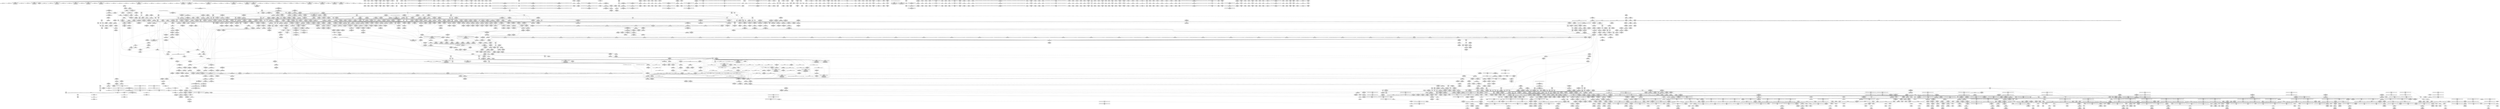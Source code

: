 digraph {
	CE0x487fc90 [shape=record,shape=Mrecord,label="{CE0x487fc90|tomoyo_audit_net_log:call|security/tomoyo/network.c,366|*SummSource*}"]
	CE0x7f3a040 [shape=record,shape=Mrecord,label="{CE0x7f3a040|tomoyo_print_ipv6:buffer|Function::tomoyo_print_ipv6&Arg::buffer::}"]
	CE0x7ff8010 [shape=record,shape=Mrecord,label="{CE0x7ff8010|tomoyo_audit_inet_log:tmp11|security/tomoyo/network.c,385|*SummSink*}"]
	CE0x4ace2a0 [shape=record,shape=Mrecord,label="{CE0x4ace2a0|_call_void_mcount()_#3|*SummSource*}"]
	CE0x64675f0 [shape=record,shape=Mrecord,label="{CE0x64675f0|_call_void_mcount()_#3}"]
	CE0x6426ab0 [shape=record,shape=Mrecord,label="{CE0x6426ab0|i8_1|*Constant*}"]
	CE0x6403500 [shape=record,shape=Mrecord,label="{CE0x6403500|i64_0|*Constant*|*SummSource*}"]
	CE0x804d3f0 [shape=record,shape=Mrecord,label="{CE0x804d3f0|VOIDTB_TE:_CE_6384,6388_|*MultipleSource*|security/tomoyo/util.c,1010|Function::tomoyo_get_mode&Arg::ns::}"]
	CE0x67d1e00 [shape=record,shape=Mrecord,label="{CE0x67d1e00|tomoyo_get_mode:tmp21|security/tomoyo/util.c,985|*SummSource*}"]
	CE0x668fe20 [shape=record,shape=Mrecord,label="{CE0x668fe20|tomoyo_check_inet_address:retval.0}"]
	CE0x65dce70 [shape=record,shape=Mrecord,label="{CE0x65dce70|rcu_lock_acquire18:entry|*SummSource*}"]
	CE0x6677e50 [shape=record,shape=Mrecord,label="{CE0x6677e50|_ret_i32_%error.0,_!dbg_!38961|security/tomoyo/network.c,488}"]
	CE0x63da6e0 [shape=record,shape=Mrecord,label="{CE0x63da6e0|i64_9|*Constant*|*SummSource*}"]
	CE0x48ce410 [shape=record,shape=Mrecord,label="{CE0x48ce410|GLOBAL:lockdep_rcu_suspicious|*Constant*|*SummSource*}"]
	CE0x6921680 [shape=record,shape=Mrecord,label="{CE0x6921680|tomoyo_check_inet_address:address|Function::tomoyo_check_inet_address&Arg::address::|*SummSink*}"]
	CE0x558be20 [shape=record,shape=Mrecord,label="{CE0x558be20|tomoyo_check_inet_address:tmp8|security/tomoyo/network.c,510|*SummSink*}"]
	CE0x67a2d90 [shape=record,shape=Mrecord,label="{CE0x67a2d90|24:_i32*,_32:_i16,_34:_i8,_35:_i8,_36:_i8,_72:_i8,_:_SCMRE_0,8_|*MultipleSource*|security/tomoyo/network.c, 469|security/tomoyo/network.c,469|Function::tomoyo_init_request_info&Arg::r::|security/tomoyo/network.c,475}"]
	CE0x7f39b90 [shape=record,shape=Mrecord,label="{CE0x7f39b90|_call_void_mcount()_#3}"]
	CE0x49fdc40 [shape=record,shape=Mrecord,label="{CE0x49fdc40|GLOBAL:tomoyo_profile|*Constant*}"]
	CE0x484b090 [shape=record,shape=Mrecord,label="{CE0x484b090|tomoyo_print_ipv6:tmp|*SummSink*}"]
	CE0x4965bf0 [shape=record,shape=Mrecord,label="{CE0x4965bf0|tomoyo_get_mode:tmp7|security/tomoyo/util.c,979|*SummSource*}"]
	CE0x48b3ef0 [shape=record,shape=Mrecord,label="{CE0x48b3ef0|tomoyo_print_ipv6:tmp5|security/tomoyo/network.c,111|*SummSink*}"]
	CE0x5951ca0 [shape=record,shape=Mrecord,label="{CE0x5951ca0|get_current:tmp}"]
	CE0x7eab250 [shape=record,shape=Mrecord,label="{CE0x7eab250|tomoyo_inet_entry:tmp31|security/tomoyo/network.c,488|*SummSource*}"]
	CE0x5951f80 [shape=record,shape=Mrecord,label="{CE0x5951f80|rcu_lock_release21:tmp6|*SummSink*}"]
	CE0x694c6b0 [shape=record,shape=Mrecord,label="{CE0x694c6b0|i64*_getelementptr_inbounds_(_2_x_i64_,_2_x_i64_*___llvm_gcov_ctr4038,_i64_0,_i64_0)|*Constant*|*SummSource*}"]
	CE0x5768f80 [shape=record,shape=Mrecord,label="{CE0x5768f80|tomoyo_check_inet_address:conv13|security/tomoyo/network.c,527}"]
	CE0x4b5d550 [shape=record,shape=Mrecord,label="{CE0x4b5d550|tomoyo_check_inet_address:sa_family|security/tomoyo/network.c,507|*SummSink*}"]
	CE0x6582760 [shape=record,shape=Mrecord,label="{CE0x6582760|tomoyo_audit_inet_log:tmp2|security/tomoyo/network.c,380}"]
	CE0x6924340 [shape=record,shape=Mrecord,label="{CE0x6924340|tomoyo_domain:do.end}"]
	CE0x56a5ed0 [shape=record,shape=Mrecord,label="{CE0x56a5ed0|tomoyo_read_unlock19:tmp3|*SummSink*}"]
	CE0x7de2660 [shape=record,shape=Mrecord,label="{CE0x7de2660|i32_4|*Constant*}"]
	CE0x49e1f80 [shape=record,shape=Mrecord,label="{CE0x49e1f80|i32_45|*Constant*|*SummSource*}"]
	CE0x7df0890 [shape=record,shape=Mrecord,label="{CE0x7df0890|GLOBAL:tomoyo_audit_inet_log|*Constant*|*SummSource*}"]
	CE0x689f2a0 [shape=record,shape=Mrecord,label="{CE0x689f2a0|tomoyo_inet_entry:tmp15|security/tomoyo/network.c,475|*SummSink*}"]
	CE0x49d42c0 [shape=record,shape=Mrecord,label="{CE0x49d42c0|tomoyo_check_inet_address:tmp28|security/tomoyo/network.c,525|*SummSource*}"]
	CE0x73a5ef0 [shape=record,shape=Mrecord,label="{CE0x73a5ef0|tomoyo_audit_inet_log:tmp|*SummSink*}"]
	CE0x55e6e70 [shape=record,shape=Mrecord,label="{CE0x55e6e70|i64*_getelementptr_inbounds_(_11_x_i64_,_11_x_i64_*___llvm_gcov_ctr5229,_i64_0,_i64_5)|*Constant*|*SummSink*}"]
	CE0x7ef0bf0 [shape=record,shape=Mrecord,label="{CE0x7ef0bf0|tomoyo_check_inet_address:entry}"]
	CE0x49b47d0 [shape=record,shape=Mrecord,label="{CE0x49b47d0|tomoyo_get_mode:tmp1|*SummSink*}"]
	CE0x5927720 [shape=record,shape=Mrecord,label="{CE0x5927720|tomoyo_audit_net_log:address|Function::tomoyo_audit_net_log&Arg::address::|*SummSource*}"]
	CE0x5694d50 [shape=record,shape=Mrecord,label="{CE0x5694d50|tomoyo_get_mode:profile|Function::tomoyo_get_mode&Arg::profile::|*SummSource*}"]
	CE0x64f9f10 [shape=record,shape=Mrecord,label="{CE0x64f9f10|tomoyo_get_mode:tmp16|security/tomoyo/util.c,983}"]
	CE0x64047d0 [shape=record,shape=Mrecord,label="{CE0x64047d0|__fswab16:bb|*SummSource*}"]
	CE0x73a60a0 [shape=record,shape=Mrecord,label="{CE0x73a60a0|i64*_getelementptr_inbounds_(_11_x_i64_,_11_x_i64_*___llvm_gcov_ctr5229,_i64_0,_i64_5)|*Constant*}"]
	CE0x7e9c130 [shape=record,shape=Mrecord,label="{CE0x7e9c130|0:_i8*,_array:_GCRE_tomoyo_socket_keyword_external_constant_4_x_i8*_:_elem_0::|security/tomoyo/network.c,368}"]
	CE0x665f6f0 [shape=record,shape=Mrecord,label="{CE0x665f6f0|tomoyo_get_mode:conv10|security/tomoyo/util.c,985|*SummSource*}"]
	CE0x6678440 [shape=record,shape=Mrecord,label="{CE0x6678440|_ret_i32_%error.0,_!dbg_!38961|security/tomoyo/network.c,488|*SummSink*}"]
	CE0x49f4df0 [shape=record,shape=Mrecord,label="{CE0x49f4df0|tomoyo_get_mode:if.end14}"]
	CE0x583c490 [shape=record,shape=Mrecord,label="{CE0x583c490|__fswab16:bb}"]
	CE0x64483d0 [shape=record,shape=Mrecord,label="{CE0x64483d0|tomoyo_audit_inet_log:tmp6|security/tomoyo/network.c,384}"]
	CE0x7dab710 [shape=record,shape=Mrecord,label="{CE0x7dab710|tomoyo_print_ipv4:call|security/tomoyo/network.c,92|*SummSink*}"]
	CE0x6923ca0 [shape=record,shape=Mrecord,label="{CE0x6923ca0|i64*_getelementptr_inbounds_(_11_x_i64_,_11_x_i64_*___llvm_gcov_ctr54147,_i64_0,_i64_8)|*Constant*|*SummSink*}"]
	CE0x5709810 [shape=record,shape=Mrecord,label="{CE0x5709810|rcu_lock_acquire18:bb}"]
	CE0x49f4480 [shape=record,shape=Mrecord,label="{CE0x49f4480|tomoyo_get_mode:tmp11|security/tomoyo/util.c,982|*SummSource*}"]
	CE0x7dab250 [shape=record,shape=Mrecord,label="{CE0x7dab250|tomoyo_print_ipv4:cond|security/tomoyo/network.c,93|*SummSource*}"]
	CE0x5693060 [shape=record,shape=Mrecord,label="{CE0x5693060|tomoyo_get_mode:cmp|security/tomoyo/util.c,982}"]
	CE0x80a75e0 [shape=record,shape=Mrecord,label="{CE0x80a75e0|tomoyo_audit_inet_log:call|security/tomoyo/network.c,389|*SummSink*}"]
	CE0x63054b0 [shape=record,shape=Mrecord,label="{CE0x63054b0|_call_void_lock_acquire(%struct.lockdep_map*_%map,_i32_0,_i32_0,_i32_2,_i32_0,_%struct.lockdep_map*_null,_i64_ptrtoint_(i8*_blockaddress(_rcu_lock_acquire18,_%__here)_to_i64))_#9,_!dbg_!38907|include/linux/rcupdate.h,418|*SummSink*}"]
	CE0x565ecc0 [shape=record,shape=Mrecord,label="{CE0x565ecc0|128:_i8*,_1208:_%struct.file*,_:_CMRE_1,2_}"]
	CE0x54d4300 [shape=record,shape=Mrecord,label="{CE0x54d4300|tomoyo_inet_entry:idxprom|security/tomoyo/network.c,471}"]
	CE0x56b3d10 [shape=record,shape=Mrecord,label="{CE0x56b3d10|tomoyo_init_request_info:mode|security/tomoyo/util.c,1010|*SummSink*}"]
	CE0x55e4460 [shape=record,shape=Mrecord,label="{CE0x55e4460|i64*_getelementptr_inbounds_(_2_x_i64_,_2_x_i64_*___llvm_gcov_ctr4632,_i64_0,_i64_1)|*Constant*|*SummSink*}"]
	CE0x4a84ee0 [shape=record,shape=Mrecord,label="{CE0x4a84ee0|tomoyo_domain:tmp10|security/tomoyo/common.h,1205|*SummSink*}"]
	CE0x63da570 [shape=record,shape=Mrecord,label="{CE0x63da570|tomoyo_check_inet_address:tmp16|security/tomoyo/network.c,517}"]
	CE0x566fbd0 [shape=record,shape=Mrecord,label="{CE0x566fbd0|rcu_lock_acquire18:tmp3}"]
	CE0x555e050 [shape=record,shape=Mrecord,label="{CE0x555e050|tomoyo_inet_entry:tmp4|*LoadInst*|security/tomoyo/network.c,471|*SummSink*}"]
	CE0x48f68f0 [shape=record,shape=Mrecord,label="{CE0x48f68f0|tomoyo_get_mode:if.end|*SummSink*}"]
	CE0x4b5df80 [shape=record,shape=Mrecord,label="{CE0x4b5df80|tomoyo_check_inet_address:sw.bb4|*SummSource*}"]
	CE0x66bf0a0 [shape=record,shape=Mrecord,label="{CE0x66bf0a0|i64*_getelementptr_inbounds_(_2_x_i64_,_2_x_i64_*___llvm_gcov_ctr5130,_i64_0,_i64_1)|*Constant*}"]
	CE0x4a64cb0 [shape=record,shape=Mrecord,label="{CE0x4a64cb0|tomoyo_domain:tmp|*SummSource*}"]
	CE0x4a04de0 [shape=record,shape=Mrecord,label="{CE0x4a04de0|tomoyo_print_ipv6:tmp2|*SummSink*}"]
	CE0x7e9bc50 [shape=record,shape=Mrecord,label="{CE0x7e9bc50|tomoyo_audit_net_log:arrayidx2|security/tomoyo/network.c,368}"]
	CE0x680ff80 [shape=record,shape=Mrecord,label="{CE0x680ff80|tomoyo_get_mode:mode.1|*SummSource*}"]
	CE0x64d53d0 [shape=record,shape=Mrecord,label="{CE0x64d53d0|__llvm_gcov_indirect_counter_increment10:predecessor|Function::__llvm_gcov_indirect_counter_increment10&Arg::predecessor::|*SummSink*}"]
	CE0x6577790 [shape=record,shape=Mrecord,label="{CE0x6577790|i64*_getelementptr_inbounds_(_12_x_i64_,_12_x_i64_*___llvm_gcov_ctr31133,_i64_0,_i64_3)|*Constant*|*SummSource*}"]
	CE0x641a0c0 [shape=record,shape=Mrecord,label="{CE0x641a0c0|i32_3|*Constant*|*SummSource*}"]
	CE0x671a840 [shape=record,shape=Mrecord,label="{CE0x671a840|i32_39|*Constant*|*SummSource*}"]
	CE0x64a7b80 [shape=record,shape=Mrecord,label="{CE0x64a7b80|tomoyo_check_inet_address:tmp26|security/tomoyo/network.c,522|*SummSink*}"]
	CE0x6923d10 [shape=record,shape=Mrecord,label="{CE0x6923d10|tomoyo_domain:tmp15|security/tomoyo/common.h,1205|*SummSink*}"]
	CE0x5543bf0 [shape=record,shape=Mrecord,label="{CE0x5543bf0|tomoyo_inet_entry:tmp3|*LoadInst*|security/tomoyo/network.c,471|*SummSink*}"]
	CE0x4a66b50 [shape=record,shape=Mrecord,label="{CE0x4a66b50|tomoyo_audit_net_log:tmp2|*SummSink*}"]
	CE0x4ace7a0 [shape=record,shape=Mrecord,label="{CE0x4ace7a0|GLOBAL:tomoyo_index2category|Global_var:tomoyo_index2category|*SummSource*}"]
	CE0x6709240 [shape=record,shape=Mrecord,label="{CE0x6709240|tomoyo_check_inet_address:skip|*SummSink*}"]
	CE0x665f910 [shape=record,shape=Mrecord,label="{CE0x665f910|tomoyo_get_mode:conv5|security/tomoyo/util.c,983|*SummSource*}"]
	CE0x67d8390 [shape=record,shape=Mrecord,label="{CE0x67d8390|tomoyo_get_mode:tmp23|security/tomoyo/util.c,986|*SummSource*}"]
	CE0x66660f0 [shape=record,shape=Mrecord,label="{CE0x66660f0|tomoyo_check_inet_address:tmp39|security/tomoyo/network.c,531|*SummSource*}"]
	CE0x80027b0 [shape=record,shape=Mrecord,label="{CE0x80027b0|tomoyo_check_inet_address:if.then8|*SummSource*}"]
	CE0x696fc10 [shape=record,shape=Mrecord,label="{CE0x696fc10|i64_ptrtoint_(i8*_blockaddress(_rcu_lock_acquire18,_%__here)_to_i64)|*Constant*}"]
	CE0x55f49c0 [shape=record,shape=Mrecord,label="{CE0x55f49c0|i64*_getelementptr_inbounds_(_11_x_i64_,_11_x_i64_*___llvm_gcov_ctr54147,_i64_0,_i64_10)|*Constant*|*SummSource*}"]
	CE0x64fb990 [shape=record,shape=Mrecord,label="{CE0x64fb990|tomoyo_check_inet_address:tmp30|security/tomoyo/network.c,527|*SummSink*}"]
	CE0x7f32e40 [shape=record,shape=Mrecord,label="{CE0x7f32e40|srcu_read_lock17:call|include/linux/srcu.h,220|*SummSource*}"]
	CE0x68180e0 [shape=record,shape=Mrecord,label="{CE0x68180e0|tomoyo_audit_inet_log:if.end}"]
	CE0x55142f0 [shape=record,shape=Mrecord,label="{CE0x55142f0|__fswab16:shl|include/uapi/linux/swab.h,53}"]
	CE0x7df5a20 [shape=record,shape=Mrecord,label="{CE0x7df5a20|tomoyo_check_inet_address:if.then16|*SummSource*}"]
	CE0x7e83d50 [shape=record,shape=Mrecord,label="{CE0x7e83d50|GLOBAL:tomoyo_read_unlock19|*Constant*}"]
	CE0x558bc40 [shape=record,shape=Mrecord,label="{CE0x558bc40|tomoyo_inet_entry:arrayidx|security/tomoyo/network.c,471|*SummSink*}"]
	CE0x568c2c0 [shape=record,shape=Mrecord,label="{CE0x568c2c0|tomoyo_get_mode:entry|*SummSink*}"]
	CE0x674d7e0 [shape=record,shape=Mrecord,label="{CE0x674d7e0|128:_i8*,_1208:_%struct.file*,_:_CMRE_26,27_}"]
	CE0x482c8d0 [shape=record,shape=Mrecord,label="{CE0x482c8d0|tomoyo_read_lock16:call|security/tomoyo/common.h,1097}"]
	CE0x6572480 [shape=record,shape=Mrecord,label="{CE0x6572480|_ret_i16_%conv3,_!dbg_!38911|include/uapi/linux/swab.h,53|*SummSink*}"]
	CE0x6885870 [shape=record,shape=Mrecord,label="{CE0x6885870|tomoyo_init_request_info:tmp3|security/tomoyo/util.c,1004|*SummSource*}"]
	CE0x671ad20 [shape=record,shape=Mrecord,label="{CE0x671ad20|tomoyo_get_mode:cmp11|security/tomoyo/util.c,985}"]
	CE0x4907f30 [shape=record,shape=Mrecord,label="{CE0x4907f30|tomoyo_audit_inet_log:tmp14|security/tomoyo/network.c,388|*SummSource*}"]
	CE0x73ad0a0 [shape=record,shape=Mrecord,label="{CE0x73ad0a0|COLLAPSED:_GCMRE___llvm_gcov_ctr4731_internal_global_4_x_i64_zeroinitializer:_elem_0:default:}"]
	CE0x4887a40 [shape=record,shape=Mrecord,label="{CE0x4887a40|tomoyo_get_mode:arrayidx4|security/tomoyo/util.c,983}"]
	CE0x63a0970 [shape=record,shape=Mrecord,label="{CE0x63a0970|tomoyo_inet_entry:tmp2|security/tomoyo/network.c,469}"]
	CE0x675eaf0 [shape=record,shape=Mrecord,label="{CE0x675eaf0|tomoyo_init_request_info:tmp7|security/tomoyo/util.c,1005|*SummSink*}"]
	CE0x7daaae0 [shape=record,shape=Mrecord,label="{CE0x7daaae0|tomoyo_print_ipv4:cmp|security/tomoyo/network.c,93|*SummSink*}"]
	CE0x739a540 [shape=record,shape=Mrecord,label="{CE0x739a540|COLLAPSED:_GCMRE___llvm_gcov_ctr54147_internal_global_11_x_i64_zeroinitializer:_elem_0:default:}"]
	CE0x670a660 [shape=record,shape=Mrecord,label="{CE0x670a660|tomoyo_init_request_info:tmp8|security/tomoyo/util.c,1005|*SummSource*}"]
	CE0x64f9700 [shape=record,shape=Mrecord,label="{CE0x64f9700|0:_i8,_array:_GCRE_tomoyo_index2category_constant_39_x_i8_c_00_00_00_00_00_00_00_00_00_00_00_00_00_00_00_00_00_00_00_00_00_00_00_01_01_01_01_01_01_01_01_01_01_01_01_01_01_01_02_,_align_16:_elem_36::|security/tomoyo/util.c,983}"]
	CE0x69a7cd0 [shape=record,shape=Mrecord,label="{CE0x69a7cd0|tomoyo_inet_entry:inet_network9|security/tomoyo/network.c,477|*SummSource*}"]
	CE0x681fa60 [shape=record,shape=Mrecord,label="{CE0x681fa60|24:_i32*,_32:_i16,_34:_i8,_35:_i8,_36:_i8,_72:_i8,_:_SCMRE_49,50_}"]
	"CONST[source:0(mediator),value:2(dynamic)][purpose:{subject}]"
	CE0x7dcbe20 [shape=record,shape=Mrecord,label="{CE0x7dcbe20|i64*_getelementptr_inbounds_(_11_x_i64_,_11_x_i64_*___llvm_gcov_ctr5229,_i64_0,_i64_6)|*Constant*}"]
	CE0x49ac230 [shape=record,shape=Mrecord,label="{CE0x49ac230|srcu_read_lock17:tmp3|*SummSink*}"]
	CE0x7e44d30 [shape=record,shape=Mrecord,label="{CE0x7e44d30|i64*_getelementptr_inbounds_(_11_x_i64_,_11_x_i64_*___llvm_gcov_ctr5229,_i64_0,_i64_9)|*Constant*}"]
	CE0x6983580 [shape=record,shape=Mrecord,label="{CE0x6983580|tomoyo_inet_entry:protocol5|security/tomoyo/network.c,476|*SummSource*}"]
	CE0x7f052e0 [shape=record,shape=Mrecord,label="{CE0x7f052e0|tomoyo_check_inet_address:addr|Function::tomoyo_check_inet_address&Arg::addr::|*SummSink*}"]
	CE0x6903510 [shape=record,shape=Mrecord,label="{CE0x6903510|i64*_getelementptr_inbounds_(_6_x_i64_,_6_x_i64_*___llvm_gcov_ctr5427,_i64_0,_i64_3)|*Constant*}"]
	CE0x649c000 [shape=record,shape=Mrecord,label="{CE0x649c000|tomoyo_check_inet_address:sin_port|security/tomoyo/network.c,522}"]
	CE0x4a66e40 [shape=record,shape=Mrecord,label="{CE0x4a66e40|tomoyo_domain:do.body|*SummSource*}"]
	CE0x66bf000 [shape=record,shape=Mrecord,label="{CE0x66bf000|__fswab16:tmp1|*SummSink*}"]
	CE0x64278b0 [shape=record,shape=Mrecord,label="{CE0x64278b0|tomoyo_domain:entry|*SummSource*}"]
	CE0x7eb32b0 [shape=record,shape=Mrecord,label="{CE0x7eb32b0|tomoyo_audit_inet_log:if.else|*SummSink*}"]
	CE0x476c2c0 [shape=record,shape=Mrecord,label="{CE0x476c2c0|tomoyo_print_ipv6:lnot|security/tomoyo/network.c,111|*SummSource*}"]
	CE0x4a8afb0 [shape=record,shape=Mrecord,label="{CE0x4a8afb0|tomoyo_get_mode:tobool|security/tomoyo/util.c,978}"]
	CE0x64264e0 [shape=record,shape=Mrecord,label="{CE0x64264e0|__llvm_gcov_indirect_counter_increment10:tmp6}"]
	CE0x80445c0 [shape=record,shape=Mrecord,label="{CE0x80445c0|i64*_getelementptr_inbounds_(_4_x_i64_,_4_x_i64_*___llvm_gcov_ctr4731,_i64_0,_i64_1)|*Constant*|*SummSink*}"]
	CE0x6414410 [shape=record,shape=Mrecord,label="{CE0x6414410|128:_i8*,_1208:_%struct.file*,_:_CMRE_52,56_|*MultipleSource*|security/tomoyo/common.h,1205|security/tomoyo/common.h,1205}"]
	CE0x49e2810 [shape=record,shape=Mrecord,label="{CE0x49e2810|tomoyo_print_ipv6:cond|security/tomoyo/network.c,111|*SummSource*}"]
	CE0x56a5d30 [shape=record,shape=Mrecord,label="{CE0x56a5d30|tomoyo_print_ipv6:entry}"]
	CE0x5769850 [shape=record,shape=Mrecord,label="{CE0x5769850|i64*_getelementptr_inbounds_(_2_x_i64_,_2_x_i64_*___llvm_gcov_ctr5130,_i64_0,_i64_0)|*Constant*}"]
	CE0x7f35cf0 [shape=record,shape=Mrecord,label="{CE0x7f35cf0|_call_void___llvm_gcov_indirect_counter_increment10(i32*___llvm_gcov_global_state_pred50,_i64**_getelementptr_inbounds_(_3_x_i64*_,_3_x_i64*_*___llvm_gcda_edge_table49,_i64_0,_i64_1)),_!dbg_!38911|security/tomoyo/network.c,509|*SummSink*}"]
	CE0x63a1550 [shape=record,shape=Mrecord,label="{CE0x63a1550|tomoyo_check_inet_address:tmp23|security/tomoyo/network.c,521}"]
	CE0x6448830 [shape=record,shape=Mrecord,label="{CE0x6448830|tomoyo_get_mode:tmp11|security/tomoyo/util.c,982|*SummSink*}"]
	CE0x7e14b50 [shape=record,shape=Mrecord,label="{CE0x7e14b50|tomoyo_inet_entry:tmp23|security/tomoyo/network.c,484|*SummSource*}"]
	CE0x4b43370 [shape=record,shape=Mrecord,label="{CE0x4b43370|tomoyo_domain:land.lhs.true|*SummSource*}"]
	CE0x6637ba0 [shape=record,shape=Mrecord,label="{CE0x6637ba0|tomoyo_check_inet_address:tmp37|security/tomoyo/network.c,529|*SummSink*}"]
	CE0x6811630 [shape=record,shape=Mrecord,label="{CE0x6811630|tomoyo_init_request_info:tobool|security/tomoyo/util.c,1004}"]
	CE0x5918450 [shape=record,shape=Mrecord,label="{CE0x5918450|_ret_void,_!dbg_!38912|security/tomoyo/network.c,112|*SummSource*}"]
	CE0x580e4c0 [shape=record,shape=Mrecord,label="{CE0x580e4c0|0:_i32,_8:_%struct.srcu_struct_array*,_16:_i32,_20:_i32,_24:_i32,_32:_i8*,_40:_%struct.lock_class_key*,_48:_2_x_%struct.lock_class*_,_64:_i8*,_72:_i32,_80:_i64,_88:_i8,_96:_%struct.callback_head*,_104:_%struct.callback_head**,_112:_%struct.callback_head*,_120:_%struct.callback_head**,_128:_%struct.callback_head*,_136:_%struct.callback_head**,_144:_%struct.callback_head*,_152:_%struct.callback_head**,_160:_i64,_168:_%struct.list_head*,_176:_%struct.list_head*,_184:_void_(%struct.work_struct*)*,_192:_%struct.lock_class_key*,_200:_2_x_%struct.lock_class*_,_216:_i8*,_224:_i32,_232:_i64,_240:_%struct.list_head*,_248:_%struct.list_head*,_256:_i64,_264:_%struct.tvec_base*,_272:_void_(i64)*,_280:_i64,_288:_i32,_292:_i32,_296:_i8*,_304:_16_x_i8_,_320:_%struct.lock_class_key*,_328:_2_x_%struct.lock_class*_,_344:_i8*,_352:_i32,_360:_i64,_368:_%struct.workqueue_struct*,_376:_i32,_384:_%struct.lock_class_key*,_392:_2_x_%struct.lock_class*_,_408:_i8*,_416:_i32,_424:_i64,_:_GCE_tomoyo_ss_global_%struct.srcu_struct_i32_-300,_%struct.srcu_struct_array*_tomoyo_ss_srcu_array,_%struct.spinlock_%union.anon.14_%struct.raw_spinlock_%struct.arch_spinlock_zeroinitializer,_i32_-559067475,_i32_-1,_i8*_inttoptr_(i64_-1_to_i8*),_%struct.lockdep_map_%struct.lock_class_key*_null,_2_x_%struct.lock_class*_zeroinitializer,_i8*_getelementptr_inbounds_(_21_x_i8_,_21_x_i8_*_.str171,_i32_0,_i32_0),_i32_0,_i64_0_,_i8_0,_%struct.rcu_batch_%struct.callback_head*_null,_%struct.callback_head**_bitcast_(i8*_getelementptr_(i8,_i8*_bitcast_(%struct.srcu_struct*_tomoyo_ss_to_i8*),_i64_96)_to_%struct.callback_head**)_,_%struct.rcu_batch_%struct.callback_head*_null,_%struct.callback_head**_bitcast_(i8*_getelementptr_(i8,_i8*_bitcast_(%struct.srcu_struct*_tomoyo_ss_to_i8*),_i64_112)_to_%struct.callback_head**)_,_%struct.rcu_batch_%struct.callback_head*_null,_%struct.callback_head**_bitcast_(i8*_getelementptr_(i8,_i8*_bitcast_(%struct.srcu_struct*_tomoyo_ss_to_i8*),_i64_128)_to_%struct.callback_head**)_,_%struct.rcu_batch_%struct.callback_head*_null,_%struct.callback_head**_bitcast_(i8*_getelementptr_(i8,_i8*_bitcast_(%struct.srcu_struct*_tomoyo_ss_to_i8*),_i64_144)_to_%struct.callback_head**)_,_%struct.delayed_work_%struct.work_struct_%struct.atomic64_t_i64_137438953424_,_%struct.list_head_%struct.list_head*_bitcast_(i8*_getelementptr_(i8,_i8*_bitcast_(%struct.srcu_struct*_tomoyo_ss_to_i8*),_i64_168)_to_%struct.list_head*),_%struct.list_head*_bitcast_(i8*_getelementptr_(i8,_i8*_bitcast_(%struct.srcu_struct*_tomoyo_ss_to_i8*),_i64_168)_to_%struct.list_head*)_,_void_(%struct.work_struct*)*_process_srcu,_%struct.lockdep_map_%struct.lock_class_key*_bitcast_(i8*_getelementptr_(i8,_i8*_bitcast_(%struct.srcu_struct*_tomoyo_ss_to_i8*),_i64_160)_to_%struct.lock_class_key*),_2_x_%struct.lock_class*_zeroinitializer,_i8*_getelementptr_inbounds_(_22_x_i8_,_22_x_i8_*_.str1172,_i32_0,_i32_0),_i32_0,_i64_0_,_%struct.timer_list_%struct.list_head_%struct.list_head*_null,_%struct.list_head*_inttoptr_(i64_1953723489_to_%struct.list_head*)_,_i64_0,_%struct.tvec_base*_bitcast_(i8*_getelementptr_(i8,_i8*_bitcast_(%struct.tvec_base*_boot_tvec_bases_to_i8*),_i64_2)_to_%struct.tvec_base*),_void_(i64)*_delayed_work_timer_fn,_i64_ptrtoint_(i8*_getelementptr_(i8,_i8*_bitcast_(%struct.srcu_struct*_tomoyo_ss_to_i8*),_i64_160)_to_i64),_i32_-1,_i32_0,_i8*_null,_16_x_i8_zeroinitializer,_%struct.lockdep_map_%struct.lock_class_key*_bitcast_(_29_x_i8_*_.str2173_to_%struct.lock_class_key*),_2_x_%struct.lock_class*_zeroinitializer,_i8*_getelementptr_inbounds_(_29_x_i8_,_29_x_i8_*_.str2173,_i32_0,_i32_0),_i32_0,_i64_0_,_%struct.workqueue_struct*_null,_i32_0_,_%struct.lockdep_map_%struct.lock_class_key*_null,_2_x_%struct.lock_class*_zeroinitializer,_i8*_getelementptr_inbounds_(_10_x_i8_,_10_x_i8_*_.str3174,_i32_0,_i32_0),_i32_0,_i64_0_,_align_8:_elem_0:default:}"]
	CE0x55874c0 [shape=record,shape=Mrecord,label="{CE0x55874c0|tomoyo_inet_entry:conv|security/tomoyo/network.c,473}"]
	CE0x7de2b80 [shape=record,shape=Mrecord,label="{CE0x7de2b80|tomoyo_inet_entry:frombool|security/tomoyo/network.c,478|*SummSink*}"]
	CE0x7d4ea00 [shape=record,shape=Mrecord,label="{CE0x7d4ea00|i64*_getelementptr_inbounds_(_2_x_i64_,_2_x_i64_*___llvm_gcov_ctr53148,_i64_0,_i64_1)|*Constant*}"]
	CE0x7f274b0 [shape=record,shape=Mrecord,label="{CE0x7f274b0|tomoyo_check_inet_address:if.end20}"]
	CE0x4a66ae0 [shape=record,shape=Mrecord,label="{CE0x4a66ae0|tomoyo_audit_net_log:tmp2|*SummSource*}"]
	CE0x67a2ee0 [shape=record,shape=Mrecord,label="{CE0x67a2ee0|tomoyo_inet_entry:param_type|security/tomoyo/network.c,475}"]
	CE0x665be10 [shape=record,shape=Mrecord,label="{CE0x665be10|rcu_lock_acquire18:tmp}"]
	CE0x56371d0 [shape=record,shape=Mrecord,label="{CE0x56371d0|tomoyo_init_request_info:conv|security/tomoyo/util.c,1010|*SummSink*}"]
	CE0x63e2130 [shape=record,shape=Mrecord,label="{CE0x63e2130|tomoyo_print_ipv4:conv|security/tomoyo/network.c,92}"]
	CE0x67e8210 [shape=record,shape=Mrecord,label="{CE0x67e8210|i64*_getelementptr_inbounds_(_4_x_i64_,_4_x_i64_*___llvm_gcov_ctr4137,_i64_0,_i64_0)|*Constant*|*SummSource*}"]
	CE0x583dc50 [shape=record,shape=Mrecord,label="{CE0x583dc50|__llvm_gcov_indirect_counter_increment10:tmp1|*SummSink*}"]
	CE0x4b3de90 [shape=record,shape=Mrecord,label="{CE0x4b3de90|tomoyo_check_inet_address:tmp14|security/tomoyo/network.c,514|*SummSink*}"]
	CE0x4a847a0 [shape=record,shape=Mrecord,label="{CE0x4a847a0|COLLAPSED:_CRE:_elem_0:default:}"]
	CE0x6462a20 [shape=record,shape=Mrecord,label="{CE0x6462a20|__fswab16:tmp3}"]
	CE0x4ace390 [shape=record,shape=Mrecord,label="{CE0x4ace390|_call_void_mcount()_#3|*SummSink*}"]
	CE0x58062d0 [shape=record,shape=Mrecord,label="{CE0x58062d0|i64*_getelementptr_inbounds_(_2_x_i64_,_2_x_i64_*___llvm_gcov_ctr53148,_i64_0,_i64_0)|*Constant*}"]
	CE0x6588ec0 [shape=record,shape=Mrecord,label="{CE0x6588ec0|_call_void_srcu_read_unlock20(%struct.srcu_struct*_tomoyo_ss,_i32_%idx)_#9,_!dbg_!38903|security/tomoyo/common.h,1109}"]
	CE0x56a6320 [shape=record,shape=Mrecord,label="{CE0x56a6320|tomoyo_audit_inet_log:tmp1|*SummSink*}"]
	CE0x5951c30 [shape=record,shape=Mrecord,label="{CE0x5951c30|i64*_getelementptr_inbounds_(_2_x_i64_,_2_x_i64_*___llvm_gcov_ctr53148,_i64_0,_i64_0)|*Constant*|*SummSink*}"]
	CE0x7d67f90 [shape=record,shape=Mrecord,label="{CE0x7d67f90|tomoyo_inet_entry:tmp19|security/tomoyo/network.c,479}"]
	CE0x7da3a00 [shape=record,shape=Mrecord,label="{CE0x7da3a00|tomoyo_inet_entry:tmp21|security/tomoyo/network.c,482|*SummSource*}"]
	CE0x4a66a70 [shape=record,shape=Mrecord,label="{CE0x4a66a70|tomoyo_audit_net_log:tmp2}"]
	CE0x64b9060 [shape=record,shape=Mrecord,label="{CE0x64b9060|_call_void_lock_acquire(%struct.lockdep_map*_%map,_i32_0,_i32_0,_i32_2,_i32_0,_%struct.lockdep_map*_null,_i64_ptrtoint_(i8*_blockaddress(_rcu_lock_acquire18,_%__here)_to_i64))_#9,_!dbg_!38907|include/linux/rcupdate.h,418}"]
	CE0x65ab7b0 [shape=record,shape=Mrecord,label="{CE0x65ab7b0|tomoyo_audit_inet_log:inet_network3|security/tomoyo/network.c,384|*SummSink*}"]
	CE0x647b410 [shape=record,shape=Mrecord,label="{CE0x647b410|tomoyo_init_request_info:tmp1}"]
	CE0x68166d0 [shape=record,shape=Mrecord,label="{CE0x68166d0|tomoyo_get_mode:tmp26|security/tomoyo/util.c,987|*SummSource*}"]
	CE0x4834fe0 [shape=record,shape=Mrecord,label="{CE0x4834fe0|tomoyo_check_inet_address:if.end9|*SummSource*}"]
	CE0x69a7d40 [shape=record,shape=Mrecord,label="{CE0x69a7d40|tomoyo_inet_entry:inet_network9|security/tomoyo/network.c,477|*SummSink*}"]
	CE0x66e6fd0 [shape=record,shape=Mrecord,label="{CE0x66e6fd0|_ret_i32_%call,_!dbg_!38902|security/tomoyo/common.h,1097|*SummSink*}"]
	CE0x634f000 [shape=record,shape=Mrecord,label="{CE0x634f000|_call_void_mcount()_#3}"]
	CE0x55e1c00 [shape=record,shape=Mrecord,label="{CE0x55e1c00|128:_i8*,_1208:_%struct.file*,_:_CMRE_47,48_}"]
	CE0x4a36720 [shape=record,shape=Mrecord,label="{CE0x4a36720|0:_i8,_array:_GCRE_tomoyo_index2category_constant_39_x_i8_c_00_00_00_00_00_00_00_00_00_00_00_00_00_00_00_00_00_00_00_00_00_00_00_01_01_01_01_01_01_01_01_01_01_01_01_01_01_01_02_,_align_16:_elem_20::|security/tomoyo/util.c,983}"]
	CE0x576ebc0 [shape=record,shape=Mrecord,label="{CE0x576ebc0|tomoyo_check_inet_address:is_ipv610|security/tomoyo/network.c,519}"]
	CE0x4b37740 [shape=record,shape=Mrecord,label="{CE0x4b37740|tomoyo_audit_inet_log:tmp20|security/tomoyo/network.c,394|*SummSource*}"]
	CE0x7eb2f00 [shape=record,shape=Mrecord,label="{CE0x7eb2f00|i32_6|*Constant*|*SummSink*}"]
	CE0x4826840 [shape=record,shape=Mrecord,label="{CE0x4826840|tomoyo_inet_entry:arrayidx2|security/tomoyo/network.c,471|*SummSink*}"]
	CE0x6509bb0 [shape=record,shape=Mrecord,label="{CE0x6509bb0|tomoyo_check_inet_address:tmp34|security/tomoyo/network.c,528|*SummSink*}"]
	CE0x7d77780 [shape=record,shape=Mrecord,label="{CE0x7d77780|tomoyo_inet_entry:inet_network25|security/tomoyo/network.c,480}"]
	CE0x56a6100 [shape=record,shape=Mrecord,label="{CE0x56a6100|_call_void_mcount()_#3|*SummSource*}"]
	CE0x5618b80 [shape=record,shape=Mrecord,label="{CE0x5618b80|i64*_getelementptr_inbounds_(_11_x_i64_,_11_x_i64_*___llvm_gcov_ctr54147,_i64_0,_i64_6)|*Constant*}"]
	CE0x80a4040 [shape=record,shape=Mrecord,label="{CE0x80a4040|tomoyo_domain:tmp22|security/tomoyo/common.h,1205}"]
	CE0x68f94a0 [shape=record,shape=Mrecord,label="{CE0x68f94a0|tomoyo_inet_entry:is_ipv6|security/tomoyo/network.c,478|*SummSource*}"]
	CE0x6811a20 [shape=record,shape=Mrecord,label="{CE0x6811a20|_call_void_mcount()_#3|*SummSink*}"]
	CE0x67c7900 [shape=record,shape=Mrecord,label="{CE0x67c7900|tomoyo_audit_inet_log:tmp3|security/tomoyo/network.c,382}"]
	CE0x6885d40 [shape=record,shape=Mrecord,label="{CE0x6885d40|tomoyo_init_request_info:entry|*SummSource*}"]
	CE0x6457910 [shape=record,shape=Mrecord,label="{CE0x6457910|_call_void_tomoyo_print_ipv4(i8*_%arraydecay4,_i32_128,_i32*_%tmp3,_i32*_%tmp3)_#9,_!dbg_!38920|security/tomoyo/network.c,388|*SummSink*}"]
	CE0x649c250 [shape=record,shape=Mrecord,label="{CE0x649c250|tomoyo_check_inet_address:sin_port|security/tomoyo/network.c,522|*SummSource*}"]
	CE0x568c3f0 [shape=record,shape=Mrecord,label="{CE0x568c3f0|tomoyo_get_mode:ns|Function::tomoyo_get_mode&Arg::ns::|*SummSource*}"]
	CE0x67845e0 [shape=record,shape=Mrecord,label="{CE0x67845e0|i64*_getelementptr_inbounds_(_5_x_i64_,_5_x_i64_*___llvm_gcov_ctr32134,_i64_0,_i64_3)|*Constant*|*SummSink*}"]
	CE0x58f5cb0 [shape=record,shape=Mrecord,label="{CE0x58f5cb0|tomoyo_get_mode:if.then|*SummSource*}"]
	CE0x6875640 [shape=record,shape=Mrecord,label="{CE0x6875640|rcu_lock_acquire18:bb|*SummSource*}"]
	CE0x49ddb40 [shape=record,shape=Mrecord,label="{CE0x49ddb40|tomoyo_audit_inet_log:call17|security/tomoyo/network.c,392|*SummSource*}"]
	CE0x4b37520 [shape=record,shape=Mrecord,label="{CE0x4b37520|tomoyo_audit_inet_log:tmp20|security/tomoyo/network.c,394}"]
	CE0x7e50870 [shape=record,shape=Mrecord,label="{CE0x7e50870|tomoyo_inet_entry:tmp28|security/tomoyo/network.c,485|*SummSource*}"]
	CE0x4a05340 [shape=record,shape=Mrecord,label="{CE0x4a05340|tomoyo_domain:tmp14|security/tomoyo/common.h,1205|*SummSource*}"]
	CE0x5618350 [shape=record,shape=Mrecord,label="{CE0x5618350|tomoyo_get_mode:tmp7|security/tomoyo/util.c,979}"]
	CE0x7e45530 [shape=record,shape=Mrecord,label="{CE0x7e45530|tomoyo_inet_entry:tmp28|security/tomoyo/network.c,485}"]
	CE0x68a5710 [shape=record,shape=Mrecord,label="{CE0x68a5710|tomoyo_init_request_info:r|Function::tomoyo_init_request_info&Arg::r::|*SummSource*}"]
	CE0x5911120 [shape=record,shape=Mrecord,label="{CE0x5911120|tomoyo_inet_entry:tmp}"]
	CE0x56704b0 [shape=record,shape=Mrecord,label="{CE0x56704b0|get_current:tmp2}"]
	CE0x568ba90 [shape=record,shape=Mrecord,label="{CE0x568ba90|tomoyo_init_request_info:call4|security/tomoyo/util.c,1010|*SummSink*}"]
	CE0x8019dd0 [shape=record,shape=Mrecord,label="{CE0x8019dd0|_call_void___llvm_gcov_indirect_counter_increment10(i32*___llvm_gcov_global_state_pred50,_i64**_getelementptr_inbounds_(_3_x_i64*_,_3_x_i64*_*___llvm_gcda_edge_table49,_i64_0,_i64_1)),_!dbg_!38911|security/tomoyo/network.c,509}"]
	CE0x67b4ff0 [shape=record,shape=Mrecord,label="{CE0x67b4ff0|i64*_getelementptr_inbounds_(_11_x_i64_,_11_x_i64_*___llvm_gcov_ctr54147,_i64_0,_i64_1)|*Constant*}"]
	CE0x67c6850 [shape=record,shape=Mrecord,label="{CE0x67c6850|_ret_%struct.task_struct*_%tmp4,_!dbg_!38905|./arch/x86/include/asm/current.h,14|*SummSink*}"]
	CE0x7e10fa0 [shape=record,shape=Mrecord,label="{CE0x7e10fa0|tomoyo_print_ipv6:conv|security/tomoyo/network.c,110}"]
	CE0x6467460 [shape=record,shape=Mrecord,label="{CE0x6467460|srcu_read_unlock20:tmp3|*SummSource*}"]
	CE0x48d89b0 [shape=record,shape=Mrecord,label="{CE0x48d89b0|i64_128|*Constant*|*SummSource*}"]
	CE0x696fe40 [shape=record,shape=Mrecord,label="{CE0x696fe40|i64_ptrtoint_(i8*_blockaddress(_rcu_lock_acquire18,_%__here)_to_i64)|*Constant*|*SummSink*}"]
	CE0x5552cc0 [shape=record,shape=Mrecord,label="{CE0x5552cc0|get_current:tmp1}"]
	CE0x55e1480 [shape=record,shape=Mrecord,label="{CE0x55e1480|128:_i8*,_1208:_%struct.file*,_:_CMRE_41,42_}"]
	CE0x64f53e0 [shape=record,shape=Mrecord,label="{CE0x64f53e0|i64_14|*Constant*|*SummSink*}"]
	CE0x5735000 [shape=record,shape=Mrecord,label="{CE0x5735000|srcu_read_lock17:dep_map|include/linux/srcu.h,222}"]
	CE0x583e010 [shape=record,shape=Mrecord,label="{CE0x583e010|tomoyo_check_inet_address:tmp23|security/tomoyo/network.c,521|*SummSource*}"]
	CE0x7d9a770 [shape=record,shape=Mrecord,label="{CE0x7d9a770|tomoyo_inet_entry:param24|security/tomoyo/network.c,480|*SummSink*}"]
	CE0x7f19b20 [shape=record,shape=Mrecord,label="{CE0x7f19b20|tomoyo_get_mode:tmp13|security/tomoyo/util.c,982}"]
	CE0x671ab60 [shape=record,shape=Mrecord,label="{CE0x671ab60|tomoyo_get_mode:conv10|security/tomoyo/util.c,985|*SummSink*}"]
	CE0x589e6e0 [shape=record,shape=Mrecord,label="{CE0x589e6e0|tomoyo_inet_entry:is_ipv614|security/tomoyo/network.c,478}"]
	CE0x4b81dd0 [shape=record,shape=Mrecord,label="{CE0x4b81dd0|tomoyo_inet_entry:call|security/tomoyo/network.c,468|*SummSource*}"]
	CE0x55f4e10 [shape=record,shape=Mrecord,label="{CE0x55f4e10|tomoyo_domain:tmp20|security/tomoyo/common.h,1205|*SummSink*}"]
	CE0x4918ae0 [shape=record,shape=Mrecord,label="{CE0x4918ae0|128:_i8*,_1208:_%struct.file*,_:_CMRE_104,112_|*MultipleSource*|security/tomoyo/common.h,1205|security/tomoyo/common.h,1205}"]
	CE0x572a560 [shape=record,shape=Mrecord,label="{CE0x572a560|tomoyo_domain:tmp5|security/tomoyo/common.h,1205|*SummSource*}"]
	CE0x7f05c60 [shape=record,shape=Mrecord,label="{CE0x7f05c60|tomoyo_check_inet_address:conv|security/tomoyo/network.c,507|*SummSink*}"]
	CE0x673b510 [shape=record,shape=Mrecord,label="{CE0x673b510|tomoyo_init_request_info:tmp1|*SummSource*}"]
	CE0x65b6400 [shape=record,shape=Mrecord,label="{CE0x65b6400|_call_void___llvm_gcov_indirect_counter_increment10(i32*___llvm_gcov_global_state_pred50,_i64**_getelementptr_inbounds_(_3_x_i64*_,_3_x_i64*_*___llvm_gcda_edge_table49,_i64_0,_i64_2)),_!dbg_!38933|security/tomoyo/network.c,517|*SummSink*}"]
	CE0x583de30 [shape=record,shape=Mrecord,label="{CE0x583de30|__llvm_gcov_indirect_counter_increment10:tmp2|*SummSink*}"]
	CE0x62fe850 [shape=record,shape=Mrecord,label="{CE0x62fe850|GLOBAL:current_task|Global_var:current_task|*SummSource*}"]
	CE0x4a84b00 [shape=record,shape=Mrecord,label="{CE0x4a84b00|VOIDTB_TE:_CE_2096,2272_|*MultipleSource*|security/tomoyo/util.c,1010|Function::tomoyo_get_mode&Arg::ns::}"]
	CE0x6558950 [shape=record,shape=Mrecord,label="{CE0x6558950|_call_void_rcu_lock_release21(%struct.lockdep_map*_%dep_map)_#9,_!dbg_!38905|include/linux/srcu.h,236}"]
	CE0x4965590 [shape=record,shape=Mrecord,label="{CE0x4965590|tomoyo_domain:tobool|security/tomoyo/common.h,1205|*SummSink*}"]
	CE0x4a8aad0 [shape=record,shape=Mrecord,label="{CE0x4a8aad0|0:_i8,_:_GCMR_tomoyo_domain.__warned_internal_global_i8_0,_section_.data.unlikely_,_align_1:_elem_0:default:}"]
	CE0x55f4a30 [shape=record,shape=Mrecord,label="{CE0x55f4a30|i64*_getelementptr_inbounds_(_11_x_i64_,_11_x_i64_*___llvm_gcov_ctr54147,_i64_0,_i64_10)|*Constant*|*SummSink*}"]
	CE0x7dcbbf0 [shape=record,shape=Mrecord,label="{CE0x7dcbbf0|tomoyo_inet_entry:port26|security/tomoyo/network.c,480|*SummSink*}"]
	CE0x56934b0 [shape=record,shape=Mrecord,label="{CE0x56934b0|tomoyo_audit_net_log:tmp3|*SummSource*}"]
	CE0x64a8110 [shape=record,shape=Mrecord,label="{CE0x64a8110|tomoyo_check_inet_address:port12|security/tomoyo/network.c,522|*SummSink*}"]
	CE0x66bf790 [shape=record,shape=Mrecord,label="{CE0x66bf790|__fswab16:and|include/uapi/linux/swab.h,53|*SummSink*}"]
	CE0x7e32f50 [shape=record,shape=Mrecord,label="{CE0x7e32f50|tomoyo_inet_entry:tmp25|security/tomoyo/network.c,484|*SummSource*}"]
	CE0x4954660 [shape=record,shape=Mrecord,label="{CE0x4954660|i8*_getelementptr_inbounds_(_45_x_i8_,_45_x_i8_*_.str13,_i32_0,_i32_0)|*Constant*|*SummSink*}"]
	CE0x62fe710 [shape=record,shape=Mrecord,label="{CE0x62fe710|get_current:tmp4|./arch/x86/include/asm/current.h,14|*SummSink*}"]
	CE0x7d676f0 [shape=record,shape=Mrecord,label="{CE0x7d676f0|tomoyo_inet_entry:inet15|security/tomoyo/network.c,479}"]
	CE0x6502b80 [shape=record,shape=Mrecord,label="{CE0x6502b80|tomoyo_check_inet_address:tmp34|security/tomoyo/network.c,528}"]
	CE0x6426950 [shape=record,shape=Mrecord,label="{CE0x6426950|tomoyo_check_inet_address:is_ipv6|security/tomoyo/network.c,511|*SummSink*}"]
	CE0x7ddd140 [shape=record,shape=Mrecord,label="{CE0x7ddd140|128:_i8*,_1208:_%struct.file*,_:_CMRE_29,30_}"]
	CE0x684e490 [shape=record,shape=Mrecord,label="{CE0x684e490|tomoyo_get_mode:and|security/tomoyo/util.c,987|*SummSink*}"]
	CE0x6502860 [shape=record,shape=Mrecord,label="{CE0x6502860|tomoyo_check_inet_address:tmp33|security/tomoyo/network.c,527|*SummSource*}"]
	CE0x688e580 [shape=record,shape=Mrecord,label="{CE0x688e580|i32_(%struct.tomoyo_request_info.524*,_%struct.tomoyo_domain_info*,_i8)*_bitcast_(i32_(%struct.tomoyo_request_info*,_%struct.tomoyo_domain_info*,_i8)*_tomoyo_init_request_info_to_i32_(%struct.tomoyo_request_info.524*,_%struct.tomoyo_domain_info*,_i8)*)|*Constant*|*SummSource*}"]
	CE0x5805c90 [shape=record,shape=Mrecord,label="{CE0x5805c90|rcu_lock_acquire18:tmp7}"]
	CE0x56607b0 [shape=record,shape=Mrecord,label="{CE0x56607b0|i64_4|*Constant*}"]
	CE0x680fa70 [shape=record,shape=Mrecord,label="{CE0x680fa70|tomoyo_get_mode:tmp24|security/tomoyo/util.c,986|*SummSource*}"]
	CE0x649c910 [shape=record,shape=Mrecord,label="{CE0x649c910|tomoyo_check_inet_address:tmp26|security/tomoyo/network.c,522}"]
	CE0x57ba0e0 [shape=record,shape=Mrecord,label="{CE0x57ba0e0|_call_void_mcount()_#3|*SummSink*}"]
	CE0x6800680 [shape=record,shape=Mrecord,label="{CE0x6800680|tomoyo_inet_entry:tmp7|security/tomoyo/network.c,473}"]
	CE0x6419d00 [shape=record,shape=Mrecord,label="{CE0x6419d00|24:_i32*,_32:_i16,_34:_i8,_35:_i8,_36:_i8,_72:_i8,_:_SCMRE_61,62_}"]
	CE0x6467500 [shape=record,shape=Mrecord,label="{CE0x6467500|srcu_read_unlock20:tmp3|*SummSink*}"]
	CE0x576df60 [shape=record,shape=Mrecord,label="{CE0x576df60|i32_-1|*Constant*|*SummSource*}"]
	CE0x68c8550 [shape=record,shape=Mrecord,label="{CE0x68c8550|tomoyo_init_request_info:domain|Function::tomoyo_init_request_info&Arg::domain::|*SummSource*}"]
	CE0x6448bf0 [shape=record,shape=Mrecord,label="{CE0x6448bf0|tomoyo_print_ipv6:buffer|Function::tomoyo_print_ipv6&Arg::buffer::|*SummSink*}"]
	CE0x62ff620 [shape=record,shape=Mrecord,label="{CE0x62ff620|_call_void_lock_release(%struct.lockdep_map*_%map,_i32_1,_i64_ptrtoint_(i8*_blockaddress(_rcu_lock_release21,_%__here)_to_i64))_#9,_!dbg_!38907|include/linux/rcupdate.h,423|*SummSource*}"]
	CE0x660f320 [shape=record,shape=Mrecord,label="{CE0x660f320|tomoyo_check_inet_address:tmp36|security/tomoyo/network.c,529|*SummSink*}"]
	CE0x671ad90 [shape=record,shape=Mrecord,label="{CE0x671ad90|tomoyo_get_mode:cmp11|security/tomoyo/util.c,985|*SummSource*}"]
	CE0x686cdf0 [shape=record,shape=Mrecord,label="{CE0x686cdf0|tomoyo_get_mode:retval.0|*SummSource*}"]
	CE0x5568650 [shape=record,shape=Mrecord,label="{CE0x5568650|__fswab16:tmp3}"]
	CE0x68f9230 [shape=record,shape=Mrecord,label="{CE0x68f9230|i32_2|*Constant*}"]
	CE0x5568120 [shape=record,shape=Mrecord,label="{CE0x5568120|tomoyo_inet_entry:tmp11|security/tomoyo/network.c,473|*SummSink*}"]
	CE0x7df0a10 [shape=record,shape=Mrecord,label="{CE0x7df0a10|tomoyo_audit_inet_log:entry}"]
	CE0x5852d30 [shape=record,shape=Mrecord,label="{CE0x5852d30|tomoyo_print_ipv4:tmp|*SummSource*}"]
	CE0x5660610 [shape=record,shape=Mrecord,label="{CE0x5660610|i64_5|*Constant*|*SummSink*}"]
	CE0x68c8600 [shape=record,shape=Mrecord,label="{CE0x68c8600|tomoyo_init_request_info:domain|Function::tomoyo_init_request_info&Arg::domain::|*SummSink*}"]
	CE0x55d0450 [shape=record,shape=Mrecord,label="{CE0x55d0450|tomoyo_inet_entry:tmp15|security/tomoyo/network.c,475|*SummSource*}"]
	CE0x48d8dc0 [shape=record,shape=Mrecord,label="{CE0x48d8dc0|tomoyo_audit_inet_log:sub|security/tomoyo/network.c,390}"]
	CE0x7dcc440 [shape=record,shape=Mrecord,label="{CE0x7dcc440|tomoyo_inet_entry:call27|security/tomoyo/network.c,483|*SummSink*}"]
	CE0x7dddc80 [shape=record,shape=Mrecord,label="{CE0x7dddc80|128:_i8*,_1208:_%struct.file*,_:_CMRE_38,39_}"]
	CE0x48924a0 [shape=record,shape=Mrecord,label="{CE0x48924a0|tomoyo_audit_inet_log:inet_network13|security/tomoyo/network.c,392|*SummSink*}"]
	CE0x7fcde50 [shape=record,shape=Mrecord,label="{CE0x7fcde50|tomoyo_check_inet_address:tmp25|security/tomoyo/network.c,522}"]
	CE0x65ab270 [shape=record,shape=Mrecord,label="{CE0x65ab270|tomoyo_get_mode:idxprom|security/tomoyo/util.c,981}"]
	CE0x7edd890 [shape=record,shape=Mrecord,label="{CE0x7edd890|tomoyo_check_inet_address:sw.epilog|*SummSource*}"]
	CE0x48a41c0 [shape=record,shape=Mrecord,label="{CE0x48a41c0|tomoyo_audit_inet_log:conv10|security/tomoyo/network.c,391}"]
	CE0x80b98f0 [shape=record,shape=Mrecord,label="{CE0x80b98f0|tomoyo_check_inet_address:u6_addr8|security/tomoyo/network.c,513}"]
	CE0x64e2b50 [shape=record,shape=Mrecord,label="{CE0x64e2b50|0:_i8,_array:_GCRE_tomoyo_index2category_constant_39_x_i8_c_00_00_00_00_00_00_00_00_00_00_00_00_00_00_00_00_00_00_00_00_00_00_00_01_01_01_01_01_01_01_01_01_01_01_01_01_01_01_02_,_align_16:_elem_30::|security/tomoyo/util.c,983}"]
	CE0x54eac90 [shape=record,shape=Mrecord,label="{CE0x54eac90|tomoyo_inet_entry:idxprom1|security/tomoyo/network.c,471|*SummSource*}"]
	CE0x68d8800 [shape=record,shape=Mrecord,label="{CE0x68d8800|24:_i32*,_32:_i16,_34:_i8,_35:_i8,_36:_i8,_72:_i8,_:_SCMRE_34,35_}"]
	CE0x67c83e0 [shape=record,shape=Mrecord,label="{CE0x67c83e0|tomoyo_init_request_info:tmp4|security/tomoyo/util.c,1004|*SummSink*}"]
	CE0x573bfe0 [shape=record,shape=Mrecord,label="{CE0x573bfe0|i8_1|*Constant*|*SummSource*}"]
	CE0x68264f0 [shape=record,shape=Mrecord,label="{CE0x68264f0|i64*_getelementptr_inbounds_(_5_x_i64_,_5_x_i64_*___llvm_gcov_ctr32134,_i64_0,_i64_3)|*Constant*}"]
	CE0x5658b10 [shape=record,shape=Mrecord,label="{CE0x5658b10|tomoyo_init_request_info:ns|security/tomoyo/util.c,1010}"]
	CE0x67a2c10 [shape=record,shape=Mrecord,label="{CE0x67a2c10|i64*_getelementptr_inbounds_(_2_x_i64_,_2_x_i64_*___llvm_gcov_ctr2154,_i64_0,_i64_1)|*Constant*|*SummSink*}"]
	CE0x6571a60 [shape=record,shape=Mrecord,label="{CE0x6571a60|tomoyo_check_inet_address:port|Function::tomoyo_check_inet_address&Arg::port::}"]
	CE0x59524e0 [shape=record,shape=Mrecord,label="{CE0x59524e0|i8*_undef|*Constant*}"]
	CE0x7edd2e0 [shape=record,shape=Mrecord,label="{CE0x7edd2e0|tomoyo_check_inet_address:tmp24|security/tomoyo/network.c,520|*SummSink*}"]
	CE0x665bef0 [shape=record,shape=Mrecord,label="{CE0x665bef0|rcu_lock_acquire18:tmp|*SummSource*}"]
	CE0x5615520 [shape=record,shape=Mrecord,label="{CE0x5615520|tomoyo_domain:land.lhs.true2|*SummSource*}"]
	CE0x7f19c30 [shape=record,shape=Mrecord,label="{CE0x7f19c30|tomoyo_get_mode:tmp13|security/tomoyo/util.c,982|*SummSource*}"]
	CE0x64ad790 [shape=record,shape=Mrecord,label="{CE0x64ad790|tomoyo_domain:tmp19|security/tomoyo/common.h,1205}"]
	CE0x7f35f50 [shape=record,shape=Mrecord,label="{CE0x7f35f50|GLOBAL:__llvm_gcov_global_state_pred50|Global_var:__llvm_gcov_global_state_pred50}"]
	CE0x55d0170 [shape=record,shape=Mrecord,label="{CE0x55d0170|tomoyo_inet_entry:tmp15|security/tomoyo/network.c,475}"]
	CE0x559d290 [shape=record,shape=Mrecord,label="{CE0x559d290|128:_i8*,_1208:_%struct.file*,_:_CMRE_16,20_|*MultipleSource*|security/tomoyo/common.h,1205|security/tomoyo/common.h,1205}"]
	CE0x49fb510 [shape=record,shape=Mrecord,label="{CE0x49fb510|tomoyo_get_mode:tmp2|security/tomoyo/util.c,978|*SummSink*}"]
	CE0x6752540 [shape=record,shape=Mrecord,label="{CE0x6752540|_ret_i32_%retval.0,_!dbg_!38967|security/tomoyo/network.c,532|*SummSink*}"]
	CE0x5669690 [shape=record,shape=Mrecord,label="{CE0x5669690|0:_i8,_:_GCRE_tomoyo_policy_loaded_global_i8_0,_align_1:_elem_0:default:}"]
	CE0x7e14550 [shape=record,shape=Mrecord,label="{CE0x7e14550|tomoyo_inet_entry:cmp28|security/tomoyo/network.c,484|*SummSink*}"]
	CE0x62ff2a0 [shape=record,shape=Mrecord,label="{CE0x62ff2a0|rcu_lock_release21:tmp5|include/linux/rcupdate.h,423|*SummSource*}"]
	CE0x54e5d00 [shape=record,shape=Mrecord,label="{CE0x54e5d00|GLOBAL:tomoyo_ss|Global_var:tomoyo_ss}"]
	CE0x49ce230 [shape=record,shape=Mrecord,label="{CE0x49ce230|tomoyo_get_mode:if.end9}"]
	CE0x5625d50 [shape=record,shape=Mrecord,label="{CE0x5625d50|GLOBAL:__fswab16|*Constant*}"]
	CE0x7df11c0 [shape=record,shape=Mrecord,label="{CE0x7df11c0|_ret_i32_%call17,_!dbg_!38941|security/tomoyo/network.c,394|*SummSink*}"]
	CE0x5782a60 [shape=record,shape=Mrecord,label="{CE0x5782a60|__llvm_gcov_indirect_counter_increment10:tmp1}"]
	CE0x5952400 [shape=record,shape=Mrecord,label="{CE0x5952400|rcu_lock_release21:tmp7|*SummSink*}"]
	CE0x6582270 [shape=record,shape=Mrecord,label="{CE0x6582270|GLOBAL:srcu_read_unlock20|*Constant*}"]
	CE0x578fd00 [shape=record,shape=Mrecord,label="{CE0x578fd00|tomoyo_domain:tmp11|security/tomoyo/common.h,1205|*SummSource*}"]
	CE0x6305260 [shape=record,shape=Mrecord,label="{CE0x6305260|i64*_getelementptr_inbounds_(_4_x_i64_,_4_x_i64_*___llvm_gcov_ctr4731,_i64_0,_i64_1)|*Constant*}"]
	CE0x6571950 [shape=record,shape=Mrecord,label="{CE0x6571950|__fswab16:entry|*SummSource*}"]
	CE0x6996530 [shape=record,shape=Mrecord,label="{CE0x6996530|tomoyo_inet_entry:tmp17|*LoadInst*|security/tomoyo/network.c,477}"]
	CE0x8044de0 [shape=record,shape=Mrecord,label="{CE0x8044de0|_call_void_lock_release(%struct.lockdep_map*_%map,_i32_1,_i64_ptrtoint_(i8*_blockaddress(_rcu_lock_release21,_%__here)_to_i64))_#9,_!dbg_!38907|include/linux/rcupdate.h,423}"]
	CE0x7d45e50 [shape=record,shape=Mrecord,label="{CE0x7d45e50|tomoyo_check_inet_address:sin6_port|security/tomoyo/network.c,514}"]
	CE0x7f22cd0 [shape=record,shape=Mrecord,label="{CE0x7f22cd0|tomoyo_audit_inet_log:tmp6|security/tomoyo/network.c,384|*SummSource*}"]
	CE0x49bbec0 [shape=record,shape=Mrecord,label="{CE0x49bbec0|tomoyo_get_mode:tmp3|security/tomoyo/util.c,978|*SummSource*}"]
	CE0x67c0e10 [shape=record,shape=Mrecord,label="{CE0x67c0e10|24:_i32*,_32:_i16,_34:_i8,_35:_i8,_36:_i8,_72:_i8,_:_SCMRE_36,37_}"]
	CE0x6582650 [shape=record,shape=Mrecord,label="{CE0x6582650|_call_void_mcount()_#3|*SummSink*}"]
	CE0x48918e0 [shape=record,shape=Mrecord,label="{CE0x48918e0|tomoyo_audit_inet_log:call11|security/tomoyo/network.c,390}"]
	CE0x555bd30 [shape=record,shape=Mrecord,label="{CE0x555bd30|i64_1|*Constant*}"]
	CE0x7de0180 [shape=record,shape=Mrecord,label="{CE0x7de0180|srcu_read_unlock20:tmp1}"]
	CE0x49e0bc0 [shape=record,shape=Mrecord,label="{CE0x49e0bc0|tomoyo_init_request_info:profile2|security/tomoyo/util.c,1007|*SummSource*}"]
	CE0x64b86d0 [shape=record,shape=Mrecord,label="{CE0x64b86d0|i64*_getelementptr_inbounds_(_2_x_i64_,_2_x_i64_*___llvm_gcov_ctr4434,_i64_0,_i64_1)|*Constant*|*SummSource*}"]
	CE0x7def7a0 [shape=record,shape=Mrecord,label="{CE0x7def7a0|tomoyo_inet_entry:call27|security/tomoyo/network.c,483|*SummSource*}"]
	CE0x49d3ee0 [shape=record,shape=Mrecord,label="{CE0x49d3ee0|i64*_getelementptr_inbounds_(_19_x_i64_,_19_x_i64_*___llvm_gcov_ctr4846,_i64_0,_i64_12)|*Constant*|*SummSink*}"]
	CE0x67d7fc0 [shape=record,shape=Mrecord,label="{CE0x67d7fc0|i64*_getelementptr_inbounds_(_12_x_i64_,_12_x_i64_*___llvm_gcov_ctr31133,_i64_0,_i64_9)|*Constant*|*SummSource*}"]
	CE0x67edef0 [shape=record,shape=Mrecord,label="{CE0x67edef0|__llvm_gcov_indirect_counter_increment10:bb4}"]
	CE0x49ac1c0 [shape=record,shape=Mrecord,label="{CE0x49ac1c0|srcu_read_lock17:tmp3|*SummSource*}"]
	CE0x6690050 [shape=record,shape=Mrecord,label="{CE0x6690050|tomoyo_check_inet_address:retval.0|*SummSink*}"]
	CE0x64f5200 [shape=record,shape=Mrecord,label="{CE0x64f5200|tomoyo_check_inet_address:tmp31|security/tomoyo/network.c,527}"]
	CE0x7f1a230 [shape=record,shape=Mrecord,label="{CE0x7f1a230|COLLAPSED:_GCMRE___llvm_gcov_ctr4038_internal_global_2_x_i64_zeroinitializer:_elem_0:default:}"]
	CE0x63d1290 [shape=record,shape=Mrecord,label="{CE0x63d1290|COLLAPSED:_CRE:_elem_0::|security/tomoyo/network.c,507}"]
	CE0x4856d00 [shape=record,shape=Mrecord,label="{CE0x4856d00|tomoyo_audit_inet_log:inet_network9|security/tomoyo/network.c,391|*SummSource*}"]
	CE0x4aa0d40 [shape=record,shape=Mrecord,label="{CE0x4aa0d40|tomoyo_get_mode:conv|security/tomoyo/util.c,982|*SummSource*}"]
	CE0x67524d0 [shape=record,shape=Mrecord,label="{CE0x67524d0|_ret_i32_%retval.0,_!dbg_!38967|security/tomoyo/network.c,532|*SummSource*}"]
	CE0x56a5e30 [shape=record,shape=Mrecord,label="{CE0x56a5e30|tomoyo_read_unlock19:tmp3|*SummSource*}"]
	CE0x4953df0 [shape=record,shape=Mrecord,label="{CE0x4953df0|tomoyo_audit_net_log:tmp1|*SummSource*}"]
	CE0x54eb580 [shape=record,shape=Mrecord,label="{CE0x54eb580|tomoyo_inet_entry:tmp5|security/tomoyo/network.c,471|*SummSink*}"]
	CE0x7eb2aa0 [shape=record,shape=Mrecord,label="{CE0x7eb2aa0|tomoyo_audit_inet_log:param|security/tomoyo/network.c,382|*SummSink*}"]
	CE0x650a140 [shape=record,shape=Mrecord,label="{CE0x650a140|tomoyo_check_inet_address:tmp35|security/tomoyo/network.c,528|*SummSink*}"]
	CE0x7ee1da0 [shape=record,shape=Mrecord,label="{CE0x7ee1da0|tomoyo_audit_net_log:tmp4|security/tomoyo/network.c,367|*SummSink*}"]
	CE0x55870b0 [shape=record,shape=Mrecord,label="{CE0x55870b0|tomoyo_read_lock16:tmp1|*SummSink*}"]
	CE0x8020e70 [shape=record,shape=Mrecord,label="{CE0x8020e70|tomoyo_audit_inet_log:tmp15|security/tomoyo/network.c,389}"]
	CE0x64db4f0 [shape=record,shape=Mrecord,label="{CE0x64db4f0|_call_void_mcount()_#3|*SummSink*}"]
	CE0x4827010 [shape=record,shape=Mrecord,label="{CE0x4827010|tomoyo_init_request_info:tmp10|security/tomoyo/util.c,1006|*SummSink*}"]
	CE0x67d1310 [shape=record,shape=Mrecord,label="{CE0x67d1310|tomoyo_get_mode:tmp18|security/tomoyo/util.c,985|*SummSink*}"]
	CE0x567fd90 [shape=record,shape=Mrecord,label="{CE0x567fd90|rcu_lock_release21:entry|*SummSource*}"]
	CE0x6550930 [shape=record,shape=Mrecord,label="{CE0x6550930|tomoyo_get_mode:mode.0}"]
	CE0x4972530 [shape=record,shape=Mrecord,label="{CE0x4972530|tomoyo_check_inet_address:tmp11|security/tomoyo/network.c,513|*SummSink*}"]
	CE0x66d7eb0 [shape=record,shape=Mrecord,label="{CE0x66d7eb0|tomoyo_inet_entry:call3|security/tomoyo/network.c,473}"]
	CE0x7def380 [shape=record,shape=Mrecord,label="{CE0x7def380|tomoyo_inet_entry:call27|security/tomoyo/network.c,483}"]
	CE0x65721a0 [shape=record,shape=Mrecord,label="{CE0x65721a0|_ret_i16_%conv3,_!dbg_!38911|include/uapi/linux/swab.h,53}"]
	CE0x69811a0 [shape=record,shape=Mrecord,label="{CE0x69811a0|i8_5|*Constant*|*SummSource*}"]
	CE0x5587640 [shape=record,shape=Mrecord,label="{CE0x5587640|tomoyo_inet_entry:conv|security/tomoyo/network.c,473|*SummSink*}"]
	CE0x68d8450 [shape=record,shape=Mrecord,label="{CE0x68d8450|tomoyo_audit_inet_log:tmp9|security/tomoyo/network.c,385}"]
	CE0x57828d0 [shape=record,shape=Mrecord,label="{CE0x57828d0|__llvm_gcov_indirect_counter_increment10:tmp|*SummSource*}"]
	CE0x6810090 [shape=record,shape=Mrecord,label="{CE0x6810090|tomoyo_get_mode:mode.1|*SummSink*}"]
	CE0x80a6f10 [shape=record,shape=Mrecord,label="{CE0x80a6f10|tomoyo_audit_inet_log:arraydecay5|security/tomoyo/network.c,389|*SummSink*}"]
	CE0x572ae00 [shape=record,shape=Mrecord,label="{CE0x572ae00|i1_true|*Constant*}"]
	CE0x572aa00 [shape=record,shape=Mrecord,label="{CE0x572aa00|tomoyo_domain:tmp14|security/tomoyo/common.h,1205|*SummSink*}"]
	CE0x6970770 [shape=record,shape=Mrecord,label="{CE0x6970770|rcu_lock_acquire18:tmp6|*SummSource*}"]
	CE0x7ddd8c0 [shape=record,shape=Mrecord,label="{CE0x7ddd8c0|128:_i8*,_1208:_%struct.file*,_:_CMRE_35,36_}"]
	CE0x6665d30 [shape=record,shape=Mrecord,label="{CE0x6665d30|i64*_getelementptr_inbounds_(_19_x_i64_,_19_x_i64_*___llvm_gcov_ctr4846,_i64_0,_i64_17)|*Constant*|*SummSource*}"]
	CE0x4bb8500 [shape=record,shape=Mrecord,label="{CE0x4bb8500|i64_8|*Constant*}"]
	CE0x64b9340 [shape=record,shape=Mrecord,label="{CE0x64b9340|tomoyo_get_mode:tmp|*SummSink*}"]
	CE0x7d67c50 [shape=record,shape=Mrecord,label="{CE0x7d67c50|tomoyo_inet_entry:inet15|security/tomoyo/network.c,479|*SummSink*}"]
	CE0x4ba2a90 [shape=record,shape=Mrecord,label="{CE0x4ba2a90|_ret_void|*SummSink*}"]
	CE0x5680500 [shape=record,shape=Mrecord,label="{CE0x5680500|_ret_void,_!dbg_!38908|include/linux/rcupdate.h,424}"]
	CE0x4835770 [shape=record,shape=Mrecord,label="{CE0x4835770|tomoyo_check_inet_address:if.end9}"]
	CE0x55cff70 [shape=record,shape=Mrecord,label="{CE0x55cff70|tomoyo_inet_entry:land.lhs.true}"]
	CE0x6903a90 [shape=record,shape=Mrecord,label="{CE0x6903a90|_ret_void,_!dbg_!38907|include/linux/srcu.h,238|*SummSource*}"]
	CE0x7e10dd0 [shape=record,shape=Mrecord,label="{CE0x7e10dd0|tomoyo_get_mode:config|security/tomoyo/util.c,981|*SummSource*}"]
	CE0x648a270 [shape=record,shape=Mrecord,label="{CE0x648a270|tomoyo_check_inet_address:tmp17|security/tomoyo/network.c,517}"]
	CE0x5735540 [shape=record,shape=Mrecord,label="{CE0x5735540|GLOBAL:rcu_lock_acquire18|*Constant*|*SummSource*}"]
	CE0x64b8ea0 [shape=record,shape=Mrecord,label="{CE0x64b8ea0|rcu_lock_acquire18:tmp4|include/linux/rcupdate.h,418|*SummSource*}"]
	CE0x64db180 [shape=record,shape=Mrecord,label="{CE0x64db180|tomoyo_domain:tobool|security/tomoyo/common.h,1205}"]
	CE0x4aa1600 [shape=record,shape=Mrecord,label="{CE0x4aa1600|0:_i8,_array:_GCRE_tomoyo_index2category_constant_39_x_i8_c_00_00_00_00_00_00_00_00_00_00_00_00_00_00_00_00_00_00_00_00_00_00_00_01_01_01_01_01_01_01_01_01_01_01_01_01_01_01_02_,_align_16:_elem_4::|security/tomoyo/util.c,983}"]
	CE0x7f2b180 [shape=record,shape=Mrecord,label="{CE0x7f2b180|tomoyo_check_inet_address:address|Function::tomoyo_check_inet_address&Arg::address::}"]
	CE0x48f6b80 [shape=record,shape=Mrecord,label="{CE0x48f6b80|tomoyo_get_mode:bb|*SummSink*}"]
	CE0x7e86f10 [shape=record,shape=Mrecord,label="{CE0x7e86f10|tomoyo_check_inet_address:if.end20|*SummSource*}"]
	CE0x63e1cf0 [shape=record,shape=Mrecord,label="{CE0x63e1cf0|tomoyo_get_mode:tmp15|security/tomoyo/util.c,983|*SummSink*}"]
	CE0x56aae90 [shape=record,shape=Mrecord,label="{CE0x56aae90|0:_i8,_array:_GCRE_tomoyo_index2category_constant_39_x_i8_c_00_00_00_00_00_00_00_00_00_00_00_00_00_00_00_00_00_00_00_00_00_00_00_01_01_01_01_01_01_01_01_01_01_01_01_01_01_01_02_,_align_16:_elem_7::|security/tomoyo/util.c,983}"]
	CE0x5669d20 [shape=record,shape=Mrecord,label="{CE0x5669d20|_call_void_mcount()_#3}"]
	CE0x689f5d0 [shape=record,shape=Mrecord,label="{CE0x689f5d0|i32_5|*Constant*|*SummSource*}"]
	CE0x66e3560 [shape=record,shape=Mrecord,label="{CE0x66e3560|tomoyo_inet_entry:operation|security/tomoyo/network.c,471|*SummSource*}"]
	CE0x48b3de0 [shape=record,shape=Mrecord,label="{CE0x48b3de0|tomoyo_print_ipv6:tmp5|security/tomoyo/network.c,111|*SummSource*}"]
	CE0x7ef0da0 [shape=record,shape=Mrecord,label="{CE0x7ef0da0|i64**_getelementptr_inbounds_(_3_x_i64*_,_3_x_i64*_*___llvm_gcda_edge_table49,_i64_0,_i64_1)|*Constant*|*SummSource*}"]
	CE0x55cfba0 [shape=record,shape=Mrecord,label="{CE0x55cfba0|tomoyo_read_lock16:tmp2|*SummSink*}"]
	CE0x48d8350 [shape=record,shape=Mrecord,label="{CE0x48d8350|tomoyo_audit_inet_log:conv7|security/tomoyo/network.c,390}"]
	CE0x487f6f0 [shape=record,shape=Mrecord,label="{CE0x487f6f0|tomoyo_audit_net_log:tmp5|security/tomoyo/network.c,368|*SummSource*}"]
	CE0x49dd3f0 [shape=record,shape=Mrecord,label="{CE0x49dd3f0|tomoyo_audit_inet_log:tmp19|security/tomoyo/network.c,393|*SummSink*}"]
	CE0x49e1ff0 [shape=record,shape=Mrecord,label="{CE0x49e1ff0|i32_45|*Constant*|*SummSink*}"]
	CE0x56a5a70 [shape=record,shape=Mrecord,label="{CE0x56a5a70|_call_void_tomoyo_print_ipv6(i8*_%arraydecay,_i32_128,_%struct.in6_addr*_%tmp11,_%struct.in6_addr*_%tmp12)_#9,_!dbg_!38918|security/tomoyo/network.c,385|*SummSource*}"]
	CE0x4a31480 [shape=record,shape=Mrecord,label="{CE0x4a31480|i64*_getelementptr_inbounds_(_2_x_i64_,_2_x_i64_*___llvm_gcov_ctr2253,_i64_0,_i64_0)|*Constant*|*SummSink*}"]
	CE0x65bb750 [shape=record,shape=Mrecord,label="{CE0x65bb750|srcu_read_unlock20:sp|Function::srcu_read_unlock20&Arg::sp::}"]
	CE0x5552ab0 [shape=record,shape=Mrecord,label="{CE0x5552ab0|get_current:tmp4|./arch/x86/include/asm/current.h,14}"]
	CE0x65e6730 [shape=record,shape=Mrecord,label="{CE0x65e6730|tomoyo_check_inet_address:conv17|security/tomoyo/network.c,528|*SummSink*}"]
	CE0x49ac4f0 [shape=record,shape=Mrecord,label="{CE0x49ac4f0|_call_void_mcount()_#3|*SummSource*}"]
	CE0x568c250 [shape=record,shape=Mrecord,label="{CE0x568c250|tomoyo_get_mode:entry|*SummSource*}"]
	CE0x674fc50 [shape=record,shape=Mrecord,label="{CE0x674fc50|i8*_getelementptr_inbounds_(_21_x_i8_,_21_x_i8_*_.str9,_i32_0,_i32_0)|*Constant*|*SummSink*}"]
	CE0x66bf9b0 [shape=record,shape=Mrecord,label="{CE0x66bf9b0|__fswab16:and|include/uapi/linux/swab.h,53|*SummSource*}"]
	CE0x5552630 [shape=record,shape=Mrecord,label="{CE0x5552630|%struct.task_struct*_(%struct.task_struct**)*_asm_movq_%gs:$_1:P_,$0_,_r,im,_dirflag_,_fpsr_,_flags_|*SummSink*}"]
	CE0x48268b0 [shape=record,shape=Mrecord,label="{CE0x48268b0|tomoyo_inet_entry:tmp5|security/tomoyo/network.c,471|*SummSource*}"]
	CE0x572a680 [shape=record,shape=Mrecord,label="{CE0x572a680|tomoyo_get_mode:idxprom3|security/tomoyo/util.c,983}"]
	CE0x63e2760 [shape=record,shape=Mrecord,label="{CE0x63e2760|0:_i8,_array:_GCRE_tomoyo_index2category_constant_39_x_i8_c_00_00_00_00_00_00_00_00_00_00_00_00_00_00_00_00_00_00_00_00_00_00_00_01_01_01_01_01_01_01_01_01_01_01_01_01_01_01_02_,_align_16:_elem_1::|security/tomoyo/util.c,983}"]
	CE0x7e57c90 [shape=record,shape=Mrecord,label="{CE0x7e57c90|i64*_getelementptr_inbounds_(_11_x_i64_,_11_x_i64_*___llvm_gcov_ctr5229,_i64_0,_i64_10)|*Constant*|*SummSource*}"]
	CE0x5769960 [shape=record,shape=Mrecord,label="{CE0x5769960|i64*_getelementptr_inbounds_(_2_x_i64_,_2_x_i64_*___llvm_gcov_ctr5130,_i64_0,_i64_0)|*Constant*|*SummSource*}"]
	CE0x65b6b40 [shape=record,shape=Mrecord,label="{CE0x65b6b40|0:_i8,_array:_GCR_tomoyo_inet2mac_internal_constant_6_x_4_x_i8_4_x_i8_zeroinitializer,_4_x_i8_c_17_18_19_00_,_4_x_i8_c_1A_00_00_1B_,_4_x_i8_c_1C_00_00_1D_,_4_x_i8_zeroinitializer,_4_x_i8_zeroinitializer_,_align_16:_elem_2::|security/tomoyo/network.c,471}"]
	CE0x674d470 [shape=record,shape=Mrecord,label="{CE0x674d470|128:_i8*,_1208:_%struct.file*,_:_CMRE_23,24_}"]
	CE0x6550820 [shape=record,shape=Mrecord,label="{CE0x6550820|tomoyo_get_mode:tmp17|security/tomoyo/util.c,983|*SummSink*}"]
	CE0x4b5d760 [shape=record,shape=Mrecord,label="{CE0x4b5d760|tomoyo_inet_entry:cmp|security/tomoyo/network.c,474}"]
	CE0x6677d70 [shape=record,shape=Mrecord,label="{CE0x6677d70|tomoyo_inet_entry:entry|*SummSource*}"]
	CE0x68948f0 [shape=record,shape=Mrecord,label="{CE0x68948f0|24:_i32*,_32:_i16,_34:_i8,_35:_i8,_36:_i8,_72:_i8,_:_SCMRE_42,43_}"]
	CE0x57b9d40 [shape=record,shape=Mrecord,label="{CE0x57b9d40|tomoyo_check_inet_address:cmp|security/tomoyo/network.c,509}"]
	CE0x559d150 [shape=record,shape=Mrecord,label="{CE0x559d150|128:_i8*,_1208:_%struct.file*,_:_CMRE_8,16_|*MultipleSource*|security/tomoyo/common.h,1205|security/tomoyo/common.h,1205}"]
	CE0x7eb3130 [shape=record,shape=Mrecord,label="{CE0x7eb3130|tomoyo_get_mode:arrayidx|security/tomoyo/util.c,981}"]
	CE0x4b37940 [shape=record,shape=Mrecord,label="{CE0x4b37940|tomoyo_read_unlock19:bb}"]
	CE0x66a4800 [shape=record,shape=Mrecord,label="{CE0x66a4800|tomoyo_check_inet_address:tmp40|security/tomoyo/network.c,532|*SummSource*}"]
	CE0x7dab520 [shape=record,shape=Mrecord,label="{CE0x7dab520|tomoyo_print_ipv4:cond|security/tomoyo/network.c,93|*SummSink*}"]
	CE0x65cf1a0 [shape=record,shape=Mrecord,label="{CE0x65cf1a0|srcu_read_unlock20:sp|Function::srcu_read_unlock20&Arg::sp::|*SummSource*}"]
	CE0x7e33350 [shape=record,shape=Mrecord,label="{CE0x7e33350|tomoyo_inet_entry:tmp26|security/tomoyo/network.c,484|*SummSource*}"]
	CE0x49aca20 [shape=record,shape=Mrecord,label="{CE0x49aca20|tomoyo_audit_inet_log:param14|security/tomoyo/network.c,393}"]
	CE0x7f1a1c0 [shape=record,shape=Mrecord,label="{CE0x7f1a1c0|srcu_read_lock17:tmp}"]
	CE0x4887e10 [shape=record,shape=Mrecord,label="{CE0x4887e10|tomoyo_get_mode:arrayidx4|security/tomoyo/util.c,983|*SummSource*}"]
	CE0x67c82e0 [shape=record,shape=Mrecord,label="{CE0x67c82e0|tomoyo_init_request_info:tmp5|security/tomoyo/util.c,1004}"]
	CE0x56868c0 [shape=record,shape=Mrecord,label="{CE0x56868c0|i64*_getelementptr_inbounds_(_19_x_i64_,_19_x_i64_*___llvm_gcov_ctr4846,_i64_0,_i64_6)|*Constant*}"]
	CE0x7ddd780 [shape=record,shape=Mrecord,label="{CE0x7ddd780|128:_i8*,_1208:_%struct.file*,_:_CMRE_34,35_}"]
	CE0x6811fc0 [shape=record,shape=Mrecord,label="{CE0x6811fc0|tomoyo_inet_entry:do.cond}"]
	CE0x482c040 [shape=record,shape=Mrecord,label="{CE0x482c040|tomoyo_read_lock16:tmp3|*SummSource*}"]
	CE0x55d1fd0 [shape=record,shape=Mrecord,label="{CE0x55d1fd0|_call_void_mcount()_#3|*SummSource*}"]
	CE0x49724c0 [shape=record,shape=Mrecord,label="{CE0x49724c0|tomoyo_check_inet_address:tmp11|security/tomoyo/network.c,513|*SummSource*}"]
	CE0x80a3e60 [shape=record,shape=Mrecord,label="{CE0x80a3e60|128:_i8*,_1208:_%struct.file*,_:_CMRE_168,176_|*MultipleSource*|security/tomoyo/common.h,1205|security/tomoyo/common.h,1205}"]
	CE0x7d22bb0 [shape=record,shape=Mrecord,label="{CE0x7d22bb0|tomoyo_print_ipv4:min_ip|Function::tomoyo_print_ipv4&Arg::min_ip::|*SummSource*}"]
	CE0x6920e00 [shape=record,shape=Mrecord,label="{CE0x6920e00|tomoyo_check_inet_address:sin6_addr|security/tomoyo/network.c,513}"]
	CE0x67c6430 [shape=record,shape=Mrecord,label="{CE0x67c6430|get_current:entry|*SummSource*}"]
	CE0x567fc90 [shape=record,shape=Mrecord,label="{CE0x567fc90|GLOBAL:rcu_lock_release21|*Constant*|*SummSink*}"]
	CE0x66bf440 [shape=record,shape=Mrecord,label="{CE0x66bf440|__llvm_gcov_indirect_counter_increment10:bb|*SummSink*}"]
	CE0x68f91c0 [shape=record,shape=Mrecord,label="{CE0x68f91c0|tomoyo_inet_entry:inet_network|security/tomoyo/network.c,476|*SummSink*}"]
	CE0x65abdc0 [shape=record,shape=Mrecord,label="{CE0x65abdc0|srcu_read_unlock20:entry}"]
	CE0x65506b0 [shape=record,shape=Mrecord,label="{CE0x65506b0|tomoyo_get_mode:tmp17|security/tomoyo/util.c,983|*SummSource*}"]
	CE0x739a650 [shape=record,shape=Mrecord,label="{CE0x739a650|i64*_getelementptr_inbounds_(_11_x_i64_,_11_x_i64_*___llvm_gcov_ctr54147,_i64_0,_i64_0)|*Constant*|*SummSource*}"]
	CE0x482c5f0 [shape=record,shape=Mrecord,label="{CE0x482c5f0|GLOBAL:srcu_read_lock17|*Constant*}"]
	CE0x6550420 [shape=record,shape=Mrecord,label="{CE0x6550420|tomoyo_get_mode:arrayidx8|security/tomoyo/util.c,983|*SummSource*}"]
	CE0x7fcc600 [shape=record,shape=Mrecord,label="{CE0x7fcc600|0:_i8,_1:_i8,_8:_i16,_16:_i32*,_24:_i8,_:_CMR_32,40_|*MultipleSource*|Function::tomoyo_check_inet_address&Arg::address::|security/tomoyo/network.c,505}"]
	CE0x58066c0 [shape=record,shape=Mrecord,label="{CE0x58066c0|get_current:bb|*SummSink*}"]
	CE0x7e57f30 [shape=record,shape=Mrecord,label="{CE0x7e57f30|_call_void_tomoyo_read_unlock19(i32_%call)_#9,_!dbg_!38960|security/tomoyo/network.c,486}"]
	CE0x65abb50 [shape=record,shape=Mrecord,label="{CE0x65abb50|GLOBAL:srcu_read_unlock20|*Constant*|*SummSink*}"]
	CE0x6826f30 [shape=record,shape=Mrecord,label="{CE0x6826f30|tomoyo_inet_entry:if.then|*SummSink*}"]
	CE0x671a9a0 [shape=record,shape=Mrecord,label="{CE0x671a9a0|i32_39|*Constant*|*SummSink*}"]
	CE0x671b070 [shape=record,shape=Mrecord,label="{CE0x671b070|i64_8|*Constant*}"]
	CE0x66ce260 [shape=record,shape=Mrecord,label="{CE0x66ce260|%struct.task_struct*_(%struct.task_struct**)*_asm_movq_%gs:$_1:P_,$0_,_r,im,_dirflag_,_fpsr_,_flags_|*SummSource*}"]
	CE0x6713700 [shape=record,shape=Mrecord,label="{CE0x6713700|24:_i32*,_32:_i16,_34:_i8,_35:_i8,_36:_i8,_72:_i8,_:_SCMRE_46,47_}"]
	CE0x4bb8570 [shape=record,shape=Mrecord,label="{CE0x4bb8570|i64_8|*Constant*|*SummSource*}"]
	CE0x7e50cf0 [shape=record,shape=Mrecord,label="{CE0x7e50cf0|tomoyo_inet_entry:error.0|*SummSource*}"]
	CE0x55e1e80 [shape=record,shape=Mrecord,label="{CE0x55e1e80|128:_i8*,_1208:_%struct.file*,_:_CMRE_49,50_}"]
	CE0x8078120 [shape=record,shape=Mrecord,label="{CE0x8078120|24:_i32*,_32:_i16,_34:_i8,_35:_i8,_36:_i8,_72:_i8,_:_SCMRE_53,54_}"]
	CE0x64e45a0 [shape=record,shape=Mrecord,label="{CE0x64e45a0|tomoyo_check_inet_address:tmp29|*LoadInst*|security/tomoyo/network.c,527|*SummSource*}"]
	CE0x6894200 [shape=record,shape=Mrecord,label="{CE0x6894200|i64*_getelementptr_inbounds_(_11_x_i64_,_11_x_i64_*___llvm_gcov_ctr5229,_i64_0,_i64_0)|*Constant*|*SummSink*}"]
	CE0x4978470 [shape=record,shape=Mrecord,label="{CE0x4978470|tomoyo_audit_net_log:family|Function::tomoyo_audit_net_log&Arg::family::|*SummSink*}"]
	CE0x65abbc0 [shape=record,shape=Mrecord,label="{CE0x65abbc0|_call_void_srcu_read_unlock20(%struct.srcu_struct*_tomoyo_ss,_i32_%idx)_#9,_!dbg_!38903|security/tomoyo/common.h,1109|*SummSink*}"]
	CE0x68d2cb0 [shape=record,shape=Mrecord,label="{CE0x68d2cb0|tomoyo_check_inet_address:arraydecay|security/tomoyo/network.c,513}"]
	CE0x6752be0 [shape=record,shape=Mrecord,label="{CE0x6752be0|COLLAPSED:_GCMRE___llvm_gcov_ctr3939_internal_global_2_x_i64_zeroinitializer:_elem_0:default:}"]
	CE0x7d6a090 [shape=record,shape=Mrecord,label="{CE0x7d6a090|tomoyo_inet_entry:address19|security/tomoyo/network.c,479}"]
	CE0x68758d0 [shape=record,shape=Mrecord,label="{CE0x68758d0|rcu_lock_acquire18:__here}"]
	CE0x49b4980 [shape=record,shape=Mrecord,label="{CE0x49b4980|_call_void_mcount()_#3|*SummSource*}"]
	CE0x806d700 [shape=record,shape=Mrecord,label="{CE0x806d700|tomoyo_audit_inet_log:tmp16|security/tomoyo/network.c,389|*SummSource*}"]
	CE0x7e331b0 [shape=record,shape=Mrecord,label="{CE0x7e331b0|tomoyo_inet_entry:tmp26|security/tomoyo/network.c,484}"]
	CE0x80773e0 [shape=record,shape=Mrecord,label="{CE0x80773e0|24:_i32*,_32:_i16,_34:_i8,_35:_i8,_36:_i8,_72:_i8,_:_SCMRE_72,73_|*MultipleSource*|security/tomoyo/network.c, 469|security/tomoyo/network.c,469|Function::tomoyo_init_request_info&Arg::r::|security/tomoyo/network.c,475}"]
	CE0x589eeb0 [shape=record,shape=Mrecord,label="{CE0x589eeb0|i64*_getelementptr_inbounds_(_11_x_i64_,_11_x_i64_*___llvm_gcov_ctr5229,_i64_0,_i64_6)|*Constant*|*SummSource*}"]
	CE0x7d46660 [shape=record,shape=Mrecord,label="{CE0x7d46660|__fswab16:tmp1}"]
	CE0x6818600 [shape=record,shape=Mrecord,label="{CE0x6818600|tomoyo_inet_entry:r|security/tomoyo/network.c, 469}"]
	CE0x49bbd20 [shape=record,shape=Mrecord,label="{CE0x49bbd20|tomoyo_get_mode:tobool|security/tomoyo/util.c,978|*SummSink*}"]
	CE0x64fc200 [shape=record,shape=Mrecord,label="{CE0x64fc200|tomoyo_check_inet_address:tmp32|security/tomoyo/network.c,527|*SummSource*}"]
	CE0x8002e00 [shape=record,shape=Mrecord,label="{CE0x8002e00|GLOBAL:__llvm_gcov_global_state_pred50|Global_var:__llvm_gcov_global_state_pred50|*SummSource*}"]
	CE0x6780770 [shape=record,shape=Mrecord,label="{CE0x6780770|tomoyo_inet_entry:tobool|security/tomoyo/network.c,473|*SummSink*}"]
	CE0x586f7d0 [shape=record,shape=Mrecord,label="{CE0x586f7d0|tomoyo_inet_entry:tmp18|security/tomoyo/network.c,478|*SummSink*}"]
	CE0x73ad110 [shape=record,shape=Mrecord,label="{CE0x73ad110|rcu_lock_release21:tmp|*SummSource*}"]
	CE0x4ba28d0 [shape=record,shape=Mrecord,label="{CE0x4ba28d0|i64**_getelementptr_inbounds_(_3_x_i64*_,_3_x_i64*_*___llvm_gcda_edge_table49,_i64_0,_i64_1)|*Constant*|*SummSink*}"]
	CE0x49da690 [shape=record,shape=Mrecord,label="{CE0x49da690|tomoyo_audit_inet_log:inet_network15|security/tomoyo/network.c,393|*SummSource*}"]
	CE0x55d15f0 [shape=record,shape=Mrecord,label="{CE0x55d15f0|tomoyo_inet_entry:tmp1|*SummSink*}"]
	CE0x5799dd0 [shape=record,shape=Mrecord,label="{CE0x5799dd0|tomoyo_read_unlock19:tmp3}"]
	CE0x49b4af0 [shape=record,shape=Mrecord,label="{CE0x49b4af0|tomoyo_domain:tmp23|security/tomoyo/common.h,1205|*SummSource*}"]
	CE0x686d960 [shape=record,shape=Mrecord,label="{CE0x686d960|tomoyo_get_mode:tmp28|security/tomoyo/util.c,988|*SummSource*}"]
	CE0x55e6ee0 [shape=record,shape=Mrecord,label="{CE0x55e6ee0|tomoyo_inet_entry:tmp14|security/tomoyo/network.c,475|*SummSource*}"]
	CE0x4826dd0 [shape=record,shape=Mrecord,label="{CE0x4826dd0|tomoyo_init_request_info:tmp10|security/tomoyo/util.c,1006}"]
	CE0x7e680f0 [shape=record,shape=Mrecord,label="{CE0x7e680f0|i64*_getelementptr_inbounds_(_4_x_i64_,_4_x_i64_*___llvm_gcov_ctr4731,_i64_0,_i64_2)|*Constant*|*SummSink*}"]
	CE0x49dac70 [shape=record,shape=Mrecord,label="{CE0x49dac70|tomoyo_audit_inet_log:operation|security/tomoyo/network.c,393|*SummSink*}"]
	CE0x6577cf0 [shape=record,shape=Mrecord,label="{CE0x6577cf0|tomoyo_domain:tmp2}"]
	CE0x7f289e0 [shape=record,shape=Mrecord,label="{CE0x7f289e0|tomoyo_print_ipv6:min_ip|Function::tomoyo_print_ipv6&Arg::min_ip::|*SummSource*}"]
	CE0x673bc80 [shape=record,shape=Mrecord,label="{CE0x673bc80|GLOBAL:__llvm_gcov_ctr5229|Global_var:__llvm_gcov_ctr5229|*SummSource*}"]
	CE0x4856490 [shape=record,shape=Mrecord,label="{CE0x4856490|tomoyo_audit_inet_log:param8|security/tomoyo/network.c,391|*SummSink*}"]
	CE0x739a710 [shape=record,shape=Mrecord,label="{CE0x739a710|i64*_getelementptr_inbounds_(_11_x_i64_,_11_x_i64_*___llvm_gcov_ctr54147,_i64_0,_i64_0)|*Constant*|*SummSink*}"]
	CE0x578ffb0 [shape=record,shape=Mrecord,label="{CE0x578ffb0|tomoyo_domain:tmp12|security/tomoyo/common.h,1205}"]
	CE0x5724aa0 [shape=record,shape=Mrecord,label="{CE0x5724aa0|tomoyo_domain:if.then|*SummSource*}"]
	CE0x7ea4c30 [shape=record,shape=Mrecord,label="{CE0x7ea4c30|tomoyo_audit_inet_log:tmp13|security/tomoyo/network.c,388}"]
	CE0x49ede20 [shape=record,shape=Mrecord,label="{CE0x49ede20|i8*_getelementptr_inbounds_(_5_x_i8_,_5_x_i8_*_.str11,_i32_0,_i32_0)|*Constant*}"]
	CE0x49fd740 [shape=record,shape=Mrecord,label="{CE0x49fd740|tomoyo_print_ipv4:tmp4|security/tomoyo/network.c,93|*SummSource*}"]
	CE0x586efc0 [shape=record,shape=Mrecord,label="{CE0x586efc0|tomoyo_inet_entry:tobool11|security/tomoyo/network.c,478}"]
	CE0x5853140 [shape=record,shape=Mrecord,label="{CE0x5853140|i64*_getelementptr_inbounds_(_12_x_i64_,_12_x_i64_*___llvm_gcov_ctr31133,_i64_0,_i64_0)|*Constant*|*SummSink*}"]
	CE0x7fd7de0 [shape=record,shape=Mrecord,label="{CE0x7fd7de0|i32_2|*Constant*}"]
	CE0x56a3bb0 [shape=record,shape=Mrecord,label="{CE0x56a3bb0|tomoyo_audit_net_log:idxprom|security/tomoyo/network.c,367|*SummSink*}"]
	CE0x49cd5e0 [shape=record,shape=Mrecord,label="{CE0x49cd5e0|i64*_getelementptr_inbounds_(_12_x_i64_,_12_x_i64_*___llvm_gcov_ctr31133,_i64_0,_i64_6)|*Constant*|*SummSource*}"]
	CE0x571bb90 [shape=record,shape=Mrecord,label="{CE0x571bb90|tomoyo_check_inet_address:address2|security/tomoyo/network.c,512}"]
	CE0x7d4f0f0 [shape=record,shape=Mrecord,label="{CE0x7d4f0f0|i64_ptrtoint_(i8*_blockaddress(_rcu_lock_release21,_%__here)_to_i64)|*Constant*|*SummSource*}"]
	CE0x6414550 [shape=record,shape=Mrecord,label="{CE0x6414550|128:_i8*,_1208:_%struct.file*,_:_CMRE_56,64_|*MultipleSource*|security/tomoyo/common.h,1205|security/tomoyo/common.h,1205}"]
	CE0x6894270 [shape=record,shape=Mrecord,label="{CE0x6894270|tomoyo_inet_entry:tmp|*SummSource*}"]
	CE0x65e6c10 [shape=record,shape=Mrecord,label="{CE0x65e6c10|tomoyo_check_inet_address:conv18|security/tomoyo/network.c,528|*SummSink*}"]
	CE0x55e1d40 [shape=record,shape=Mrecord,label="{CE0x55e1d40|128:_i8*,_1208:_%struct.file*,_:_CMRE_48,49_}"]
	CE0x4af1a50 [shape=record,shape=Mrecord,label="{CE0x4af1a50|tomoyo_get_mode:tmp4|security/tomoyo/util.c,978|*SummSink*}"]
	CE0x49cdc00 [shape=record,shape=Mrecord,label="{CE0x49cdc00|tomoyo_print_ipv6:lnot|security/tomoyo/network.c,111}"]
	CE0x7f01780 [shape=record,shape=Mrecord,label="{CE0x7f01780|tomoyo_audit_net_log:arrayidx|security/tomoyo/network.c,367}"]
	CE0x7ee2610 [shape=record,shape=Mrecord,label="{CE0x7ee2610|0:_i8*,_array:_GCRE_tomoyo_proto_keyword_constant_6_x_i8*_i8*_getelementptr_inbounds_(_2_x_i8_,_2_x_i8_*_.str22,_i32_0,_i32_0),_i8*_getelementptr_inbounds_(_7_x_i8_,_7_x_i8_*_.str123,_i32_0,_i32_0),_i8*_getelementptr_inbounds_(_6_x_i8_,_6_x_i8_*_.str224,_i32_0,_i32_0),_i8*_getelementptr_inbounds_(_4_x_i8_,_4_x_i8_*_.str325,_i32_0,_i32_0),_i8*_getelementptr_inbounds_(_2_x_i8_,_2_x_i8_*_.str22,_i32_0,_i32_0),_i8*_getelementptr_inbounds_(_10_x_i8_,_10_x_i8_*_.str426,_i32_0,_i32_0)_,_align_16:_elem_5::|security/tomoyo/network.c,367}"]
	CE0x56a6240 [shape=record,shape=Mrecord,label="{CE0x56a6240|tomoyo_audit_inet_log:tmp1}"]
	CE0x576e130 [shape=record,shape=Mrecord,label="{CE0x576e130|__llvm_gcov_indirect_counter_increment10:tmp|*SummSink*}"]
	CE0x6457830 [shape=record,shape=Mrecord,label="{CE0x6457830|_call_void_tomoyo_print_ipv4(i8*_%arraydecay4,_i32_128,_i32*_%tmp3,_i32*_%tmp3)_#9,_!dbg_!38920|security/tomoyo/network.c,388|*SummSource*}"]
	CE0x67ff5c0 [shape=record,shape=Mrecord,label="{CE0x67ff5c0|tomoyo_get_mode:default_config|security/tomoyo/util.c,986|*SummSource*}"]
	CE0x64282e0 [shape=record,shape=Mrecord,label="{CE0x64282e0|i64_16|*Constant*|*SummSource*}"]
	CE0x7dcd840 [shape=record,shape=Mrecord,label="{CE0x7dcd840|GLOBAL:tomoyo_audit_inet_log|*Constant*}"]
	CE0x7f28300 [shape=record,shape=Mrecord,label="{CE0x7f28300|tomoyo_audit_inet_log:param|security/tomoyo/network.c,382}"]
	CE0x65dc720 [shape=record,shape=Mrecord,label="{CE0x65dc720|tomoyo_audit_inet_log:is_ipv6|security/tomoyo/network.c,384|*SummSink*}"]
	CE0x4af1dd0 [shape=record,shape=Mrecord,label="{CE0x4af1dd0|i32_0|*Constant*}"]
	CE0x5587200 [shape=record,shape=Mrecord,label="{CE0x5587200|i64*_getelementptr_inbounds_(_2_x_i64_,_2_x_i64_*___llvm_gcov_ctr3939,_i64_0,_i64_1)|*Constant*|*SummSource*}"]
	CE0x55873d0 [shape=record,shape=Mrecord,label="{CE0x55873d0|i64*_getelementptr_inbounds_(_2_x_i64_,_2_x_i64_*___llvm_gcov_ctr3939,_i64_0,_i64_1)|*Constant*|*SummSink*}"]
	CE0x49e0440 [shape=record,shape=Mrecord,label="{CE0x49e0440|40:_%struct.tomoyo_policy_namespace*,_48:_i8,_:_GCRE_tomoyo_kernel_domain_external_global_%struct.tomoyo_domain_info_40,48_|*MultipleSource*|security/tomoyo/util.c,1007|security/tomoyo/util.c,1005|Function::tomoyo_init_request_info&Arg::domain::}"]
	CE0x576e390 [shape=record,shape=Mrecord,label="{CE0x576e390|i64*_getelementptr_inbounds_(_19_x_i64_,_19_x_i64_*___llvm_gcov_ctr4846,_i64_0,_i64_11)|*Constant*|*SummSink*}"]
	CE0x7fcd8f0 [shape=record,shape=Mrecord,label="{CE0x7fcd8f0|tomoyo_check_inet_address:address11|security/tomoyo/network.c,520|*SummSink*}"]
	CE0x4965600 [shape=record,shape=Mrecord,label="{CE0x4965600|tomoyo_domain:tobool|security/tomoyo/common.h,1205|*SummSource*}"]
	CE0x66e7640 [shape=record,shape=Mrecord,label="{CE0x66e7640|tomoyo_audit_inet_log:tobool|security/tomoyo/network.c,384}"]
	CE0x476cd70 [shape=record,shape=Mrecord,label="{CE0x476cd70|tomoyo_inet_entry:tmp10|security/tomoyo/network.c,473}"]
	CE0x62ff690 [shape=record,shape=Mrecord,label="{CE0x62ff690|_call_void_lock_release(%struct.lockdep_map*_%map,_i32_1,_i64_ptrtoint_(i8*_blockaddress(_rcu_lock_release21,_%__here)_to_i64))_#9,_!dbg_!38907|include/linux/rcupdate.h,423|*SummSink*}"]
	CE0x7e565d0 [shape=record,shape=Mrecord,label="{CE0x7e565d0|tomoyo_domain:cred|security/tomoyo/common.h,1205|*SummSource*}"]
	CE0x558f840 [shape=record,shape=Mrecord,label="{CE0x558f840|tomoyo_inet_entry:bb|*SummSink*}"]
	CE0x80a4550 [shape=record,shape=Mrecord,label="{CE0x80a4550|tomoyo_get_mode:return|*SummSource*}"]
	CE0x8078460 [shape=record,shape=Mrecord,label="{CE0x8078460|24:_i32*,_32:_i16,_34:_i8,_35:_i8,_36:_i8,_72:_i8,_:_SCMRE_55,56_}"]
	CE0x6678190 [shape=record,shape=Mrecord,label="{CE0x6678190|tomoyo_inet_entry:address|Function::tomoyo_inet_entry&Arg::address::|*SummSink*}"]
	CE0x7eab710 [shape=record,shape=Mrecord,label="{CE0x7eab710|i64*_getelementptr_inbounds_(_2_x_i64_,_2_x_i64_*___llvm_gcov_ctr3939,_i64_0,_i64_0)|*Constant*}"]
	CE0x64ad340 [shape=record,shape=Mrecord,label="{CE0x64ad340|tomoyo_domain:tmp18|security/tomoyo/common.h,1205|*SummSource*}"]
	CE0x63da1a0 [shape=record,shape=Mrecord,label="{CE0x63da1a0|__llvm_gcov_indirect_counter_increment10:tmp5}"]
	CE0x49fd9e0 [shape=record,shape=Mrecord,label="{CE0x49fd9e0|tomoyo_get_mode:call|security/tomoyo/util.c,980|*SummSource*}"]
	CE0x565fda0 [shape=record,shape=Mrecord,label="{CE0x565fda0|i32_24|*Constant*|*SummSource*}"]
	CE0x80a4220 [shape=record,shape=Mrecord,label="{CE0x80a4220|tomoyo_domain:tmp22|security/tomoyo/common.h,1205|*SummSource*}"]
	CE0x65cfb30 [shape=record,shape=Mrecord,label="{CE0x65cfb30|srcu_read_unlock20:idx|Function::srcu_read_unlock20&Arg::idx::|*SummSource*}"]
	CE0x7f39cd0 [shape=record,shape=Mrecord,label="{CE0x7f39cd0|tomoyo_print_ipv6:entry|*SummSource*}"]
	CE0x7e33460 [shape=record,shape=Mrecord,label="{CE0x7e33460|tomoyo_inet_entry:tmp26|security/tomoyo/network.c,484|*SummSink*}"]
	CE0x65e70e0 [shape=record,shape=Mrecord,label="{CE0x65e70e0|tomoyo_check_inet_address:port19|security/tomoyo/network.c,528|*SummSink*}"]
	CE0x7ddd3c0 [shape=record,shape=Mrecord,label="{CE0x7ddd3c0|128:_i8*,_1208:_%struct.file*,_:_CMRE_31,32_}"]
	CE0x54e5a50 [shape=record,shape=Mrecord,label="{CE0x54e5a50|srcu_read_lock17:entry}"]
	CE0x68c80c0 [shape=record,shape=Mrecord,label="{CE0x68c80c0|COLLAPSED:_GCMRE___llvm_gcov_ctr4533_internal_global_2_x_i64_zeroinitializer:_elem_0:default:}"]
	CE0x6572030 [shape=record,shape=Mrecord,label="{CE0x6572030|__fswab16:val|Function::__fswab16&Arg::val::|*SummSource*}"]
	CE0x809f8f0 [shape=record,shape=Mrecord,label="{CE0x809f8f0|i64*_getelementptr_inbounds_(_4_x_i64_,_4_x_i64_*___llvm_gcov_ctr4137,_i64_0,_i64_2)|*Constant*|*SummSink*}"]
	CE0x65cf4f0 [shape=record,shape=Mrecord,label="{CE0x65cf4f0|tomoyo_audit_inet_log:arraydecay|security/tomoyo/network.c,385|*SummSink*}"]
	CE0x54e5e60 [shape=record,shape=Mrecord,label="{CE0x54e5e60|COLLAPSED:_GCMRE___llvm_gcov_ctr4846_internal_global_19_x_i64_zeroinitializer:_elem_0:default:}"]
	CE0x4875020 [shape=record,shape=Mrecord,label="{CE0x4875020|tomoyo_audit_inet_log:inet_network9|security/tomoyo/network.c,391|*SummSink*}"]
	CE0x49ac690 [shape=record,shape=Mrecord,label="{CE0x49ac690|srcu_read_lock17:call|include/linux/srcu.h,220}"]
	CE0x69703e0 [shape=record,shape=Mrecord,label="{CE0x69703e0|i64*_getelementptr_inbounds_(_4_x_i64_,_4_x_i64_*___llvm_gcov_ctr4137,_i64_0,_i64_3)|*Constant*|*SummSource*}"]
	CE0x6426320 [shape=record,shape=Mrecord,label="{CE0x6426320|__fswab16:bb}"]
	CE0x580edd0 [shape=record,shape=Mrecord,label="{CE0x580edd0|_call_void_mcount()_#3}"]
	CE0x66ce100 [shape=record,shape=Mrecord,label="{CE0x66ce100|%struct.task_struct*_(%struct.task_struct**)*_asm_movq_%gs:$_1:P_,$0_,_r,im,_dirflag_,_fpsr_,_flags_}"]
	CE0x4b34390 [shape=record,shape=Mrecord,label="{CE0x4b34390|tomoyo_get_mode:tmp6|security/tomoyo/util.c,978}"]
	CE0x69a7ab0 [shape=record,shape=Mrecord,label="{CE0x69a7ab0|tomoyo_inet_entry:param8|security/tomoyo/network.c,477|*SummSink*}"]
	CE0x4b374b0 [shape=record,shape=Mrecord,label="{CE0x4b374b0|_ret_i32_%call,_!dbg_!38910|security/tomoyo/network.c,366|*SummSink*}"]
	CE0x55e1700 [shape=record,shape=Mrecord,label="{CE0x55e1700|128:_i8*,_1208:_%struct.file*,_:_CMRE_43,44_}"]
	CE0x576e240 [shape=record,shape=Mrecord,label="{CE0x576e240|0:_i64*,_array:_GCR___llvm_gcda_edge_table49_internal_unnamed_addr_constant_3_x_i64*_i64*_getelementptr_inbounds_(_19_x_i64_,_19_x_i64_*___llvm_gcov_ctr4846,_i64_0,_i64_1),_i64*_getelementptr_inbounds_(_19_x_i64_,_19_x_i64_*___llvm_gcov_ctr4846,_i64_0,_i64_2),_i64*_getelementptr_inbounds_(_19_x_i64_,_19_x_i64_*___llvm_gcov_ctr4846,_i64_0,_i64_3)_:_elem_0::}"]
	CE0x8019d00 [shape=record,shape=Mrecord,label="{CE0x8019d00|i32_10|*Constant*|*SummSource*}"]
	CE0x8002d50 [shape=record,shape=Mrecord,label="{CE0x8002d50|GLOBAL:__llvm_gcov_indirect_counter_increment10|*Constant*|*SummSource*}"]
	CE0x80197c0 [shape=record,shape=Mrecord,label="{CE0x80197c0|0:_i8,_1:_i8,_8:_i16,_16:_i32*,_24:_i8,_:_CMR_24,25_|*MultipleSource*|Function::tomoyo_check_inet_address&Arg::address::|security/tomoyo/network.c,505}"]
	CE0x7e8c960 [shape=record,shape=Mrecord,label="{CE0x7e8c960|GLOBAL:tomoyo_domain|*Constant*|*SummSource*}"]
	CE0x7f199d0 [shape=record,shape=Mrecord,label="{CE0x7f199d0|tomoyo_get_mode:tmp12|security/tomoyo/util.c,982|*SummSink*}"]
	CE0x6665bc0 [shape=record,shape=Mrecord,label="{CE0x6665bc0|i64*_getelementptr_inbounds_(_19_x_i64_,_19_x_i64_*___llvm_gcov_ctr4846,_i64_0,_i64_17)|*Constant*}"]
	CE0x67a2a80 [shape=record,shape=Mrecord,label="{CE0x67a2a80|i64*_getelementptr_inbounds_(_2_x_i64_,_2_x_i64_*___llvm_gcov_ctr2154,_i64_0,_i64_1)|*Constant*|*SummSource*}"]
	CE0x4a64ab0 [shape=record,shape=Mrecord,label="{CE0x4a64ab0|get_current:tmp2|*SummSink*}"]
	CE0x7d99eb0 [shape=record,shape=Mrecord,label="{CE0x7d99eb0|tomoyo_inet_entry:conv22|security/tomoyo/network.c,480|*SummSink*}"]
	CE0x484b100 [shape=record,shape=Mrecord,label="{CE0x484b100|i64_1|*Constant*}"]
	CE0x583be10 [shape=record,shape=Mrecord,label="{CE0x583be10|tomoyo_audit_inet_log:buf|security/tomoyo/network.c, 380|*SummSink*}"]
	CE0x68f9aa0 [shape=record,shape=Mrecord,label="{CE0x68f9aa0|24:_i32*,_32:_i16,_34:_i8,_35:_i8,_36:_i8,_72:_i8,_:_SCMRE_51,52_}"]
	CE0x58ad880 [shape=record,shape=Mrecord,label="{CE0x58ad880|tomoyo_get_mode:tmp28|security/tomoyo/util.c,988|*SummSink*}"]
	CE0x8019eb0 [shape=record,shape=Mrecord,label="{CE0x8019eb0|tomoyo_check_inet_address:if.then}"]
	CE0x565e990 [shape=record,shape=Mrecord,label="{CE0x565e990|tomoyo_domain:security|security/tomoyo/common.h,1205|*SummSource*}"]
	CE0x7e8cf80 [shape=record,shape=Mrecord,label="{CE0x7e8cf80|tomoyo_read_unlock19:entry|*SummSource*}"]
	CE0x49bc420 [shape=record,shape=Mrecord,label="{CE0x49bc420|tomoyo_print_ipv6:tobool|security/tomoyo/network.c,111}"]
	CE0x80b58f0 [shape=record,shape=Mrecord,label="{CE0x80b58f0|tomoyo_audit_inet_log:idx.ext|security/tomoyo/network.c,390|*SummSink*}"]
	CE0x557e100 [shape=record,shape=Mrecord,label="{CE0x557e100|tomoyo_read_unlock19:tmp|*SummSink*}"]
	CE0x4ba2be0 [shape=record,shape=Mrecord,label="{CE0x4ba2be0|__llvm_gcov_indirect_counter_increment10:counter|*SummSource*}"]
	CE0x55d1580 [shape=record,shape=Mrecord,label="{CE0x55d1580|tomoyo_inet_entry:tmp1|*SummSource*}"]
	CE0x6414190 [shape=record,shape=Mrecord,label="{CE0x6414190|128:_i8*,_1208:_%struct.file*,_:_CMRE_50,51_}"]
	CE0x4965850 [shape=record,shape=Mrecord,label="{CE0x4965850|i64_3|*Constant*}"]
	CE0x80778b0 [shape=record,shape=Mrecord,label="{CE0x80778b0|24:_i32*,_32:_i16,_34:_i8,_35:_i8,_36:_i8,_72:_i8,_:_SCMRE_74,75_|*MultipleSource*|security/tomoyo/network.c, 469|security/tomoyo/network.c,469|Function::tomoyo_init_request_info&Arg::r::|security/tomoyo/network.c,475}"]
	CE0x6818a80 [shape=record,shape=Mrecord,label="{CE0x6818a80|i64_0|*Constant*}"]
	CE0x5660110 [shape=record,shape=Mrecord,label="{CE0x5660110|tomoyo_check_inet_address:addr_len|Function::tomoyo_check_inet_address&Arg::addr_len::|*SummSink*}"]
	CE0x66d9d80 [shape=record,shape=Mrecord,label="{CE0x66d9d80|tomoyo_init_request_info:bb|*SummSink*}"]
	CE0x5669870 [shape=record,shape=Mrecord,label="{CE0x5669870|tomoyo_get_mode:tmp2|security/tomoyo/util.c,978}"]
	CE0x6791c30 [shape=record,shape=Mrecord,label="{CE0x6791c30|tomoyo_inet_entry:call3|security/tomoyo/network.c,473|*SummSource*}"]
	CE0x586fa50 [shape=record,shape=Mrecord,label="{CE0x586fa50|tomoyo_inet_entry:is_ipv614|security/tomoyo/network.c,478|*SummSink*}"]
	CE0x80b5a50 [shape=record,shape=Mrecord,label="{CE0x80b5a50|tomoyo_audit_inet_log:add.ptr|security/tomoyo/network.c,390}"]
	CE0x6550a80 [shape=record,shape=Mrecord,label="{CE0x6550a80|tomoyo_get_mode:mode.0|*SummSource*}"]
	CE0x80a6db0 [shape=record,shape=Mrecord,label="{CE0x80a6db0|tomoyo_audit_inet_log:arraydecay5|security/tomoyo/network.c,389|*SummSource*}"]
	CE0x4b3dff0 [shape=record,shape=Mrecord,label="{CE0x4b3dff0|tomoyo_check_inet_address:port3|security/tomoyo/network.c,514}"]
	CE0x67c8530 [shape=record,shape=Mrecord,label="{CE0x67c8530|tomoyo_inet_entry:do.cond|*SummSink*}"]
	CE0x7dcc360 [shape=record,shape=Mrecord,label="{CE0x7dcc360|_call_void_bitcast_(void_(%struct.tomoyo_request_info*,_i1_(%struct.tomoyo_request_info*,_%struct.tomoyo_acl_info*)*)*_tomoyo_check_acl_to_void_(%struct.tomoyo_request_info.524*,_i1_(%struct.tomoyo_request_info.524*,_%struct.tomoyo_acl_info*)*)*)(%struct.tomoyo_request_info.524*_%r,_i1_(%struct.tomoyo_request_info.524*,_%struct.tomoyo_acl_info*)*_tomoyo_check_inet_acl)_#9,_!dbg_!38953|security/tomoyo/network.c,482|*SummSource*}"]
	CE0x4ba32a0 [shape=record,shape=Mrecord,label="{CE0x4ba32a0|GLOBAL:__llvm_gcov_ctr4846|Global_var:__llvm_gcov_ctr4846}"]
	CE0x5660510 [shape=record,shape=Mrecord,label="{CE0x5660510|__llvm_gcov_indirect_counter_increment10:pred|*SummSource*}"]
	CE0x65b6590 [shape=record,shape=Mrecord,label="{CE0x65b6590|tomoyo_check_inet_address:conv5|security/tomoyo/network.c,517|*SummSource*}"]
	CE0x5799760 [shape=record,shape=Mrecord,label="{CE0x5799760|tomoyo_init_request_info:tmp13|*LoadInst*|security/tomoyo/util.c,1011|*SummSource*}"]
	CE0x668fe90 [shape=record,shape=Mrecord,label="{CE0x668fe90|tomoyo_check_inet_address:retval.0|*SummSource*}"]
	CE0x673b7f0 [shape=record,shape=Mrecord,label="{CE0x673b7f0|_call_void_mcount()_#3}"]
	CE0x555c360 [shape=record,shape=Mrecord,label="{CE0x555c360|srcu_read_lock17:tmp2}"]
	CE0x476c170 [shape=record,shape=Mrecord,label="{CE0x476c170|tomoyo_print_ipv6:lnot|security/tomoyo/network.c,111|*SummSink*}"]
	CE0x7de28c0 [shape=record,shape=Mrecord,label="{CE0x7de28c0|tomoyo_inet_entry:port|security/tomoyo/network.c,480}"]
	CE0x64ad260 [shape=record,shape=Mrecord,label="{CE0x64ad260|tomoyo_domain:tmp17|security/tomoyo/common.h,1205|*SummSink*}"]
	CE0x5806850 [shape=record,shape=Mrecord,label="{CE0x5806850|get_current:tmp1|*SummSource*}"]
	CE0x49fd3a0 [shape=record,shape=Mrecord,label="{CE0x49fd3a0|i64*_getelementptr_inbounds_(_2_x_i64_,_2_x_i64_*___llvm_gcov_ctr2154,_i64_0,_i64_0)|*Constant*|*SummSource*}"]
	CE0x63da950 [shape=record,shape=Mrecord,label="{CE0x63da950|tomoyo_check_inet_address:tmp15|security/tomoyo/network.c,517|*SummSource*}"]
	CE0x689f640 [shape=record,shape=Mrecord,label="{CE0x689f640|i32_5|*Constant*|*SummSink*}"]
	CE0x49ee070 [shape=record,shape=Mrecord,label="{CE0x49ee070|tomoyo_audit_net_log:r|Function::tomoyo_audit_net_log&Arg::r::|*SummSource*}"]
	CE0x55af170 [shape=record,shape=Mrecord,label="{CE0x55af170|tomoyo_get_mode:conv|security/tomoyo/util.c,982|*SummSink*}"]
	CE0x64f2d80 [shape=record,shape=Mrecord,label="{CE0x64f2d80|0:_i8,_array:_GCRE_tomoyo_index2category_constant_39_x_i8_c_00_00_00_00_00_00_00_00_00_00_00_00_00_00_00_00_00_00_00_00_00_00_00_01_01_01_01_01_01_01_01_01_01_01_01_01_01_01_02_,_align_16:_elem_31::|security/tomoyo/util.c,983}"]
	CE0x7e51460 [shape=record,shape=Mrecord,label="{CE0x7e51460|tomoyo_inet_entry:tmp29|security/tomoyo/network.c,486}"]
	CE0x49ed8a0 [shape=record,shape=Mrecord,label="{CE0x49ed8a0|GLOBAL:tomoyo_audit_net_log|*Constant*}"]
	CE0x54d3eb0 [shape=record,shape=Mrecord,label="{CE0x54d3eb0|tomoyo_init_request_info:tobool|security/tomoyo/util.c,1004|*SummSource*}"]
	CE0x597cb90 [shape=record,shape=Mrecord,label="{CE0x597cb90|i64*_getelementptr_inbounds_(_4_x_i64_,_4_x_i64_*___llvm_gcov_ctr4731,_i64_0,_i64_0)|*Constant*|*SummSource*}"]
	CE0x583c770 [shape=record,shape=Mrecord,label="{CE0x583c770|__fswab16:tmp}"]
	CE0x64626d0 [shape=record,shape=Mrecord,label="{CE0x64626d0|__fswab16:tmp2}"]
	CE0x57b9f70 [shape=record,shape=Mrecord,label="{CE0x57b9f70|_call_void_mcount()_#3}"]
	CE0x6894190 [shape=record,shape=Mrecord,label="{CE0x6894190|i64*_getelementptr_inbounds_(_11_x_i64_,_11_x_i64_*___llvm_gcov_ctr5229,_i64_0,_i64_0)|*Constant*|*SummSource*}"]
	CE0x7d69c20 [shape=record,shape=Mrecord,label="{CE0x7d69c20|tomoyo_inet_entry:inet_network18|security/tomoyo/network.c,479|*SummSource*}"]
	CE0x55d2070 [shape=record,shape=Mrecord,label="{CE0x55d2070|_call_void_mcount()_#3|*SummSink*}"]
	CE0x673d130 [shape=record,shape=Mrecord,label="{CE0x673d130|tomoyo_read_lock16:entry|*SummSource*}"]
	CE0x67d7ca0 [shape=record,shape=Mrecord,label="{CE0x67d7ca0|i64*_getelementptr_inbounds_(_12_x_i64_,_12_x_i64_*___llvm_gcov_ctr31133,_i64_0,_i64_9)|*Constant*}"]
	CE0x5637410 [shape=record,shape=Mrecord,label="{CE0x5637410|tomoyo_init_request_info:conv|security/tomoyo/util.c,1010|*SummSource*}"]
	CE0x7eb28c0 [shape=record,shape=Mrecord,label="{CE0x7eb28c0|tomoyo_domain:tmp8|security/tomoyo/common.h,1205}"]
	CE0x64cef60 [shape=record,shape=Mrecord,label="{CE0x64cef60|rcu_lock_acquire18:tmp5|include/linux/rcupdate.h,418}"]
	CE0x4978a60 [shape=record,shape=Mrecord,label="{CE0x4978a60|tomoyo_print_ipv4:tmp5|security/tomoyo/network.c,93|*SummSink*}"]
	CE0x7e9c1a0 [shape=record,shape=Mrecord,label="{CE0x7e9c1a0|0:_i8*,_array:_GCRE_tomoyo_socket_keyword_external_constant_4_x_i8*_:_elem_1::|security/tomoyo/network.c,368}"]
	CE0x4b81d60 [shape=record,shape=Mrecord,label="{CE0x4b81d60|__fswab16:tmp|*SummSource*}"]
	CE0x56a44c0 [shape=record,shape=Mrecord,label="{CE0x56a44c0|_call_void_mcount()_#3|*SummSource*}"]
	CE0x64f5480 [shape=record,shape=Mrecord,label="{CE0x64f5480|tomoyo_check_inet_address:tmp30|security/tomoyo/network.c,527}"]
	CE0x6462740 [shape=record,shape=Mrecord,label="{CE0x6462740|__fswab16:tmp2|*SummSource*}"]
	CE0x57ba270 [shape=record,shape=Mrecord,label="{CE0x57ba270|i64*_getelementptr_inbounds_(_19_x_i64_,_19_x_i64_*___llvm_gcov_ctr4846,_i64_0,_i64_7)|*Constant*|*SummSink*}"]
	CE0x68162f0 [shape=record,shape=Mrecord,label="{CE0x68162f0|i64*_getelementptr_inbounds_(_12_x_i64_,_12_x_i64_*___llvm_gcov_ctr31133,_i64_0,_i64_10)|*Constant*|*SummSink*}"]
	CE0x49edbc0 [shape=record,shape=Mrecord,label="{CE0x49edbc0|tomoyo_audit_net_log:entry}"]
	CE0x801a130 [shape=record,shape=Mrecord,label="{CE0x801a130|tomoyo_check_inet_address:tmp6|security/tomoyo/network.c,509|*SummSink*}"]
	CE0x7e50d60 [shape=record,shape=Mrecord,label="{CE0x7e50d60|tomoyo_inet_entry:error.0|*SummSink*}"]
	CE0x804d800 [shape=record,shape=Mrecord,label="{CE0x804d800|_call_void_mcount()_#3}"]
	CE0x55e6e00 [shape=record,shape=Mrecord,label="{CE0x55e6e00|i64*_getelementptr_inbounds_(_11_x_i64_,_11_x_i64_*___llvm_gcov_ctr5229,_i64_0,_i64_5)|*Constant*|*SummSource*}"]
	CE0x555c440 [shape=record,shape=Mrecord,label="{CE0x555c440|srcu_read_lock17:tmp2|*SummSink*}"]
	CE0x487fef0 [shape=record,shape=Mrecord,label="{CE0x487fef0|i32_(%struct.tomoyo_request_info.524*,_i8*,_...)*_bitcast_(i32_(%struct.tomoyo_request_info*,_i8*,_...)*_tomoyo_supervisor_to_i32_(%struct.tomoyo_request_info.524*,_i8*,_...)*)|*Constant*|*SummSource*}"]
	CE0x4a68c60 [shape=record,shape=Mrecord,label="{CE0x4a68c60|0:_i8,_array:_GCRE_tomoyo_index2category_constant_39_x_i8_c_00_00_00_00_00_00_00_00_00_00_00_00_00_00_00_00_00_00_00_00_00_00_00_01_01_01_01_01_01_01_01_01_01_01_01_01_01_01_02_,_align_16:_elem_12::|security/tomoyo/util.c,983}"]
	CE0x68f9430 [shape=record,shape=Mrecord,label="{CE0x68f9430|tomoyo_inet_entry:is_ipv6|security/tomoyo/network.c,478}"]
	CE0x64e4190 [shape=record,shape=Mrecord,label="{CE0x64e4190|tomoyo_check_inet_address:protocol|security/tomoyo/network.c,527}"]
	CE0x565e2e0 [shape=record,shape=Mrecord,label="{CE0x565e2e0|tomoyo_domain:tmp21|security/tomoyo/common.h,1205|*SummSink*}"]
	CE0x49fd4b0 [shape=record,shape=Mrecord,label="{CE0x49fd4b0|i64*_getelementptr_inbounds_(_2_x_i64_,_2_x_i64_*___llvm_gcov_ctr2154,_i64_0,_i64_0)|*Constant*|*SummSink*}"]
	CE0x64622f0 [shape=record,shape=Mrecord,label="{CE0x64622f0|tomoyo_check_inet_address:tmp7|security/tomoyo/network.c,510|*SummSource*}"]
	CE0x4880040 [shape=record,shape=Mrecord,label="{CE0x4880040|i32_(%struct.tomoyo_request_info.524*,_i8*,_...)*_bitcast_(i32_(%struct.tomoyo_request_info*,_i8*,_...)*_tomoyo_supervisor_to_i32_(%struct.tomoyo_request_info.524*,_i8*,_...)*)|*Constant*|*SummSink*}"]
	CE0x7d77520 [shape=record,shape=Mrecord,label="{CE0x7d77520|__fswab16:val|Function::__fswab16&Arg::val::}"]
	CE0x65588e0 [shape=record,shape=Mrecord,label="{CE0x65588e0|srcu_read_unlock20:dep_map|include/linux/srcu.h,236}"]
	CE0x49da290 [shape=record,shape=Mrecord,label="{CE0x49da290|tomoyo_audit_inet_log:param14|security/tomoyo/network.c,393|*SummSink*}"]
	CE0x6816360 [shape=record,shape=Mrecord,label="{CE0x6816360|tomoyo_get_mode:tmp25|security/tomoyo/util.c,987|*SummSink*}"]
	CE0x6305030 [shape=record,shape=Mrecord,label="{CE0x6305030|rcu_lock_release21:tmp1}"]
	CE0x4b36d80 [shape=record,shape=Mrecord,label="{CE0x4b36d80|i8*_getelementptr_inbounds_(_5_x_i8_,_5_x_i8_*_.str11,_i32_0,_i32_0)|*Constant*|*SummSink*}"]
	CE0x6760f00 [shape=record,shape=Mrecord,label="{CE0x6760f00|24:_i32*,_32:_i16,_34:_i8,_35:_i8,_36:_i8,_72:_i8,_:_SCMRE_40,41_}"]
	CE0x483c680 [shape=record,shape=Mrecord,label="{CE0x483c680|tomoyo_domain:tmp17|security/tomoyo/common.h,1205|*SummSource*}"]
	CE0x7e10e40 [shape=record,shape=Mrecord,label="{CE0x7e10e40|tomoyo_get_mode:config|security/tomoyo/util.c,981}"]
	CE0x7d9a4a0 [shape=record,shape=Mrecord,label="{CE0x7d9a4a0|tomoyo_inet_entry:param24|security/tomoyo/network.c,480}"]
	CE0x65cfa00 [shape=record,shape=Mrecord,label="{CE0x65cfa00|srcu_read_unlock20:idx|Function::srcu_read_unlock20&Arg::idx::}"]
	CE0x483ca90 [shape=record,shape=Mrecord,label="{CE0x483ca90|i64*_getelementptr_inbounds_(_11_x_i64_,_11_x_i64_*___llvm_gcov_ctr54147,_i64_0,_i64_9)|*Constant*|*SummSource*}"]
	CE0x68eca20 [shape=record,shape=Mrecord,label="{CE0x68eca20|tomoyo_inet_entry:bb|*SummSource*}"]
	CE0x6983510 [shape=record,shape=Mrecord,label="{CE0x6983510|tomoyo_inet_entry:protocol5|security/tomoyo/network.c,476}"]
	CE0x8044e50 [shape=record,shape=Mrecord,label="{CE0x8044e50|rcu_lock_release21:tmp5|include/linux/rcupdate.h,423}"]
	CE0x8078600 [shape=record,shape=Mrecord,label="{CE0x8078600|24:_i32*,_32:_i16,_34:_i8,_35:_i8,_36:_i8,_72:_i8,_:_SCMRE_56,57_}"]
	CE0x5529180 [shape=record,shape=Mrecord,label="{CE0x5529180|__fswab16:and2|include/uapi/linux/swab.h,53|*SummSource*}"]
	CE0x6356c20 [shape=record,shape=Mrecord,label="{CE0x6356c20|i64*_getelementptr_inbounds_(_2_x_i64_,_2_x_i64_*___llvm_gcov_ctr4038,_i64_0,_i64_0)|*Constant*}"]
	CE0x7ea27a0 [shape=record,shape=Mrecord,label="{CE0x7ea27a0|tomoyo_audit_net_log:idxprom1|security/tomoyo/network.c,368}"]
	CE0x6589210 [shape=record,shape=Mrecord,label="{CE0x6589210|tomoyo_audit_inet_log:if.then}"]
	CE0x6765e50 [shape=record,shape=Mrecord,label="{CE0x6765e50|GLOBAL:__llvm_gcov_indirect_counter_increment10|*Constant*|*SummSink*}"]
	CE0x6365650 [shape=record,shape=Mrecord,label="{CE0x6365650|i64**_getelementptr_inbounds_(_3_x_i64*_,_3_x_i64*_*___llvm_gcda_edge_table49,_i64_0,_i64_0)|*Constant*|*SummSource*}"]
	CE0x6395180 [shape=record,shape=Mrecord,label="{CE0x6395180|i64*_getelementptr_inbounds_(_4_x_i64_,_4_x_i64_*___llvm_gcov_ctr4137,_i64_0,_i64_1)|*Constant*}"]
	CE0x4b5d820 [shape=record,shape=Mrecord,label="{CE0x4b5d820|tomoyo_inet_entry:cmp|security/tomoyo/network.c,474|*SummSource*}"]
	CE0x67c6510 [shape=record,shape=Mrecord,label="{CE0x67c6510|get_current:entry|*SummSink*}"]
	CE0x7e9d9f0 [shape=record,shape=Mrecord,label="{CE0x7e9d9f0|_ret_void,_!dbg_!38904|security/tomoyo/common.h,1110|*SummSource*}"]
	CE0x573b900 [shape=record,shape=Mrecord,label="{CE0x573b900|__llvm_gcov_indirect_counter_increment10:bb4|*SummSink*}"]
	CE0x65b5ff0 [shape=record,shape=Mrecord,label="{CE0x65b5ff0|_call_void___llvm_gcov_indirect_counter_increment10(i32*___llvm_gcov_global_state_pred50,_i64**_getelementptr_inbounds_(_3_x_i64*_,_3_x_i64*_*___llvm_gcda_edge_table49,_i64_0,_i64_2)),_!dbg_!38933|security/tomoyo/network.c,517}"]
	CE0x6489aa0 [shape=record,shape=Mrecord,label="{CE0x6489aa0|_ret_i32_%conv6,_!dbg_!38926|security/tomoyo/util.c,1011|*SummSource*}"]
	CE0x686d350 [shape=record,shape=Mrecord,label="{CE0x686d350|tomoyo_get_mode:tmp27|security/tomoyo/util.c,988|*SummSource*}"]
	CE0x6462580 [shape=record,shape=Mrecord,label="{CE0x6462580|i64*_getelementptr_inbounds_(_19_x_i64_,_19_x_i64_*___llvm_gcov_ctr4846,_i64_0,_i64_6)|*Constant*|*SummSink*}"]
	CE0x6357360 [shape=record,shape=Mrecord,label="{CE0x6357360|srcu_read_lock17:tmp|*SummSink*}"]
	CE0x7da3100 [shape=record,shape=Mrecord,label="{CE0x7da3100|tomoyo_inet_entry:port26|security/tomoyo/network.c,480}"]
	CE0x80a7950 [shape=record,shape=Mrecord,label="{CE0x80a7950|tomoyo_audit_inet_log:conv|security/tomoyo/network.c,389|*SummSink*}"]
	CE0x49fb0b0 [shape=record,shape=Mrecord,label="{CE0x49fb0b0|tomoyo_print_ipv4:bb|*SummSource*}"]
	CE0x49dd1a0 [shape=record,shape=Mrecord,label="{CE0x49dd1a0|tomoyo_audit_inet_log:tmp19|security/tomoyo/network.c,393|*SummSource*}"]
	CE0x665fae0 [shape=record,shape=Mrecord,label="{CE0x665fae0|i32_39|*Constant*}"]
	CE0x66a4940 [shape=record,shape=Mrecord,label="{CE0x66a4940|i64*_getelementptr_inbounds_(_19_x_i64_,_19_x_i64_*___llvm_gcov_ctr4846,_i64_0,_i64_18)|*Constant*|*SummSource*}"]
	CE0x66d9f20 [shape=record,shape=Mrecord,label="{CE0x66d9f20|tomoyo_init_request_info:if.then|*SummSink*}"]
	CE0x476c680 [shape=record,shape=Mrecord,label="{CE0x476c680|tomoyo_domain:do.body|*SummSink*}"]
	CE0x5552790 [shape=record,shape=Mrecord,label="{CE0x5552790|rcu_lock_release21:bb|*SummSink*}"]
	CE0x7fcc410 [shape=record,shape=Mrecord,label="{CE0x7fcc410|tomoyo_check_inet_address:skip}"]
	CE0x482c0e0 [shape=record,shape=Mrecord,label="{CE0x482c0e0|tomoyo_read_lock16:tmp3|*SummSink*}"]
	CE0x564d6e0 [shape=record,shape=Mrecord,label="{CE0x564d6e0|tomoyo_init_request_info:type|security/tomoyo/util.c,1009|*SummSource*}"]
	CE0x49da960 [shape=record,shape=Mrecord,label="{CE0x49da960|tomoyo_audit_inet_log:operation|security/tomoyo/network.c,393}"]
	CE0x67d1230 [shape=record,shape=Mrecord,label="{CE0x67d1230|tomoyo_get_mode:tmp19|security/tomoyo/util.c,985}"]
	CE0x66a49b0 [shape=record,shape=Mrecord,label="{CE0x66a49b0|i64*_getelementptr_inbounds_(_19_x_i64_,_19_x_i64_*___llvm_gcov_ctr4846,_i64_0,_i64_18)|*Constant*|*SummSink*}"]
	CE0x5660010 [shape=record,shape=Mrecord,label="{CE0x5660010|i32_24|*Constant*|*SummSink*}"]
	CE0x688e8b0 [shape=record,shape=Mrecord,label="{CE0x688e8b0|i32_(%struct.tomoyo_request_info.524*,_%struct.tomoyo_domain_info*,_i8)*_bitcast_(i32_(%struct.tomoyo_request_info*,_%struct.tomoyo_domain_info*,_i8)*_tomoyo_init_request_info_to_i32_(%struct.tomoyo_request_info.524*,_%struct.tomoyo_domain_info*,_i8)*)|*Constant*|*SummSink*}"]
	CE0x65cfd00 [shape=record,shape=Mrecord,label="{CE0x65cfd00|tomoyo_audit_inet_log:if.then|*SummSink*}"]
	CE0x49eda70 [shape=record,shape=Mrecord,label="{CE0x49eda70|GLOBAL:tomoyo_audit_net_log|*Constant*|*SummSink*}"]
	CE0x7fd3f10 [shape=record,shape=Mrecord,label="{CE0x7fd3f10|tomoyo_check_inet_address:addr|Function::tomoyo_check_inet_address&Arg::addr::}"]
	CE0x67b53d0 [shape=record,shape=Mrecord,label="{CE0x67b53d0|tomoyo_inet_entry:do.end|*SummSink*}"]
	CE0x7e145c0 [shape=record,shape=Mrecord,label="{CE0x7e145c0|i64_7|*Constant*}"]
	CE0x555c790 [shape=record,shape=Mrecord,label="{CE0x555c790|GLOBAL:__llvm_gcov_global_state_pred50|Global_var:__llvm_gcov_global_state_pred50|*SummSink*}"]
	CE0x557ebe0 [shape=record,shape=Mrecord,label="{CE0x557ebe0|tomoyo_inet_entry:tmp11|security/tomoyo/network.c,473|*SummSource*}"]
	CE0x63da210 [shape=record,shape=Mrecord,label="{CE0x63da210|__llvm_gcov_indirect_counter_increment10:tmp5|*SummSource*}"]
	CE0x68752d0 [shape=record,shape=Mrecord,label="{CE0x68752d0|GLOBAL:__srcu_read_unlock|*Constant*|*SummSource*}"]
	CE0x67c0a50 [shape=record,shape=Mrecord,label="{CE0x67c0a50|i64_80|*Constant*|*SummSource*}"]
	CE0x5927200 [shape=record,shape=Mrecord,label="{CE0x5927200|tomoyo_audit_net_log:operation|Function::tomoyo_audit_net_log&Arg::operation::|*SummSink*}"]
	CE0x6467210 [shape=record,shape=Mrecord,label="{CE0x6467210|tomoyo_audit_net_log:idxprom|security/tomoyo/network.c,367|*SummSource*}"]
	CE0x559d3d0 [shape=record,shape=Mrecord,label="{CE0x559d3d0|128:_i8*,_1208:_%struct.file*,_:_CMRE_20,21_}"]
	CE0x68a5f00 [shape=record,shape=Mrecord,label="{CE0x68a5f00|tomoyo_inet_entry:do.body|*SummSource*}"]
	CE0x7e616f0 [shape=record,shape=Mrecord,label="{CE0x7e616f0|tomoyo_audit_net_log:bb|*SummSink*}"]
	CE0x7e569f0 [shape=record,shape=Mrecord,label="{CE0x7e569f0|tomoyo_domain:tmp21|security/tomoyo/common.h,1205}"]
	CE0x67d1ba0 [shape=record,shape=Mrecord,label="{CE0x67d1ba0|tomoyo_get_mode:tmp20|security/tomoyo/util.c,985|*SummSink*}"]
	CE0x6818450 [shape=record,shape=Mrecord,label="{CE0x6818450|i32_1|*Constant*}"]
	CE0x4959bc0 [shape=record,shape=Mrecord,label="{CE0x4959bc0|tomoyo_check_inet_address:if.end9|*SummSink*}"]
	CE0x54d4460 [shape=record,shape=Mrecord,label="{CE0x54d4460|tomoyo_inet_entry:idxprom|security/tomoyo/network.c,471|*SummSource*}"]
	CE0x58061a0 [shape=record,shape=Mrecord,label="{CE0x58061a0|i8*_undef|*Constant*|*SummSink*}"]
	CE0x4908500 [shape=record,shape=Mrecord,label="{CE0x4908500|tomoyo_init_request_info:profile2|security/tomoyo/util.c,1007}"]
	CE0x4a901a0 [shape=record,shape=Mrecord,label="{CE0x4a901a0|i64*_getelementptr_inbounds_(_2_x_i64_,_2_x_i64_*___llvm_gcov_ctr4632,_i64_0,_i64_0)|*Constant*}"]
	CE0x7f33150 [shape=record,shape=Mrecord,label="{CE0x7f33150|GLOBAL:__srcu_read_lock|*Constant*|*SummSink*}"]
	CE0x5852da0 [shape=record,shape=Mrecord,label="{CE0x5852da0|COLLAPSED:_GCMRE___llvm_gcov_ctr2253_internal_global_2_x_i64_zeroinitializer:_elem_0:default:}"]
	CE0x48f6cf0 [shape=record,shape=Mrecord,label="{CE0x48f6cf0|tomoyo_print_ipv6:tmp4|security/tomoyo/network.c,111|*SummSource*}"]
	CE0x4b34e00 [shape=record,shape=Mrecord,label="{CE0x4b34e00|tomoyo_domain:bb}"]
	CE0x8021090 [shape=record,shape=Mrecord,label="{CE0x8021090|tomoyo_audit_inet_log:tmp15|security/tomoyo/network.c,389|*SummSource*}"]
	CE0x4887730 [shape=record,shape=Mrecord,label="{CE0x4887730|tomoyo_print_ipv4:tmp2|*SummSource*}"]
	CE0x64679a0 [shape=record,shape=Mrecord,label="{CE0x64679a0|i32_0|*Constant*}"]
	CE0x48cede0 [shape=record,shape=Mrecord,label="{CE0x48cede0|__llvm_gcov_indirect_counter_increment10:counters|Function::__llvm_gcov_indirect_counter_increment10&Arg::counters::}"]
	CE0x583bb80 [shape=record,shape=Mrecord,label="{CE0x583bb80|tomoyo_audit_inet_log:tmp}"]
	CE0x55d0650 [shape=record,shape=Mrecord,label="{CE0x55d0650|_call_void_mcount()_#3|*SummSink*}"]
	CE0x80b9a70 [shape=record,shape=Mrecord,label="{CE0x80b9a70|tomoyo_check_inet_address:u6_addr8|security/tomoyo/network.c,513|*SummSource*}"]
	CE0x4a691c0 [shape=record,shape=Mrecord,label="{CE0x4a691c0|0:_i8,_array:_GCRE_tomoyo_index2category_constant_39_x_i8_c_00_00_00_00_00_00_00_00_00_00_00_00_00_00_00_00_00_00_00_00_00_00_00_01_01_01_01_01_01_01_01_01_01_01_01_01_01_01_02_,_align_16:_elem_14::|security/tomoyo/util.c,983}"]
	CE0x66d9c20 [shape=record,shape=Mrecord,label="{CE0x66d9c20|tomoyo_inet_entry:arrayidx2|security/tomoyo/network.c,471|*SummSource*}"]
	CE0x7e107a0 [shape=record,shape=Mrecord,label="{CE0x7e107a0|tomoyo_domain:tmp9|security/tomoyo/common.h,1205}"]
	CE0x671aaf0 [shape=record,shape=Mrecord,label="{CE0x671aaf0|tomoyo_get_mode:add|security/tomoyo/util.c,984|*SummSink*}"]
	CE0x7d67840 [shape=record,shape=Mrecord,label="{CE0x7d67840|tomoyo_inet_entry:inet15|security/tomoyo/network.c,479|*SummSource*}"]
	CE0x6428270 [shape=record,shape=Mrecord,label="{CE0x6428270|i64_16|*Constant*}"]
	CE0x66e70c0 [shape=record,shape=Mrecord,label="{CE0x66e70c0|tomoyo_inet_entry:tmp2|security/tomoyo/network.c,469|*SummSink*}"]
	CE0x68d84c0 [shape=record,shape=Mrecord,label="{CE0x68d84c0|24:_i32*,_32:_i16,_34:_i8,_35:_i8,_36:_i8,_72:_i8,_:_SCMRE_32,33_}"]
	CE0x65e7240 [shape=record,shape=Mrecord,label="{CE0x65e7240|tomoyo_check_inet_address:tmp36|security/tomoyo/network.c,529}"]
	CE0x476cc60 [shape=record,shape=Mrecord,label="{CE0x476cc60|i64_3|*Constant*|*SummSink*}"]
	CE0x64677d0 [shape=record,shape=Mrecord,label="{CE0x64677d0|_call_void_mcount()_#3|*SummSource*}"]
	CE0x4b5d5f0 [shape=record,shape=Mrecord,label="{CE0x4b5d5f0|tomoyo_check_inet_address:tmp2|*LoadInst*|security/tomoyo/network.c,507}"]
	CE0x6550190 [shape=record,shape=Mrecord,label="{CE0x6550190|tomoyo_get_mode:arrayidx8|security/tomoyo/util.c,983}"]
	CE0x65ab8b0 [shape=record,shape=Mrecord,label="{CE0x65ab8b0|tomoyo_audit_inet_log:is_ipv6|security/tomoyo/network.c,384}"]
	CE0x7e13f70 [shape=record,shape=Mrecord,label="{CE0x7e13f70|i64_8|*Constant*}"]
	CE0x7e8cb70 [shape=record,shape=Mrecord,label="{CE0x7e8cb70|tomoyo_domain:entry}"]
	CE0x69707e0 [shape=record,shape=Mrecord,label="{CE0x69707e0|rcu_lock_acquire18:tmp6|*SummSink*}"]
	CE0x4858450 [shape=record,shape=Mrecord,label="{CE0x4858450|GLOBAL:current_task|Global_var:current_task|*SummSink*}"]
	CE0x7edd140 [shape=record,shape=Mrecord,label="{CE0x7edd140|tomoyo_check_inet_address:tmp24|security/tomoyo/network.c,520}"]
	CE0x4b81cf0 [shape=record,shape=Mrecord,label="{CE0x4b81cf0|COLLAPSED:_GCMRE___llvm_gcov_ctr5130_internal_global_2_x_i64_zeroinitializer:_elem_0:default:}"]
	CE0x556b5c0 [shape=record,shape=Mrecord,label="{CE0x556b5c0|tomoyo_inet_entry:tmp4|*LoadInst*|security/tomoyo/network.c,471}"]
	CE0x5513fd0 [shape=record,shape=Mrecord,label="{CE0x5513fd0|i32_8|*Constant*|*SummSource*}"]
	CE0x675ea80 [shape=record,shape=Mrecord,label="{CE0x675ea80|tomoyo_init_request_info:tmp7|security/tomoyo/util.c,1005|*SummSource*}"]
	CE0x6800a00 [shape=record,shape=Mrecord,label="{CE0x6800a00|i64*_getelementptr_inbounds_(_2_x_i64_,_2_x_i64_*___llvm_gcov_ctr4533,_i64_0,_i64_1)|*Constant*|*SummSink*}"]
	CE0x65dcee0 [shape=record,shape=Mrecord,label="{CE0x65dcee0|rcu_lock_acquire18:entry|*SummSink*}"]
	CE0x568c330 [shape=record,shape=Mrecord,label="{CE0x568c330|tomoyo_get_mode:ns|Function::tomoyo_get_mode&Arg::ns::}"]
	CE0x6502fe0 [shape=record,shape=Mrecord,label="{CE0x6502fe0|tomoyo_check_inet_address:tmp34|security/tomoyo/network.c,528|*SummSource*}"]
	CE0x66a5340 [shape=record,shape=Mrecord,label="{CE0x66a5340|tomoyo_check_inet_address:tmp41|security/tomoyo/network.c,532|*SummSink*}"]
	CE0x56ac560 [shape=record,shape=Mrecord,label="{CE0x56ac560|tomoyo_audit_inet_log:tmp12|security/tomoyo/network.c,386|*SummSource*}"]
	CE0x6894a90 [shape=record,shape=Mrecord,label="{CE0x6894a90|24:_i32*,_32:_i16,_34:_i8,_35:_i8,_36:_i8,_72:_i8,_:_SCMRE_43,44_}"]
	CE0x49cd6c0 [shape=record,shape=Mrecord,label="{CE0x49cd6c0|tomoyo_get_mode:tmp14|security/tomoyo/util.c,983|*SummSink*}"]
	CE0x63d9f40 [shape=record,shape=Mrecord,label="{CE0x63d9f40|__llvm_gcov_indirect_counter_increment10:tmp3}"]
	CE0x6818790 [shape=record,shape=Mrecord,label="{CE0x6818790|_call_void_mcount()_#3}"]
	CE0x55442f0 [shape=record,shape=Mrecord,label="{CE0x55442f0|i64_1|*Constant*|*SummSource*}"]
	CE0x6980c40 [shape=record,shape=Mrecord,label="{CE0x6980c40|24:_i32*,_32:_i16,_34:_i8,_35:_i8,_36:_i8,_72:_i8,_:_SCMRE_77,78_|*MultipleSource*|security/tomoyo/network.c, 469|security/tomoyo/network.c,469|Function::tomoyo_init_request_info&Arg::r::|security/tomoyo/network.c,475}"]
	CE0x67c5da0 [shape=record,shape=Mrecord,label="{CE0x67c5da0|GLOBAL:get_current|*Constant*}"]
	CE0x49bc540 [shape=record,shape=Mrecord,label="{CE0x49bc540|tomoyo_get_mode:if.then2|*SummSink*}"]
	CE0x6800ff0 [shape=record,shape=Mrecord,label="{CE0x6800ff0|24:_i32*,_32:_i16,_34:_i8,_35:_i8,_36:_i8,_72:_i8,_:_SCMRE_8,16_|*MultipleSource*|security/tomoyo/network.c, 469|security/tomoyo/network.c,469|Function::tomoyo_init_request_info&Arg::r::|security/tomoyo/network.c,475}"]
	CE0x63e27d0 [shape=record,shape=Mrecord,label="{CE0x63e27d0|0:_i8,_array:_GCRE_tomoyo_index2category_constant_39_x_i8_c_00_00_00_00_00_00_00_00_00_00_00_00_00_00_00_00_00_00_00_00_00_00_00_01_01_01_01_01_01_01_01_01_01_01_01_01_01_01_02_,_align_16:_elem_2::|security/tomoyo/util.c,983}"]
	CE0x5695070 [shape=record,shape=Mrecord,label="{CE0x5695070|tomoyo_get_mode:index|Function::tomoyo_get_mode&Arg::index::|*SummSource*}"]
	CE0x7e8b750 [shape=record,shape=Mrecord,label="{CE0x7e8b750|tomoyo_audit_net_log:arrayidx|security/tomoyo/network.c,367|*SummSink*}"]
	CE0x80a0360 [shape=record,shape=Mrecord,label="{CE0x80a0360|rcu_lock_release21:bb}"]
	CE0x557e250 [shape=record,shape=Mrecord,label="{CE0x557e250|tomoyo_read_unlock19:tmp1|*SummSink*}"]
	CE0x680f790 [shape=record,shape=Mrecord,label="{CE0x680f790|tomoyo_get_mode:default_config|security/tomoyo/util.c,986|*SummSink*}"]
	CE0x671af20 [shape=record,shape=Mrecord,label="{CE0x671af20|tomoyo_get_mode:cmp11|security/tomoyo/util.c,985|*SummSink*}"]
	CE0x49e2100 [shape=record,shape=Mrecord,label="{CE0x49e2100|tomoyo_print_ipv6:cond|security/tomoyo/network.c,111|*SummSink*}"]
	CE0x7e61840 [shape=record,shape=Mrecord,label="{CE0x7e61840|i64*_getelementptr_inbounds_(_2_x_i64_,_2_x_i64_*___llvm_gcov_ctr4434,_i64_0,_i64_0)|*Constant*}"]
	CE0x688eab0 [shape=record,shape=Mrecord,label="{CE0x688eab0|i64*_getelementptr_inbounds_(_5_x_i64_,_5_x_i64_*___llvm_gcov_ctr32134,_i64_0,_i64_4)|*Constant*}"]
	CE0x5782bf0 [shape=record,shape=Mrecord,label="{CE0x5782bf0|tomoyo_check_inet_address:address|Function::tomoyo_check_inet_address&Arg::address::|*SummSource*}"]
	CE0x5659390 [shape=record,shape=Mrecord,label="{CE0x5659390|tomoyo_init_request_info:call4|security/tomoyo/util.c,1010}"]
	CE0x7f39940 [shape=record,shape=Mrecord,label="{CE0x7f39940|tomoyo_domain:tmp3|*SummSink*}"]
	CE0x64ad2d0 [shape=record,shape=Mrecord,label="{CE0x64ad2d0|tomoyo_domain:tmp18|security/tomoyo/common.h,1205}"]
	CE0x6781070 [shape=record,shape=Mrecord,label="{CE0x6781070|24:_i32*,_32:_i16,_34:_i8,_35:_i8,_36:_i8,_72:_i8,_:_SCMRE_28,29_}"]
	CE0x67d78d0 [shape=record,shape=Mrecord,label="{CE0x67d78d0|tomoyo_get_mode:tmp22|security/tomoyo/util.c,986}"]
	CE0x476d020 [shape=record,shape=Mrecord,label="{CE0x476d020|tomoyo_init_request_info:bb}"]
	CE0x7ff8480 [shape=record,shape=Mrecord,label="{CE0x7ff8480|tomoyo_init_request_info:domain1|security/tomoyo/util.c,1006|*SummSink*}"]
	CE0x5680570 [shape=record,shape=Mrecord,label="{CE0x5680570|_ret_void,_!dbg_!38908|include/linux/rcupdate.h,424|*SummSource*}"]
	CE0x804d6b0 [shape=record,shape=Mrecord,label="{CE0x804d6b0|i32_6|*Constant*}"]
	CE0x49bbe50 [shape=record,shape=Mrecord,label="{CE0x49bbe50|tomoyo_get_mode:tmp3|security/tomoyo/util.c,978}"]
	CE0x66ce990 [shape=record,shape=Mrecord,label="{CE0x66ce990|i64*_getelementptr_inbounds_(_4_x_i64_,_4_x_i64_*___llvm_gcov_ctr4137,_i64_0,_i64_0)|*Constant*}"]
	CE0x574fdd0 [shape=record,shape=Mrecord,label="{CE0x574fdd0|GLOBAL:tomoyo_profile|*Constant*|*SummSource*}"]
	CE0x6588650 [shape=record,shape=Mrecord,label="{CE0x6588650|tomoyo_audit_inet_log:tobool|security/tomoyo/network.c,384|*SummSink*}"]
	CE0x4a8b540 [shape=record,shape=Mrecord,label="{CE0x4a8b540|tomoyo_print_ipv6:tmp3|*SummSink*}"]
	CE0x6638470 [shape=record,shape=Mrecord,label="{CE0x6638470|GLOBAL:tomoyo_inet_entry|*Constant*|*SummSink*}"]
	CE0x578fe60 [shape=record,shape=Mrecord,label="{CE0x578fe60|tomoyo_domain:tmp11|security/tomoyo/common.h,1205|*SummSink*}"]
	CE0x558bb40 [shape=record,shape=Mrecord,label="{CE0x558bb40|GLOBAL:tomoyo_inet2mac|Global_var:tomoyo_inet2mac|*SummSink*}"]
	CE0x5529410 [shape=record,shape=Mrecord,label="{CE0x5529410|__fswab16:shr|include/uapi/linux/swab.h,53|*SummSink*}"]
	CE0x68b9660 [shape=record,shape=Mrecord,label="{CE0x68b9660|tomoyo_init_request_info:tmp8|security/tomoyo/util.c,1005|*SummSink*}"]
	CE0x5806d50 [shape=record,shape=Mrecord,label="{CE0x5806d50|i64*_getelementptr_inbounds_(_4_x_i64_,_4_x_i64_*___llvm_gcov_ctr4137,_i64_0,_i64_2)|*Constant*|*SummSource*}"]
	CE0x68b9920 [shape=record,shape=Mrecord,label="{CE0x68b9920|tomoyo_init_request_info:call|security/tomoyo/util.c,1005}"]
	CE0x7eabcb0 [shape=record,shape=Mrecord,label="{CE0x7eabcb0|i64*_getelementptr_inbounds_(_5_x_i64_,_5_x_i64_*___llvm_gcov_ctr32134,_i64_0,_i64_0)|*Constant*|*SummSink*}"]
	CE0x686cf00 [shape=record,shape=Mrecord,label="{CE0x686cf00|tomoyo_get_mode:retval.0|*SummSink*}"]
	CE0x68a5850 [shape=record,shape=Mrecord,label="{CE0x68a5850|tomoyo_init_request_info:r|Function::tomoyo_init_request_info&Arg::r::|*SummSink*}"]
	CE0x4af17f0 [shape=record,shape=Mrecord,label="{CE0x4af17f0|GLOBAL:__llvm_gcov_ctr54147|Global_var:__llvm_gcov_ctr54147}"]
	CE0x6923950 [shape=record,shape=Mrecord,label="{CE0x6923950|i64*_getelementptr_inbounds_(_2_x_i64_,_2_x_i64_*___llvm_gcov_ctr2253,_i64_0,_i64_1)|*Constant*|*SummSink*}"]
	CE0x7eabd90 [shape=record,shape=Mrecord,label="{CE0x7eabd90|COLLAPSED:_GCMRE___llvm_gcov_ctr32134_internal_global_5_x_i64_zeroinitializer:_elem_0:default:}"]
	CE0x7eb3240 [shape=record,shape=Mrecord,label="{CE0x7eb3240|tomoyo_audit_inet_log:if.else|*SummSource*}"]
	CE0x64e4530 [shape=record,shape=Mrecord,label="{CE0x64e4530|tomoyo_check_inet_address:tmp29|*LoadInst*|security/tomoyo/network.c,527}"]
	"CONST[source:1(input),value:2(dynamic)][purpose:{operation}][SrcIdx:5]"
	CE0x63da820 [shape=record,shape=Mrecord,label="{CE0x63da820|tomoyo_check_inet_address:tmp15|security/tomoyo/network.c,517}"]
	CE0x4892370 [shape=record,shape=Mrecord,label="{CE0x4892370|tomoyo_audit_inet_log:inet_network13|security/tomoyo/network.c,392|*SummSource*}"]
	CE0x4953e60 [shape=record,shape=Mrecord,label="{CE0x4953e60|tomoyo_audit_net_log:tmp1|*SummSink*}"]
	CE0x56e1f00 [shape=record,shape=Mrecord,label="{CE0x56e1f00|tomoyo_audit_net_log:tmp1}"]
	CE0x564d3a0 [shape=record,shape=Mrecord,label="{CE0x564d3a0|tomoyo_init_request_info:type|security/tomoyo/util.c,1009|*SummSink*}"]
	CE0x55f4aa0 [shape=record,shape=Mrecord,label="{CE0x55f4aa0|tomoyo_domain:tmp19|security/tomoyo/common.h,1205|*SummSink*}"]
	CE0x7d460a0 [shape=record,shape=Mrecord,label="{CE0x7d460a0|tomoyo_check_inet_address:sin6_port|security/tomoyo/network.c,514|*SummSource*}"]
	CE0x7da3870 [shape=record,shape=Mrecord,label="{CE0x7da3870|tomoyo_inet_entry:tmp22|security/tomoyo/network.c,482}"]
	CE0x4875480 [shape=record,shape=Mrecord,label="{CE0x4875480|tomoyo_audit_net_log:protocol|Function::tomoyo_audit_net_log&Arg::protocol::}"]
	CE0x665aef0 [shape=record,shape=Mrecord,label="{CE0x665aef0|rcu_lock_release21:tmp4|include/linux/rcupdate.h,423}"]
	CE0x65abae0 [shape=record,shape=Mrecord,label="{CE0x65abae0|_call_void_srcu_read_unlock20(%struct.srcu_struct*_tomoyo_ss,_i32_%idx)_#9,_!dbg_!38903|security/tomoyo/common.h,1109|*SummSource*}"]
	CE0x645e640 [shape=record,shape=Mrecord,label="{CE0x645e640|tomoyo_print_ipv4:buffer|Function::tomoyo_print_ipv4&Arg::buffer::|*SummSource*}"]
	CE0x4919440 [shape=record,shape=Mrecord,label="{CE0x4919440|128:_i8*,_1208:_%struct.file*,_:_CMRE_144,152_|*MultipleSource*|security/tomoyo/common.h,1205|security/tomoyo/common.h,1205}"]
	CE0x6582040 [shape=record,shape=Mrecord,label="{CE0x6582040|tomoyo_audit_inet_log:tmp9|security/tomoyo/network.c,385|*SummSource*}"]
	CE0x6665e10 [shape=record,shape=Mrecord,label="{CE0x6665e10|tomoyo_check_inet_address:tmp38|security/tomoyo/network.c,531|*SummSink*}"]
	CE0x4978840 [shape=record,shape=Mrecord,label="{CE0x4978840|tomoyo_domain:tmp7|security/tomoyo/common.h,1205}"]
	CE0x688eda0 [shape=record,shape=Mrecord,label="{CE0x688eda0|24:_i32*,_32:_i16,_34:_i8,_35:_i8,_36:_i8,_72:_i8,_:_SCMRE_29,30_}"]
	CE0x6875b20 [shape=record,shape=Mrecord,label="{CE0x6875b20|rcu_lock_acquire18:tmp1}"]
	CE0x80b9cc0 [shape=record,shape=Mrecord,label="{CE0x80b9cc0|tomoyo_check_inet_address:u6_addr8|security/tomoyo/network.c,513|*SummSink*}"]
	CE0x7da3610 [shape=record,shape=Mrecord,label="{CE0x7da3610|tomoyo_inet_entry:tmp22|security/tomoyo/network.c,482|*SummSink*}"]
	CE0x647b9b0 [shape=record,shape=Mrecord,label="{CE0x647b9b0|i64*_getelementptr_inbounds_(_2_x_i64_,_2_x_i64_*___llvm_gcov_ctr4533,_i64_0,_i64_0)|*Constant*|*SummSource*}"]
	CE0x65587f0 [shape=record,shape=Mrecord,label="{CE0x65587f0|srcu_read_unlock20:dep_map|include/linux/srcu.h,236|*SummSource*}"]
	CE0x694c950 [shape=record,shape=Mrecord,label="{CE0x694c950|tomoyo_audit_inet_log:inet_network|security/tomoyo/network.c,382}"]
	CE0x6427ab0 [shape=record,shape=Mrecord,label="{CE0x6427ab0|_ret_%struct.tomoyo_domain_info*_%tmp23,_!dbg_!38929|security/tomoyo/common.h,1205}"]
	CE0x5750110 [shape=record,shape=Mrecord,label="{CE0x5750110|tomoyo_domain:bb|*SummSink*}"]
	CE0x5514430 [shape=record,shape=Mrecord,label="{CE0x5514430|__fswab16:shl|include/uapi/linux/swab.h,53|*SummSink*}"]
	CE0x7e57e30 [shape=record,shape=Mrecord,label="{CE0x7e57e30|tomoyo_inet_entry:tmp29|security/tomoyo/network.c,486|*SummSink*}"]
	CE0x65775f0 [shape=record,shape=Mrecord,label="{CE0x65775f0|GLOBAL:__llvm_gcov_ctr54147|Global_var:__llvm_gcov_ctr54147|*SummSink*}"]
	CE0x4a64b80 [shape=record,shape=Mrecord,label="{CE0x4a64b80|get_current:tmp3}"]
	CE0x575e3b0 [shape=record,shape=Mrecord,label="{CE0x575e3b0|rcu_lock_acquire18:map|Function::rcu_lock_acquire18&Arg::map::|*SummSource*}"]
	CE0x7edd1b0 [shape=record,shape=Mrecord,label="{CE0x7edd1b0|tomoyo_check_inet_address:tmp24|security/tomoyo/network.c,520|*SummSource*}"]
	CE0x66d7d60 [shape=record,shape=Mrecord,label="{CE0x66d7d60|tomoyo_inet_entry:tmp9|security/tomoyo/network.c,473|*SummSink*}"]
	CE0x4b81f60 [shape=record,shape=Mrecord,label="{CE0x4b81f60|GLOBAL:tomoyo_read_lock16|*Constant*|*SummSource*}"]
	CE0x56acb00 [shape=record,shape=Mrecord,label="{CE0x56acb00|tomoyo_check_inet_address:tmp19|security/tomoyo/network.c,518}"]
	CE0x49ce170 [shape=record,shape=Mrecord,label="{CE0x49ce170|tomoyo_get_mode:if.then2|*SummSource*}"]
	CE0x56ba970 [shape=record,shape=Mrecord,label="{CE0x56ba970|i8_1|*Constant*}"]
	CE0x684dca0 [shape=record,shape=Mrecord,label="{CE0x684dca0|i32_3|*Constant*}"]
	CE0x564d550 [shape=record,shape=Mrecord,label="{CE0x564d550|i32_9|*Constant*|*SummSink*}"]
	CE0x6677de0 [shape=record,shape=Mrecord,label="{CE0x6677de0|tomoyo_inet_entry:entry|*SummSink*}"]
	CE0x6577ad0 [shape=record,shape=Mrecord,label="{CE0x6577ad0|tomoyo_domain:tmp1|*SummSource*}"]
	CE0x69032b0 [shape=record,shape=Mrecord,label="{CE0x69032b0|tomoyo_audit_inet_log:tmp8|security/tomoyo/network.c,384|*SummSource*}"]
	CE0x694d070 [shape=record,shape=Mrecord,label="{CE0x694d070|tomoyo_get_mode:if.then|*SummSink*}"]
	CE0x56a4690 [shape=record,shape=Mrecord,label="{CE0x56a4690|tomoyo_print_ipv4:cmp|security/tomoyo/network.c,93}"]
	CE0x55f5230 [shape=record,shape=Mrecord,label="{CE0x55f5230|tomoyo_domain:call3|security/tomoyo/common.h,1205}"]
	CE0x573b510 [shape=record,shape=Mrecord,label="{CE0x573b510|tomoyo_check_inet_address:cmp|security/tomoyo/network.c,509|*SummSource*}"]
	CE0x6903a20 [shape=record,shape=Mrecord,label="{CE0x6903a20|_ret_void,_!dbg_!38907|include/linux/srcu.h,238}"]
	CE0x7de2d90 [shape=record,shape=Mrecord,label="{CE0x7de2d90|tomoyo_inet_entry:is_ipv614|security/tomoyo/network.c,478|*SummSource*}"]
	CE0x7f288e0 [shape=record,shape=Mrecord,label="{CE0x7f288e0|tomoyo_print_ipv6:min_ip|Function::tomoyo_print_ipv6&Arg::min_ip::|*SummSink*}"]
	CE0x7d73c40 [shape=record,shape=Mrecord,label="{CE0x7d73c40|GLOBAL:__fswab16|*Constant*}"]
	CE0x7fd78d0 [shape=record,shape=Mrecord,label="{CE0x7fd78d0|tomoyo_print_ipv4:tmp4|security/tomoyo/network.c,93|*SummSink*}"]
	CE0x7eb70c0 [shape=record,shape=Mrecord,label="{CE0x7eb70c0|tomoyo_check_inet_address:bb}"]
	CE0x68d3930 [shape=record,shape=Mrecord,label="{CE0x68d3930|tomoyo_check_inet_address:return|*SummSink*}"]
	CE0x5514930 [shape=record,shape=Mrecord,label="{CE0x5514930|i32_65280|*Constant*|*SummSource*}"]
	CE0x59866e0 [shape=record,shape=Mrecord,label="{CE0x59866e0|tomoyo_check_inet_address:tmp27|security/tomoyo/network.c,525}"]
	CE0x6582180 [shape=record,shape=Mrecord,label="{CE0x6582180|_call_void_mcount()_#3|*SummSink*}"]
	CE0x4a36af0 [shape=record,shape=Mrecord,label="{CE0x4a36af0|COLLAPSED:_GCMRE___llvm_gcov_ctr4632_internal_global_2_x_i64_zeroinitializer:_elem_0:default:}"]
	CE0x55e4710 [shape=record,shape=Mrecord,label="{CE0x55e4710|srcu_read_unlock20:tmp2|*SummSource*}"]
	CE0x7e584d0 [shape=record,shape=Mrecord,label="{CE0x7e584d0|tomoyo_inet_entry:tmp30|security/tomoyo/network.c,486|*SummSink*}"]
	CE0x49ac560 [shape=record,shape=Mrecord,label="{CE0x49ac560|_call_void_mcount()_#3|*SummSink*}"]
	CE0x68008d0 [shape=record,shape=Mrecord,label="{CE0x68008d0|tomoyo_inet_entry:tmp7|security/tomoyo/network.c,473|*SummSource*}"]
	CE0x68a5e60 [shape=record,shape=Mrecord,label="{CE0x68a5e60|tomoyo_inet_entry:do.body}"]
	CE0x56b33f0 [shape=record,shape=Mrecord,label="{CE0x56b33f0|i32_9|*Constant*}"]
	CE0x6457b80 [shape=record,shape=Mrecord,label="{CE0x6457b80|tomoyo_print_ipv4:entry}"]
	CE0x5884000 [shape=record,shape=Mrecord,label="{CE0x5884000|tomoyo_inet_entry:tobool11|security/tomoyo/network.c,478|*SummSink*}"]
	CE0x7e8cff0 [shape=record,shape=Mrecord,label="{CE0x7e8cff0|tomoyo_read_unlock19:entry}"]
	CE0x56589e0 [shape=record,shape=Mrecord,label="{CE0x56589e0|i32_3|*Constant*}"]
	CE0x564d130 [shape=record,shape=Mrecord,label="{CE0x564d130|i32_10|*Constant*}"]
	CE0x6765de0 [shape=record,shape=Mrecord,label="{CE0x6765de0|__llvm_gcov_indirect_counter_increment10:entry|*SummSink*}"]
	CE0x63a11c0 [shape=record,shape=Mrecord,label="{CE0x63a11c0|i8_0|*Constant*|*SummSource*}"]
	CE0x7edce40 [shape=record,shape=Mrecord,label="{CE0x7edce40|tomoyo_check_inet_address:sin_addr|security/tomoyo/network.c,521|*SummSink*}"]
	CE0x484ab40 [shape=record,shape=Mrecord,label="{CE0x484ab40|i64*_getelementptr_inbounds_(_11_x_i64_,_11_x_i64_*___llvm_gcov_ctr54147,_i64_0,_i64_1)|*Constant*|*SummSink*}"]
	CE0x6752700 [shape=record,shape=Mrecord,label="{CE0x6752700|i32_-1|*Constant*}"]
	CE0x48d8c50 [shape=record,shape=Mrecord,label="{CE0x48d8c50|tomoyo_audit_inet_log:sub|security/tomoyo/network.c,390|*SummSink*}"]
	CE0x68118c0 [shape=record,shape=Mrecord,label="{CE0x68118c0|_call_void_mcount()_#3|*SummSource*}"]
	CE0x6489b10 [shape=record,shape=Mrecord,label="{CE0x6489b10|_ret_i32_%conv6,_!dbg_!38926|security/tomoyo/util.c,1011|*SummSink*}"]
	CE0x48ce8f0 [shape=record,shape=Mrecord,label="{CE0x48ce8f0|i32_1205|*Constant*|*SummSink*}"]
	CE0x6826d60 [shape=record,shape=Mrecord,label="{CE0x6826d60|__fswab16:conv3|include/uapi/linux/swab.h,53}"]
	CE0x64197e0 [shape=record,shape=Mrecord,label="{CE0x64197e0|24:_i32*,_32:_i16,_34:_i8,_35:_i8,_36:_i8,_72:_i8,_:_SCMRE_58,59_}"]
	CE0x4ba3140 [shape=record,shape=Mrecord,label="{CE0x4ba3140|i64_0|*Constant*|*SummSink*}"]
	CE0x66785a0 [shape=record,shape=Mrecord,label="{CE0x66785a0|tomoyo_check_inet_address:tmp38|security/tomoyo/network.c,531|*SummSource*}"]
	CE0x65dd190 [shape=record,shape=Mrecord,label="{CE0x65dd190|tomoyo_audit_inet_log:bb}"]
	CE0x66da030 [shape=record,shape=Mrecord,label="{CE0x66da030|tomoyo_init_request_info:bb|*SummSource*}"]
	CE0x68ebdb0 [shape=record,shape=Mrecord,label="{CE0x68ebdb0|GLOBAL:tomoyo_policy_loaded|Global_var:tomoyo_policy_loaded}"]
	CE0x5614b40 [shape=record,shape=Mrecord,label="{CE0x5614b40|VOIDTB_TE:_CE_6368,6376_|*MultipleSource*|security/tomoyo/util.c,1010|Function::tomoyo_get_mode&Arg::ns::}"]
	CE0x56e2660 [shape=record,shape=Mrecord,label="{CE0x56e2660|i64_1|*Constant*}"]
	CE0x6752fa0 [shape=record,shape=Mrecord,label="{CE0x6752fa0|_ret_i32_%retval.0,_!dbg_!38967|security/tomoyo/network.c,532}"]
	CE0x6923f00 [shape=record,shape=Mrecord,label="{CE0x6923f00|tomoyo_domain:tmp16|security/tomoyo/common.h,1205|*SummSource*}"]
	CE0x7e8d1b0 [shape=record,shape=Mrecord,label="{CE0x7e8d1b0|tomoyo_read_unlock19:entry|*SummSink*}"]
	CE0x7da34c0 [shape=record,shape=Mrecord,label="{CE0x7da34c0|tomoyo_inet_entry:tmp22|security/tomoyo/network.c,482|*SummSource*}"]
	CE0x5852bb0 [shape=record,shape=Mrecord,label="{CE0x5852bb0|0:_i8,_array:_GCRE_tomoyo_index2category_constant_39_x_i8_c_00_00_00_00_00_00_00_00_00_00_00_00_00_00_00_00_00_00_00_00_00_00_00_01_01_01_01_01_01_01_01_01_01_01_01_01_01_01_02_,_align_16:_elem_11::|security/tomoyo/util.c,983}"]
	CE0x476c530 [shape=record,shape=Mrecord,label="{CE0x476c530|tomoyo_get_mode:if.then2}"]
	CE0x645e730 [shape=record,shape=Mrecord,label="{CE0x645e730|tomoyo_print_ipv4:buffer|Function::tomoyo_print_ipv4&Arg::buffer::|*SummSink*}"]
	CE0x49657e0 [shape=record,shape=Mrecord,label="{CE0x49657e0|i64_2|*Constant*}"]
	CE0x67b5120 [shape=record,shape=Mrecord,label="{CE0x67b5120|tomoyo_domain:tmp2|*SummSource*}"]
	CE0x564d460 [shape=record,shape=Mrecord,label="{CE0x564d460|i32_9|*Constant*|*SummSource*}"]
	CE0x4b34d90 [shape=record,shape=Mrecord,label="{CE0x4b34d90|tomoyo_domain:if.end|*SummSink*}"]
	CE0x68c8050 [shape=record,shape=Mrecord,label="{CE0x68c8050|tomoyo_read_unlock19:tmp}"]
	CE0x5543620 [shape=record,shape=Mrecord,label="{CE0x5543620|srcu_read_lock17:sp|Function::srcu_read_lock17&Arg::sp::|*SummSource*}"]
	CE0x586f200 [shape=record,shape=Mrecord,label="{CE0x586f200|tomoyo_inet_entry:inet|security/tomoyo/network.c,478|*SummSource*}"]
	CE0x6427ec0 [shape=record,shape=Mrecord,label="{CE0x6427ec0|i64**_getelementptr_inbounds_(_3_x_i64*_,_3_x_i64*_*___llvm_gcda_edge_table49,_i64_0,_i64_2)|*Constant*}"]
	CE0x7d4edb0 [shape=record,shape=Mrecord,label="{CE0x7d4edb0|i64*_getelementptr_inbounds_(_2_x_i64_,_2_x_i64_*___llvm_gcov_ctr53148,_i64_0,_i64_1)|*Constant*|*SummSink*}"]
	CE0x576e6e0 [shape=record,shape=Mrecord,label="{CE0x576e6e0|tomoyo_check_inet_address:tmp22|security/tomoyo/network.c,519|*SummSource*}"]
	CE0x66bf910 [shape=record,shape=Mrecord,label="{CE0x66bf910|__fswab16:and|include/uapi/linux/swab.h,53}"]
	CE0x4b344a0 [shape=record,shape=Mrecord,label="{CE0x4b344a0|tomoyo_get_mode:tmp6|security/tomoyo/util.c,978|*SummSource*}"]
	CE0x63da670 [shape=record,shape=Mrecord,label="{CE0x63da670|i64_9|*Constant*}"]
	CE0x62fdff0 [shape=record,shape=Mrecord,label="{CE0x62fdff0|rcu_lock_acquire18:indirectgoto}"]
	CE0x5806100 [shape=record,shape=Mrecord,label="{CE0x5806100|i8*_undef|*Constant*|*SummSource*}"]
	CE0x6988c90 [shape=record,shape=Mrecord,label="{CE0x6988c90|rcu_lock_release21:tmp3|*SummSource*}"]
	CE0x7e56460 [shape=record,shape=Mrecord,label="{CE0x7e56460|tomoyo_domain:cred|security/tomoyo/common.h,1205}"]
	CE0x7d69ad0 [shape=record,shape=Mrecord,label="{CE0x7d69ad0|tomoyo_inet_entry:param17|security/tomoyo/network.c,479|*SummSink*}"]
	CE0x5614bb0 [shape=record,shape=Mrecord,label="{CE0x5614bb0|VOIDTB_TE:_CE_6376,6384_|*MultipleSource*|security/tomoyo/util.c,1010|Function::tomoyo_get_mode&Arg::ns::}"]
	CE0x674d6a0 [shape=record,shape=Mrecord,label="{CE0x674d6a0|128:_i8*,_1208:_%struct.file*,_:_CMRE_25,26_}"]
	CE0x7e32b90 [shape=record,shape=Mrecord,label="{CE0x7e32b90|tomoyo_inet_entry:tmp24|security/tomoyo/network.c,484|*SummSink*}"]
	CE0x6637ee0 [shape=record,shape=Mrecord,label="{CE0x6637ee0|tomoyo_check_inet_address:call21|security/tomoyo/network.c,529|*SummSource*}"]
	CE0x80a70a0 [shape=record,shape=Mrecord,label="{CE0x80a70a0|tomoyo_audit_inet_log:call|security/tomoyo/network.c,389}"]
	CE0x80b94f0 [shape=record,shape=Mrecord,label="{CE0x80b94f0|tomoyo_check_inet_address:tmp1|*SummSource*}"]
	CE0x4826ab0 [shape=record,shape=Mrecord,label="{CE0x4826ab0|COLLAPSED:_SGCMRE_.str22_private_unnamed_addr_constant_2_x_i8_c_00_,_align_1_+_6_EC:_elem_0::|security/tomoyo/network.c,385}"]
	CE0x64f50a0 [shape=record,shape=Mrecord,label="{CE0x64f50a0|i64_13|*Constant*|*SummSink*}"]
	CE0x558b9c0 [shape=record,shape=Mrecord,label="{CE0x558b9c0|GLOBAL:tomoyo_inet2mac|Global_var:tomoyo_inet2mac|*SummSource*}"]
	CE0x6783d60 [shape=record,shape=Mrecord,label="{CE0x6783d60|i64*_getelementptr_inbounds_(_2_x_i64_,_2_x_i64_*___llvm_gcov_ctr4533,_i64_0,_i64_1)|*Constant*}"]
	CE0x48d8860 [shape=record,shape=Mrecord,label="{CE0x48d8860|i64_128|*Constant*}"]
	CE0x67c6180 [shape=record,shape=Mrecord,label="{CE0x67c6180|GLOBAL:get_current|*Constant*|*SummSink*}"]
	CE0x55e15c0 [shape=record,shape=Mrecord,label="{CE0x55e15c0|128:_i8*,_1208:_%struct.file*,_:_CMRE_42,43_}"]
	CE0x5805df0 [shape=record,shape=Mrecord,label="{CE0x5805df0|rcu_lock_acquire18:tmp7|*SummSource*}"]
	CE0x4b82230 [shape=record,shape=Mrecord,label="{CE0x4b82230|tomoyo_check_inet_address:sw.bb4|*SummSink*}"]
	CE0x55e1340 [shape=record,shape=Mrecord,label="{CE0x55e1340|128:_i8*,_1208:_%struct.file*,_:_CMRE_40,41_}"]
	CE0x4b816e0 [shape=record,shape=Mrecord,label="{CE0x4b816e0|tomoyo_init_request_info:tmp5|security/tomoyo/util.c,1004|*SummSource*}"]
	CE0x5884260 [shape=record,shape=Mrecord,label="{CE0x5884260|tomoyo_inet_entry:param12|security/tomoyo/network.c,478}"]
	CE0x6509b40 [shape=record,shape=Mrecord,label="{CE0x6509b40|i64*_getelementptr_inbounds_(_19_x_i64_,_19_x_i64_*___llvm_gcov_ctr4846,_i64_0,_i64_15)|*Constant*|*SummSink*}"]
	CE0x7ddd500 [shape=record,shape=Mrecord,label="{CE0x7ddd500|128:_i8*,_1208:_%struct.file*,_:_CMRE_32,33_}"]
	CE0x49dd850 [shape=record,shape=Mrecord,label="{CE0x49dd850|tomoyo_audit_inet_log:call17|security/tomoyo/network.c,392}"]
	CE0x8054b00 [shape=record,shape=Mrecord,label="{CE0x8054b00|tomoyo_check_inet_address:entry|*SummSource*}"]
	CE0x56a4190 [shape=record,shape=Mrecord,label="{CE0x56a4190|tomoyo_get_mode:tmp10|security/tomoyo/util.c,982|*SummSource*}"]
	CE0x63ae640 [shape=record,shape=Mrecord,label="{CE0x63ae640|__fswab16:conv|include/uapi/linux/swab.h,53}"]
	CE0x7e56320 [shape=record,shape=Mrecord,label="{CE0x7e56320|i32_78|*Constant*|*SummSource*}"]
	CE0x5544160 [shape=record,shape=Mrecord,label="{CE0x5544160|tomoyo_init_request_info:if.end|*SummSink*}"]
	CE0x7edacf0 [shape=record,shape=Mrecord,label="{CE0x7edacf0|tomoyo_check_inet_address:tmp7|security/tomoyo/network.c,510}"]
	CE0x65b6bb0 [shape=record,shape=Mrecord,label="{CE0x65b6bb0|0:_i8,_array:_GCR_tomoyo_inet2mac_internal_constant_6_x_4_x_i8_4_x_i8_zeroinitializer,_4_x_i8_c_17_18_19_00_,_4_x_i8_c_1A_00_00_1B_,_4_x_i8_c_1C_00_00_1D_,_4_x_i8_zeroinitializer,_4_x_i8_zeroinitializer_,_align_16:_elem_3::|security/tomoyo/network.c,471}"]
	CE0x4a31730 [shape=record,shape=Mrecord,label="{CE0x4a31730|tomoyo_get_mode:if.end14|*SummSink*}"]
	CE0x5587530 [shape=record,shape=Mrecord,label="{CE0x5587530|tomoyo_inet_entry:conv|security/tomoyo/network.c,473|*SummSource*}"]
	CE0x55e7050 [shape=record,shape=Mrecord,label="{CE0x55e7050|i32_5|*Constant*}"]
	CE0x63daa20 [shape=record,shape=Mrecord,label="{CE0x63daa20|tomoyo_check_inet_address:tmp15|security/tomoyo/network.c,517|*SummSink*}"]
	CE0x64bf860 [shape=record,shape=Mrecord,label="{CE0x64bf860|0:_i8,_array:_GCRE_tomoyo_index2category_constant_39_x_i8_c_00_00_00_00_00_00_00_00_00_00_00_00_00_00_00_00_00_00_00_00_00_00_00_01_01_01_01_01_01_01_01_01_01_01_01_01_01_01_02_,_align_16:_elem_25::|security/tomoyo/util.c,983}"]
	CE0x6970550 [shape=record,shape=Mrecord,label="{CE0x6970550|i64*_getelementptr_inbounds_(_4_x_i64_,_4_x_i64_*___llvm_gcov_ctr4137,_i64_0,_i64_3)|*Constant*|*SummSink*}"]
	CE0x487fc20 [shape=record,shape=Mrecord,label="{CE0x487fc20|tomoyo_audit_net_log:call|security/tomoyo/network.c,366}"]
	CE0x6792120 [shape=record,shape=Mrecord,label="{CE0x6792120|i64*_getelementptr_inbounds_(_6_x_i64_,_6_x_i64_*___llvm_gcov_ctr5427,_i64_0,_i64_3)|*Constant*|*SummSource*}"]
	CE0x63ae3b0 [shape=record,shape=Mrecord,label="{CE0x63ae3b0|i32_1|*Constant*|*SummSink*}"]
	CE0x804dc10 [shape=record,shape=Mrecord,label="{CE0x804dc10|tomoyo_domain:if.end}"]
	CE0x7fd7e50 [shape=record,shape=Mrecord,label="{CE0x7fd7e50|i32_0|*Constant*}"]
	CE0x7dab590 [shape=record,shape=Mrecord,label="{CE0x7dab590|tomoyo_print_ipv4:call|security/tomoyo/network.c,92}"]
	CE0x48876c0 [shape=record,shape=Mrecord,label="{CE0x48876c0|tomoyo_print_ipv4:tmp2}"]
	CE0x698acf0 [shape=record,shape=Mrecord,label="{CE0x698acf0|tomoyo_inet_entry:tmp16|*LoadInst*|security/tomoyo/network.c,476}"]
	CE0x68d3750 [shape=record,shape=Mrecord,label="{CE0x68d3750|i64*_null|*Constant*|*SummSink*}"]
	CE0x48d8240 [shape=record,shape=Mrecord,label="{CE0x48d8240|tomoyo_audit_inet_log:add.ptr|security/tomoyo/network.c,390|*SummSink*}"]
	CE0x65bb800 [shape=record,shape=Mrecord,label="{CE0x65bb800|tomoyo_print_ipv6:buffer_len|Function::tomoyo_print_ipv6&Arg::buffer_len::}"]
	CE0x4826e90 [shape=record,shape=Mrecord,label="{CE0x4826e90|tomoyo_init_request_info:tmp10|security/tomoyo/util.c,1006|*SummSource*}"]
	CE0x4978780 [shape=record,shape=Mrecord,label="{CE0x4978780|tomoyo_domain:tmp6|security/tomoyo/common.h,1205|*SummSink*}"]
	CE0x63ab220 [shape=record,shape=Mrecord,label="{CE0x63ab220|tomoyo_check_inet_address:tmp8|security/tomoyo/network.c,510|*SummSource*}"]
	CE0x55af8d0 [shape=record,shape=Mrecord,label="{CE0x55af8d0|tomoyo_get_mode:tmp}"]
	CE0x49545a0 [shape=record,shape=Mrecord,label="{CE0x49545a0|i8*_getelementptr_inbounds_(_45_x_i8_,_45_x_i8_*_.str13,_i32_0,_i32_0)|*Constant*|*SummSource*}"]
	CE0x65e6d70 [shape=record,shape=Mrecord,label="{CE0x65e6d70|tomoyo_check_inet_address:port19|security/tomoyo/network.c,528}"]
	CE0x57ba200 [shape=record,shape=Mrecord,label="{CE0x57ba200|i64*_getelementptr_inbounds_(_19_x_i64_,_19_x_i64_*___llvm_gcov_ctr4846,_i64_0,_i64_7)|*Constant*|*SummSource*}"]
	CE0x4972450 [shape=record,shape=Mrecord,label="{CE0x4972450|tomoyo_check_inet_address:tmp11|security/tomoyo/network.c,513}"]
	CE0x694c850 [shape=record,shape=Mrecord,label="{CE0x694c850|i64*_getelementptr_inbounds_(_2_x_i64_,_2_x_i64_*___llvm_gcov_ctr4038,_i64_0,_i64_0)|*Constant*|*SummSink*}"]
	CE0x6812030 [shape=record,shape=Mrecord,label="{CE0x6812030|tomoyo_inet_entry:do.cond|*SummSource*}"]
	CE0x572a930 [shape=record,shape=Mrecord,label="{CE0x572a930|tomoyo_get_mode:idxprom3|security/tomoyo/util.c,983|*SummSink*}"]
	CE0x65505b0 [shape=record,shape=Mrecord,label="{CE0x65505b0|tomoyo_get_mode:arrayidx8|security/tomoyo/util.c,983|*SummSink*}"]
	CE0x63ae990 [shape=record,shape=Mrecord,label="{CE0x63ae990|__fswab16:conv|include/uapi/linux/swab.h,53|*SummSource*}"]
	CE0x6760bc0 [shape=record,shape=Mrecord,label="{CE0x6760bc0|24:_i32*,_32:_i16,_34:_i8,_35:_i8,_36:_i8,_72:_i8,_:_SCMRE_44,45_}"]
	CE0x804d1f0 [shape=record,shape=Mrecord,label="{CE0x804d1f0|i64_1|*Constant*}"]
	CE0x7d226c0 [shape=record,shape=Mrecord,label="{CE0x7d226c0|tomoyo_print_ipv4:buffer_len|Function::tomoyo_print_ipv4&Arg::buffer_len::|*SummSink*}"]
	CE0x66783d0 [shape=record,shape=Mrecord,label="{CE0x66783d0|_ret_i32_%error.0,_!dbg_!38961|security/tomoyo/network.c,488|*SummSource*}"]
	CE0x660f480 [shape=record,shape=Mrecord,label="{CE0x660f480|tomoyo_check_inet_address:tmp37|security/tomoyo/network.c,529}"]
	CE0x4978950 [shape=record,shape=Mrecord,label="{CE0x4978950|tomoyo_domain:tmp7|security/tomoyo/common.h,1205|*SummSource*}"]
	CE0x4b342d0 [shape=record,shape=Mrecord,label="{CE0x4b342d0|tomoyo_get_mode:tmp5|security/tomoyo/util.c,978|*SummSink*}"]
	CE0x64f99b0 [shape=record,shape=Mrecord,label="{CE0x64f99b0|0:_i8,_array:_GCRE_tomoyo_index2category_constant_39_x_i8_c_00_00_00_00_00_00_00_00_00_00_00_00_00_00_00_00_00_00_00_00_00_00_00_01_01_01_01_01_01_01_01_01_01_01_01_01_01_01_02_,_align_16:_elem_37::|security/tomoyo/util.c,983}"]
	CE0x6404a70 [shape=record,shape=Mrecord,label="{CE0x6404a70|tomoyo_check_inet_address:tmp19|security/tomoyo/network.c,518|*SummSink*}"]
	CE0x6826430 [shape=record,shape=Mrecord,label="{CE0x6826430|tomoyo_init_request_info:tmp6|security/tomoyo/util.c,1004|*SummSource*}"]
	CE0x7f28590 [shape=record,shape=Mrecord,label="{CE0x7f28590|i64*_getelementptr_inbounds_(_2_x_i64_,_2_x_i64_*___llvm_gcov_ctr4038,_i64_0,_i64_1)|*Constant*|*SummSink*}"]
	CE0x55e1ac0 [shape=record,shape=Mrecord,label="{CE0x55e1ac0|128:_i8*,_1208:_%struct.file*,_:_CMRE_46,47_}"]
	CE0x6572210 [shape=record,shape=Mrecord,label="{CE0x6572210|_ret_i16_%conv3,_!dbg_!38911|include/uapi/linux/swab.h,53|*SummSource*}"]
	CE0x576e560 [shape=record,shape=Mrecord,label="{CE0x576e560|tomoyo_check_inet_address:tmp22|security/tomoyo/network.c,519}"]
	CE0x4835690 [shape=record,shape=Mrecord,label="{CE0x4835690|__llvm_gcov_indirect_counter_increment10:counters|Function::__llvm_gcov_indirect_counter_increment10&Arg::counters::|*SummSource*}"]
	CE0x49dab10 [shape=record,shape=Mrecord,label="{CE0x49dab10|tomoyo_audit_inet_log:operation|security/tomoyo/network.c,393|*SummSource*}"]
	CE0x6502730 [shape=record,shape=Mrecord,label="{CE0x6502730|tomoyo_check_inet_address:tmp33|security/tomoyo/network.c,527}"]
	CE0x66a4740 [shape=record,shape=Mrecord,label="{CE0x66a4740|i64*_getelementptr_inbounds_(_19_x_i64_,_19_x_i64_*___llvm_gcov_ctr4846,_i64_0,_i64_18)|*Constant*}"]
	CE0x67c7ef0 [shape=record,shape=Mrecord,label="{CE0x67c7ef0|tomoyo_inet_entry:call|security/tomoyo/network.c,468}"]
	CE0x65cf2a0 [shape=record,shape=Mrecord,label="{CE0x65cf2a0|srcu_read_unlock20:sp|Function::srcu_read_unlock20&Arg::sp::|*SummSink*}"]
	CE0x6357230 [shape=record,shape=Mrecord,label="{CE0x6357230|i64_3|*Constant*|*SummSource*}"]
	CE0x69836b0 [shape=record,shape=Mrecord,label="{CE0x69836b0|tomoyo_inet_entry:inet_network|security/tomoyo/network.c,476}"]
	CE0x54eb110 [shape=record,shape=Mrecord,label="{CE0x54eb110|srcu_read_lock17:sp|Function::srcu_read_lock17&Arg::sp::}"]
	CE0x7d4fb30 [shape=record,shape=Mrecord,label="{CE0x7d4fb30|i64*_getelementptr_inbounds_(_4_x_i64_,_4_x_i64_*___llvm_gcov_ctr4731,_i64_0,_i64_3)|*Constant*|*SummSink*}"]
	CE0x659d110 [shape=record,shape=Mrecord,label="{CE0x659d110|i64*_getelementptr_inbounds_(_6_x_i64_,_6_x_i64_*___llvm_gcov_ctr5427,_i64_0,_i64_4)|*Constant*|*SummSink*}"]
	CE0x6502a20 [shape=record,shape=Mrecord,label="{CE0x6502a20|tomoyo_check_inet_address:tmp33|security/tomoyo/network.c,527|*SummSink*}"]
	CE0x69033c0 [shape=record,shape=Mrecord,label="{CE0x69033c0|tomoyo_audit_inet_log:tmp8|security/tomoyo/network.c,384|*SummSink*}"]
	CE0x6983ad0 [shape=record,shape=Mrecord,label="{CE0x6983ad0|tomoyo_inet_entry:param|security/tomoyo/network.c,476|*SummSource*}"]
	CE0x7e9c000 [shape=record,shape=Mrecord,label="{CE0x7e9c000|tomoyo_audit_net_log:arrayidx2|security/tomoyo/network.c,368|*SummSink*}"]
	CE0x55f2d90 [shape=record,shape=Mrecord,label="{CE0x55f2d90|i64*_getelementptr_inbounds_(_2_x_i64_,_2_x_i64_*___llvm_gcov_ctr5130,_i64_0,_i64_1)|*Constant*|*SummSource*}"]
	CE0x558f170 [shape=record,shape=Mrecord,label="{CE0x558f170|tomoyo_check_inet_address:tmp27|security/tomoyo/network.c,525|*SummSource*}"]
	CE0x67b4a80 [shape=record,shape=Mrecord,label="{CE0x67b4a80|i64*_getelementptr_inbounds_(_5_x_i64_,_5_x_i64_*___llvm_gcov_ctr32134,_i64_0,_i64_3)|*Constant*|*SummSource*}"]
	CE0x7df1150 [shape=record,shape=Mrecord,label="{CE0x7df1150|_ret_i32_%call17,_!dbg_!38941|security/tomoyo/network.c,394|*SummSource*}"]
	CE0x7e870b0 [shape=record,shape=Mrecord,label="{CE0x7e870b0|tomoyo_check_inet_address:if.end|*SummSource*}"]
	CE0x5529050 [shape=record,shape=Mrecord,label="{CE0x5529050|__fswab16:and2|include/uapi/linux/swab.h,53}"]
	CE0x8077240 [shape=record,shape=Mrecord,label="{CE0x8077240|24:_i32*,_32:_i16,_34:_i8,_35:_i8,_36:_i8,_72:_i8,_:_SCMRE_64,72_|*MultipleSource*|security/tomoyo/network.c, 469|security/tomoyo/network.c,469|Function::tomoyo_init_request_info&Arg::r::|security/tomoyo/network.c,475}"]
	CE0x482bee0 [shape=record,shape=Mrecord,label="{CE0x482bee0|tomoyo_read_lock16:tmp3}"]
	CE0x7e8ca20 [shape=record,shape=Mrecord,label="{CE0x7e8ca20|GLOBAL:tomoyo_domain|*Constant*|*SummSink*}"]
	CE0x65e6ef0 [shape=record,shape=Mrecord,label="{CE0x65e6ef0|tomoyo_check_inet_address:port19|security/tomoyo/network.c,528|*SummSource*}"]
	CE0x556b680 [shape=record,shape=Mrecord,label="{CE0x556b680|tomoyo_read_lock16:tmp1}"]
	CE0x63d1190 [shape=record,shape=Mrecord,label="{CE0x63d1190|tomoyo_check_inet_address:sa_family|security/tomoyo/network.c,507|*SummSource*}"]
	CE0x48fb2a0 [shape=record,shape=Mrecord,label="{CE0x48fb2a0|tomoyo_audit_inet_log:conv10|security/tomoyo/network.c,391|*SummSink*}"]
	CE0x7ddd280 [shape=record,shape=Mrecord,label="{CE0x7ddd280|128:_i8*,_1208:_%struct.file*,_:_CMRE_30,31_}"]
	CE0x7fd3ff0 [shape=record,shape=Mrecord,label="{CE0x7fd3ff0|0:_i8,_1:_i8,_8:_i16,_16:_i32*,_24:_i8,_:_CMR_0,1_|*MultipleSource*|Function::tomoyo_check_inet_address&Arg::address::|security/tomoyo/network.c,505}"]
	CE0x6404990 [shape=record,shape=Mrecord,label="{CE0x6404990|i64*_getelementptr_inbounds_(_19_x_i64_,_19_x_i64_*___llvm_gcov_ctr4846,_i64_0,_i64_10)|*Constant*|*SummSource*}"]
	CE0x6588f60 [shape=record,shape=Mrecord,label="{CE0x6588f60|GLOBAL:srcu_read_unlock20|*Constant*|*SummSource*}"]
	CE0x7daad40 [shape=record,shape=Mrecord,label="{CE0x7daad40|tomoyo_audit_net_log:bb}"]
	CE0x571c670 [shape=record,shape=Mrecord,label="{CE0x571c670|__llvm_gcov_indirect_counter_increment10:bb4|*SummSource*}"]
	CE0x49e2250 [shape=record,shape=Mrecord,label="{CE0x49e2250|tomoyo_print_ipv4:bb}"]
	CE0x4a36b60 [shape=record,shape=Mrecord,label="{CE0x4a36b60|srcu_read_unlock20:tmp|*SummSource*}"]
	CE0x56595c0 [shape=record,shape=Mrecord,label="{CE0x56595c0|tomoyo_init_request_info:call4|security/tomoyo/util.c,1010|*SummSource*}"]
	CE0x7d22920 [shape=record,shape=Mrecord,label="{CE0x7d22920|i64*_getelementptr_inbounds_(_6_x_i64_,_6_x_i64_*___llvm_gcov_ctr5427,_i64_0,_i64_5)|*Constant*}"]
	CE0x56590c0 [shape=record,shape=Mrecord,label="{CE0x56590c0|tomoyo_init_request_info:tmp12|security/tomoyo/util.c,1010}"]
	CE0x63adf90 [shape=record,shape=Mrecord,label="{CE0x63adf90|i32_1|*Constant*}"]
	CE0x6996170 [shape=record,shape=Mrecord,label="{CE0x6996170|tomoyo_inet_entry:operation7|security/tomoyo/network.c,477|*SummSink*}"]
	CE0x4856380 [shape=record,shape=Mrecord,label="{CE0x4856380|tomoyo_audit_inet_log:param8|security/tomoyo/network.c,391|*SummSource*}"]
	CE0x6572590 [shape=record,shape=Mrecord,label="{CE0x6572590|tomoyo_check_inet_address:conv18|security/tomoyo/network.c,528}"]
	CE0x6402dd0 [shape=record,shape=Mrecord,label="{CE0x6402dd0|0:_i8,_array:_GCR_tomoyo_inet2mac_internal_constant_6_x_4_x_i8_4_x_i8_zeroinitializer,_4_x_i8_c_17_18_19_00_,_4_x_i8_c_1A_00_00_1B_,_4_x_i8_c_1C_00_00_1D_,_4_x_i8_zeroinitializer,_4_x_i8_zeroinitializer_,_align_16:_elem_0::|security/tomoyo/network.c,471}"]
	CE0x6826890 [shape=record,shape=Mrecord,label="{CE0x6826890|tomoyo_inet_entry:tmp1}"]
	CE0x6462b50 [shape=record,shape=Mrecord,label="{CE0x6462b50|tomoyo_check_inet_address:sw.bb|*SummSource*}"]
	CE0x6531620 [shape=record,shape=Mrecord,label="{CE0x6531620|tomoyo_get_mode:config7|security/tomoyo/util.c,983|*SummSource*}"]
	CE0x56931b0 [shape=record,shape=Mrecord,label="{CE0x56931b0|tomoyo_get_mode:cmp|security/tomoyo/util.c,982|*SummSink*}"]
	CE0x7de3170 [shape=record,shape=Mrecord,label="{CE0x7de3170|i32_4|*Constant*|*SummSink*}"]
	CE0x7e44e40 [shape=record,shape=Mrecord,label="{CE0x7e44e40|tomoyo_inet_entry:tmp27|security/tomoyo/network.c,485}"]
	CE0x7d67cc0 [shape=record,shape=Mrecord,label="{CE0x7d67cc0|tomoyo_inet_entry:address16|security/tomoyo/network.c,479|*SummSource*}"]
	CE0x4a8b4a0 [shape=record,shape=Mrecord,label="{CE0x4a8b4a0|tomoyo_print_ipv6:tmp3|*SummSource*}"]
	CE0x68d8660 [shape=record,shape=Mrecord,label="{CE0x68d8660|24:_i32*,_32:_i16,_34:_i8,_35:_i8,_36:_i8,_72:_i8,_:_SCMRE_33,34_}"]
	CE0x806d5f0 [shape=record,shape=Mrecord,label="{CE0x806d5f0|tomoyo_audit_inet_log:tmp16|security/tomoyo/network.c,389}"]
	CE0x56701d0 [shape=record,shape=Mrecord,label="{CE0x56701d0|tomoyo_get_mode:tmp14|security/tomoyo/util.c,983}"]
	CE0x63d9fb0 [shape=record,shape=Mrecord,label="{CE0x63d9fb0|__llvm_gcov_indirect_counter_increment10:tmp3|*SummSource*}"]
	CE0x48b39a0 [shape=record,shape=Mrecord,label="{CE0x48b39a0|GLOBAL:__llvm_gcov_ctr31133|Global_var:__llvm_gcov_ctr31133|*SummSink*}"]
	CE0x483c5b0 [shape=record,shape=Mrecord,label="{CE0x483c5b0|i64*_getelementptr_inbounds_(_11_x_i64_,_11_x_i64_*___llvm_gcov_ctr54147,_i64_0,_i64_9)|*Constant*}"]
	CE0x67d8210 [shape=record,shape=Mrecord,label="{CE0x67d8210|tomoyo_get_mode:tmp23|security/tomoyo/util.c,986}"]
	CE0x4827160 [shape=record,shape=Mrecord,label="{CE0x4827160|tomoyo_check_inet_address:tmp}"]
	CE0x647b940 [shape=record,shape=Mrecord,label="{CE0x647b940|i64*_getelementptr_inbounds_(_2_x_i64_,_2_x_i64_*___llvm_gcov_ctr4533,_i64_0,_i64_0)|*Constant*}"]
	CE0x80458a0 [shape=record,shape=Mrecord,label="{CE0x80458a0|tomoyo_check_inet_address:if.then8}"]
	CE0x4b432b0 [shape=record,shape=Mrecord,label="{CE0x4b432b0|tomoyo_domain:if.then|*SummSink*}"]
	CE0x68859e0 [shape=record,shape=Mrecord,label="{CE0x68859e0|tomoyo_init_request_info:tmp3|security/tomoyo/util.c,1004|*SummSink*}"]
	CE0x585b2d0 [shape=record,shape=Mrecord,label="{CE0x585b2d0|__llvm_gcov_indirect_counter_increment10:counter}"]
	CE0x6357440 [shape=record,shape=Mrecord,label="{CE0x6357440|srcu_read_lock17:tmp1}"]
	CE0x7fcdec0 [shape=record,shape=Mrecord,label="{CE0x7fcdec0|tomoyo_check_inet_address:tmp25|security/tomoyo/network.c,522|*SummSource*}"]
	CE0x573b580 [shape=record,shape=Mrecord,label="{CE0x573b580|tomoyo_check_inet_address:cmp|security/tomoyo/network.c,509|*SummSink*}"]
	CE0x49e27a0 [shape=record,shape=Mrecord,label="{CE0x49e27a0|tomoyo_print_ipv6:cond|security/tomoyo/network.c,111}"]
	CE0x48b3c90 [shape=record,shape=Mrecord,label="{CE0x48b3c90|tomoyo_get_mode:tmp4|security/tomoyo/util.c,978|*SummSource*}"]
	CE0x48ce650 [shape=record,shape=Mrecord,label="{CE0x48ce650|i32_1205|*Constant*}"]
	CE0x6801120 [shape=record,shape=Mrecord,label="{CE0x6801120|24:_i32*,_32:_i16,_34:_i8,_35:_i8,_36:_i8,_72:_i8,_:_SCMRE_16,24_|*MultipleSource*|security/tomoyo/network.c, 469|security/tomoyo/network.c,469|Function::tomoyo_init_request_info&Arg::r::|security/tomoyo/network.c,475}"]
	CE0x7dcba90 [shape=record,shape=Mrecord,label="{CE0x7dcba90|tomoyo_inet_entry:port26|security/tomoyo/network.c,480|*SummSource*}"]
	CE0x487f870 [shape=record,shape=Mrecord,label="{CE0x487f870|tomoyo_audit_net_log:tmp5|security/tomoyo/network.c,368|*SummSink*}"]
	CE0x4b370b0 [shape=record,shape=Mrecord,label="{CE0x4b370b0|tomoyo_audit_net_log:address|Function::tomoyo_audit_net_log&Arg::address::|*SummSink*}"]
	CE0x586f8d0 [shape=record,shape=Mrecord,label="{CE0x586f8d0|tomoyo_inet_entry:tobool11|security/tomoyo/network.c,478|*SummSource*}"]
	CE0x5782770 [shape=record,shape=Mrecord,label="{CE0x5782770|tomoyo_check_inet_address:tmp22|security/tomoyo/network.c,519|*SummSink*}"]
	CE0x57b99e0 [shape=record,shape=Mrecord,label="{CE0x57b99e0|tomoyo_check_inet_address:addr_len|Function::tomoyo_check_inet_address&Arg::addr_len::}"]
	CE0x69a7950 [shape=record,shape=Mrecord,label="{CE0x69a7950|tomoyo_inet_entry:param8|security/tomoyo/network.c,477|*SummSource*}"]
	CE0x4a36d60 [shape=record,shape=Mrecord,label="{CE0x4a36d60|tomoyo_get_mode:if.then13|*SummSource*}"]
	CE0x64adcf0 [shape=record,shape=Mrecord,label="{CE0x64adcf0|tomoyo_domain:tmp19|security/tomoyo/common.h,1205|*SummSource*}"]
	CE0x6356960 [shape=record,shape=Mrecord,label="{CE0x6356960|srcu_read_lock17:bb}"]
	CE0x5799a70 [shape=record,shape=Mrecord,label="{CE0x5799a70|tomoyo_init_request_info:conv6|security/tomoyo/util.c,1011}"]
	CE0x688ea40 [shape=record,shape=Mrecord,label="{CE0x688ea40|i64*_getelementptr_inbounds_(_5_x_i64_,_5_x_i64_*___llvm_gcov_ctr32134,_i64_0,_i64_4)|*Constant*|*SummSource*}"]
	CE0x7ea2c20 [shape=record,shape=Mrecord,label="{CE0x7ea2c20|tomoyo_audit_net_log:tmp4|security/tomoyo/network.c,367}"]
	CE0x57692f0 [shape=record,shape=Mrecord,label="{CE0x57692f0|tomoyo_check_inet_address:conv13|security/tomoyo/network.c,527|*SummSource*}"]
	CE0x6457bf0 [shape=record,shape=Mrecord,label="{CE0x6457bf0|tomoyo_print_ipv4:buffer_len|Function::tomoyo_print_ipv4&Arg::buffer_len::|*SummSource*}"]
	CE0x7ee2190 [shape=record,shape=Mrecord,label="{CE0x7ee2190|0:_i8*,_array:_GCRE_tomoyo_proto_keyword_constant_6_x_i8*_i8*_getelementptr_inbounds_(_2_x_i8_,_2_x_i8_*_.str22,_i32_0,_i32_0),_i8*_getelementptr_inbounds_(_7_x_i8_,_7_x_i8_*_.str123,_i32_0,_i32_0),_i8*_getelementptr_inbounds_(_6_x_i8_,_6_x_i8_*_.str224,_i32_0,_i32_0),_i8*_getelementptr_inbounds_(_4_x_i8_,_4_x_i8_*_.str325,_i32_0,_i32_0),_i8*_getelementptr_inbounds_(_2_x_i8_,_2_x_i8_*_.str22,_i32_0,_i32_0),_i8*_getelementptr_inbounds_(_10_x_i8_,_10_x_i8_*_.str426,_i32_0,_i32_0)_,_align_16:_elem_4::|security/tomoyo/network.c,367}"]
	CE0x583e670 [shape=record,shape=Mrecord,label="{CE0x583e670|tomoyo_check_inet_address:sin_addr|security/tomoyo/network.c,521|*SummSource*}"]
	CE0x65dcfa0 [shape=record,shape=Mrecord,label="{CE0x65dcfa0|tomoyo_domain:if.then}"]
	CE0x686d5f0 [shape=record,shape=Mrecord,label="{CE0x686d5f0|tomoyo_get_mode:tmp27|security/tomoyo/util.c,988|*SummSink*}"]
	CE0x6414870 [shape=record,shape=Mrecord,label="{CE0x6414870|128:_i8*,_1208:_%struct.file*,_:_CMRE_72,80_|*MultipleSource*|security/tomoyo/common.h,1205|security/tomoyo/common.h,1205}"]
	CE0x68183a0 [shape=record,shape=Mrecord,label="{CE0x68183a0|tomoyo_audit_inet_log:tmp|*SummSource*}"]
	CE0x648a480 [shape=record,shape=Mrecord,label="{CE0x648a480|tomoyo_check_inet_address:tmp17|security/tomoyo/network.c,517|*SummSource*}"]
	CE0x6356af0 [shape=record,shape=Mrecord,label="{CE0x6356af0|srcu_read_lock17:bb|*SummSource*}"]
	CE0x65719c0 [shape=record,shape=Mrecord,label="{CE0x65719c0|__fswab16:entry|*SummSink*}"]
	CE0x6581d70 [shape=record,shape=Mrecord,label="{CE0x6581d70|tomoyo_audit_inet_log:tmp3|security/tomoyo/network.c,382|*SummSink*}"]
	CE0x565e110 [shape=record,shape=Mrecord,label="{CE0x565e110|i32_22|*Constant*}"]
	CE0x7d9a150 [shape=record,shape=Mrecord,label="{CE0x7d9a150|tomoyo_inet_entry:conv23|security/tomoyo/network.c,480}"]
	CE0x568c5a0 [shape=record,shape=Mrecord,label="{CE0x568c5a0|tomoyo_get_mode:ns|Function::tomoyo_get_mode&Arg::ns::|*SummSink*}"]
	CE0x56695f0 [shape=record,shape=Mrecord,label="{CE0x56695f0|GLOBAL:tomoyo_policy_loaded|Global_var:tomoyo_policy_loaded|*SummSink*}"]
	CE0x48d8560 [shape=record,shape=Mrecord,label="{CE0x48d8560|tomoyo_audit_inet_log:conv7|security/tomoyo/network.c,390|*SummSource*}"]
	CE0x4857620 [shape=record,shape=Mrecord,label="{CE0x4857620|rcu_lock_release21:tmp|*SummSink*}"]
	CE0x4919260 [shape=record,shape=Mrecord,label="{CE0x4919260|128:_i8*,_1208:_%struct.file*,_:_CMRE_136,144_|*MultipleSource*|security/tomoyo/common.h,1205|security/tomoyo/common.h,1205}"]
	CE0x4891af0 [shape=record,shape=Mrecord,label="{CE0x4891af0|tomoyo_audit_inet_log:call11|security/tomoyo/network.c,390|*SummSource*}"]
	CE0x56bac70 [shape=record,shape=Mrecord,label="{CE0x56bac70|_call_void_lockdep_rcu_suspicious(i8*_getelementptr_inbounds_(_25_x_i8_,_25_x_i8_*_.str12,_i32_0,_i32_0),_i32_1205,_i8*_getelementptr_inbounds_(_45_x_i8_,_45_x_i8_*_.str13,_i32_0,_i32_0))_#9,_!dbg_!38917|security/tomoyo/common.h,1205}"]
	CE0x68c8130 [shape=record,shape=Mrecord,label="{CE0x68c8130|tomoyo_read_unlock19:tmp|*SummSource*}"]
	CE0x6780f60 [shape=record,shape=Mrecord,label="{CE0x6780f60|24:_i32*,_32:_i16,_34:_i8,_35:_i8,_36:_i8,_72:_i8,_:_SCMRE_27,28_}"]
	CE0x559cd90 [shape=record,shape=Mrecord,label="{CE0x559cd90|128:_i8*,_1208:_%struct.file*,_:_CMRE_5,6_}"]
	CE0x57351f0 [shape=record,shape=Mrecord,label="{CE0x57351f0|srcu_read_lock17:dep_map|include/linux/srcu.h,222|*SummSource*}"]
	CE0x6791890 [shape=record,shape=Mrecord,label="{CE0x6791890|i32_8|*Constant*}"]
	CE0x4b34a40 [shape=record,shape=Mrecord,label="{CE0x4b34a40|tomoyo_print_ipv6:tmp}"]
	CE0x5694c40 [shape=record,shape=Mrecord,label="{CE0x5694c40|tomoyo_get_mode:profile|Function::tomoyo_get_mode&Arg::profile::}"]
	CE0x6628d60 [shape=record,shape=Mrecord,label="{CE0x6628d60|tomoyo_check_inet_address:if.then|*SummSink*}"]
	CE0x6791d40 [shape=record,shape=Mrecord,label="{CE0x6791d40|tomoyo_inet_entry:call3|security/tomoyo/network.c,473|*SummSink*}"]
	CE0x65888a0 [shape=record,shape=Mrecord,label="{CE0x65888a0|tomoyo_audit_inet_log:tmp5|security/tomoyo/network.c,384|*SummSink*}"]
	CE0x55e4300 [shape=record,shape=Mrecord,label="{CE0x55e4300|i64*_getelementptr_inbounds_(_2_x_i64_,_2_x_i64_*___llvm_gcov_ctr4632,_i64_0,_i64_1)|*Constant*|*SummSource*}"]
	CE0x585b140 [shape=record,shape=Mrecord,label="{CE0x585b140|i64*_null|*Constant*}"]
	CE0x5636a10 [shape=record,shape=Mrecord,label="{CE0x5636a10|tomoyo_init_request_info:tmp11|security/tomoyo/util.c,1007|*SummSource*}"]
	CE0x6531060 [shape=record,shape=Mrecord,label="{CE0x6531060|tomoyo_get_mode:tmp17|security/tomoyo/util.c,983}"]
	CE0x55e1980 [shape=record,shape=Mrecord,label="{CE0x55e1980|128:_i8*,_1208:_%struct.file*,_:_CMRE_45,46_}"]
	CE0x6404b50 [shape=record,shape=Mrecord,label="{CE0x6404b50|tomoyo_check_inet_address:tmp20|security/tomoyo/network.c,518}"]
	CE0x67a31e0 [shape=record,shape=Mrecord,label="{CE0x67a31e0|tomoyo_inet_entry:param_type|security/tomoyo/network.c,475|*SummSink*}"]
	CE0x63a0d10 [shape=record,shape=Mrecord,label="{CE0x63a0d10|i8_0|*Constant*}"]
	CE0x476c830 [shape=record,shape=Mrecord,label="{CE0x476c830|i64*_getelementptr_inbounds_(_5_x_i64_,_5_x_i64_*___llvm_gcov_ctr32134,_i64_0,_i64_0)|*Constant*|*SummSource*}"]
	CE0x48f6e00 [shape=record,shape=Mrecord,label="{CE0x48f6e00|tomoyo_print_ipv6:tmp4|security/tomoyo/network.c,111|*SummSink*}"]
	CE0x65dcd70 [shape=record,shape=Mrecord,label="{CE0x65dcd70|GLOBAL:rcu_lock_acquire18|*Constant*|*SummSink*}"]
	CE0x58531b0 [shape=record,shape=Mrecord,label="{CE0x58531b0|tomoyo_get_mode:tmp|*SummSource*}"]
	CE0x4a31820 [shape=record,shape=Mrecord,label="{CE0x4a31820|tomoyo_get_mode:if.then13}"]
	CE0x4a30c40 [shape=record,shape=Mrecord,label="{CE0x4a30c40|0:_i8,_array:_GCRE_tomoyo_index2category_constant_39_x_i8_c_00_00_00_00_00_00_00_00_00_00_00_00_00_00_00_00_00_00_00_00_00_00_00_01_01_01_01_01_01_01_01_01_01_01_01_01_01_01_02_,_align_16:_elem_15::|security/tomoyo/util.c,983}"]
	CE0x574f8a0 [shape=record,shape=Mrecord,label="{CE0x574f8a0|i8*_getelementptr_inbounds_(_25_x_i8_,_25_x_i8_*_.str12,_i32_0,_i32_0)|*Constant*|*SummSink*}"]
	CE0x55e6f50 [shape=record,shape=Mrecord,label="{CE0x55e6f50|tomoyo_inet_entry:tmp14|security/tomoyo/network.c,475|*SummSink*}"]
	CE0x6577800 [shape=record,shape=Mrecord,label="{CE0x6577800|i64*_getelementptr_inbounds_(_12_x_i64_,_12_x_i64_*___llvm_gcov_ctr31133,_i64_0,_i64_3)|*Constant*|*SummSink*}"]
	CE0x64f9c60 [shape=record,shape=Mrecord,label="{CE0x64f9c60|0:_i8,_array:_GCRE_tomoyo_index2category_constant_39_x_i8_c_00_00_00_00_00_00_00_00_00_00_00_00_00_00_00_00_00_00_00_00_00_00_00_01_01_01_01_01_01_01_01_01_01_01_01_01_01_01_02_,_align_16:_elem_38::|security/tomoyo/util.c,983}"]
	CE0x7e32ce0 [shape=record,shape=Mrecord,label="{CE0x7e32ce0|tomoyo_inet_entry:tmp25|security/tomoyo/network.c,484}"]
	CE0x6818900 [shape=record,shape=Mrecord,label="{CE0x6818900|GLOBAL:__llvm_gcov_ctr32134|Global_var:__llvm_gcov_ctr32134|*SummSource*}"]
	CE0x66a4b80 [shape=record,shape=Mrecord,label="{CE0x66a4b80|tomoyo_check_inet_address:tmp41|security/tomoyo/network.c,532}"]
	CE0x58adfa0 [shape=record,shape=Mrecord,label="{CE0x58adfa0|tomoyo_print_ipv6:bb|*SummSource*}"]
	CE0x6665da0 [shape=record,shape=Mrecord,label="{CE0x6665da0|i64*_getelementptr_inbounds_(_19_x_i64_,_19_x_i64_*___llvm_gcov_ctr4846,_i64_0,_i64_17)|*Constant*|*SummSink*}"]
	CE0x67a27e0 [shape=record,shape=Mrecord,label="{CE0x67a27e0|GLOBAL:__llvm_gcov_ctr5229|Global_var:__llvm_gcov_ctr5229}"]
	CE0x54e5440 [shape=record,shape=Mrecord,label="{CE0x54e5440|GLOBAL:srcu_read_lock17|*Constant*|*SummSink*}"]
	CE0x575e2b0 [shape=record,shape=Mrecord,label="{CE0x575e2b0|rcu_lock_acquire18:map|Function::rcu_lock_acquire18&Arg::map::}"]
	CE0x4b34650 [shape=record,shape=Mrecord,label="{CE0x4b34650|i64_5|*Constant*}"]
	CE0x7f2b250 [shape=record,shape=Mrecord,label="{CE0x7f2b250|tomoyo_check_inet_address:if.end20|*SummSink*}"]
	CE0x69831a0 [shape=record,shape=Mrecord,label="{CE0x69831a0|tomoyo_inet_entry:tmp18|security/tomoyo/network.c,478}"]
	CE0x65ab680 [shape=record,shape=Mrecord,label="{CE0x65ab680|tomoyo_audit_inet_log:inet_network3|security/tomoyo/network.c,384|*SummSource*}"]
	CE0x4b43c60 [shape=record,shape=Mrecord,label="{CE0x4b43c60|i64*_getelementptr_inbounds_(_2_x_i64_,_2_x_i64_*___llvm_gcov_ctr2154,_i64_0,_i64_1)|*Constant*}"]
	CE0x806d890 [shape=record,shape=Mrecord,label="{CE0x806d890|tomoyo_audit_inet_log:tmp16|security/tomoyo/network.c,389|*SummSink*}"]
	CE0x7e509c0 [shape=record,shape=Mrecord,label="{CE0x7e509c0|tomoyo_inet_entry:tmp28|security/tomoyo/network.c,485|*SummSink*}"]
	CE0x5806540 [shape=record,shape=Mrecord,label="{CE0x5806540|get_current:bb}"]
	CE0x7d67e40 [shape=record,shape=Mrecord,label="{CE0x7d67e40|tomoyo_inet_entry:inet_network18|security/tomoyo/network.c,479}"]
	CE0x574fee0 [shape=record,shape=Mrecord,label="{CE0x574fee0|GLOBAL:tomoyo_profile|*Constant*|*SummSink*}"]
	CE0x49edcc0 [shape=record,shape=Mrecord,label="{CE0x49edcc0|tomoyo_audit_net_log:entry|*SummSource*}"]
	CE0x7e56200 [shape=record,shape=Mrecord,label="{CE0x7e56200|i32_78|*Constant*}"]
	CE0x64578a0 [shape=record,shape=Mrecord,label="{CE0x64578a0|GLOBAL:tomoyo_print_ipv4|*Constant*|*SummSource*}"]
	CE0x63e2490 [shape=record,shape=Mrecord,label="{CE0x63e2490|tomoyo_get_mode:arrayidx4|security/tomoyo/util.c,983|*SummSink*}"]
	CE0x5884a00 [shape=record,shape=Mrecord,label="{CE0x5884a00|tomoyo_inet_entry:inet_network13|security/tomoyo/network.c,478|*SummSink*}"]
	CE0x6903bf0 [shape=record,shape=Mrecord,label="{CE0x6903bf0|_ret_void,_!dbg_!38907|include/linux/srcu.h,238|*SummSink*}"]
	CE0x476bdb0 [shape=record,shape=Mrecord,label="{CE0x476bdb0|tomoyo_get_mode:arrayidx|security/tomoyo/util.c,981|*SummSink*}"]
	CE0x68f9330 [shape=record,shape=Mrecord,label="{CE0x68f9330|tomoyo_inet_entry:protocol6|security/tomoyo/network.c,476}"]
	CE0x66cea80 [shape=record,shape=Mrecord,label="{CE0x66cea80|rcu_lock_acquire18:indirectgoto|*SummSource*}"]
	CE0x647b3a0 [shape=record,shape=Mrecord,label="{CE0x647b3a0|tomoyo_init_request_info:tmp|*SummSink*}"]
	CE0x4918ea0 [shape=record,shape=Mrecord,label="{CE0x4918ea0|128:_i8*,_1208:_%struct.file*,_:_CMRE_120,128_|*MultipleSource*|security/tomoyo/common.h,1205|security/tomoyo/common.h,1205}"]
	CE0x8021100 [shape=record,shape=Mrecord,label="{CE0x8021100|tomoyo_audit_inet_log:tmp15|security/tomoyo/network.c,389|*SummSink*}"]
	CE0x64f3030 [shape=record,shape=Mrecord,label="{CE0x64f3030|0:_i8,_array:_GCRE_tomoyo_index2category_constant_39_x_i8_c_00_00_00_00_00_00_00_00_00_00_00_00_00_00_00_00_00_00_00_00_00_00_00_01_01_01_01_01_01_01_01_01_01_01_01_01_01_01_02_,_align_16:_elem_32::|security/tomoyo/util.c,983}"]
	CE0x5568270 [shape=record,shape=Mrecord,label="{CE0x5568270|tomoyo_inet_entry:tmp12|security/tomoyo/network.c,473}"]
	CE0x8044430 [shape=record,shape=Mrecord,label="{CE0x8044430|i64*_getelementptr_inbounds_(_4_x_i64_,_4_x_i64_*___llvm_gcov_ctr4731,_i64_0,_i64_1)|*Constant*|*SummSource*}"]
	CE0x571bfa0 [shape=record,shape=Mrecord,label="{CE0x571bfa0|tomoyo_check_inet_address:tmp13|security/tomoyo/network.c,514|*SummSource*}"]
	CE0x7e513c0 [shape=record,shape=Mrecord,label="{CE0x7e513c0|i64*_getelementptr_inbounds_(_11_x_i64_,_11_x_i64_*___llvm_gcov_ctr5229,_i64_0,_i64_10)|*Constant*}"]
	CE0x576e320 [shape=record,shape=Mrecord,label="{CE0x576e320|i64*_getelementptr_inbounds_(_19_x_i64_,_19_x_i64_*___llvm_gcov_ctr4846,_i64_0,_i64_11)|*Constant*|*SummSource*}"]
	CE0x6886200 [shape=record,shape=Mrecord,label="{CE0x6886200|srcu_read_lock17:tmp1|*SummSink*}"]
	CE0x67e7d10 [shape=record,shape=Mrecord,label="{CE0x67e7d10|i32_2|*Constant*}"]
	CE0x7d69950 [shape=record,shape=Mrecord,label="{CE0x7d69950|tomoyo_inet_entry:param17|security/tomoyo/network.c,479}"]
	CE0x5695610 [shape=record,shape=Mrecord,label="{CE0x5695610|_ret_i32_%retval.0,_!dbg_!38935|security/tomoyo/util.c,988|*SummSink*}"]
	CE0x7d779d0 [shape=record,shape=Mrecord,label="{CE0x7d779d0|tomoyo_inet_entry:conv22|security/tomoyo/network.c,480}"]
	CE0x7ed5340 [shape=record,shape=Mrecord,label="{CE0x7ed5340|0:_i8,_1:_i8,_8:_i16,_16:_i32*,_24:_i8,_:_CMR_8,10_|*MultipleSource*|Function::tomoyo_check_inet_address&Arg::address::|security/tomoyo/network.c,505}"]
	CE0x6784170 [shape=record,shape=Mrecord,label="{CE0x6784170|_ret_i32_%conv6,_!dbg_!38926|security/tomoyo/util.c,1011}"]
	CE0x67d1a40 [shape=record,shape=Mrecord,label="{CE0x67d1a40|tomoyo_get_mode:tmp20|security/tomoyo/util.c,985|*SummSource*}"]
	CE0x56ac730 [shape=record,shape=Mrecord,label="{CE0x56ac730|tomoyo_audit_inet_log:tmp12|security/tomoyo/network.c,386|*SummSink*}"]
	CE0x68f9150 [shape=record,shape=Mrecord,label="{CE0x68f9150|tomoyo_inet_entry:inet_network|security/tomoyo/network.c,476|*SummSource*}"]
	CE0x67ff710 [shape=record,shape=Mrecord,label="{CE0x67ff710|tomoyo_get_mode:tmp24|security/tomoyo/util.c,986}"]
	CE0x6894410 [shape=record,shape=Mrecord,label="{CE0x6894410|__fswab16:shl|include/uapi/linux/swab.h,53}"]
	CE0x7e9e960 [shape=record,shape=Mrecord,label="{CE0x7e9e960|get_current:tmp|*SummSink*}"]
	CE0x4acedd0 [shape=record,shape=Mrecord,label="{CE0x4acedd0|i1_true|*Constant*|*SummSink*}"]
	CE0x7eb2770 [shape=record,shape=Mrecord,label="{CE0x7eb2770|GLOBAL:tomoyo_domain.__warned|Global_var:tomoyo_domain.__warned|*SummSink*}"]
	CE0x7e225c0 [shape=record,shape=Mrecord,label="{CE0x7e225c0|tomoyo_audit_inet_log:if.else}"]
	CE0x7d68240 [shape=record,shape=Mrecord,label="{CE0x7d68240|tomoyo_inet_entry:tmp19|security/tomoyo/network.c,479|*SummSource*}"]
	CE0x7e9db20 [shape=record,shape=Mrecord,label="{CE0x7e9db20|_ret_void,_!dbg_!38904|security/tomoyo/common.h,1110|*SummSink*}"]
	CE0x5782830 [shape=record,shape=Mrecord,label="{CE0x5782830|__llvm_gcov_indirect_counter_increment10:tmp}"]
	CE0x6305440 [shape=record,shape=Mrecord,label="{CE0x6305440|_call_void_lock_acquire(%struct.lockdep_map*_%map,_i32_0,_i32_0,_i32_2,_i32_0,_%struct.lockdep_map*_null,_i64_ptrtoint_(i8*_blockaddress(_rcu_lock_acquire18,_%__here)_to_i64))_#9,_!dbg_!38907|include/linux/rcupdate.h,418|*SummSource*}"]
	CE0x49da1d0 [shape=record,shape=Mrecord,label="{CE0x49da1d0|tomoyo_audit_inet_log:param14|security/tomoyo/network.c,393|*SummSource*}"]
	CE0x555e690 [shape=record,shape=Mrecord,label="{CE0x555e690|tomoyo_inet_entry:arrayidx|security/tomoyo/network.c,471}"]
	CE0x7e149b0 [shape=record,shape=Mrecord,label="{CE0x7e149b0|tomoyo_inet_entry:tmp23|security/tomoyo/network.c,484|*SummSink*}"]
	CE0x684de70 [shape=record,shape=Mrecord,label="{CE0x684de70|tomoyo_get_mode:conv15|security/tomoyo/util.c,987|*SummSource*}"]
	CE0x48a4070 [shape=record,shape=Mrecord,label="{CE0x48a4070|tomoyo_audit_inet_log:tmp17|security/tomoyo/network.c,391|*SummSink*}"]
	CE0x671b3a0 [shape=record,shape=Mrecord,label="{CE0x671b3a0|i64_7|*Constant*}"]
	CE0x4ace810 [shape=record,shape=Mrecord,label="{CE0x4ace810|GLOBAL:tomoyo_index2category|Global_var:tomoyo_index2category|*SummSink*}"]
	CE0x68d2f60 [shape=record,shape=Mrecord,label="{CE0x68d2f60|tomoyo_check_inet_address:arraydecay|security/tomoyo/network.c,513|*SummSink*}"]
	CE0x4b3dd50 [shape=record,shape=Mrecord,label="{CE0x4b3dd50|tomoyo_check_inet_address:tmp14|security/tomoyo/network.c,514}"]
	CE0x6305570 [shape=record,shape=Mrecord,label="{CE0x6305570|i32_0|*Constant*}"]
	CE0x7edcd70 [shape=record,shape=Mrecord,label="{CE0x7edcd70|tomoyo_check_inet_address:sin_addr|security/tomoyo/network.c,521}"]
	CE0x5735410 [shape=record,shape=Mrecord,label="{CE0x5735410|_call_void_rcu_lock_acquire18(%struct.lockdep_map*_%dep_map)_#9,_!dbg_!38906|include/linux/srcu.h,222|*SummSource*}"]
	CE0x80a6d40 [shape=record,shape=Mrecord,label="{CE0x80a6d40|tomoyo_audit_inet_log:arraydecay5|security/tomoyo/network.c,389}"]
	CE0x64bf050 [shape=record,shape=Mrecord,label="{CE0x64bf050|0:_i8,_array:_GCRE_tomoyo_index2category_constant_39_x_i8_c_00_00_00_00_00_00_00_00_00_00_00_00_00_00_00_00_00_00_00_00_00_00_00_01_01_01_01_01_01_01_01_01_01_01_01_01_01_01_02_,_align_16:_elem_22::|security/tomoyo/util.c,983}"]
	CE0x684dfc0 [shape=record,shape=Mrecord,label="{CE0x684dfc0|tomoyo_get_mode:conv15|security/tomoyo/util.c,987|*SummSink*}"]
	CE0x4978bb0 [shape=record,shape=Mrecord,label="{CE0x4978bb0|tomoyo_print_ipv4:cmp|security/tomoyo/network.c,93|*SummSource*}"]
	CE0x64a7ec0 [shape=record,shape=Mrecord,label="{CE0x64a7ec0|tomoyo_check_inet_address:port12|security/tomoyo/network.c,522|*SummSource*}"]
	CE0x565e4c0 [shape=record,shape=Mrecord,label="{CE0x565e4c0|i32_22|*Constant*|*SummSource*}"]
	CE0x668fb50 [shape=record,shape=Mrecord,label="{CE0x668fb50|tomoyo_check_inet_address:tmp39|security/tomoyo/network.c,531|*SummSink*}"]
	CE0x7f334d0 [shape=record,shape=Mrecord,label="{CE0x7f334d0|GLOBAL:tomoyo_print_ipv6|*Constant*}"]
	CE0x8046010 [shape=record,shape=Mrecord,label="{CE0x8046010|i32_2|*Constant*|*SummSink*}"]
	CE0x5735180 [shape=record,shape=Mrecord,label="{CE0x5735180|srcu_read_lock17:dep_map|include/linux/srcu.h,222|*SummSink*}"]
	CE0x56698e0 [shape=record,shape=Mrecord,label="{CE0x56698e0|tomoyo_get_mode:tmp2|security/tomoyo/util.c,978|*SummSource*}"]
	CE0x694cc20 [shape=record,shape=Mrecord,label="{CE0x694cc20|tomoyo_audit_inet_log:address1|security/tomoyo/network.c,382}"]
	CE0x56e25f0 [shape=record,shape=Mrecord,label="{CE0x56e25f0|srcu_read_unlock20:tmp|*SummSink*}"]
	CE0x7ddda00 [shape=record,shape=Mrecord,label="{CE0x7ddda00|128:_i8*,_1208:_%struct.file*,_:_CMRE_36,37_}"]
	CE0x8077bf0 [shape=record,shape=Mrecord,label="{CE0x8077bf0|24:_i32*,_32:_i16,_34:_i8,_35:_i8,_36:_i8,_72:_i8,_:_SCMRE_75,76_|*MultipleSource*|security/tomoyo/network.c, 469|security/tomoyo/network.c,469|Function::tomoyo_init_request_info&Arg::r::|security/tomoyo/network.c,475}"]
	CE0x6462a90 [shape=record,shape=Mrecord,label="{CE0x6462a90|__fswab16:tmp3|*SummSource*}"]
	CE0x7d9a350 [shape=record,shape=Mrecord,label="{CE0x7d9a350|tomoyo_inet_entry:conv23|security/tomoyo/network.c,480|*SummSink*}"]
	CE0x56bb3e0 [shape=record,shape=Mrecord,label="{CE0x56bb3e0|tomoyo_domain:land.lhs.true2|*SummSink*}"]
	CE0x4af16a0 [shape=record,shape=Mrecord,label="{CE0x4af16a0|tomoyo_domain:tmp4|security/tomoyo/common.h,1205}"]
	CE0x7ea4600 [shape=record,shape=Mrecord,label="{CE0x7ea4600|tomoyo_audit_inet_log:tmp5|security/tomoyo/network.c,384}"]
	CE0x7d22e80 [shape=record,shape=Mrecord,label="{CE0x7d22e80|tomoyo_print_ipv4:max_ip|Function::tomoyo_print_ipv4&Arg::max_ip::|*SummSource*}"]
	CE0x5669c30 [shape=record,shape=Mrecord,label="{CE0x5669c30|tomoyo_print_ipv4:tmp3|*SummSink*}"]
	CE0x673d350 [shape=record,shape=Mrecord,label="{CE0x673d350|_ret_i32_%call,_!dbg_!38902|security/tomoyo/common.h,1097}"]
	CE0x649c3b0 [shape=record,shape=Mrecord,label="{CE0x649c3b0|tomoyo_check_inet_address:sin_port|security/tomoyo/network.c,522|*SummSink*}"]
	CE0x66bf610 [shape=record,shape=Mrecord,label="{CE0x66bf610|i32_255|*Constant*|*SummSource*}"]
	CE0x6996870 [shape=record,shape=Mrecord,label="{CE0x6996870|tomoyo_inet_entry:inet_network9|security/tomoyo/network.c,477}"]
	CE0x556b480 [shape=record,shape=Mrecord,label="{CE0x556b480|tomoyo_inet_entry:protocol|security/tomoyo/network.c,471|*SummSink*}"]
	CE0x6875d80 [shape=record,shape=Mrecord,label="{CE0x6875d80|rcu_lock_acquire18:tmp1|*SummSink*}"]
	CE0x680fd10 [shape=record,shape=Mrecord,label="{CE0x680fd10|tomoyo_get_mode:mode.1}"]
	CE0x5568870 [shape=record,shape=Mrecord,label="{CE0x5568870|_call_void_mcount()_#3}"]
	CE0x64045e0 [shape=record,shape=Mrecord,label="{CE0x64045e0|__llvm_gcov_indirect_counter_increment10:tmp6|*SummSource*}"]
	CE0x576dfd0 [shape=record,shape=Mrecord,label="{CE0x576dfd0|i32_-1|*Constant*|*SummSink*}"]
	CE0x7f332b0 [shape=record,shape=Mrecord,label="{CE0x7f332b0|GLOBAL:__srcu_read_lock|*Constant*|*SummSource*}"]
	CE0x63a12f0 [shape=record,shape=Mrecord,label="{CE0x63a12f0|i8_0|*Constant*|*SummSink*}"]
	CE0x7e10a60 [shape=record,shape=Mrecord,label="{CE0x7e10a60|tomoyo_domain:tmp9|security/tomoyo/common.h,1205|*SummSink*}"]
	CE0x674d920 [shape=record,shape=Mrecord,label="{CE0x674d920|128:_i8*,_1208:_%struct.file*,_:_CMRE_27,28_}"]
	CE0x6894550 [shape=record,shape=Mrecord,label="{CE0x6894550|__fswab16:conv1|include/uapi/linux/swab.h,53}"]
	CE0x64f5580 [shape=record,shape=Mrecord,label="{CE0x64f5580|tomoyo_check_inet_address:tmp30|security/tomoyo/network.c,527|*SummSource*}"]
	CE0x7d699c0 [shape=record,shape=Mrecord,label="{CE0x7d699c0|tomoyo_inet_entry:param17|security/tomoyo/network.c,479|*SummSource*}"]
	CE0x7e33060 [shape=record,shape=Mrecord,label="{CE0x7e33060|tomoyo_inet_entry:tmp25|security/tomoyo/network.c,484|*SummSink*}"]
	CE0x5927370 [shape=record,shape=Mrecord,label="{CE0x5927370|tomoyo_audit_net_log:address|Function::tomoyo_audit_net_log&Arg::address::}"]
	CE0x7e56b50 [shape=record,shape=Mrecord,label="{CE0x7e56b50|tomoyo_domain:tmp21|security/tomoyo/common.h,1205|*SummSource*}"]
	CE0x567fe80 [shape=record,shape=Mrecord,label="{CE0x567fe80|rcu_lock_release21:entry|*SummSink*}"]
	CE0x54eb020 [shape=record,shape=Mrecord,label="{CE0x54eb020|GLOBAL:tomoyo_ss|Global_var:tomoyo_ss|*SummSink*}"]
	CE0x8045050 [shape=record,shape=Mrecord,label="{CE0x8045050|rcu_lock_release21:__here}"]
	CE0x65dc560 [shape=record,shape=Mrecord,label="{CE0x65dc560|tomoyo_audit_inet_log:is_ipv6|security/tomoyo/network.c,384|*SummSource*}"]
	CE0x7eab310 [shape=record,shape=Mrecord,label="{CE0x7eab310|tomoyo_read_lock16:bb}"]
	CE0x6780db0 [shape=record,shape=Mrecord,label="{CE0x6780db0|24:_i32*,_32:_i16,_34:_i8,_35:_i8,_36:_i8,_72:_i8,_:_SCMRE_26,27_}"]
	CE0x7d46200 [shape=record,shape=Mrecord,label="{CE0x7d46200|tomoyo_check_inet_address:sin6_port|security/tomoyo/network.c,514|*SummSink*}"]
	CE0x698ae30 [shape=record,shape=Mrecord,label="{CE0x698ae30|tomoyo_inet_entry:tmp18|security/tomoyo/network.c,478|*SummSource*}"]
	CE0x63aa900 [shape=record,shape=Mrecord,label="{CE0x63aa900|tomoyo_check_inet_address:tmp6|security/tomoyo/network.c,509}"]
	CE0x686d7e0 [shape=record,shape=Mrecord,label="{CE0x686d7e0|tomoyo_get_mode:tmp28|security/tomoyo/util.c,988}"]
	CE0x696fd00 [shape=record,shape=Mrecord,label="{CE0x696fd00|i64_ptrtoint_(i8*_blockaddress(_rcu_lock_acquire18,_%__here)_to_i64)|*Constant*|*SummSource*}"]
	CE0x64ad430 [shape=record,shape=Mrecord,label="{CE0x64ad430|tomoyo_domain:tmp18|security/tomoyo/common.h,1205|*SummSink*}"]
	CE0x48ceef0 [shape=record,shape=Mrecord,label="{CE0x48ceef0|tomoyo_check_inet_address:tmp1}"]
	CE0x6588770 [shape=record,shape=Mrecord,label="{CE0x6588770|tomoyo_audit_inet_log:tmp5|security/tomoyo/network.c,384|*SummSource*}"]
	CE0x64e2340 [shape=record,shape=Mrecord,label="{CE0x64e2340|0:_i8,_array:_GCRE_tomoyo_index2category_constant_39_x_i8_c_00_00_00_00_00_00_00_00_00_00_00_00_00_00_00_00_00_00_00_00_00_00_00_01_01_01_01_01_01_01_01_01_01_01_01_01_01_01_02_,_align_16:_elem_27::|security/tomoyo/util.c,983}"]
	CE0x67c05e0 [shape=record,shape=Mrecord,label="{CE0x67c05e0|tomoyo_init_request_info:index|Function::tomoyo_init_request_info&Arg::index::}"]
	CE0x7de0870 [shape=record,shape=Mrecord,label="{CE0x7de0870|VOIDTB_TE_array:_GCE_.str9_private_unnamed_addr_constant_21_x_i8_c_network_%s_%s_%s_%s_0A_00_,_align_1:_elem_0:default:}"]
	CE0x7e899a0 [shape=record,shape=Mrecord,label="{CE0x7e899a0|i32_10|*Constant*|*SummSink*}"]
	CE0x4b43a10 [shape=record,shape=Mrecord,label="{CE0x4b43a10|tomoyo_print_ipv6:tmp1}"]
	CE0x66bf720 [shape=record,shape=Mrecord,label="{CE0x66bf720|i32_255|*Constant*|*SummSink*}"]
	CE0x7e8d480 [shape=record,shape=Mrecord,label="{CE0x7e8d480|tomoyo_read_unlock19:idx|Function::tomoyo_read_unlock19&Arg::idx::}"]
	CE0x7eabd20 [shape=record,shape=Mrecord,label="{CE0x7eabd20|tomoyo_init_request_info:tmp}"]
	CE0x7f39de0 [shape=record,shape=Mrecord,label="{CE0x7f39de0|i32_128|*Constant*}"]
	CE0x686d580 [shape=record,shape=Mrecord,label="{CE0x686d580|i64*_getelementptr_inbounds_(_12_x_i64_,_12_x_i64_*___llvm_gcov_ctr31133,_i64_0,_i64_11)|*Constant*|*SummSink*}"]
	CE0x7e566a0 [shape=record,shape=Mrecord,label="{CE0x7e566a0|tomoyo_domain:cred|security/tomoyo/common.h,1205|*SummSink*}"]
	CE0x4ba2940 [shape=record,shape=Mrecord,label="{CE0x4ba2940|__llvm_gcov_indirect_counter_increment10:counters|Function::__llvm_gcov_indirect_counter_increment10&Arg::counters::|*SummSink*}"]
	CE0x573b620 [shape=record,shape=Mrecord,label="{CE0x573b620|i64_5|*Constant*}"]
	CE0x64fbe90 [shape=record,shape=Mrecord,label="{CE0x64fbe90|tomoyo_check_inet_address:tmp31|security/tomoyo/network.c,527|*SummSink*}"]
	CE0x7f27120 [shape=record,shape=Mrecord,label="{CE0x7f27120|0:_i8,_1:_i8,_8:_i16,_16:_i32*,_24:_i8,_:_CMR_16,24_|*MultipleSource*|Function::tomoyo_check_inet_address&Arg::address::|security/tomoyo/network.c,505}"]
	CE0x571c0d0 [shape=record,shape=Mrecord,label="{CE0x571c0d0|tomoyo_check_inet_address:tmp13|security/tomoyo/network.c,514|*SummSink*}"]
	CE0x7f35ba0 [shape=record,shape=Mrecord,label="{CE0x7f35ba0|i32_0|*Constant*|*SummSink*}"]
	CE0x5693730 [shape=record,shape=Mrecord,label="{CE0x5693730|0:_i8,_array:_GCRE_tomoyo_index2category_constant_39_x_i8_c_00_00_00_00_00_00_00_00_00_00_00_00_00_00_00_00_00_00_00_00_00_00_00_01_01_01_01_01_01_01_01_01_01_01_01_01_01_01_02_,_align_16:_elem_3::|security/tomoyo/util.c,983}"]
	CE0x7eb2e90 [shape=record,shape=Mrecord,label="{CE0x7eb2e90|i32_6|*Constant*|*SummSource*}"]
	CE0x5911030 [shape=record,shape=Mrecord,label="{CE0x5911030|tomoyo_inet_entry:land.lhs.true|*SummSink*}"]
	CE0x7e58800 [shape=record,shape=Mrecord,label="{CE0x7e58800|_call_void_tomoyo_read_unlock19(i32_%call)_#9,_!dbg_!38960|security/tomoyo/network.c,486|*SummSource*}"]
	CE0x7e9d6a0 [shape=record,shape=Mrecord,label="{CE0x7e9d6a0|tomoyo_read_unlock19:idx|Function::tomoyo_read_unlock19&Arg::idx::|*SummSource*}"]
	CE0x63ade60 [shape=record,shape=Mrecord,label="{CE0x63ade60|tomoyo_check_inet_address:tmp12|security/tomoyo/network.c,512|*SummSink*}"]
	CE0x6457540 [shape=record,shape=Mrecord,label="{CE0x6457540|_call_void_tomoyo_print_ipv4(i8*_%arraydecay4,_i32_128,_i32*_%tmp3,_i32*_%tmp3)_#9,_!dbg_!38920|security/tomoyo/network.c,388}"]
	CE0x565e8b0 [shape=record,shape=Mrecord,label="{CE0x565e8b0|128:_i8*,_1208:_%struct.file*,_:_CMRE_0,1_}"]
	CE0x65abea0 [shape=record,shape=Mrecord,label="{CE0x65abea0|tomoyo_audit_inet_log:if.then|*SummSource*}"]
	CE0x7e57dc0 [shape=record,shape=Mrecord,label="{CE0x7e57dc0|tomoyo_inet_entry:tmp29|security/tomoyo/network.c,486|*SummSource*}"]
	CE0x6886300 [shape=record,shape=Mrecord,label="{CE0x6886300|i64*_getelementptr_inbounds_(_2_x_i64_,_2_x_i64_*___llvm_gcov_ctr4038,_i64_0,_i64_1)|*Constant*|*SummSource*}"]
	CE0x6357120 [shape=record,shape=Mrecord,label="{CE0x6357120|i64_3|*Constant*}"]
	CE0x7f39d70 [shape=record,shape=Mrecord,label="{CE0x7f39d70|tomoyo_print_ipv6:entry|*SummSink*}"]
	CE0x5695370 [shape=record,shape=Mrecord,label="{CE0x5695370|_ret_i32_%retval.0,_!dbg_!38935|security/tomoyo/util.c,988|*SummSource*}"]
	CE0x63573d0 [shape=record,shape=Mrecord,label="{CE0x63573d0|i64_1|*Constant*}"]
	CE0x64ad1f0 [shape=record,shape=Mrecord,label="{CE0x64ad1f0|i64*_getelementptr_inbounds_(_11_x_i64_,_11_x_i64_*___llvm_gcov_ctr54147,_i64_0,_i64_9)|*Constant*|*SummSink*}"]
	CE0x568bc10 [shape=record,shape=Mrecord,label="{CE0x568bc10|GLOBAL:tomoyo_get_mode|*Constant*}"]
	"CONST[source:1(input),value:2(dynamic)][purpose:{object}][SrcIdx:3]"
	CE0x4ba2a20 [shape=record,shape=Mrecord,label="{CE0x4ba2a20|_ret_void|*SummSource*}"]
	CE0x4b3e9d0 [shape=record,shape=Mrecord,label="{CE0x4b3e9d0|tomoyo_check_inet_address:return}"]
	CE0x4966050 [shape=record,shape=Mrecord,label="{CE0x4966050|tomoyo_domain:tmp13|security/tomoyo/common.h,1205}"]
	CE0x6558cf0 [shape=record,shape=Mrecord,label="{CE0x6558cf0|_call_void_rcu_lock_release21(%struct.lockdep_map*_%dep_map)_#9,_!dbg_!38905|include/linux/srcu.h,236|*SummSource*}"]
	CE0x69882a0 [shape=record,shape=Mrecord,label="{CE0x69882a0|rcu_lock_release21:tmp2}"]
	CE0x6628430 [shape=record,shape=Mrecord,label="{CE0x6628430|i32_1|*Constant*}"]
	"CONST[source:2(external),value:2(dynamic)][purpose:{subject}][SrcIdx:6]"
	CE0x5636fb0 [shape=record,shape=Mrecord,label="{CE0x5636fb0|tomoyo_init_request_info:mode|security/tomoyo/util.c,1010|*SummSource*}"]
	CE0x65bbc30 [shape=record,shape=Mrecord,label="{CE0x65bbc30|tomoyo_print_ipv6:min_ip|Function::tomoyo_print_ipv6&Arg::min_ip::}"]
	CE0x66e36e0 [shape=record,shape=Mrecord,label="{CE0x66e36e0|tomoyo_inet_entry:tmp3|*LoadInst*|security/tomoyo/network.c,471}"]
	CE0x56bb480 [shape=record,shape=Mrecord,label="{CE0x56bb480|tomoyo_domain:do.body}"]
	CE0x65e6990 [shape=record,shape=Mrecord,label="{CE0x65e6990|tomoyo_check_inet_address:conv18|security/tomoyo/network.c,528|*SummSource*}"]
	CE0x48f6c80 [shape=record,shape=Mrecord,label="{CE0x48f6c80|tomoyo_print_ipv6:tmp4|security/tomoyo/network.c,111}"]
	CE0x68186a0 [shape=record,shape=Mrecord,label="{CE0x68186a0|tomoyo_inet_entry:r|security/tomoyo/network.c, 469|*SummSource*}"]
	CE0x73a5be0 [shape=record,shape=Mrecord,label="{CE0x73a5be0|tomoyo_get_mode:return|*SummSink*}"]
	CE0x7e9de10 [shape=record,shape=Mrecord,label="{CE0x7e9de10|tomoyo_inet_entry:tmp31|security/tomoyo/network.c,488|*SummSink*}"]
	CE0x48b3af0 [shape=record,shape=Mrecord,label="{CE0x48b3af0|tomoyo_get_mode:tmp4|security/tomoyo/util.c,978}"]
	CE0x6428120 [shape=record,shape=Mrecord,label="{CE0x6428120|i64**_getelementptr_inbounds_(_3_x_i64*_,_3_x_i64*_*___llvm_gcda_edge_table49,_i64_0,_i64_2)|*Constant*|*SummSource*}"]
	CE0x6569340 [shape=record,shape=Mrecord,label="{CE0x6569340|tomoyo_check_inet_address:conv17|security/tomoyo/network.c,528}"]
	CE0x55d1da0 [shape=record,shape=Mrecord,label="{CE0x55d1da0|_call_void_mcount()_#3}"]
	CE0x7df0e40 [shape=record,shape=Mrecord,label="{CE0x7df0e40|tomoyo_audit_inet_log:r|Function::tomoyo_audit_inet_log&Arg::r::}"]
	CE0x4918cc0 [shape=record,shape=Mrecord,label="{CE0x4918cc0|128:_i8*,_1208:_%struct.file*,_:_CMRE_112,120_|*MultipleSource*|security/tomoyo/common.h,1205|security/tomoyo/common.h,1205}"]
	CE0x48fb190 [shape=record,shape=Mrecord,label="{CE0x48fb190|tomoyo_audit_inet_log:conv10|security/tomoyo/network.c,391|*SummSource*}"]
	CE0x586f0f0 [shape=record,shape=Mrecord,label="{CE0x586f0f0|tomoyo_inet_entry:inet|security/tomoyo/network.c,478}"]
	CE0x648a110 [shape=record,shape=Mrecord,label="{CE0x648a110|tomoyo_check_inet_address:tmp16|security/tomoyo/network.c,517|*SummSink*}"]
	CE0x65098d0 [shape=record,shape=Mrecord,label="{CE0x65098d0|i64*_getelementptr_inbounds_(_19_x_i64_,_19_x_i64_*___llvm_gcov_ctr4846,_i64_0,_i64_15)|*Constant*}"]
	CE0x48751c0 [shape=record,shape=Mrecord,label="{CE0x48751c0|tomoyo_audit_inet_log:port|security/tomoyo/network.c,391}"]
	CE0x680fbc0 [shape=record,shape=Mrecord,label="{CE0x680fbc0|tomoyo_get_mode:tmp24|security/tomoyo/util.c,986|*SummSink*}"]
	CE0x49bbfd0 [shape=record,shape=Mrecord,label="{CE0x49bbfd0|tomoyo_get_mode:tmp3|security/tomoyo/util.c,978|*SummSink*}"]
	CE0x804d380 [shape=record,shape=Mrecord,label="{CE0x804d380|tomoyo_domain:tmp1}"]
	CE0x6923770 [shape=record,shape=Mrecord,label="{CE0x6923770|i64*_getelementptr_inbounds_(_2_x_i64_,_2_x_i64_*___llvm_gcov_ctr2253,_i64_0,_i64_1)|*Constant*|*SummSource*}"]
	CE0x573b690 [shape=record,shape=Mrecord,label="{CE0x573b690|i64_5|*Constant*|*SummSource*}"]
	CE0x5626130 [shape=record,shape=Mrecord,label="{CE0x5626130|GLOBAL:__fswab16|*Constant*|*SummSink*}"]
	CE0x7d69f80 [shape=record,shape=Mrecord,label="{CE0x7d69f80|tomoyo_inet_entry:inet_network18|security/tomoyo/network.c,479|*SummSink*}"]
	CE0x48f6f00 [shape=record,shape=Mrecord,label="{CE0x48f6f00|tomoyo_print_ipv6:tmp5|security/tomoyo/network.c,111}"]
	CE0x649bc60 [shape=record,shape=Mrecord,label="{CE0x649bc60|tomoyo_check_inet_address:tmp25|security/tomoyo/network.c,522|*SummSink*}"]
	CE0x7f05b80 [shape=record,shape=Mrecord,label="{CE0x7f05b80|tomoyo_check_inet_address:conv|security/tomoyo/network.c,507}"]
	CE0x7ee2740 [shape=record,shape=Mrecord,label="{CE0x7ee2740|GLOBAL:tomoyo_socket_keyword|Global_var:tomoyo_socket_keyword|*SummSink*}"]
	CE0x64bf300 [shape=record,shape=Mrecord,label="{CE0x64bf300|0:_i8,_array:_GCRE_tomoyo_index2category_constant_39_x_i8_c_00_00_00_00_00_00_00_00_00_00_00_00_00_00_00_00_00_00_00_00_00_00_00_01_01_01_01_01_01_01_01_01_01_01_01_01_01_01_02_,_align_16:_elem_23::|security/tomoyo/util.c,983}"]
	CE0x7df0fa0 [shape=record,shape=Mrecord,label="{CE0x7df0fa0|tomoyo_audit_inet_log:r|Function::tomoyo_audit_inet_log&Arg::r::|*SummSink*}"]
	CE0x804d570 [shape=record,shape=Mrecord,label="{CE0x804d570|VOIDTB_TE:_CE_6392,6400_|*MultipleSource*|security/tomoyo/util.c,1010|Function::tomoyo_get_mode&Arg::ns::}"]
	CE0x572a7e0 [shape=record,shape=Mrecord,label="{CE0x572a7e0|tomoyo_get_mode:idxprom3|security/tomoyo/util.c,983|*SummSource*}"]
	CE0x63d17d0 [shape=record,shape=Mrecord,label="{CE0x63d17d0|i64*_getelementptr_inbounds_(_19_x_i64_,_19_x_i64_*___llvm_gcov_ctr4846,_i64_0,_i64_7)|*Constant*}"]
	CE0x684dd10 [shape=record,shape=Mrecord,label="{CE0x684dd10|tomoyo_get_mode:conv15|security/tomoyo/util.c,987}"]
	CE0x64e2090 [shape=record,shape=Mrecord,label="{CE0x64e2090|0:_i8,_array:_GCRE_tomoyo_index2category_constant_39_x_i8_c_00_00_00_00_00_00_00_00_00_00_00_00_00_00_00_00_00_00_00_00_00_00_00_01_01_01_01_01_01_01_01_01_01_01_01_01_01_01_02_,_align_16:_elem_26::|security/tomoyo/util.c,983}"]
	CE0x65313f0 [shape=record,shape=Mrecord,label="{CE0x65313f0|tomoyo_get_mode:idxprom6|security/tomoyo/util.c,983|*SummSource*}"]
	CE0x557eb70 [shape=record,shape=Mrecord,label="{CE0x557eb70|tomoyo_inet_entry:tmp11|security/tomoyo/network.c,473}"]
	CE0x63da410 [shape=record,shape=Mrecord,label="{CE0x63da410|i64_8|*Constant*|*SummSink*}"]
	CE0x7de26d0 [shape=record,shape=Mrecord,label="{CE0x7de26d0|tomoyo_inet_entry:frombool|security/tomoyo/network.c,478|*SummSource*}"]
	CE0x4a361c0 [shape=record,shape=Mrecord,label="{CE0x4a361c0|0:_i8,_array:_GCRE_tomoyo_index2category_constant_39_x_i8_c_00_00_00_00_00_00_00_00_00_00_00_00_00_00_00_00_00_00_00_00_00_00_00_01_01_01_01_01_01_01_01_01_01_01_01_01_01_01_02_,_align_16:_elem_18::|security/tomoyo/util.c,983}"]
	CE0x67a2980 [shape=record,shape=Mrecord,label="{CE0x67a2980|tomoyo_print_ipv6:tmp1|*SummSink*}"]
	CE0x6988e60 [shape=record,shape=Mrecord,label="{CE0x6988e60|_call_void_mcount()_#3}"]
	CE0x5805f70 [shape=record,shape=Mrecord,label="{CE0x5805f70|i8*_undef|*Constant*}"]
	CE0x698b5f0 [shape=record,shape=Mrecord,label="{CE0x698b5f0|tomoyo_inet_entry:protocol6|security/tomoyo/network.c,476|*SummSink*}"]
	CE0x5669f10 [shape=record,shape=Mrecord,label="{CE0x5669f10|0:_i8,_array:_GCRE_tomoyo_index2category_constant_39_x_i8_c_00_00_00_00_00_00_00_00_00_00_00_00_00_00_00_00_00_00_00_00_00_00_00_01_01_01_01_01_01_01_01_01_01_01_01_01_01_01_02_,_align_16:_elem_5::|security/tomoyo/util.c,983}"]
	CE0x62ff3f0 [shape=record,shape=Mrecord,label="{CE0x62ff3f0|rcu_lock_release21:tmp5|include/linux/rcupdate.h,423|*SummSink*}"]
	CE0x66bee70 [shape=record,shape=Mrecord,label="{CE0x66bee70|__fswab16:tmp1|*SummSource*}"]
	CE0x55d21b0 [shape=record,shape=Mrecord,label="{CE0x55d21b0|_call_void_mcount()_#3|*SummSource*}"]
	CE0x7dab600 [shape=record,shape=Mrecord,label="{CE0x7dab600|tomoyo_print_ipv4:call|security/tomoyo/network.c,92|*SummSource*}"]
	CE0x6893f70 [shape=record,shape=Mrecord,label="{CE0x6893f70|i64*_getelementptr_inbounds_(_11_x_i64_,_11_x_i64_*___llvm_gcov_ctr5229,_i64_0,_i64_0)|*Constant*}"]
	CE0x686d220 [shape=record,shape=Mrecord,label="{CE0x686d220|i64*_getelementptr_inbounds_(_12_x_i64_,_12_x_i64_*___llvm_gcov_ctr31133,_i64_0,_i64_11)|*Constant*}"]
	CE0x4b3ddc0 [shape=record,shape=Mrecord,label="{CE0x4b3ddc0|tomoyo_check_inet_address:tmp14|security/tomoyo/network.c,514|*SummSource*}"]
	CE0x56b4040 [shape=record,shape=Mrecord,label="{CE0x56b4040|tomoyo_init_request_info:mode5|security/tomoyo/util.c,1011|*SummSource*}"]
	CE0x5927190 [shape=record,shape=Mrecord,label="{CE0x5927190|tomoyo_audit_net_log:operation|Function::tomoyo_audit_net_log&Arg::operation::|*SummSource*}"]
	CE0x6816550 [shape=record,shape=Mrecord,label="{CE0x6816550|tomoyo_get_mode:tmp26|security/tomoyo/util.c,987}"]
	CE0x650a410 [shape=record,shape=Mrecord,label="{CE0x650a410|tomoyo_check_inet_address:call|security/tomoyo/network.c,528}"]
	CE0x7ee1c90 [shape=record,shape=Mrecord,label="{CE0x7ee1c90|0:_i8*,_array:_GCRE_tomoyo_proto_keyword_constant_6_x_i8*_i8*_getelementptr_inbounds_(_2_x_i8_,_2_x_i8_*_.str22,_i32_0,_i32_0),_i8*_getelementptr_inbounds_(_7_x_i8_,_7_x_i8_*_.str123,_i32_0,_i32_0),_i8*_getelementptr_inbounds_(_6_x_i8_,_6_x_i8_*_.str224,_i32_0,_i32_0),_i8*_getelementptr_inbounds_(_4_x_i8_,_4_x_i8_*_.str325,_i32_0,_i32_0),_i8*_getelementptr_inbounds_(_2_x_i8_,_2_x_i8_*_.str22,_i32_0,_i32_0),_i8*_getelementptr_inbounds_(_10_x_i8_,_10_x_i8_*_.str426,_i32_0,_i32_0)_,_align_16:_elem_2::|security/tomoyo/network.c,367}"]
	CE0x67d8030 [shape=record,shape=Mrecord,label="{CE0x67d8030|i64*_getelementptr_inbounds_(_12_x_i64_,_12_x_i64_*___llvm_gcov_ctr31133,_i64_0,_i64_9)|*Constant*|*SummSink*}"]
	CE0x7e86db0 [shape=record,shape=Mrecord,label="{CE0x7e86db0|GLOBAL:__llvm_gcov_indirect_counter_increment10|*Constant*}"]
	CE0x66d7650 [shape=record,shape=Mrecord,label="{CE0x66d7650|tomoyo_inet_entry:operation|security/tomoyo/network.c,471}"]
	CE0x4887220 [shape=record,shape=Mrecord,label="{CE0x4887220|GLOBAL:__llvm_gcov_ctr31133|Global_var:__llvm_gcov_ctr31133}"]
	CE0x66bf2e0 [shape=record,shape=Mrecord,label="{CE0x66bf2e0|__llvm_gcov_indirect_counter_increment10:bb|*SummSource*}"]
	CE0x571c750 [shape=record,shape=Mrecord,label="{CE0x571c750|tomoyo_check_inet_address:inet|security/tomoyo/network.c,505}"]
	CE0x7ef0560 [shape=record,shape=Mrecord,label="{CE0x7ef0560|tomoyo_check_inet_address:tmp5|security/tomoyo/network.c,509}"]
	CE0x5680230 [shape=record,shape=Mrecord,label="{CE0x5680230|rcu_lock_release21:map|Function::rcu_lock_release21&Arg::map::|*SummSource*}"]
	CE0x665af60 [shape=record,shape=Mrecord,label="{CE0x665af60|rcu_lock_release21:tmp4|include/linux/rcupdate.h,423|*SummSource*}"]
	CE0x56935d0 [shape=record,shape=Mrecord,label="{CE0x56935d0|tomoyo_audit_net_log:tmp3|*SummSink*}"]
	CE0x55294f0 [shape=record,shape=Mrecord,label="{CE0x55294f0|__fswab16:or|include/uapi/linux/swab.h,53|*SummSource*}"]
	CE0x557e170 [shape=record,shape=Mrecord,label="{CE0x557e170|tomoyo_read_unlock19:tmp1}"]
	CE0x674d560 [shape=record,shape=Mrecord,label="{CE0x674d560|128:_i8*,_1208:_%struct.file*,_:_CMRE_24,25_}"]
	CE0x64cf020 [shape=record,shape=Mrecord,label="{CE0x64cf020|rcu_lock_acquire18:tmp5|include/linux/rcupdate.h,418|*SummSink*}"]
	CE0x6780510 [shape=record,shape=Mrecord,label="{CE0x6780510|tomoyo_inet_entry:tobool|security/tomoyo/network.c,473}"]
	CE0x49e2b00 [shape=record,shape=Mrecord,label="{CE0x49e2b00|tomoyo_print_ipv6:call1|security/tomoyo/network.c,110}"]
	CE0x55297c0 [shape=record,shape=Mrecord,label="{CE0x55297c0|__fswab16:or|include/uapi/linux/swab.h,53|*SummSink*}"]
	CE0x69a7fa0 [shape=record,shape=Mrecord,label="{CE0x69a7fa0|tomoyo_inet_entry:operation10|security/tomoyo/network.c,477|*SummSource*}"]
	CE0x49fd6d0 [shape=record,shape=Mrecord,label="{CE0x49fd6d0|tomoyo_print_ipv4:tmp4|security/tomoyo/network.c,93}"]
	CE0x7f01c10 [shape=record,shape=Mrecord,label="{CE0x7f01c10|get_current:tmp4|./arch/x86/include/asm/current.h,14|*SummSource*}"]
	CE0x7df0c20 [shape=record,shape=Mrecord,label="{CE0x7df0c20|tomoyo_audit_inet_log:entry|*SummSink*}"]
	CE0x673ba90 [shape=record,shape=Mrecord,label="{CE0x673ba90|tomoyo_inet_entry:tmp6|security/tomoyo/network.c,473|*SummSource*}"]
	CE0x64044d0 [shape=record,shape=Mrecord,label="{CE0x64044d0|__llvm_gcov_indirect_counter_increment10:tmp6|*SummSink*}"]
	CE0x63562b0 [shape=record,shape=Mrecord,label="{CE0x63562b0|tomoyo_domain:do.end|*SummSink*}"]
	CE0x7e8cf10 [shape=record,shape=Mrecord,label="{CE0x7e8cf10|GLOBAL:tomoyo_read_unlock19|*Constant*|*SummSink*}"]
	CE0x64daf10 [shape=record,shape=Mrecord,label="{CE0x64daf10|i32_0|*Constant*}"]
	CE0x66380a0 [shape=record,shape=Mrecord,label="{CE0x66380a0|tomoyo_check_inet_address:call21|security/tomoyo/network.c,529|*SummSink*}"]
	CE0x5514360 [shape=record,shape=Mrecord,label="{CE0x5514360|__fswab16:shl|include/uapi/linux/swab.h,53|*SummSource*}"]
	CE0x7e11080 [shape=record,shape=Mrecord,label="{CE0x7e11080|tomoyo_print_ipv6:conv|security/tomoyo/network.c,110|*SummSink*}"]
	CE0x556b410 [shape=record,shape=Mrecord,label="{CE0x556b410|tomoyo_inet_entry:protocol|security/tomoyo/network.c,471|*SummSource*}"]
	CE0x4891f10 [shape=record,shape=Mrecord,label="{CE0x4891f10|VOIDTB_TE_array:_GCR_.str10_private_unnamed_addr_constant_4_x_i8_c_%u_00_,_align_1:_elem_0:default:}"]
	CE0x67b4d50 [shape=record,shape=Mrecord,label="{CE0x67b4d50|i32_(%struct.tomoyo_request_info.524*,_%struct.tomoyo_domain_info*,_i8)*_bitcast_(i32_(%struct.tomoyo_request_info*,_%struct.tomoyo_domain_info*,_i8)*_tomoyo_init_request_info_to_i32_(%struct.tomoyo_request_info.524*,_%struct.tomoyo_domain_info*,_i8)*)|*Constant*}"]
	CE0x639f240 [shape=record,shape=Mrecord,label="{CE0x639f240|tomoyo_check_inet_address:tmp10|security/tomoyo/network.c,511|*SummSink*}"]
	CE0x66d95c0 [shape=record,shape=Mrecord,label="{CE0x66d95c0|tomoyo_init_request_info:if.end|*SummSource*}"]
	CE0x7f1a510 [shape=record,shape=Mrecord,label="{CE0x7f1a510|i64*_getelementptr_inbounds_(_6_x_i64_,_6_x_i64_*___llvm_gcov_ctr5427,_i64_0,_i64_0)|*Constant*}"]
	CE0x4a30ef0 [shape=record,shape=Mrecord,label="{CE0x4a30ef0|0:_i8,_array:_GCRE_tomoyo_index2category_constant_39_x_i8_c_00_00_00_00_00_00_00_00_00_00_00_00_00_00_00_00_00_00_00_00_00_00_00_01_01_01_01_01_01_01_01_01_01_01_01_01_01_01_02_,_align_16:_elem_16::|security/tomoyo/util.c,983}"]
	CE0x6983310 [shape=record,shape=Mrecord,label="{CE0x6983310|i32_3|*Constant*}"]
	CE0x5615320 [shape=record,shape=Mrecord,label="{CE0x5615320|i64*_getelementptr_inbounds_(_4_x_i64_,_4_x_i64_*___llvm_gcov_ctr4137,_i64_0,_i64_2)|*Constant*}"]
	CE0x4908080 [shape=record,shape=Mrecord,label="{CE0x4908080|tomoyo_audit_inet_log:tmp14|security/tomoyo/network.c,388|*SummSink*}"]
	CE0x73a61b0 [shape=record,shape=Mrecord,label="{CE0x73a61b0|tomoyo_inet_entry:tmp14|security/tomoyo/network.c,475}"]
	CE0x7d739b0 [shape=record,shape=Mrecord,label="{CE0x7d739b0|tomoyo_inet_entry:address19|security/tomoyo/network.c,479|*SummSink*}"]
	CE0x6983450 [shape=record,shape=Mrecord,label="{CE0x6983450|tomoyo_inet_entry:tmp16|*LoadInst*|security/tomoyo/network.c,476|*SummSource*}"]
	CE0x7d4f9c0 [shape=record,shape=Mrecord,label="{CE0x7d4f9c0|i64*_getelementptr_inbounds_(_4_x_i64_,_4_x_i64_*___llvm_gcov_ctr4731,_i64_0,_i64_3)|*Constant*|*SummSource*}"]
	CE0x67ff460 [shape=record,shape=Mrecord,label="{CE0x67ff460|tomoyo_get_mode:default_config|security/tomoyo/util.c,986}"]
	CE0x7eb31a0 [shape=record,shape=Mrecord,label="{CE0x7eb31a0|tomoyo_get_mode:arrayidx|security/tomoyo/util.c,981|*SummSource*}"]
	CE0x4875310 [shape=record,shape=Mrecord,label="{CE0x4875310|tomoyo_audit_inet_log:protocol|security/tomoyo/network.c,392}"]
	CE0x4965e40 [shape=record,shape=Mrecord,label="{CE0x4965e40|tomoyo_domain:tmp12|security/tomoyo/common.h,1205|*SummSource*}"]
	CE0x7e21990 [shape=record,shape=Mrecord,label="{CE0x7e21990|tomoyo_audit_inet_log:arraydecay4|security/tomoyo/network.c,388|*SummSource*}"]
	CE0x48d6ea0 [shape=record,shape=Mrecord,label="{CE0x48d6ea0|tomoyo_audit_inet_log:tmp18|security/tomoyo/network.c,392|*SummSource*}"]
	CE0x64030d0 [shape=record,shape=Mrecord,label="{CE0x64030d0|tomoyo_check_inet_address:tmp3|security/tomoyo/network.c,509|*SummSource*}"]
	CE0x6531500 [shape=record,shape=Mrecord,label="{CE0x6531500|tomoyo_get_mode:idxprom6|security/tomoyo/util.c,983|*SummSink*}"]
	CE0x63e2840 [shape=record,shape=Mrecord,label="{CE0x63e2840|tomoyo_get_mode:conv5|security/tomoyo/util.c,983}"]
	CE0x49dd790 [shape=record,shape=Mrecord,label="{CE0x49dd790|tomoyo_audit_inet_log:arraydecay16|security/tomoyo/network.c,393|*SummSink*}"]
	CE0x7f1a050 [shape=record,shape=Mrecord,label="{CE0x7f1a050|GLOBAL:__llvm_gcov_ctr5427|Global_var:__llvm_gcov_ctr5427|*SummSource*}"]
	CE0x80770a0 [shape=record,shape=Mrecord,label="{CE0x80770a0|24:_i32*,_32:_i16,_34:_i8,_35:_i8,_36:_i8,_72:_i8,_:_SCMRE_63,64_}"]
	CE0x67c8120 [shape=record,shape=Mrecord,label="{CE0x67c8120|tomoyo_init_request_info:tmp4|security/tomoyo/util.c,1004}"]
	CE0x49cdb20 [shape=record,shape=Mrecord,label="{CE0x49cdb20|tomoyo_print_ipv6:tobool|security/tomoyo/network.c,111|*SummSink*}"]
	CE0x5769550 [shape=record,shape=Mrecord,label="{CE0x5769550|tomoyo_check_inet_address:cmp14|security/tomoyo/network.c,527}"]
	CE0x4bb82f0 [shape=record,shape=Mrecord,label="{CE0x4bb82f0|tomoyo_check_inet_address:cmp6|security/tomoyo/network.c,517|*SummSource*}"]
	CE0x688ef80 [shape=record,shape=Mrecord,label="{CE0x688ef80|24:_i32*,_32:_i16,_34:_i8,_35:_i8,_36:_i8,_72:_i8,_:_SCMRE_30,31_}"]
	CE0x684e340 [shape=record,shape=Mrecord,label="{CE0x684e340|tomoyo_get_mode:retval.0}"]
	CE0x7de0a60 [shape=record,shape=Mrecord,label="{CE0x7de0a60|srcu_read_unlock20:bb|*SummSource*}"]
	CE0x67d7780 [shape=record,shape=Mrecord,label="{CE0x67d7780|tomoyo_get_mode:tmp21|security/tomoyo/util.c,985|*SummSink*}"]
	CE0x5782ad0 [shape=record,shape=Mrecord,label="{CE0x5782ad0|__llvm_gcov_indirect_counter_increment10:tmp1|*SummSource*}"]
	CE0x68754a0 [shape=record,shape=Mrecord,label="{CE0x68754a0|GLOBAL:__srcu_read_unlock|*Constant*|*SummSink*}"]
	CE0x48358e0 [shape=record,shape=Mrecord,label="{CE0x48358e0|tomoyo_check_inet_address:sw.epilog}"]
	CE0x68117a0 [shape=record,shape=Mrecord,label="{CE0x68117a0|tomoyo_inet_entry:r|security/tomoyo/network.c, 469|*SummSink*}"]
	CE0x6467b50 [shape=record,shape=Mrecord,label="{CE0x6467b50|i64*_getelementptr_inbounds_(_2_x_i64_,_2_x_i64_*___llvm_gcov_ctr4434,_i64_0,_i64_0)|*Constant*|*SummSource*}"]
	CE0x681f8c0 [shape=record,shape=Mrecord,label="{CE0x681f8c0|24:_i32*,_32:_i16,_34:_i8,_35:_i8,_36:_i8,_72:_i8,_:_SCMRE_48,49_}"]
	CE0x7e113b0 [shape=record,shape=Mrecord,label="{CE0x7e113b0|tomoyo_domain:land.lhs.true|*SummSink*}"]
	CE0x566fec0 [shape=record,shape=Mrecord,label="{CE0x566fec0|_call_void_mcount()_#3}"]
	CE0x7d697c0 [shape=record,shape=Mrecord,label="{CE0x7d697c0|tomoyo_inet_entry:tmp19|security/tomoyo/network.c,479|*SummSink*}"]
	CE0x63ab120 [shape=record,shape=Mrecord,label="{CE0x63ab120|tomoyo_check_inet_address:tmp8|security/tomoyo/network.c,510}"]
	CE0x5910f00 [shape=record,shape=Mrecord,label="{CE0x5910f00|tomoyo_inet_entry:land.lhs.true|*SummSource*}"]
	CE0x688f120 [shape=record,shape=Mrecord,label="{CE0x688f120|24:_i32*,_32:_i16,_34:_i8,_35:_i8,_36:_i8,_72:_i8,_:_SCMRE_31,32_}"]
	CE0x49082f0 [shape=record,shape=Mrecord,label="{CE0x49082f0|tomoyo_audit_inet_log:arraydecay4|security/tomoyo/network.c,388}"]
	CE0x806dba0 [shape=record,shape=Mrecord,label="{CE0x806dba0|i64*_getelementptr_inbounds_(_6_x_i64_,_6_x_i64_*___llvm_gcov_ctr5427,_i64_0,_i64_5)|*Constant*|*SummSink*}"]
	CE0x63ae920 [shape=record,shape=Mrecord,label="{CE0x63ae920|i32_255|*Constant*}"]
	CE0x4892180 [shape=record,shape=Mrecord,label="{CE0x4892180|tomoyo_audit_inet_log:param12|security/tomoyo/network.c,392|*SummSource*}"]
	CE0x48d7060 [shape=record,shape=Mrecord,label="{CE0x48d7060|tomoyo_audit_inet_log:tmp18|security/tomoyo/network.c,392|*SummSink*}"]
	CE0x6588910 [shape=record,shape=Mrecord,label="{CE0x6588910|GLOBAL:__llvm_gcov_ctr5427|Global_var:__llvm_gcov_ctr5427}"]
	CE0x571bf30 [shape=record,shape=Mrecord,label="{CE0x571bf30|tomoyo_check_inet_address:tmp13|security/tomoyo/network.c,514}"]
	CE0x567fb10 [shape=record,shape=Mrecord,label="{CE0x567fb10|GLOBAL:rcu_lock_release21|*Constant*|*SummSource*}"]
	CE0x49dd550 [shape=record,shape=Mrecord,label="{CE0x49dd550|tomoyo_audit_inet_log:arraydecay16|security/tomoyo/network.c,393}"]
	CE0x8077c60 [shape=record,shape=Mrecord,label="{CE0x8077c60|i8_5|*Constant*|*SummSink*}"]
	CE0x555c3d0 [shape=record,shape=Mrecord,label="{CE0x555c3d0|srcu_read_lock17:tmp2|*SummSource*}"]
	CE0x7cf0f10 [shape=record,shape=Mrecord,label="{CE0x7cf0f10|_ret_void,_!dbg_!38912|security/tomoyo/network.c,112|*SummSink*}"]
	CE0x6760a40 [shape=record,shape=Mrecord,label="{CE0x6760a40|tomoyo_init_request_info:tmp2|security/tomoyo/util.c,1003}"]
	CE0x65abe30 [shape=record,shape=Mrecord,label="{CE0x65abe30|srcu_read_unlock20:entry|*SummSource*}"]
	CE0x565e750 [shape=record,shape=Mrecord,label="{CE0x565e750|tomoyo_domain:security|security/tomoyo/common.h,1205|*SummSink*}"]
	CE0x7dab100 [shape=record,shape=Mrecord,label="{CE0x7dab100|tomoyo_print_ipv4:cond|security/tomoyo/network.c,93}"]
	CE0x65dcc70 [shape=record,shape=Mrecord,label="{CE0x65dcc70|rcu_lock_acquire18:entry}"]
	CE0x7e9c360 [shape=record,shape=Mrecord,label="{CE0x7e9c360|0:_i8*,_array:_GCRE_tomoyo_socket_keyword_external_constant_4_x_i8*_:_elem_2::|security/tomoyo/network.c,368}"]
	CE0x64e25f0 [shape=record,shape=Mrecord,label="{CE0x64e25f0|0:_i8,_array:_GCRE_tomoyo_index2category_constant_39_x_i8_c_00_00_00_00_00_00_00_00_00_00_00_00_00_00_00_00_00_00_00_00_00_00_00_01_01_01_01_01_01_01_01_01_01_01_01_01_01_01_02_,_align_16:_elem_28::|security/tomoyo/util.c,983}"]
	CE0x64db3d0 [shape=record,shape=Mrecord,label="{CE0x64db3d0|_call_void_mcount()_#3|*SummSource*}"]
	CE0x7e67f70 [shape=record,shape=Mrecord,label="{CE0x7e67f70|i64*_getelementptr_inbounds_(_4_x_i64_,_4_x_i64_*___llvm_gcov_ctr4731,_i64_0,_i64_2)|*Constant*|*SummSource*}"]
	CE0x5587d50 [shape=record,shape=Mrecord,label="{CE0x5587d50|i32_2|*Constant*|*SummSource*}"]
	CE0x6980990 [shape=record,shape=Mrecord,label="{CE0x6980990|24:_i32*,_32:_i16,_34:_i8,_35:_i8,_36:_i8,_72:_i8,_:_SCMRE_76,77_|*MultipleSource*|security/tomoyo/network.c, 469|security/tomoyo/network.c,469|Function::tomoyo_init_request_info&Arg::r::|security/tomoyo/network.c,475}"]
	CE0x57996f0 [shape=record,shape=Mrecord,label="{CE0x57996f0|tomoyo_init_request_info:tmp13|*LoadInst*|security/tomoyo/util.c,1011}"]
	CE0x660f600 [shape=record,shape=Mrecord,label="{CE0x660f600|tomoyo_check_inet_address:tmp37|security/tomoyo/network.c,529|*SummSource*}"]
	CE0x48ce2d0 [shape=record,shape=Mrecord,label="{CE0x48ce2d0|GLOBAL:lockdep_rcu_suspicious|*Constant*}"]
	CE0x7ea4e50 [shape=record,shape=Mrecord,label="{CE0x7ea4e50|tomoyo_audit_inet_log:tmp13|security/tomoyo/network.c,388|*SummSource*}"]
	CE0x4a64c20 [shape=record,shape=Mrecord,label="{CE0x4a64c20|get_current:tmp3|*SummSource*}"]
	CE0x8077e30 [shape=record,shape=Mrecord,label="{CE0x8077e30|tomoyo_audit_inet_log:param2|security/tomoyo/network.c,384}"]
	CE0x7e9e7b0 [shape=record,shape=Mrecord,label="{CE0x7e9e7b0|tomoyo_check_inet_address:sw.default|*SummSource*}"]
	CE0x565e5d0 [shape=record,shape=Mrecord,label="{CE0x565e5d0|i32_22|*Constant*|*SummSink*}"]
	CE0x7d9a1c0 [shape=record,shape=Mrecord,label="{CE0x7d9a1c0|tomoyo_inet_entry:conv23|security/tomoyo/network.c,480|*SummSource*}"]
	CE0x6404a00 [shape=record,shape=Mrecord,label="{CE0x6404a00|i64*_getelementptr_inbounds_(_19_x_i64_,_19_x_i64_*___llvm_gcov_ctr4846,_i64_0,_i64_10)|*Constant*|*SummSink*}"]
	CE0x4978670 [shape=record,shape=Mrecord,label="{CE0x4978670|tomoyo_domain:tmp6|security/tomoyo/common.h,1205|*SummSource*}"]
	CE0x49bc2d0 [shape=record,shape=Mrecord,label="{CE0x49bc2d0|tomoyo_print_ipv6:tobool|security/tomoyo/network.c,111|*SummSource*}"]
	CE0x68f9900 [shape=record,shape=Mrecord,label="{CE0x68f9900|tomoyo_inet_entry:protocol5|security/tomoyo/network.c,476|*SummSink*}"]
	CE0x4919080 [shape=record,shape=Mrecord,label="{CE0x4919080|128:_i8*,_1208:_%struct.file*,_:_CMRE_128,136_|*MultipleSource*|security/tomoyo/common.h,1205|security/tomoyo/common.h,1205}"]
	CE0x68d8170 [shape=record,shape=Mrecord,label="{CE0x68d8170|i64*_getelementptr_inbounds_(_6_x_i64_,_6_x_i64_*___llvm_gcov_ctr5427,_i64_0,_i64_3)|*Constant*|*SummSink*}"]
	CE0x673b9b0 [shape=record,shape=Mrecord,label="{CE0x673b9b0|tomoyo_inet_entry:tmp6|security/tomoyo/network.c,473|*SummSink*}"]
	CE0x67d15b0 [shape=record,shape=Mrecord,label="{CE0x67d15b0|tomoyo_get_mode:tmp19|security/tomoyo/util.c,985|*SummSource*}"]
	CE0x66d9500 [shape=record,shape=Mrecord,label="{CE0x66d9500|tomoyo_init_request_info:if.end}"]
	CE0x6988b50 [shape=record,shape=Mrecord,label="{CE0x6988b50|i64*_getelementptr_inbounds_(_2_x_i64_,_2_x_i64_*___llvm_gcov_ctr53148,_i64_0,_i64_0)|*Constant*|*SummSource*}"]
	CE0x4907e20 [shape=record,shape=Mrecord,label="{CE0x4907e20|tomoyo_audit_inet_log:tmp14|security/tomoyo/network.c,388}"]
	CE0x7f28c50 [shape=record,shape=Mrecord,label="{CE0x7f28c50|tomoyo_print_ipv6:max_ip|Function::tomoyo_print_ipv6&Arg::max_ip::|*SummSource*}"]
	CE0x645e360 [shape=record,shape=Mrecord,label="{CE0x645e360|tomoyo_print_ipv4:buffer_len|Function::tomoyo_print_ipv4&Arg::buffer_len::}"]
	CE0x57e3370 [shape=record,shape=Mrecord,label="{CE0x57e3370|__fswab16:tmp2}"]
	CE0x7eab590 [shape=record,shape=Mrecord,label="{CE0x7eab590|tomoyo_read_lock16:bb|*SummSink*}"]
	CE0x7e68310 [shape=record,shape=Mrecord,label="{CE0x7e68310|rcu_lock_acquire18:tmp4|include/linux/rcupdate.h,418}"]
	CE0x7e9d980 [shape=record,shape=Mrecord,label="{CE0x7e9d980|_ret_void,_!dbg_!38904|security/tomoyo/common.h,1110}"]
	CE0x54eb4c0 [shape=record,shape=Mrecord,label="{CE0x54eb4c0|0:_i8,_array:_GCR_tomoyo_inet2mac_internal_constant_6_x_4_x_i8_4_x_i8_zeroinitializer,_4_x_i8_c_17_18_19_00_,_4_x_i8_c_1A_00_00_1B_,_4_x_i8_c_1C_00_00_1D_,_4_x_i8_zeroinitializer,_4_x_i8_zeroinitializer_,_align_16:_elem_4::|security/tomoyo/network.c,471}"]
	CE0x6530e70 [shape=record,shape=Mrecord,label="{CE0x6530e70|tomoyo_get_mode:tmp16|security/tomoyo/util.c,983|*SummSink*}"]
	CE0x63e21d0 [shape=record,shape=Mrecord,label="{CE0x63e21d0|tomoyo_print_ipv4:conv|security/tomoyo/network.c,92|*SummSource*}"]
	CE0x54eb260 [shape=record,shape=Mrecord,label="{CE0x54eb260|tomoyo_inet_entry:tmp5|security/tomoyo/network.c,471}"]
	CE0x665fa20 [shape=record,shape=Mrecord,label="{CE0x665fa20|tomoyo_get_mode:conv5|security/tomoyo/util.c,983|*SummSink*}"]
	CE0x4b37440 [shape=record,shape=Mrecord,label="{CE0x4b37440|_ret_i32_%call,_!dbg_!38910|security/tomoyo/network.c,366|*SummSource*}"]
	CE0x49bc1c0 [shape=record,shape=Mrecord,label="{CE0x49bc1c0|i1_true|*Constant*}"]
	CE0x5884110 [shape=record,shape=Mrecord,label="{CE0x5884110|tomoyo_inet_entry:inet_network13|security/tomoyo/network.c,478}"]
	CE0x558ef10 [shape=record,shape=Mrecord,label="{CE0x558ef10|i64**_getelementptr_inbounds_(_3_x_i64*_,_3_x_i64*_*___llvm_gcda_edge_table49,_i64_0,_i64_0)|*Constant*}"]
	CE0x7ea47b0 [shape=record,shape=Mrecord,label="{CE0x7ea47b0|tomoyo_domain:tmp7|security/tomoyo/common.h,1205|*SummSink*}"]
	CE0x804da80 [shape=record,shape=Mrecord,label="{CE0x804da80|_call_void_mcount()_#3|*SummSink*}"]
	CE0x7de2930 [shape=record,shape=Mrecord,label="{CE0x7de2930|tomoyo_inet_entry:port|security/tomoyo/network.c,480|*SummSource*}"]
	CE0x5769740 [shape=record,shape=Mrecord,label="{CE0x5769740|__fswab16:bb|*SummSink*}"]
	CE0x7f336d0 [shape=record,shape=Mrecord,label="{CE0x7f336d0|GLOBAL:tomoyo_print_ipv6|*Constant*|*SummSink*}"]
	CE0x597d530 [shape=record,shape=Mrecord,label="{CE0x597d530|rcu_lock_release21:__here|*SummSource*}"]
	CE0x55e6bb0 [shape=record,shape=Mrecord,label="{CE0x55e6bb0|tomoyo_inet_entry:if.then}"]
	CE0x684e1e0 [shape=record,shape=Mrecord,label="{CE0x684e1e0|tomoyo_get_mode:and|security/tomoyo/util.c,987|*SummSource*}"]
	CE0x67c0990 [shape=record,shape=Mrecord,label="{CE0x67c0990|i64_80|*Constant*}"]
	CE0x56950e0 [shape=record,shape=Mrecord,label="{CE0x56950e0|tomoyo_get_mode:index|Function::tomoyo_get_mode&Arg::index::|*SummSink*}"]
	CE0x694d170 [shape=record,shape=Mrecord,label="{CE0x694d170|tomoyo_audit_inet_log:bb|*SummSource*}"]
	CE0x49fddf0 [shape=record,shape=Mrecord,label="{CE0x49fddf0|tomoyo_domain:land.lhs.true2}"]
	CE0x49ee160 [shape=record,shape=Mrecord,label="{CE0x49ee160|tomoyo_audit_net_log:r|Function::tomoyo_audit_net_log&Arg::r::|*SummSink*}"]
	CE0x4918940 [shape=record,shape=Mrecord,label="{CE0x4918940|128:_i8*,_1208:_%struct.file*,_:_CMRE_96,104_|*MultipleSource*|security/tomoyo/common.h,1205|security/tomoyo/common.h,1205}"]
	CE0x7d77360 [shape=record,shape=Mrecord,label="{CE0x7d77360|__fswab16:entry}"]
	CE0x5852900 [shape=record,shape=Mrecord,label="{CE0x5852900|0:_i8,_array:_GCRE_tomoyo_index2category_constant_39_x_i8_c_00_00_00_00_00_00_00_00_00_00_00_00_00_00_00_00_00_00_00_00_00_00_00_01_01_01_01_01_01_01_01_01_01_01_01_01_01_01_02_,_align_16:_elem_10::|security/tomoyo/util.c,983}"]
	CE0x56a42f0 [shape=record,shape=Mrecord,label="{CE0x56a42f0|tomoyo_get_mode:tmp10|security/tomoyo/util.c,982|*SummSink*}"]
	CE0x6402cc0 [shape=record,shape=Mrecord,label="{CE0x6402cc0|tomoyo_inet_entry:arrayidx|security/tomoyo/network.c,471|*SummSource*}"]
	CE0x476cb60 [shape=record,shape=Mrecord,label="{CE0x476cb60|tomoyo_inet_entry:tmp10|security/tomoyo/network.c,473|*SummSink*}"]
	CE0x555bcc0 [shape=record,shape=Mrecord,label="{CE0x555bcc0|tomoyo_read_lock16:tmp|*SummSink*}"]
	CE0x55e6770 [shape=record,shape=Mrecord,label="{CE0x55e6770|__fswab16:conv3|include/uapi/linux/swab.h,53|*SummSink*}"]
	CE0x8057340 [shape=record,shape=Mrecord,label="{CE0x8057340|tomoyo_audit_net_log:tmp}"]
	CE0x7e68380 [shape=record,shape=Mrecord,label="{CE0x7e68380|rcu_lock_acquire18:tmp4|include/linux/rcupdate.h,418|*SummSink*}"]
	CE0x7e8cd30 [shape=record,shape=Mrecord,label="{CE0x7e8cd30|GLOBAL:tomoyo_read_unlock19|*Constant*|*SummSource*}"]
	CE0x689f1a0 [shape=record,shape=Mrecord,label="{CE0x689f1a0|tomoyo_init_request_info:tmp9|security/tomoyo/util.c,1006|*SummSource*}"]
	CE0x7ff8230 [shape=record,shape=Mrecord,label="{CE0x7ff8230|i32_4|*Constant*}"]
	CE0x673ba20 [shape=record,shape=Mrecord,label="{CE0x673ba20|tomoyo_inet_entry:tmp6|security/tomoyo/network.c,473}"]
	CE0x681f760 [shape=record,shape=Mrecord,label="{CE0x681f760|24:_i32*,_32:_i16,_34:_i8,_35:_i8,_36:_i8,_72:_i8,_:_SCMRE_47,48_}"]
	CE0x6448670 [shape=record,shape=Mrecord,label="{CE0x6448670|tomoyo_audit_inet_log:tmp7|security/tomoyo/network.c,384}"]
	CE0x564ce00 [shape=record,shape=Mrecord,label="{CE0x564ce00|tomoyo_init_request_info:profile3|security/tomoyo/util.c,1008|*SummSink*}"]
	CE0x7e453c0 [shape=record,shape=Mrecord,label="{CE0x7e453c0|tomoyo_inet_entry:tmp27|security/tomoyo/network.c,485|*SummSink*}"]
	CE0x65772b0 [shape=record,shape=Mrecord,label="{CE0x65772b0|tomoyo_domain:tmp4|security/tomoyo/common.h,1205|*SummSink*}"]
	"CONST[source:1(input),value:2(dynamic)][purpose:{object}][SrcIdx:2]"
	CE0x56bb060 [shape=record,shape=Mrecord,label="{CE0x56bb060|tomoyo_get_mode:tmp8|security/tomoyo/util.c,979|*SummSource*}"]
	CE0x68189c0 [shape=record,shape=Mrecord,label="{CE0x68189c0|GLOBAL:__llvm_gcov_ctr32134|Global_var:__llvm_gcov_ctr32134|*SummSink*}"]
	CE0x6826710 [shape=record,shape=Mrecord,label="{CE0x6826710|tomoyo_inet_entry:tmp|*SummSink*}"]
	CE0x49b49f0 [shape=record,shape=Mrecord,label="{CE0x49b49f0|_call_void_mcount()_#3|*SummSink*}"]
	CE0x4a31370 [shape=record,shape=Mrecord,label="{CE0x4a31370|i64*_getelementptr_inbounds_(_2_x_i64_,_2_x_i64_*___llvm_gcov_ctr2253,_i64_0,_i64_0)|*Constant*|*SummSource*}"]
	CE0x6395410 [shape=record,shape=Mrecord,label="{CE0x6395410|i64*_getelementptr_inbounds_(_4_x_i64_,_4_x_i64_*___llvm_gcov_ctr4137,_i64_0,_i64_1)|*Constant*|*SummSink*}"]
	CE0x4875be0 [shape=record,shape=Mrecord,label="{CE0x4875be0|tomoyo_audit_net_log:operation|Function::tomoyo_audit_net_log&Arg::operation::}"]
	CE0x67d1860 [shape=record,shape=Mrecord,label="{CE0x67d1860|tomoyo_get_mode:tmp20|security/tomoyo/util.c,985}"]
	CE0x54e5c90 [shape=record,shape=Mrecord,label="{CE0x54e5c90|srcu_read_lock17:entry|*SummSink*}"]
	CE0x7d9a630 [shape=record,shape=Mrecord,label="{CE0x7d9a630|tomoyo_inet_entry:param24|security/tomoyo/network.c,480|*SummSource*}"]
	CE0x659ce20 [shape=record,shape=Mrecord,label="{CE0x659ce20|tomoyo_print_ipv6:max_ip|Function::tomoyo_print_ipv6&Arg::max_ip::|*SummSink*}"]
	CE0x7ea44f0 [shape=record,shape=Mrecord,label="{CE0x7ea44f0|tomoyo_audit_inet_log:tobool|security/tomoyo/network.c,384|*SummSource*}"]
	CE0x7e9be40 [shape=record,shape=Mrecord,label="{CE0x7e9be40|tomoyo_audit_net_log:arrayidx2|security/tomoyo/network.c,368|*SummSource*}"]
	CE0x68d3810 [shape=record,shape=Mrecord,label="{CE0x68d3810|__llvm_gcov_indirect_counter_increment10:tmp3|*SummSink*}"]
	CE0x7d6a1e0 [shape=record,shape=Mrecord,label="{CE0x7d6a1e0|tomoyo_inet_entry:address19|security/tomoyo/network.c,479|*SummSource*}"]
	CE0x7de29a0 [shape=record,shape=Mrecord,label="{CE0x7de29a0|tomoyo_inet_entry:port|security/tomoyo/network.c,480|*SummSink*}"]
	CE0x8077f10 [shape=record,shape=Mrecord,label="{CE0x8077f10|tomoyo_audit_inet_log:param2|security/tomoyo/network.c,384|*SummSink*}"]
	CE0x5669a60 [shape=record,shape=Mrecord,label="{CE0x5669a60|tomoyo_print_ipv4:tmp3}"]
	CE0x4880150 [shape=record,shape=Mrecord,label="{CE0x4880150|i8*_getelementptr_inbounds_(_21_x_i8_,_21_x_i8_*_.str9,_i32_0,_i32_0)|*Constant*}"]
	CE0x69960b0 [shape=record,shape=Mrecord,label="{CE0x69960b0|tomoyo_inet_entry:operation7|security/tomoyo/network.c,477|*SummSource*}"]
	CE0x56376a0 [shape=record,shape=Mrecord,label="{CE0x56376a0|tomoyo_init_request_info:conv|security/tomoyo/util.c,1010}"]
	CE0x4bb80b0 [shape=record,shape=Mrecord,label="{CE0x4bb80b0|tomoyo_check_inet_address:cmp6|security/tomoyo/network.c,517|*SummSink*}"]
	CE0x6531780 [shape=record,shape=Mrecord,label="{CE0x6531780|tomoyo_get_mode:config7|security/tomoyo/util.c,983|*SummSink*}"]
	CE0x63050a0 [shape=record,shape=Mrecord,label="{CE0x63050a0|rcu_lock_release21:tmp1|*SummSource*}"]
	CE0x68103c0 [shape=record,shape=Mrecord,label="{CE0x68103c0|i64*_getelementptr_inbounds_(_12_x_i64_,_12_x_i64_*___llvm_gcov_ctr31133,_i64_0,_i64_10)|*Constant*}"]
	CE0x6920ed0 [shape=record,shape=Mrecord,label="{CE0x6920ed0|tomoyo_check_inet_address:sin6_addr|security/tomoyo/network.c,513|*SummSource*}"]
	CE0x4908660 [shape=record,shape=Mrecord,label="{CE0x4908660|tomoyo_init_request_info:profile2|security/tomoyo/util.c,1007|*SummSink*}"]
	CE0x57095c0 [shape=record,shape=Mrecord,label="{CE0x57095c0|_call_void___srcu_read_unlock(%struct.srcu_struct*_%sp,_i32_%idx)_#9,_!dbg_!38906|include/linux/srcu.h,237|*SummSource*}"]
	CE0x674fe30 [shape=record,shape=Mrecord,label="{CE0x674fe30|srcu_read_unlock20:bb}"]
	CE0x568c150 [shape=record,shape=Mrecord,label="{CE0x568c150|GLOBAL:tomoyo_get_mode|*Constant*|*SummSink*}"]
	CE0x7d77100 [shape=record,shape=Mrecord,label="{CE0x7d77100|tomoyo_inet_entry:call21|security/tomoyo/network.c,480|*SummSource*}"]
	CE0x5552940 [shape=record,shape=Mrecord,label="{CE0x5552940|_call_void_mcount()_#3|*SummSource*}"]
	CE0x5543e90 [shape=record,shape=Mrecord,label="{CE0x5543e90|_ret_i32_%call,_!dbg_!38907|include/linux/srcu.h,223|*SummSource*}"]
	CE0x5670520 [shape=record,shape=Mrecord,label="{CE0x5670520|get_current:tmp2|*SummSource*}"]
	CE0x56aa940 [shape=record,shape=Mrecord,label="{CE0x56aa940|tomoyo_print_ipv4:tmp1}"]
	CE0x558f9c0 [shape=record,shape=Mrecord,label="{CE0x558f9c0|i32_2|*Constant*}"]
	CE0x66780a0 [shape=record,shape=Mrecord,label="{CE0x66780a0|tomoyo_inet_entry:address|Function::tomoyo_inet_entry&Arg::address::|*SummSource*}"]
	CE0x4a311a0 [shape=record,shape=Mrecord,label="{CE0x4a311a0|0:_i8,_array:_GCRE_tomoyo_index2category_constant_39_x_i8_c_00_00_00_00_00_00_00_00_00_00_00_00_00_00_00_00_00_00_00_00_00_00_00_01_01_01_01_01_01_01_01_01_01_01_01_01_01_01_02_,_align_16:_elem_17::|security/tomoyo/util.c,983}"]
	CE0x48d8e90 [shape=record,shape=Mrecord,label="{CE0x48d8e90|tomoyo_audit_inet_log:sub|security/tomoyo/network.c,390|*SummSource*}"]
	CE0x64a8270 [shape=record,shape=Mrecord,label="{CE0x64a8270|_call_void___llvm_gcov_indirect_counter_increment10(i32*___llvm_gcov_global_state_pred50,_i64**_getelementptr_inbounds_(_3_x_i64*_,_3_x_i64*_*___llvm_gcda_edge_table49,_i64_0,_i64_0)),_!dbg_!38951|security/tomoyo/network.c,525}"]
	CE0x7e142d0 [shape=record,shape=Mrecord,label="{CE0x7e142d0|tomoyo_inet_entry:cmp28|security/tomoyo/network.c,484}"]
	CE0x48d8ac0 [shape=record,shape=Mrecord,label="{CE0x48d8ac0|i64_128|*Constant*|*SummSink*}"]
	CE0x4965f00 [shape=record,shape=Mrecord,label="{CE0x4965f00|tomoyo_domain:tmp12|security/tomoyo/common.h,1205|*SummSink*}"]
	"CONST[source:1(input),value:2(dynamic)][purpose:{object}][SrcIdx:0]"
	CE0x5636b50 [shape=record,shape=Mrecord,label="{CE0x5636b50|tomoyo_init_request_info:tmp11|security/tomoyo/util.c,1007|*SummSink*}"]
	CE0x49d3f50 [shape=record,shape=Mrecord,label="{CE0x49d3f50|tomoyo_check_inet_address:tmp27|security/tomoyo/network.c,525|*SummSink*}"]
	CE0x64fbff0 [shape=record,shape=Mrecord,label="{CE0x64fbff0|tomoyo_check_inet_address:tmp32|security/tomoyo/network.c,527}"]
	CE0x6414c80 [shape=record,shape=Mrecord,label="{CE0x6414c80|128:_i8*,_1208:_%struct.file*,_:_CMRE_88,89_|*MultipleSource*|security/tomoyo/common.h,1205|security/tomoyo/common.h,1205}"]
	CE0x585b030 [shape=record,shape=Mrecord,label="{CE0x585b030|__llvm_gcov_indirect_counter_increment10:tmp2|*SummSource*}"]
	CE0x557e890 [shape=record,shape=Mrecord,label="{CE0x557e890|tomoyo_inet_entry:tmp10|security/tomoyo/network.c,473|*SummSource*}"]
	CE0x568c000 [shape=record,shape=Mrecord,label="{CE0x568c000|GLOBAL:tomoyo_get_mode|*Constant*|*SummSource*}"]
	CE0x4972190 [shape=record,shape=Mrecord,label="{CE0x4972190|i8_1|*Constant*|*SummSink*}"]
	CE0x55cfdc0 [shape=record,shape=Mrecord,label="{CE0x55cfdc0|tomoyo_inet_entry:if.end|*SummSource*}"]
	CE0x4ba3410 [shape=record,shape=Mrecord,label="{CE0x4ba3410|GLOBAL:__llvm_gcov_ctr4846|Global_var:__llvm_gcov_ctr4846|*SummSink*}"]
	CE0x64beda0 [shape=record,shape=Mrecord,label="{CE0x64beda0|0:_i8,_array:_GCRE_tomoyo_index2category_constant_39_x_i8_c_00_00_00_00_00_00_00_00_00_00_00_00_00_00_00_00_00_00_00_00_00_00_00_01_01_01_01_01_01_01_01_01_01_01_01_01_01_01_02_,_align_16:_elem_21::|security/tomoyo/util.c,983}"]
	CE0x68d36e0 [shape=record,shape=Mrecord,label="{CE0x68d36e0|i64*_null|*Constant*|*SummSource*}"]
	CE0x49da7c0 [shape=record,shape=Mrecord,label="{CE0x49da7c0|tomoyo_audit_inet_log:inet_network15|security/tomoyo/network.c,393|*SummSink*}"]
	CE0x6577e20 [shape=record,shape=Mrecord,label="{CE0x6577e20|tomoyo_domain:tmp1|*SummSink*}"]
	CE0x55e4780 [shape=record,shape=Mrecord,label="{CE0x55e4780|srcu_read_unlock20:tmp2|*SummSink*}"]
	CE0x57825d0 [shape=record,shape=Mrecord,label="{CE0x57825d0|tomoyo_check_inet_address:is_ipv610|security/tomoyo/network.c,519|*SummSource*}"]
	CE0x5670080 [shape=record,shape=Mrecord,label="{CE0x5670080|tomoyo_get_mode:tmp13|security/tomoyo/util.c,982|*SummSink*}"]
	CE0x57ba2e0 [shape=record,shape=Mrecord,label="{CE0x57ba2e0|tomoyo_check_inet_address:tmp9|security/tomoyo/network.c,511|*SummSink*}"]
	CE0x65b6240 [shape=record,shape=Mrecord,label="{CE0x65b6240|_call_void___llvm_gcov_indirect_counter_increment10(i32*___llvm_gcov_global_state_pred50,_i64**_getelementptr_inbounds_(_3_x_i64*_,_3_x_i64*_*___llvm_gcda_edge_table49,_i64_0,_i64_2)),_!dbg_!38933|security/tomoyo/network.c,517|*SummSource*}"]
	CE0x7d74480 [shape=record,shape=Mrecord,label="{CE0x7d74480|tomoyo_inet_entry:inet20|security/tomoyo/network.c,480|*SummSink*}"]
	CE0x59114a0 [shape=record,shape=Mrecord,label="{CE0x59114a0|tomoyo_init_request_info:domain.addr.0}"]
	CE0x575e4a0 [shape=record,shape=Mrecord,label="{CE0x575e4a0|rcu_lock_acquire18:map|Function::rcu_lock_acquire18&Arg::map::|*SummSink*}"]
	CE0x67b47c0 [shape=record,shape=Mrecord,label="{CE0x67b47c0|tomoyo_init_request_info:tmp6|security/tomoyo/util.c,1004|*SummSink*}"]
	CE0x4a66270 [shape=record,shape=Mrecord,label="{CE0x4a66270|tomoyo_get_mode:tmp8|security/tomoyo/util.c,979|*SummSink*}"]
	CE0x48b4070 [shape=record,shape=Mrecord,label="{CE0x48b4070|tomoyo_print_ipv6:call|security/tomoyo/network.c,111}"]
	CE0x66e6ed0 [shape=record,shape=Mrecord,label="{CE0x66e6ed0|_ret_i32_%call,_!dbg_!38902|security/tomoyo/common.h,1097|*SummSource*}"]
	CE0x7ea30a0 [shape=record,shape=Mrecord,label="{CE0x7ea30a0|tomoyo_audit_net_log:tmp4|security/tomoyo/network.c,367|*SummSource*}"]
	CE0x7e9c4c0 [shape=record,shape=Mrecord,label="{CE0x7e9c4c0|0:_i8*,_array:_GCRE_tomoyo_socket_keyword_external_constant_4_x_i8*_:_elem_3::|security/tomoyo/network.c,368}"]
	CE0x7eb2610 [shape=record,shape=Mrecord,label="{CE0x7eb2610|GLOBAL:tomoyo_domain.__warned|Global_var:tomoyo_domain.__warned|*SummSource*}"]
	CE0x4a04d70 [shape=record,shape=Mrecord,label="{CE0x4a04d70|tomoyo_print_ipv6:tmp2|*SummSource*}"]
	CE0x7e9d740 [shape=record,shape=Mrecord,label="{CE0x7e9d740|tomoyo_read_unlock19:idx|Function::tomoyo_read_unlock19&Arg::idx::|*SummSink*}"]
	CE0x7d4f000 [shape=record,shape=Mrecord,label="{CE0x7d4f000|i64_ptrtoint_(i8*_blockaddress(_rcu_lock_release21,_%__here)_to_i64)|*Constant*}"]
	CE0x589f110 [shape=record,shape=Mrecord,label="{CE0x589f110|tomoyo_inet_entry:tmp20|security/tomoyo/network.c,480|*SummSource*}"]
	CE0x583e490 [shape=record,shape=Mrecord,label="{CE0x583e490|tomoyo_check_inet_address:tmp23|security/tomoyo/network.c,521|*SummSink*}"]
	CE0x4ace970 [shape=record,shape=Mrecord,label="{CE0x4ace970|0:_i8,_array:_GCRE_tomoyo_index2category_constant_39_x_i8_c_00_00_00_00_00_00_00_00_00_00_00_00_00_00_00_00_00_00_00_00_00_00_00_01_01_01_01_01_01_01_01_01_01_01_01_01_01_01_02_,_align_16:_elem_0::|security/tomoyo/util.c,983}"]
	CE0x68b9a20 [shape=record,shape=Mrecord,label="{CE0x68b9a20|24:_i32*,_32:_i16,_34:_i8,_35:_i8,_36:_i8,_72:_i8,_:_SCMRE_38,39_}"]
	CE0x5952360 [shape=record,shape=Mrecord,label="{CE0x5952360|rcu_lock_release21:tmp7|*SummSource*}"]
	CE0x7da3290 [shape=record,shape=Mrecord,label="{CE0x7da3290|i64*_getelementptr_inbounds_(_11_x_i64_,_11_x_i64_*___llvm_gcov_ctr5229,_i64_0,_i64_6)|*Constant*|*SummSink*}"]
	CE0x7ff8410 [shape=record,shape=Mrecord,label="{CE0x7ff8410|tomoyo_init_request_info:domain1|security/tomoyo/util.c,1006|*SummSource*}"]
	CE0x5695210 [shape=record,shape=Mrecord,label="{CE0x5695210|_ret_i32_%retval.0,_!dbg_!38935|security/tomoyo/util.c,988}"]
	CE0x58846f0 [shape=record,shape=Mrecord,label="{CE0x58846f0|tomoyo_inet_entry:param12|security/tomoyo/network.c,478|*SummSink*}"]
	CE0x67b5360 [shape=record,shape=Mrecord,label="{CE0x67b5360|tomoyo_inet_entry:do.end|*SummSource*}"]
	CE0x6988d30 [shape=record,shape=Mrecord,label="{CE0x6988d30|rcu_lock_release21:tmp3|*SummSink*}"]
	CE0x556b900 [shape=record,shape=Mrecord,label="{CE0x556b900|i64*_getelementptr_inbounds_(_2_x_i64_,_2_x_i64_*___llvm_gcov_ctr3939,_i64_0,_i64_1)|*Constant*}"]
	CE0x65cfc00 [shape=record,shape=Mrecord,label="{CE0x65cfc00|srcu_read_unlock20:idx|Function::srcu_read_unlock20&Arg::idx::|*SummSink*}"]
	CE0x4ba29b0 [shape=record,shape=Mrecord,label="{CE0x4ba29b0|_ret_void}"]
	CE0x5951f10 [shape=record,shape=Mrecord,label="{CE0x5951f10|rcu_lock_release21:tmp6|*SummSource*}"]
	CE0x54e5230 [shape=record,shape=Mrecord,label="{CE0x54e5230|tomoyo_read_lock16:call|security/tomoyo/common.h,1097|*SummSource*}"]
	CE0x4aa0ae0 [shape=record,shape=Mrecord,label="{CE0x4aa0ae0|tomoyo_get_mode:tmp9|security/tomoyo/util.c,981|*SummSink*}"]
	CE0x557e1e0 [shape=record,shape=Mrecord,label="{CE0x557e1e0|tomoyo_read_unlock19:tmp1|*SummSource*}"]
	CE0x5701b50 [shape=record,shape=Mrecord,label="{CE0x5701b50|tomoyo_audit_net_log:idxprom1|security/tomoyo/network.c,368|*SummSink*}"]
	CE0x80787a0 [shape=record,shape=Mrecord,label="{CE0x80787a0|24:_i32*,_32:_i16,_34:_i8,_35:_i8,_36:_i8,_72:_i8,_:_SCMRE_57,58_}"]
	CE0x585ae40 [shape=record,shape=Mrecord,label="{CE0x585ae40|tomoyo_check_inet_address:tmp4|security/tomoyo/network.c,509|*SummSource*}"]
	CE0x4965aa0 [shape=record,shape=Mrecord,label="{CE0x4965aa0|i64*_getelementptr_inbounds_(_12_x_i64_,_12_x_i64_*___llvm_gcov_ctr31133,_i64_0,_i64_3)|*Constant*}"]
	CE0x5680130 [shape=record,shape=Mrecord,label="{CE0x5680130|rcu_lock_release21:map|Function::rcu_lock_release21&Arg::map::}"]
	CE0x66285e0 [shape=record,shape=Mrecord,label="{CE0x66285e0|GLOBAL:lock_release|*Constant*|*SummSink*}"]
	CE0x7e564d0 [shape=record,shape=Mrecord,label="{CE0x7e564d0|COLLAPSED:_GCRE_current_task_external_global_%struct.task_struct*:_elem_0::|security/tomoyo/common.h,1205}"]
	CE0x5615190 [shape=record,shape=Mrecord,label="{CE0x5615190|_call_void_mcount()_#3|*SummSource*}"]
	CE0x63aabb0 [shape=record,shape=Mrecord,label="{CE0x63aabb0|tomoyo_check_inet_address:sa_family|security/tomoyo/network.c,507}"]
	CE0x7ee1b70 [shape=record,shape=Mrecord,label="{CE0x7ee1b70|0:_i8*,_array:_GCRE_tomoyo_proto_keyword_constant_6_x_i8*_i8*_getelementptr_inbounds_(_2_x_i8_,_2_x_i8_*_.str22,_i32_0,_i32_0),_i8*_getelementptr_inbounds_(_7_x_i8_,_7_x_i8_*_.str123,_i32_0,_i32_0),_i8*_getelementptr_inbounds_(_6_x_i8_,_6_x_i8_*_.str224,_i32_0,_i32_0),_i8*_getelementptr_inbounds_(_4_x_i8_,_4_x_i8_*_.str325,_i32_0,_i32_0),_i8*_getelementptr_inbounds_(_2_x_i8_,_2_x_i8_*_.str22,_i32_0,_i32_0),_i8*_getelementptr_inbounds_(_10_x_i8_,_10_x_i8_*_.str426,_i32_0,_i32_0)_,_align_16:_elem_1::|security/tomoyo/network.c,367}"]
	CE0x555e350 [shape=record,shape=Mrecord,label="{CE0x555e350|__fswab16:and|include/uapi/linux/swab.h,53}"]
	CE0x7ef0f80 [shape=record,shape=Mrecord,label="{CE0x7ef0f80|tomoyo_check_inet_address:inet|security/tomoyo/network.c,505|*SummSource*}"]
	CE0x564ce70 [shape=record,shape=Mrecord,label="{CE0x564ce70|tomoyo_init_request_info:profile3|security/tomoyo/util.c,1008|*SummSource*}"]
	CE0x8002c80 [shape=record,shape=Mrecord,label="{CE0x8002c80|_call_void___llvm_gcov_indirect_counter_increment10(i32*___llvm_gcov_global_state_pred50,_i64**_getelementptr_inbounds_(_3_x_i64*_,_3_x_i64*_*___llvm_gcda_edge_table49,_i64_0,_i64_1)),_!dbg_!38911|security/tomoyo/network.c,509|*SummSource*}"]
	CE0x56ac820 [shape=record,shape=Mrecord,label="{CE0x56ac820|_call_void_tomoyo_print_ipv6(i8*_%arraydecay,_i32_128,_%struct.in6_addr*_%tmp11,_%struct.in6_addr*_%tmp12)_#9,_!dbg_!38918|security/tomoyo/network.c,385}"]
	CE0x49ed9a0 [shape=record,shape=Mrecord,label="{CE0x49ed9a0|GLOBAL:tomoyo_audit_net_log|*Constant*|*SummSource*}"]
	CE0x575e1f0 [shape=record,shape=Mrecord,label="{CE0x575e1f0|GLOBAL:rcu_lock_acquire18|*Constant*}"]
	CE0x7f1a2a0 [shape=record,shape=Mrecord,label="{CE0x7f1a2a0|srcu_read_lock17:tmp|*SummSource*}"]
	CE0x80b96e0 [shape=record,shape=Mrecord,label="{CE0x80b96e0|tomoyo_check_inet_address:entry|*SummSink*}"]
	CE0x7d73e20 [shape=record,shape=Mrecord,label="{CE0x7d73e20|tomoyo_inet_entry:inet20|security/tomoyo/network.c,480|*SummSource*}"]
	CE0x5670830 [shape=record,shape=Mrecord,label="{CE0x5670830|tomoyo_get_mode:if.then13|*SummSink*}"]
	CE0x55f36a0 [shape=record,shape=Mrecord,label="{CE0x55f36a0|i64*_getelementptr_inbounds_(_19_x_i64_,_19_x_i64_*___llvm_gcov_ctr4846,_i64_0,_i64_11)|*Constant*}"]
	CE0x572a460 [shape=record,shape=Mrecord,label="{CE0x572a460|tomoyo_domain:tmp5|security/tomoyo/common.h,1205}"]
	CE0x64f5370 [shape=record,shape=Mrecord,label="{CE0x64f5370|i64_14|*Constant*|*SummSource*}"]
	CE0x5553190 [shape=record,shape=Mrecord,label="{CE0x5553190|i64*_getelementptr_inbounds_(_4_x_i64_,_4_x_i64_*___llvm_gcov_ctr4137,_i64_0,_i64_0)|*Constant*|*SummSink*}"]
	CE0x7e8b340 [shape=record,shape=Mrecord,label="{CE0x7e8b340|get_current:tmp3|*SummSink*}"]
	CE0x65bb2c0 [shape=record,shape=Mrecord,label="{CE0x65bb2c0|tomoyo_audit_inet_log:arraydecay|security/tomoyo/network.c,385|*SummSource*}"]
	CE0x564cd40 [shape=record,shape=Mrecord,label="{CE0x564cd40|tomoyo_init_request_info:profile3|security/tomoyo/util.c,1008}"]
	CE0x580eef0 [shape=record,shape=Mrecord,label="{CE0x580eef0|tomoyo_audit_inet_log:buf|security/tomoyo/network.c, 380}"]
	CE0x7df0ad0 [shape=record,shape=Mrecord,label="{CE0x7df0ad0|tomoyo_audit_inet_log:entry|*SummSource*}"]
	CE0x67133c0 [shape=record,shape=Mrecord,label="{CE0x67133c0|24:_i32*,_32:_i16,_34:_i8,_35:_i8,_36:_i8,_72:_i8,_:_SCMRE_50,51_}"]
	CE0x69243b0 [shape=record,shape=Mrecord,label="{CE0x69243b0|tomoyo_domain:do.end|*SummSource*}"]
	CE0x49fb1c0 [shape=record,shape=Mrecord,label="{CE0x49fb1c0|tomoyo_print_ipv4:bb|*SummSink*}"]
	CE0x6419ea0 [shape=record,shape=Mrecord,label="{CE0x6419ea0|24:_i32*,_32:_i16,_34:_i8,_35:_i8,_36:_i8,_72:_i8,_:_SCMRE_62,63_}"]
	CE0x80a7740 [shape=record,shape=Mrecord,label="{CE0x80a7740|tomoyo_audit_inet_log:conv|security/tomoyo/network.c,389}"]
	CE0x49edd30 [shape=record,shape=Mrecord,label="{CE0x49edd30|tomoyo_audit_net_log:entry|*SummSink*}"]
	CE0x4b341c0 [shape=record,shape=Mrecord,label="{CE0x4b341c0|tomoyo_get_mode:tmp5|security/tomoyo/util.c,978|*SummSource*}"]
	CE0x73ad030 [shape=record,shape=Mrecord,label="{CE0x73ad030|rcu_lock_release21:tmp}"]
	CE0x64d5310 [shape=record,shape=Mrecord,label="{CE0x64d5310|__llvm_gcov_indirect_counter_increment10:predecessor|Function::__llvm_gcov_indirect_counter_increment10&Arg::predecessor::|*SummSource*}"]
	CE0x7e14a80 [shape=record,shape=Mrecord,label="{CE0x7e14a80|tomoyo_inet_entry:tmp23|security/tomoyo/network.c,484}"]
	CE0x7d67d30 [shape=record,shape=Mrecord,label="{CE0x7d67d30|tomoyo_inet_entry:address16|security/tomoyo/network.c,479|*SummSink*}"]
	CE0x6404c50 [shape=record,shape=Mrecord,label="{CE0x6404c50|tomoyo_check_inet_address:tmp20|security/tomoyo/network.c,518|*SummSource*}"]
	CE0x674fa70 [shape=record,shape=Mrecord,label="{CE0x674fa70|i8*_getelementptr_inbounds_(_21_x_i8_,_21_x_i8_*_.str9,_i32_0,_i32_0)|*Constant*|*SummSource*}"]
	CE0x66901b0 [shape=record,shape=Mrecord,label="{CE0x66901b0|tomoyo_check_inet_address:tmp40|security/tomoyo/network.c,532}"]
	CE0x56aaa20 [shape=record,shape=Mrecord,label="{CE0x56aaa20|tomoyo_print_ipv4:tmp1|*SummSink*}"]
	CE0x54e5ed0 [shape=record,shape=Mrecord,label="{CE0x54e5ed0|i64*_getelementptr_inbounds_(_19_x_i64_,_19_x_i64_*___llvm_gcov_ctr4846,_i64_0,_i64_0)|*Constant*|*SummSource*}"]
	CE0x694cd60 [shape=record,shape=Mrecord,label="{CE0x694cd60|tomoyo_get_mode:tmp1}"]
	CE0x7d99fc0 [shape=record,shape=Mrecord,label="{CE0x7d99fc0|tomoyo_inet_entry:conv22|security/tomoyo/network.c,480|*SummSource*}"]
	CE0x639e960 [shape=record,shape=Mrecord,label="{CE0x639e960|i32_24|*Constant*}"]
	CE0x64f32e0 [shape=record,shape=Mrecord,label="{CE0x64f32e0|0:_i8,_array:_GCRE_tomoyo_index2category_constant_39_x_i8_c_00_00_00_00_00_00_00_00_00_00_00_00_00_00_00_00_00_00_00_00_00_00_00_01_01_01_01_01_01_01_01_01_01_01_01_01_01_01_02_,_align_16:_elem_33::|security/tomoyo/util.c,983}"]
	CE0x68160c0 [shape=record,shape=Mrecord,label="{CE0x68160c0|tomoyo_get_mode:tmp25|security/tomoyo/util.c,987|*SummSource*}"]
	CE0x49f4c60 [shape=record,shape=Mrecord,label="{CE0x49f4c60|VOIDTB_TE_array:_GCR_.str5_private_unnamed_addr_constant_13_x_i8_c_%pI6c%c%pI6c_00_,_align_1:_elem_0:default:}"]
	CE0x6678730 [shape=record,shape=Mrecord,label="{CE0x6678730|tomoyo_check_inet_address:tmp38|security/tomoyo/network.c,531}"]
	CE0x63056c0 [shape=record,shape=Mrecord,label="{CE0x63056c0|GLOBAL:lock_acquire|*Constant*}"]
	CE0x6818210 [shape=record,shape=Mrecord,label="{CE0x6818210|tomoyo_audit_inet_log:if.end|*SummSource*}"]
	CE0x675ea10 [shape=record,shape=Mrecord,label="{CE0x675ea10|tomoyo_init_request_info:tmp7|security/tomoyo/util.c,1005}"]
	CE0x48f73c0 [shape=record,shape=Mrecord,label="{CE0x48f73c0|tomoyo_get_mode:tmp14|security/tomoyo/util.c,983|*SummSource*}"]
	CE0x689f130 [shape=record,shape=Mrecord,label="{CE0x689f130|tomoyo_init_request_info:tmp9|security/tomoyo/util.c,1006}"]
	CE0x56ac900 [shape=record,shape=Mrecord,label="{CE0x56ac900|tomoyo_check_inet_address:tmp18|security/tomoyo/network.c,517}"]
	CE0x6571c30 [shape=record,shape=Mrecord,label="{CE0x6571c30|tomoyo_check_inet_address:port|Function::tomoyo_check_inet_address&Arg::port::|*SummSink*}"]
	CE0x69211d0 [shape=record,shape=Mrecord,label="{CE0x69211d0|tomoyo_check_inet_address:in6_u|security/tomoyo/network.c,513}"]
	CE0x6988310 [shape=record,shape=Mrecord,label="{CE0x6988310|rcu_lock_release21:tmp2|*SummSource*}"]
	CE0x6818c70 [shape=record,shape=Mrecord,label="{CE0x6818c70|tomoyo_inet_entry:if.then|*SummSource*}"]
	CE0x54d3af0 [shape=record,shape=Mrecord,label="{CE0x54d3af0|tomoyo_inet_entry:tmp12|security/tomoyo/network.c,473|*SummSink*}"]
	CE0x64142d0 [shape=record,shape=Mrecord,label="{CE0x64142d0|128:_i8*,_1208:_%struct.file*,_:_CMRE_51,52_}"]
	CE0x49f6180 [shape=record,shape=Mrecord,label="{CE0x49f6180|40:_%struct.tomoyo_policy_namespace*,_48:_i8,_:_GCRE_tomoyo_kernel_domain_external_global_%struct.tomoyo_domain_info_48,49_|*MultipleSource*|security/tomoyo/util.c,1007|security/tomoyo/util.c,1005|Function::tomoyo_init_request_info&Arg::domain::}"]
	CE0x4b81ac0 [shape=record,shape=Mrecord,label="{CE0x4b81ac0|i64*_getelementptr_inbounds_(_2_x_i64_,_2_x_i64_*___llvm_gcov_ctr5130,_i64_0,_i64_0)|*Constant*|*SummSink*}"]
	CE0x6780620 [shape=record,shape=Mrecord,label="{CE0x6780620|tomoyo_inet_entry:tobool|security/tomoyo/network.c,473|*SummSource*}"]
	CE0x5724c30 [shape=record,shape=Mrecord,label="{CE0x5724c30|tomoyo_domain:land.lhs.true}"]
	CE0x580ec40 [shape=record,shape=Mrecord,label="{CE0x580ec40|i32_1|*Constant*}"]
	CE0x49722f0 [shape=record,shape=Mrecord,label="{CE0x49722f0|i32_3|*Constant*}"]
	CE0x4a84470 [shape=record,shape=Mrecord,label="{CE0x4a84470|tomoyo_domain:tmp6|security/tomoyo/common.h,1205}"]
	CE0x7fd7620 [shape=record,shape=Mrecord,label="{CE0x7fd7620|tomoyo_init_request_info:domain.addr.0|*SummSource*}"]
	CE0x6489f50 [shape=record,shape=Mrecord,label="{CE0x6489f50|tomoyo_check_inet_address:tmp16|security/tomoyo/network.c,517|*SummSource*}"]
	CE0x6386600 [shape=record,shape=Mrecord,label="{CE0x6386600|i64_1|*Constant*}"]
	CE0x641a440 [shape=record,shape=Mrecord,label="{CE0x641a440|tomoyo_check_inet_address:sin6_addr|security/tomoyo/network.c,513|*SummSink*}"]
	CE0x665f650 [shape=record,shape=Mrecord,label="{CE0x665f650|tomoyo_get_mode:conv10|security/tomoyo/util.c,985}"]
	CE0x80a3aa0 [shape=record,shape=Mrecord,label="{CE0x80a3aa0|tomoyo_domain:tmp23|security/tomoyo/common.h,1205}"]
	CE0x49b4b60 [shape=record,shape=Mrecord,label="{CE0x49b4b60|tomoyo_domain:tmp23|security/tomoyo/common.h,1205|*SummSink*}"]
	CE0x7ea4ec0 [shape=record,shape=Mrecord,label="{CE0x7ea4ec0|tomoyo_audit_inet_log:tmp13|security/tomoyo/network.c,388|*SummSink*}"]
	CE0x68a5950 [shape=record,shape=Mrecord,label="{CE0x68a5950|%struct.tomoyo_domain_info*_null|*Constant*}"]
	CE0x6448520 [shape=record,shape=Mrecord,label="{CE0x6448520|tomoyo_audit_inet_log:tmp6|security/tomoyo/network.c,384|*SummSink*}"]
	CE0x6886080 [shape=record,shape=Mrecord,label="{CE0x6886080|i64*_getelementptr_inbounds_(_2_x_i64_,_2_x_i64_*___llvm_gcov_ctr4038,_i64_0,_i64_1)|*Constant*}"]
	CE0x49cd650 [shape=record,shape=Mrecord,label="{CE0x49cd650|i64*_getelementptr_inbounds_(_12_x_i64_,_12_x_i64_*___llvm_gcov_ctr31133,_i64_0,_i64_6)|*Constant*|*SummSink*}"]
	CE0x4b43a80 [shape=record,shape=Mrecord,label="{CE0x4b43a80|tomoyo_print_ipv6:tmp1|*SummSource*}"]
	CE0x49bbaf0 [shape=record,shape=Mrecord,label="{CE0x49bbaf0|tomoyo_print_ipv6:call|security/tomoyo/network.c,111|*SummSink*}"]
	CE0x6677c70 [shape=record,shape=Mrecord,label="{CE0x6677c70|tomoyo_inet_entry:entry}"]
	CE0x55f4c90 [shape=record,shape=Mrecord,label="{CE0x55f4c90|tomoyo_domain:tmp20|security/tomoyo/common.h,1205|*SummSource*}"]
	CE0x572a610 [shape=record,shape=Mrecord,label="{CE0x572a610|GLOBAL:tomoyo_index2category|Global_var:tomoyo_index2category}"]
	CE0x4a666e0 [shape=record,shape=Mrecord,label="{CE0x4a666e0|tomoyo_domain:tmp8|security/tomoyo/common.h,1205|*SummSource*}"]
	CE0x67e7ba0 [shape=record,shape=Mrecord,label="{CE0x67e7ba0|GLOBAL:lock_acquire|*Constant*|*SummSink*}"]
	CE0x49d4b60 [shape=record,shape=Mrecord,label="{CE0x49d4b60|tomoyo_check_inet_address:sw.bb|*SummSink*}"]
	CE0x7e615e0 [shape=record,shape=Mrecord,label="{CE0x7e615e0|tomoyo_audit_net_log:bb|*SummSource*}"]
	CE0x66e7370 [shape=record,shape=Mrecord,label="{CE0x66e7370|tomoyo_audit_inet_log:tmp4|security/tomoyo/network.c,384|*SummSource*}"]
	CE0x80b5630 [shape=record,shape=Mrecord,label="{CE0x80b5630|tomoyo_audit_inet_log:idx.ext|security/tomoyo/network.c,390}"]
	CE0x67c0cb0 [shape=record,shape=Mrecord,label="{CE0x67c0cb0|24:_i32*,_32:_i16,_34:_i8,_35:_i8,_36:_i8,_72:_i8,_:_SCMRE_35,36_}"]
	CE0x696b9e0 [shape=record,shape=Mrecord,label="{CE0x696b9e0|tomoyo_check_inet_address:tmp35|security/tomoyo/network.c,528|*SummSource*}"]
	CE0x698ad60 [shape=record,shape=Mrecord,label="{CE0x698ad60|tomoyo_inet_entry:tmp16|*LoadInst*|security/tomoyo/network.c,476|*SummSink*}"]
	CE0x66e74a0 [shape=record,shape=Mrecord,label="{CE0x66e74a0|tomoyo_audit_inet_log:tmp4|security/tomoyo/network.c,384|*SummSink*}"]
	CE0x48759b0 [shape=record,shape=Mrecord,label="{CE0x48759b0|tomoyo_audit_net_log:protocol|Function::tomoyo_audit_net_log&Arg::protocol::|*SummSink*}"]
	CE0x6752b70 [shape=record,shape=Mrecord,label="{CE0x6752b70|tomoyo_read_lock16:tmp}"]
	CE0x80b5250 [shape=record,shape=Mrecord,label="{CE0x80b5250|tomoyo_audit_inet_log:arraydecay6|security/tomoyo/network.c,390|*SummSource*}"]
	CE0x73acef0 [shape=record,shape=Mrecord,label="{CE0x73acef0|i64*_getelementptr_inbounds_(_4_x_i64_,_4_x_i64_*___llvm_gcov_ctr4731,_i64_0,_i64_0)|*Constant*|*SummSink*}"]
	CE0x4b81fd0 [shape=record,shape=Mrecord,label="{CE0x4b81fd0|GLOBAL:tomoyo_read_lock16|*Constant*|*SummSink*}"]
	CE0x49cdb90 [shape=record,shape=Mrecord,label="{CE0x49cdb90|i32_45|*Constant*}"]
	CE0x8044330 [shape=record,shape=Mrecord,label="{CE0x8044330|rcu_lock_release21:tmp1|*SummSink*}"]
	CE0x66d7450 [shape=record,shape=Mrecord,label="{CE0x66d7450|tomoyo_inet_entry:tmp2|security/tomoyo/network.c,469|*SummSource*}"]
	CE0x64f4b70 [shape=record,shape=Mrecord,label="{CE0x64f4b70|tomoyo_check_inet_address:cmp14|security/tomoyo/network.c,527|*SummSink*}"]
	CE0x5543d70 [shape=record,shape=Mrecord,label="{CE0x5543d70|tomoyo_inet_entry:protocol|security/tomoyo/network.c,471}"]
	CE0x58adf30 [shape=record,shape=Mrecord,label="{CE0x58adf30|tomoyo_print_ipv6:bb}"]
	CE0x6983970 [shape=record,shape=Mrecord,label="{CE0x6983970|tomoyo_inet_entry:param|security/tomoyo/network.c,476|*SummSink*}"]
	CE0x56b3f80 [shape=record,shape=Mrecord,label="{CE0x56b3f80|tomoyo_init_request_info:mode5|security/tomoyo/util.c,1011}"]
	CE0x55cfb30 [shape=record,shape=Mrecord,label="{CE0x55cfb30|tomoyo_read_lock16:tmp2|*SummSource*}"]
	CE0x6509c90 [shape=record,shape=Mrecord,label="{CE0x6509c90|tomoyo_check_inet_address:tmp35|security/tomoyo/network.c,528}"]
	CE0x7f28440 [shape=record,shape=Mrecord,label="{CE0x7f28440|tomoyo_audit_inet_log:param|security/tomoyo/network.c,382|*SummSource*}"]
	CE0x574f830 [shape=record,shape=Mrecord,label="{CE0x574f830|i8*_getelementptr_inbounds_(_25_x_i8_,_25_x_i8_*_.str12,_i32_0,_i32_0)|*Constant*|*SummSource*}"]
	CE0x7e87040 [shape=record,shape=Mrecord,label="{CE0x7e87040|tomoyo_check_inet_address:if.end}"]
	CE0x54eb670 [shape=record,shape=Mrecord,label="{CE0x54eb670|tomoyo_check_inet_address:tmp|*SummSource*}"]
	CE0x665b2d0 [shape=record,shape=Mrecord,label="{CE0x665b2d0|i64*_getelementptr_inbounds_(_4_x_i64_,_4_x_i64_*___llvm_gcov_ctr4137,_i64_0,_i64_3)|*Constant*}"]
	CE0x54d3c40 [shape=record,shape=Mrecord,label="{CE0x54d3c40|tomoyo_inet_entry:tmp13|security/tomoyo/network.c,473}"]
	CE0x65cf640 [shape=record,shape=Mrecord,label="{CE0x65cf640|tomoyo_audit_inet_log:tmp11|security/tomoyo/network.c,385}"]
	CE0x674fea0 [shape=record,shape=Mrecord,label="{CE0x674fea0|srcu_read_unlock20:bb|*SummSink*}"]
	CE0x49abd50 [shape=record,shape=Mrecord,label="{CE0x49abd50|tomoyo_read_unlock19:bb|*SummSource*}"]
	CE0x65825e0 [shape=record,shape=Mrecord,label="{CE0x65825e0|_call_void_mcount()_#3|*SummSource*}"]
	CE0x4a84890 [shape=record,shape=Mrecord,label="{CE0x4a84890|VOIDTB_TE:_CE_0,2048_|*MultipleSource*|security/tomoyo/util.c,1010|Function::tomoyo_get_mode&Arg::ns::}"]
	CE0x67d80a0 [shape=record,shape=Mrecord,label="{CE0x67d80a0|tomoyo_get_mode:tmp22|security/tomoyo/util.c,986|*SummSink*}"]
	CE0x65774e0 [shape=record,shape=Mrecord,label="{CE0x65774e0|GLOBAL:__llvm_gcov_ctr54147|Global_var:__llvm_gcov_ctr54147|*SummSource*}"]
	CE0x7d22b40 [shape=record,shape=Mrecord,label="{CE0x7d22b40|tomoyo_print_ipv4:min_ip|Function::tomoyo_print_ipv4&Arg::min_ip::}"]
	CE0x7e452c0 [shape=record,shape=Mrecord,label="{CE0x7e452c0|tomoyo_inet_entry:tmp27|security/tomoyo/network.c,485|*SummSource*}"]
	CE0x804d9e0 [shape=record,shape=Mrecord,label="{CE0x804d9e0|_call_void_mcount()_#3|*SummSource*}"]
	CE0x48a3c10 [shape=record,shape=Mrecord,label="{CE0x48a3c10|tomoyo_audit_inet_log:port|security/tomoyo/network.c,391|*SummSink*}"]
	CE0x67c07c0 [shape=record,shape=Mrecord,label="{CE0x67c07c0|tomoyo_init_request_info:index|Function::tomoyo_init_request_info&Arg::index::|*SummSink*}"]
	CE0x4a849c0 [shape=record,shape=Mrecord,label="{CE0x4a849c0|VOIDTB_TE:_CE_2048,2096_|*MultipleSource*|security/tomoyo/util.c,1010|Function::tomoyo_get_mode&Arg::ns::}"]
	CE0x674da60 [shape=record,shape=Mrecord,label="{CE0x674da60|128:_i8*,_1208:_%struct.file*,_:_CMRE_28,29_}"]
	CE0x55e1840 [shape=record,shape=Mrecord,label="{CE0x55e1840|128:_i8*,_1208:_%struct.file*,_:_CMRE_44,45_}"]
	CE0x686d010 [shape=record,shape=Mrecord,label="{CE0x686d010|tomoyo_get_mode:tmp27|security/tomoyo/util.c,988}"]
	CE0x6678000 [shape=record,shape=Mrecord,label="{CE0x6678000|tomoyo_inet_entry:address|Function::tomoyo_inet_entry&Arg::address::}"]
	CE0x5543fe0 [shape=record,shape=Mrecord,label="{CE0x5543fe0|_ret_i32_%call,_!dbg_!38907|include/linux/srcu.h,223|*SummSink*}"]
	CE0x6921240 [shape=record,shape=Mrecord,label="{CE0x6921240|tomoyo_check_inet_address:in6_u|security/tomoyo/network.c,513|*SummSource*}"]
	CE0x65720a0 [shape=record,shape=Mrecord,label="{CE0x65720a0|__fswab16:val|Function::__fswab16&Arg::val::|*SummSink*}"]
	CE0x49cd8b0 [shape=record,shape=Mrecord,label="{CE0x49cd8b0|tomoyo_get_mode:tmp15|security/tomoyo/util.c,983}"]
	CE0x57693f0 [shape=record,shape=Mrecord,label="{CE0x57693f0|tomoyo_check_inet_address:conv13|security/tomoyo/network.c,527|*SummSink*}"]
	CE0x4a051d0 [shape=record,shape=Mrecord,label="{CE0x4a051d0|tomoyo_domain:tmp13|security/tomoyo/common.h,1205|*SummSink*}"]
	CE0x57e3300 [shape=record,shape=Mrecord,label="{CE0x57e3300|i64*_getelementptr_inbounds_(_2_x_i64_,_2_x_i64_*___llvm_gcov_ctr5130,_i64_0,_i64_1)|*Constant*}"]
	CE0x6800d00 [shape=record,shape=Mrecord,label="{CE0x6800d00|tomoyo_read_unlock19:tmp2}"]
	CE0x65779e0 [shape=record,shape=Mrecord,label="{CE0x65779e0|tomoyo_get_mode:tmp8|security/tomoyo/util.c,979}"]
	CE0x65bbb00 [shape=record,shape=Mrecord,label="{CE0x65bbb00|i64*_getelementptr_inbounds_(_6_x_i64_,_6_x_i64_*___llvm_gcov_ctr5427,_i64_0,_i64_4)|*Constant*}"]
	CE0x5799920 [shape=record,shape=Mrecord,label="{CE0x5799920|tomoyo_init_request_info:tmp13|*LoadInst*|security/tomoyo/util.c,1011|*SummSink*}"]
	CE0x7e14630 [shape=record,shape=Mrecord,label="{CE0x7e14630|i64_7|*Constant*|*SummSource*}"]
	CE0x56e2a80 [shape=record,shape=Mrecord,label="{CE0x56e2a80|i64*_getelementptr_inbounds_(_12_x_i64_,_12_x_i64_*___llvm_gcov_ctr31133,_i64_0,_i64_0)|*Constant*|*SummSource*}"]
	CE0x555e530 [shape=record,shape=Mrecord,label="{CE0x555e530|tomoyo_inet_entry:idxprom1|security/tomoyo/network.c,471|*SummSink*}"]
	CE0x5552890 [shape=record,shape=Mrecord,label="{CE0x5552890|rcu_lock_release21:indirectgoto}"]
	CE0x4a664e0 [shape=record,shape=Mrecord,label="{CE0x4a664e0|tomoyo_get_mode:call|security/tomoyo/util.c,980}"]
	CE0x5701ae0 [shape=record,shape=Mrecord,label="{CE0x5701ae0|tomoyo_audit_net_log:idxprom1|security/tomoyo/network.c,368|*SummSource*}"]
	CE0x7e83c00 [shape=record,shape=Mrecord,label="{CE0x7e83c00|_call_void_tomoyo_read_unlock19(i32_%call)_#9,_!dbg_!38960|security/tomoyo/network.c,486|*SummSink*}"]
	CE0x4a36930 [shape=record,shape=Mrecord,label="{CE0x4a36930|srcu_read_unlock20:tmp}"]
	CE0x7d73d30 [shape=record,shape=Mrecord,label="{CE0x7d73d30|tomoyo_inet_entry:inet20|security/tomoyo/network.c,480}"]
	CE0x54d3e40 [shape=record,shape=Mrecord,label="{CE0x54d3e40|i64_80|*Constant*|*SummSink*}"]
	CE0x694c9c0 [shape=record,shape=Mrecord,label="{CE0x694c9c0|tomoyo_audit_inet_log:inet_network|security/tomoyo/network.c,382|*SummSource*}"]
	CE0x4ace480 [shape=record,shape=Mrecord,label="{CE0x4ace480|tomoyo_domain:call|security/tomoyo/common.h,1205}"]
	CE0x559ced0 [shape=record,shape=Mrecord,label="{CE0x559ced0|128:_i8*,_1208:_%struct.file*,_:_CMRE_6,7_}"]
	CE0x49abed0 [shape=record,shape=Mrecord,label="{CE0x49abed0|tomoyo_read_unlock19:bb|*SummSink*}"]
	CE0x80b5110 [shape=record,shape=Mrecord,label="{CE0x80b5110|tomoyo_audit_inet_log:arraydecay6|security/tomoyo/network.c,390}"]
	CE0x5660a30 [shape=record,shape=Mrecord,label="{CE0x5660a30|tomoyo_check_inet_address:tmp3|security/tomoyo/network.c,509}"]
	CE0x659c5e0 [shape=record,shape=Mrecord,label="{CE0x659c5e0|tomoyo_audit_inet_log:address1|security/tomoyo/network.c,382|*SummSource*}"]
	CE0x576e400 [shape=record,shape=Mrecord,label="{CE0x576e400|tomoyo_check_inet_address:tmp21|security/tomoyo/network.c,519|*SummSink*}"]
	CE0x566a2f0 [shape=record,shape=Mrecord,label="{CE0x566a2f0|tomoyo_get_mode:add|security/tomoyo/util.c,984}"]
	CE0x64576a0 [shape=record,shape=Mrecord,label="{CE0x64576a0|GLOBAL:tomoyo_print_ipv4|*Constant*|*SummSink*}"]
	CE0x6638630 [shape=record,shape=Mrecord,label="{CE0x6638630|GLOBAL:tomoyo_inet_entry|*Constant*|*SummSource*}"]
	CE0x56aca00 [shape=record,shape=Mrecord,label="{CE0x56aca00|tomoyo_check_inet_address:tmp18|security/tomoyo/network.c,517|*SummSink*}"]
	CE0x54e54b0 [shape=record,shape=Mrecord,label="{CE0x54e54b0|GLOBAL:srcu_read_lock17|*Constant*|*SummSource*}"]
	CE0x7d9a8c0 [shape=record,shape=Mrecord,label="{CE0x7d9a8c0|tomoyo_inet_entry:inet_network25|security/tomoyo/network.c,480|*SummSource*}"]
	CE0x4856620 [shape=record,shape=Mrecord,label="{CE0x4856620|tomoyo_audit_inet_log:inet_network9|security/tomoyo/network.c,391}"]
	CE0x48354f0 [shape=record,shape=Mrecord,label="{CE0x48354f0|i64**_getelementptr_inbounds_(_3_x_i64*_,_3_x_i64*_*___llvm_gcda_edge_table49,_i64_0,_i64_1)|*Constant*}"]
	CE0x4a8b370 [shape=record,shape=Mrecord,label="{CE0x4a8b370|tomoyo_print_ipv6:tmp3}"]
	CE0x64283e0 [shape=record,shape=Mrecord,label="{CE0x64283e0|i64_16|*Constant*|*SummSink*}"]
	CE0x684e170 [shape=record,shape=Mrecord,label="{CE0x684e170|tomoyo_get_mode:and|security/tomoyo/util.c,987}"]
	CE0x6448980 [shape=record,shape=Mrecord,label="{CE0x6448980|tomoyo_get_mode:tmp12|security/tomoyo/util.c,982}"]
	CE0x56a4810 [shape=record,shape=Mrecord,label="{CE0x56a4810|COLLAPSED:_GCMRE___llvm_gcov_ctr31133_internal_global_12_x_i64_zeroinitializer:_elem_0:default:}"]
	CE0x6559240 [shape=record,shape=Mrecord,label="{CE0x6559240|GLOBAL:rcu_lock_release21|*Constant*}"]
	CE0x6489c10 [shape=record,shape=Mrecord,label="{CE0x6489c10|tomoyo_inet_entry:cmp|security/tomoyo/network.c,474|*SummSink*}"]
	CE0x659cf80 [shape=record,shape=Mrecord,label="{CE0x659cf80|i64*_getelementptr_inbounds_(_6_x_i64_,_6_x_i64_*___llvm_gcov_ctr5427,_i64_0,_i64_4)|*Constant*|*SummSource*}"]
	CE0x69a7e50 [shape=record,shape=Mrecord,label="{CE0x69a7e50|tomoyo_inet_entry:operation10|security/tomoyo/network.c,477}"]
	CE0x8020cb0 [shape=record,shape=Mrecord,label="{CE0x8020cb0|i64*_getelementptr_inbounds_(_6_x_i64_,_6_x_i64_*___llvm_gcov_ctr5427,_i64_0,_i64_5)|*Constant*|*SummSource*}"]
	CE0x5528fe0 [shape=record,shape=Mrecord,label="{CE0x5528fe0|__fswab16:and2|include/uapi/linux/swab.h,53|*SummSink*}"]
	CE0x574f5f0 [shape=record,shape=Mrecord,label="{CE0x574f5f0|_call_void_lockdep_rcu_suspicious(i8*_getelementptr_inbounds_(_25_x_i8_,_25_x_i8_*_.str12,_i32_0,_i32_0),_i32_1205,_i8*_getelementptr_inbounds_(_45_x_i8_,_45_x_i8_*_.str13,_i32_0,_i32_0))_#9,_!dbg_!38917|security/tomoyo/common.h,1205|*SummSink*}"]
	CE0x647bb20 [shape=record,shape=Mrecord,label="{CE0x647bb20|i64*_getelementptr_inbounds_(_2_x_i64_,_2_x_i64_*___llvm_gcov_ctr4533,_i64_0,_i64_0)|*Constant*|*SummSink*}"]
	CE0x4a050f0 [shape=record,shape=Mrecord,label="{CE0x4a050f0|i64*_getelementptr_inbounds_(_11_x_i64_,_11_x_i64_*___llvm_gcov_ctr54147,_i64_0,_i64_6)|*Constant*|*SummSource*}"]
	CE0x7fd8010 [shape=record,shape=Mrecord,label="{CE0x7fd8010|tomoyo_init_request_info:domain1|security/tomoyo/util.c,1006}"]
	CE0x4891c20 [shape=record,shape=Mrecord,label="{CE0x4891c20|tomoyo_audit_inet_log:call11|security/tomoyo/network.c,390|*SummSink*}"]
	CE0x49d4140 [shape=record,shape=Mrecord,label="{CE0x49d4140|tomoyo_check_inet_address:tmp28|security/tomoyo/network.c,525}"]
	CE0x583c640 [shape=record,shape=Mrecord,label="{CE0x583c640|i64*_getelementptr_inbounds_(_2_x_i64_,_2_x_i64_*___llvm_gcov_ctr5130,_i64_0,_i64_0)|*Constant*}"]
	CE0x4bc3170 [shape=record,shape=Mrecord,label="{CE0x4bc3170|tomoyo_check_inet_address:bb|*SummSink*}"]
	CE0x48d6a70 [shape=record,shape=Mrecord,label="{CE0x48d6a70|tomoyo_audit_inet_log:protocol|security/tomoyo/network.c,392|*SummSink*}"]
	CE0x559c790 [shape=record,shape=Mrecord,label="{CE0x559c790|128:_i8*,_1208:_%struct.file*,_:_CMRE_2,3_}"]
	CE0x68d2e00 [shape=record,shape=Mrecord,label="{CE0x68d2e00|tomoyo_check_inet_address:arraydecay|security/tomoyo/network.c,513|*SummSource*}"]
	CE0x6395280 [shape=record,shape=Mrecord,label="{CE0x6395280|i64*_getelementptr_inbounds_(_4_x_i64_,_4_x_i64_*___llvm_gcov_ctr4137,_i64_0,_i64_1)|*Constant*|*SummSource*}"]
	CE0x49e4860 [shape=record,shape=Mrecord,label="{CE0x49e4860|tomoyo_init_request_info:tmp11|security/tomoyo/util.c,1007}"]
	CE0x55292b0 [shape=record,shape=Mrecord,label="{CE0x55292b0|__fswab16:shr|include/uapi/linux/swab.h,53|*SummSource*}"]
	CE0x66a4a20 [shape=record,shape=Mrecord,label="{CE0x66a4a20|tomoyo_check_inet_address:tmp40|security/tomoyo/network.c,532|*SummSink*}"]
	CE0x54d4170 [shape=record,shape=Mrecord,label="{CE0x54d4170|tomoyo_init_request_info:tmp4|security/tomoyo/util.c,1004|*SummSource*}"]
	CE0x4a644b0 [shape=record,shape=Mrecord,label="{CE0x4a644b0|tomoyo_domain:tmp15|security/tomoyo/common.h,1205}"]
	CE0x64db1f0 [shape=record,shape=Mrecord,label="{CE0x64db1f0|_call_void_mcount()_#3}"]
	CE0x559c9f0 [shape=record,shape=Mrecord,label="{CE0x559c9f0|128:_i8*,_1208:_%struct.file*,_:_CMRE_3,4_}"]
	CE0x4b82130 [shape=record,shape=Mrecord,label="{CE0x4b82130|tomoyo_read_lock16:entry}"]
	CE0x673d4d0 [shape=record,shape=Mrecord,label="{CE0x673d4d0|tomoyo_init_request_info:tmp9|security/tomoyo/util.c,1006|*SummSink*}"]
	CE0x6826c50 [shape=record,shape=Mrecord,label="{CE0x6826c50|__fswab16:shr|include/uapi/linux/swab.h,53}"]
	CE0x7e9dc80 [shape=record,shape=Mrecord,label="{CE0x7e9dc80|tomoyo_inet_entry:tmp31|security/tomoyo/network.c,488}"]
	CE0x49ed740 [shape=record,shape=Mrecord,label="{CE0x49ed740|tomoyo_audit_inet_log:call17|security/tomoyo/network.c,392|*SummSink*}"]
	CE0x6628890 [shape=record,shape=Mrecord,label="{CE0x6628890|rcu_lock_acquire18:tmp|*SummSink*}"]
	CE0x68f96f0 [shape=record,shape=Mrecord,label="{CE0x68f96f0|tomoyo_inet_entry:inet|security/tomoyo/network.c,478|*SummSink*}"]
	CE0x64fbcd0 [shape=record,shape=Mrecord,label="{CE0x64fbcd0|tomoyo_check_inet_address:tmp31|security/tomoyo/network.c,527|*SummSource*}"]
	CE0x49e24a0 [shape=record,shape=Mrecord,label="{CE0x49e24a0|tomoyo_get_mode:tmp15|security/tomoyo/util.c,983|*SummSource*}"]
	CE0x4887f10 [shape=record,shape=Mrecord,label="{CE0x4887f10|tomoyo_get_mode:bb|*SummSource*}"]
	CE0x4b3e170 [shape=record,shape=Mrecord,label="{CE0x4b3e170|tomoyo_check_inet_address:port3|security/tomoyo/network.c,514|*SummSource*}"]
	CE0x6995fa0 [shape=record,shape=Mrecord,label="{CE0x6995fa0|tomoyo_inet_entry:operation7|security/tomoyo/network.c,477}"]
	CE0x5659240 [shape=record,shape=Mrecord,label="{CE0x5659240|tomoyo_init_request_info:tmp12|security/tomoyo/util.c,1010|*SummSink*}"]
	CE0x5805e90 [shape=record,shape=Mrecord,label="{CE0x5805e90|rcu_lock_acquire18:tmp7|*SummSink*}"]
	CE0x5615230 [shape=record,shape=Mrecord,label="{CE0x5615230|_call_void_mcount()_#3|*SummSink*}"]
	CE0x65891a0 [shape=record,shape=Mrecord,label="{CE0x65891a0|tomoyo_audit_inet_log:if.end|*SummSink*}"]
	CE0x5734e50 [shape=record,shape=Mrecord,label="{CE0x5734e50|i32_9|*Constant*}"]
	CE0x48a3830 [shape=record,shape=Mrecord,label="{CE0x48a3830|tomoyo_audit_inet_log:param12|security/tomoyo/network.c,392|*SummSink*}"]
	CE0x65dd200 [shape=record,shape=Mrecord,label="{CE0x65dd200|tomoyo_audit_inet_log:bb|*SummSink*}"]
	CE0x4954530 [shape=record,shape=Mrecord,label="{CE0x4954530|i8*_getelementptr_inbounds_(_45_x_i8_,_45_x_i8_*_.str13,_i32_0,_i32_0)|*Constant*}"]
	CE0x66cdd90 [shape=record,shape=Mrecord,label="{CE0x66cdd90|_call_void_mcount()_#3|*SummSink*}"]
	CE0x69966d0 [shape=record,shape=Mrecord,label="{CE0x69966d0|tomoyo_inet_entry:tmp17|*LoadInst*|security/tomoyo/network.c,477|*SummSink*}"]
	CE0x5725370 [shape=record,shape=Mrecord,label="{CE0x5725370|i32_0|*Constant*}"]
	CE0x4a64e20 [shape=record,shape=Mrecord,label="{CE0x4a64e20|tomoyo_domain:tmp|*SummSink*}"]
	CE0x7f39650 [shape=record,shape=Mrecord,label="{CE0x7f39650|tomoyo_audit_inet_log:tmp7|security/tomoyo/network.c,384|*SummSource*}"]
	CE0x49f4b10 [shape=record,shape=Mrecord,label="{CE0x49f4b10|tomoyo_print_ipv6:call1|security/tomoyo/network.c,110|*SummSink*}"]
	CE0x4b36e80 [shape=record,shape=Mrecord,label="{CE0x4b36e80|i8*_getelementptr_inbounds_(_5_x_i8_,_5_x_i8_*_.str11,_i32_0,_i32_0)|*Constant*|*SummSource*}"]
	CE0x7e8ad80 [shape=record,shape=Mrecord,label="{CE0x7e8ad80|rcu_lock_acquire18:tmp2}"]
	CE0x54d4660 [shape=record,shape=Mrecord,label="{CE0x54d4660|i64*_getelementptr_inbounds_(_19_x_i64_,_19_x_i64_*___llvm_gcov_ctr4846,_i64_0,_i64_0)|*Constant*}"]
	CE0x54eaf80 [shape=record,shape=Mrecord,label="{CE0x54eaf80|GLOBAL:tomoyo_ss|Global_var:tomoyo_ss|*SummSource*}"]
	CE0x6628900 [shape=record,shape=Mrecord,label="{CE0x6628900|i64_1|*Constant*}"]
	CE0x4b81c80 [shape=record,shape=Mrecord,label="{CE0x4b81c80|__fswab16:tmp}"]
	CE0x56ac4f0 [shape=record,shape=Mrecord,label="{CE0x56ac4f0|tomoyo_audit_inet_log:tmp12|security/tomoyo/network.c,386}"]
	CE0x80573b0 [shape=record,shape=Mrecord,label="{CE0x80573b0|COLLAPSED:_GCMRE___llvm_gcov_ctr4434_internal_global_2_x_i64_zeroinitializer:_elem_0:default:}"]
	CE0x6826dd0 [shape=record,shape=Mrecord,label="{CE0x6826dd0|__fswab16:or|include/uapi/linux/swab.h,53}"]
	CE0x559cc50 [shape=record,shape=Mrecord,label="{CE0x559cc50|128:_i8*,_1208:_%struct.file*,_:_CMRE_4,5_}"]
	CE0x49f49b0 [shape=record,shape=Mrecord,label="{CE0x49f49b0|tomoyo_print_ipv6:call1|security/tomoyo/network.c,110|*SummSource*}"]
	CE0x6980ef0 [shape=record,shape=Mrecord,label="{CE0x6980ef0|i8_5|*Constant*}"]
	CE0x64199c0 [shape=record,shape=Mrecord,label="{CE0x64199c0|24:_i32*,_32:_i16,_34:_i8,_35:_i8,_36:_i8,_72:_i8,_:_SCMRE_59,60_}"]
	CE0x6894790 [shape=record,shape=Mrecord,label="{CE0x6894790|24:_i32*,_32:_i16,_34:_i8,_35:_i8,_36:_i8,_72:_i8,_:_SCMRE_41,42_}"]
	CE0x5884990 [shape=record,shape=Mrecord,label="{CE0x5884990|tomoyo_inet_entry:inet_network13|security/tomoyo/network.c,478|*SummSource*}"]
	CE0x67ff3f0 [shape=record,shape=Mrecord,label="{CE0x67ff3f0|i32_5|*Constant*}"]
	CE0x7e8adf0 [shape=record,shape=Mrecord,label="{CE0x7e8adf0|rcu_lock_acquire18:tmp2|*SummSource*}"]
	CE0x8020990 [shape=record,shape=Mrecord,label="{CE0x8020990|_ret_void,_!dbg_!38911|security/tomoyo/network.c,94|*SummSource*}"]
	CE0x4857690 [shape=record,shape=Mrecord,label="{CE0x4857690|i64_1|*Constant*}"]
	CE0x7d465f0 [shape=record,shape=Mrecord,label="{CE0x7d465f0|__fswab16:tmp|*SummSink*}"]
	CE0x674d330 [shape=record,shape=Mrecord,label="{CE0x674d330|128:_i8*,_1208:_%struct.file*,_:_CMRE_22,23_}"]
	CE0x571c580 [shape=record,shape=Mrecord,label="{CE0x571c580|__llvm_gcov_indirect_counter_increment10:exit|*SummSink*}"]
	CE0x4b36fb0 [shape=record,shape=Mrecord,label="{CE0x4b36fb0|tomoyo_audit_net_log:family|Function::tomoyo_audit_net_log&Arg::family::}"]
	CE0x583c170 [shape=record,shape=Mrecord,label="{CE0x583c170|tomoyo_init_request_info:conv6|security/tomoyo/util.c,1011|*SummSource*}"]
	CE0x6395d00 [shape=record,shape=Mrecord,label="{CE0x6395d00|rcu_lock_release21:indirectgoto|*SummSink*}"]
	CE0x659c7a0 [shape=record,shape=Mrecord,label="{CE0x659c7a0|tomoyo_audit_inet_log:address1|security/tomoyo/network.c,382|*SummSink*}"]
	CE0x48f7270 [shape=record,shape=Mrecord,label="{CE0x48f7270|i64*_getelementptr_inbounds_(_12_x_i64_,_12_x_i64_*___llvm_gcov_ctr31133,_i64_0,_i64_6)|*Constant*}"]
	CE0x64e3ea0 [shape=record,shape=Mrecord,label="{CE0x64e3ea0|tomoyo_check_inet_address:tmp28|security/tomoyo/network.c,525|*SummSink*}"]
	CE0x63aaa60 [shape=record,shape=Mrecord,label="{CE0x63aaa60|tomoyo_check_inet_address:tmp6|security/tomoyo/network.c,509|*SummSource*}"]
	CE0x7d22c20 [shape=record,shape=Mrecord,label="{CE0x7d22c20|tomoyo_print_ipv4:min_ip|Function::tomoyo_print_ipv4&Arg::min_ip::|*SummSink*}"]
	CE0x4a8b0c0 [shape=record,shape=Mrecord,label="{CE0x4a8b0c0|tomoyo_get_mode:tobool|security/tomoyo/util.c,978|*SummSource*}"]
	CE0x68007d0 [shape=record,shape=Mrecord,label="{CE0x68007d0|tomoyo_inet_entry:tmp7|security/tomoyo/network.c,473|*SummSink*}"]
	CE0x65abd50 [shape=record,shape=Mrecord,label="{CE0x65abd50|srcu_read_unlock20:entry|*SummSink*}"]
	CE0x6924080 [shape=record,shape=Mrecord,label="{CE0x6924080|tomoyo_domain:tmp16|security/tomoyo/common.h,1205|*SummSink*}"]
	CE0x65bafe0 [shape=record,shape=Mrecord,label="{CE0x65bafe0|tomoyo_audit_inet_log:tmp10|security/tomoyo/network.c,385|*SummSink*}"]
	CE0x57ba3c0 [shape=record,shape=Mrecord,label="{CE0x57ba3c0|tomoyo_check_inet_address:tmp10|security/tomoyo/network.c,511}"]
	CE0x6571bc0 [shape=record,shape=Mrecord,label="{CE0x6571bc0|tomoyo_check_inet_address:port|Function::tomoyo_check_inet_address&Arg::port::|*SummSource*}"]
	CE0x5543a80 [shape=record,shape=Mrecord,label="{CE0x5543a80|tomoyo_inet_entry:tmp3|*LoadInst*|security/tomoyo/network.c,471|*SummSource*}"]
	CE0x58ae250 [shape=record,shape=Mrecord,label="{CE0x58ae250|i64*_getelementptr_inbounds_(_2_x_i64_,_2_x_i64_*___llvm_gcov_ctr2154,_i64_0,_i64_0)|*Constant*}"]
	CE0x7d22e10 [shape=record,shape=Mrecord,label="{CE0x7d22e10|tomoyo_print_ipv4:max_ip|Function::tomoyo_print_ipv4&Arg::max_ip::}"]
	CE0x64e28a0 [shape=record,shape=Mrecord,label="{CE0x64e28a0|0:_i8,_array:_GCRE_tomoyo_index2category_constant_39_x_i8_c_00_00_00_00_00_00_00_00_00_00_00_00_00_00_00_00_00_00_00_00_00_00_00_01_01_01_01_01_01_01_01_01_01_01_01_01_01_01_02_,_align_16:_elem_29::|security/tomoyo/util.c,983}"]
	CE0x48a3d70 [shape=record,shape=Mrecord,label="{CE0x48a3d70|tomoyo_audit_inet_log:tmp17|security/tomoyo/network.c,391}"]
	CE0x48cee50 [shape=record,shape=Mrecord,label="{CE0x48cee50|__llvm_gcov_indirect_counter_increment10:entry}"]
	CE0x559c8a0 [shape=record,shape=Mrecord,label="{CE0x559c8a0|128:_i8*,_1208:_%struct.file*,_:_CMRE_152,160_|*MultipleSource*|security/tomoyo/common.h,1205|security/tomoyo/common.h,1205}"]
	CE0x67c85a0 [shape=record,shape=Mrecord,label="{CE0x67c85a0|tomoyo_inet_entry:do.end}"]
	CE0x671b4b0 [shape=record,shape=Mrecord,label="{CE0x671b4b0|tomoyo_get_mode:tmp18|security/tomoyo/util.c,985}"]
	CE0x6765d70 [shape=record,shape=Mrecord,label="{CE0x6765d70|__llvm_gcov_indirect_counter_increment10:entry|*SummSource*}"]
	CE0x647bc30 [shape=record,shape=Mrecord,label="{CE0x647bc30|tomoyo_init_request_info:if.then|*SummSource*}"]
	CE0x7df59b0 [shape=record,shape=Mrecord,label="{CE0x7df59b0|tomoyo_check_inet_address:if.then16}"]
	CE0x6760900 [shape=record,shape=Mrecord,label="{CE0x6760900|_call_void_mcount()_#3|*SummSink*}"]
	CE0x8056ec0 [shape=record,shape=Mrecord,label="{CE0x8056ec0|rcu_lock_acquire18:__here|*SummSink*}"]
	CE0x65589c0 [shape=record,shape=Mrecord,label="{CE0x65589c0|srcu_read_unlock20:dep_map|include/linux/srcu.h,236|*SummSink*}"]
	CE0x49e01b0 [shape=record,shape=Mrecord,label="{CE0x49e01b0|i32_8|*Constant*}"]
	CE0x4a68f10 [shape=record,shape=Mrecord,label="{CE0x4a68f10|0:_i8,_array:_GCRE_tomoyo_index2category_constant_39_x_i8_c_00_00_00_00_00_00_00_00_00_00_00_00_00_00_00_00_00_00_00_00_00_00_00_01_01_01_01_01_01_01_01_01_01_01_01_01_01_01_02_,_align_16:_elem_13::|security/tomoyo/util.c,983}"]
	CE0x555dd40 [shape=record,shape=Mrecord,label="{CE0x555dd40|tomoyo_inet_entry:tmp4|*LoadInst*|security/tomoyo/network.c,471|*SummSource*}"]
	CE0x5567d90 [shape=record,shape=Mrecord,label="{CE0x5567d90|tomoyo_init_request_info:tobool|security/tomoyo/util.c,1004|*SummSink*}"]
	CE0x5911310 [shape=record,shape=Mrecord,label="{CE0x5911310|_ret_%struct.tomoyo_domain_info*_%tmp23,_!dbg_!38929|security/tomoyo/common.h,1205|*SummSource*}"]
	CE0x5799be0 [shape=record,shape=Mrecord,label="{CE0x5799be0|tomoyo_read_unlock19:tmp2|*SummSink*}"]
	CE0x63574b0 [shape=record,shape=Mrecord,label="{CE0x63574b0|srcu_read_lock17:tmp1|*SummSource*}"]
	CE0x5587790 [shape=record,shape=Mrecord,label="{CE0x5587790|i64_2|*Constant*}"]
	CE0x4a8ac00 [shape=record,shape=Mrecord,label="{CE0x4a8ac00|tomoyo_domain:tobool1|security/tomoyo/common.h,1205}"]
	CE0x578f3a0 [shape=record,shape=Mrecord,label="{CE0x578f3a0|tomoyo_domain:call|security/tomoyo/common.h,1205|*SummSource*}"]
	CE0x56aa530 [shape=record,shape=Mrecord,label="{CE0x56aa530|GLOBAL:tomoyo_policy_loaded|Global_var:tomoyo_policy_loaded|*SummSource*}"]
	CE0x555e0c0 [shape=record,shape=Mrecord,label="{CE0x555e0c0|__fswab16:conv|include/uapi/linux/swab.h,53}"]
	CE0x80a4670 [shape=record,shape=Mrecord,label="{CE0x80a4670|tomoyo_get_mode:return}"]
	CE0x63ae540 [shape=record,shape=Mrecord,label="{CE0x63ae540|tomoyo_check_inet_address:address2|security/tomoyo/network.c,512|*SummSink*}"]
	CE0x57500a0 [shape=record,shape=Mrecord,label="{CE0x57500a0|tomoyo_domain:bb|*SummSource*}"]
	CE0x6531570 [shape=record,shape=Mrecord,label="{CE0x6531570|tomoyo_get_mode:config7|security/tomoyo/util.c,983}"]
	CE0x67d1710 [shape=record,shape=Mrecord,label="{CE0x67d1710|tomoyo_get_mode:tmp19|security/tomoyo/util.c,985|*SummSink*}"]
	CE0x66cdec0 [shape=record,shape=Mrecord,label="{CE0x66cdec0|i64*_getelementptr_inbounds_(_4_x_i64_,_4_x_i64_*___llvm_gcov_ctr4731,_i64_0,_i64_2)|*Constant*}"]
	CE0x6818330 [shape=record,shape=Mrecord,label="{CE0x6818330|COLLAPSED:_GCMRE___llvm_gcov_ctr5427_internal_global_6_x_i64_zeroinitializer:_elem_0:default:}"]
	CE0x696f950 [shape=record,shape=Mrecord,label="{CE0x696f950|%struct.lockdep_map*_null|*Constant*|*SummSource*}"]
	CE0x4ba33a0 [shape=record,shape=Mrecord,label="{CE0x4ba33a0|GLOBAL:__llvm_gcov_ctr4846|Global_var:__llvm_gcov_ctr4846|*SummSource*}"]
	CE0x681f0a0 [shape=record,shape=Mrecord,label="{CE0x681f0a0|tomoyo_inet_entry:tmp8|security/tomoyo/network.c,473|*SummSource*}"]
	CE0x6356b60 [shape=record,shape=Mrecord,label="{CE0x6356b60|srcu_read_lock17:bb|*SummSink*}"]
	CE0x49fd8a0 [shape=record,shape=Mrecord,label="{CE0x49fd8a0|tomoyo_print_ipv4:tmp5|security/tomoyo/network.c,93}"]
	CE0x4af18f0 [shape=record,shape=Mrecord,label="{CE0x4af18f0|tomoyo_domain:tmp4|security/tomoyo/common.h,1205|*SummSource*}"]
	CE0x57b9ea0 [shape=record,shape=Mrecord,label="{CE0x57b9ea0|__fswab16:tmp3|*SummSink*}"]
	CE0x5567e90 [shape=record,shape=Mrecord,label="{CE0x5567e90|i64_2|*Constant*}"]
	CE0x8078070 [shape=record,shape=Mrecord,label="{CE0x8078070|tomoyo_audit_inet_log:inet_network3|security/tomoyo/network.c,384}"]
	CE0x63aaec0 [shape=record,shape=Mrecord,label="{CE0x63aaec0|i64*_getelementptr_inbounds_(_2_x_i64_,_2_x_i64_*___llvm_gcov_ctr3939,_i64_0,_i64_0)|*Constant*|*SummSource*}"]
	CE0x63da780 [shape=record,shape=Mrecord,label="{CE0x63da780|i64_9|*Constant*|*SummSink*}"]
	CE0x739a450 [shape=record,shape=Mrecord,label="{CE0x739a450|i64*_getelementptr_inbounds_(_11_x_i64_,_11_x_i64_*___llvm_gcov_ctr54147,_i64_0,_i64_0)|*Constant*}"]
	CE0x4a31640 [shape=record,shape=Mrecord,label="{CE0x4a31640|tomoyo_print_ipv4:tmp}"]
	CE0x67a26d0 [shape=record,shape=Mrecord,label="{CE0x67a26d0|i64_2|*Constant*|*SummSink*}"]
	CE0x6448b60 [shape=record,shape=Mrecord,label="{CE0x6448b60|tomoyo_get_mode:tmp12|security/tomoyo/util.c,982|*SummSource*}"]
	CE0x571c430 [shape=record,shape=Mrecord,label="{CE0x571c430|__llvm_gcov_indirect_counter_increment10:pred|*SummSink*}"]
	CE0x68c83d0 [shape=record,shape=Mrecord,label="{CE0x68c83d0|%struct.tomoyo_domain_info*_null|*Constant*|*SummSink*}"]
	CE0x5701d20 [shape=record,shape=Mrecord,label="{CE0x5701d20|GLOBAL:tomoyo_socket_keyword|Global_var:tomoyo_socket_keyword|*SummSource*}"]
	CE0x7ddd640 [shape=record,shape=Mrecord,label="{CE0x7ddd640|128:_i8*,_1208:_%struct.file*,_:_CMRE_33,34_}"]
	CE0x5884b10 [shape=record,shape=Mrecord,label="{CE0x5884b10|i32_4|*Constant*|*SummSource*}"]
	CE0x6509ad0 [shape=record,shape=Mrecord,label="{CE0x6509ad0|i64*_getelementptr_inbounds_(_19_x_i64_,_19_x_i64_*___llvm_gcov_ctr4846,_i64_0,_i64_15)|*Constant*|*SummSource*}"]
	CE0x63e22b0 [shape=record,shape=Mrecord,label="{CE0x63e22b0|tomoyo_print_ipv4:conv|security/tomoyo/network.c,92|*SummSink*}"]
	CE0x6791720 [shape=record,shape=Mrecord,label="{CE0x6791720|tomoyo_init_request_info:tmp2|security/tomoyo/util.c,1003|*SummSource*}"]
	CE0x67c6330 [shape=record,shape=Mrecord,label="{CE0x67c6330|get_current:entry}"]
	CE0x487fda0 [shape=record,shape=Mrecord,label="{CE0x487fda0|tomoyo_audit_net_log:call|security/tomoyo/network.c,366|*SummSink*}"]
	CE0x558c090 [shape=record,shape=Mrecord,label="{CE0x558c090|tomoyo_check_inet_address:tmp9|security/tomoyo/network.c,511}"]
	CE0x578fb80 [shape=record,shape=Mrecord,label="{CE0x578fb80|tomoyo_domain:tmp11|security/tomoyo/common.h,1205}"]
	CE0x7fccee0 [shape=record,shape=Mrecord,label="{CE0x7fccee0|tomoyo_check_inet_address:tmp2|*LoadInst*|security/tomoyo/network.c,507|*SummSource*}"]
	CE0x67d1cf0 [shape=record,shape=Mrecord,label="{CE0x67d1cf0|tomoyo_get_mode:tmp21|security/tomoyo/util.c,985}"]
	CE0x6428190 [shape=record,shape=Mrecord,label="{CE0x6428190|i64**_getelementptr_inbounds_(_3_x_i64*_,_3_x_i64*_*___llvm_gcda_edge_table49,_i64_0,_i64_2)|*Constant*|*SummSink*}"]
	CE0x4a645d0 [shape=record,shape=Mrecord,label="{CE0x4a645d0|i64*_getelementptr_inbounds_(_11_x_i64_,_11_x_i64_*___llvm_gcov_ctr54147,_i64_0,_i64_8)|*Constant*}"]
	CE0x558f360 [shape=record,shape=Mrecord,label="{CE0x558f360|i64*_getelementptr_inbounds_(_19_x_i64_,_19_x_i64_*___llvm_gcov_ctr4846,_i64_0,_i64_12)|*Constant*|*SummSource*}"]
	CE0x555e130 [shape=record,shape=Mrecord,label="{CE0x555e130|i32_255|*Constant*}"]
	CE0x7ea4900 [shape=record,shape=Mrecord,label="{CE0x7ea4900|GLOBAL:tomoyo_domain.__warned|Global_var:tomoyo_domain.__warned}"]
	CE0x65e6640 [shape=record,shape=Mrecord,label="{CE0x65e6640|tomoyo_check_inet_address:conv17|security/tomoyo/network.c,528|*SummSource*}"]
	CE0x660ee80 [shape=record,shape=Mrecord,label="{CE0x660ee80|i64*_getelementptr_inbounds_(_19_x_i64_,_19_x_i64_*___llvm_gcov_ctr4846,_i64_0,_i64_16)|*Constant*}"]
	CE0x48f6880 [shape=record,shape=Mrecord,label="{CE0x48f6880|tomoyo_get_mode:if.end|*SummSource*}"]
	CE0x556b6f0 [shape=record,shape=Mrecord,label="{CE0x556b6f0|tomoyo_read_lock16:tmp1|*SummSource*}"]
	CE0x6558710 [shape=record,shape=Mrecord,label="{CE0x6558710|i32_9|*Constant*}"]
	CE0x4835170 [shape=record,shape=Mrecord,label="{CE0x4835170|tomoyo_check_inet_address:if.end|*SummSink*}"]
	CE0x55290c0 [shape=record,shape=Mrecord,label="{CE0x55290c0|__fswab16:shr|include/uapi/linux/swab.h,53}"]
	CE0x55cfe30 [shape=record,shape=Mrecord,label="{CE0x55cfe30|tomoyo_inet_entry:if.end|*SummSink*}"]
	CE0x49dd680 [shape=record,shape=Mrecord,label="{CE0x49dd680|tomoyo_audit_inet_log:arraydecay16|security/tomoyo/network.c,393|*SummSource*}"]
	CE0x5660990 [shape=record,shape=Mrecord,label="{CE0x5660990|i64_0|*Constant*}"]
	CE0x583bb10 [shape=record,shape=Mrecord,label="{CE0x583bb10|i64*_getelementptr_inbounds_(_6_x_i64_,_6_x_i64_*___llvm_gcov_ctr5427,_i64_0,_i64_0)|*Constant*|*SummSink*}"]
	CE0x6923b80 [shape=record,shape=Mrecord,label="{CE0x6923b80|tomoyo_domain:if.end|*SummSource*}"]
	CE0x7d4ec00 [shape=record,shape=Mrecord,label="{CE0x7d4ec00|i64*_getelementptr_inbounds_(_2_x_i64_,_2_x_i64_*___llvm_gcov_ctr53148,_i64_0,_i64_1)|*Constant*|*SummSource*}"]
	CE0x641a2b0 [shape=record,shape=Mrecord,label="{CE0x641a2b0|i32_3|*Constant*|*SummSink*}"]
	CE0x7f23300 [shape=record,shape=Mrecord,label="{CE0x7f23300|i64*_getelementptr_inbounds_(_6_x_i64_,_6_x_i64_*___llvm_gcov_ctr5427,_i64_0,_i64_0)|*Constant*|*SummSource*}"]
	CE0x6752c50 [shape=record,shape=Mrecord,label="{CE0x6752c50|tomoyo_read_lock16:tmp|*SummSource*}"]
	CE0x583dd60 [shape=record,shape=Mrecord,label="{CE0x583dd60|__llvm_gcov_indirect_counter_increment10:tmp2}"]
	CE0x7d4fac0 [shape=record,shape=Mrecord,label="{CE0x7d4fac0|rcu_lock_release21:tmp6}"]
	CE0x5543730 [shape=record,shape=Mrecord,label="{CE0x5543730|srcu_read_lock17:sp|Function::srcu_read_lock17&Arg::sp::|*SummSink*}"]
	CE0x660efe0 [shape=record,shape=Mrecord,label="{CE0x660efe0|tomoyo_check_inet_address:tmp36|security/tomoyo/network.c,529|*SummSource*}"]
	CE0x585af00 [shape=record,shape=Mrecord,label="{CE0x585af00|tomoyo_check_inet_address:tmp4|security/tomoyo/network.c,509|*SummSink*}"]
	CE0x5552a10 [shape=record,shape=Mrecord,label="{CE0x5552a10|_call_void_mcount()_#3|*SummSink*}"]
	CE0x49ac060 [shape=record,shape=Mrecord,label="{CE0x49ac060|srcu_read_lock17:tmp3}"]
	CE0x4b5dee0 [shape=record,shape=Mrecord,label="{CE0x4b5dee0|tomoyo_check_inet_address:sw.bb4}"]
	CE0x5514190 [shape=record,shape=Mrecord,label="{CE0x5514190|i32_8|*Constant*|*SummSink*}"]
	CE0x7ef10b0 [shape=record,shape=Mrecord,label="{CE0x7ef10b0|tomoyo_check_inet_address:inet|security/tomoyo/network.c,505|*SummSink*}"]
	CE0x574f6c0 [shape=record,shape=Mrecord,label="{CE0x574f6c0|i8*_getelementptr_inbounds_(_25_x_i8_,_25_x_i8_*_.str12,_i32_0,_i32_0)|*Constant*}"]
	CE0x7f280c0 [shape=record,shape=Mrecord,label="{CE0x7f280c0|tomoyo_audit_inet_log:tmp2|security/tomoyo/network.c,380|*SummSink*}"]
	CE0x65319d0 [shape=record,shape=Mrecord,label="{CE0x65319d0|tomoyo_get_mode:idxprom6|security/tomoyo/util.c,983}"]
	CE0x56a3e40 [shape=record,shape=Mrecord,label="{CE0x56a3e40|GLOBAL:tomoyo_proto_keyword|Global_var:tomoyo_proto_keyword|*SummSource*}"]
	CE0x573ba00 [shape=record,shape=Mrecord,label="{CE0x573ba00|__llvm_gcov_indirect_counter_increment10:exit}"]
	CE0x56e29a0 [shape=record,shape=Mrecord,label="{CE0x56e29a0|i64*_getelementptr_inbounds_(_12_x_i64_,_12_x_i64_*___llvm_gcov_ctr31133,_i64_0,_i64_0)|*Constant*}"]
	CE0x54e5310 [shape=record,shape=Mrecord,label="{CE0x54e5310|tomoyo_read_lock16:call|security/tomoyo/common.h,1097|*SummSink*}"]
	CE0x64bf5b0 [shape=record,shape=Mrecord,label="{CE0x64bf5b0|0:_i8,_array:_GCRE_tomoyo_index2category_constant_39_x_i8_c_00_00_00_00_00_00_00_00_00_00_00_00_00_00_00_00_00_00_00_00_00_00_00_01_01_01_01_01_01_01_01_01_01_01_01_01_01_01_02_,_align_16:_elem_24::|security/tomoyo/util.c,983}"]
	CE0x57ba4c0 [shape=record,shape=Mrecord,label="{CE0x57ba4c0|tomoyo_check_inet_address:tmp10|security/tomoyo/network.c,511|*SummSource*}"]
	CE0x8045c50 [shape=record,shape=Mrecord,label="{CE0x8045c50|tomoyo_check_inet_address:skip|*SummSource*}"]
	CE0x7f28be0 [shape=record,shape=Mrecord,label="{CE0x7f28be0|tomoyo_print_ipv6:max_ip|Function::tomoyo_print_ipv6&Arg::max_ip::}"]
	CE0x57e2b00 [shape=record,shape=Mrecord,label="{CE0x57e2b00|tomoyo_audit_inet_log:tmp2|security/tomoyo/network.c,380|*SummSource*}"]
	CE0x484abb0 [shape=record,shape=Mrecord,label="{CE0x484abb0|tomoyo_domain:tmp2|*SummSink*}"]
	CE0x80a4790 [shape=record,shape=Mrecord,label="{CE0x80a4790|tomoyo_get_mode:if.then}"]
	CE0x49fdaf0 [shape=record,shape=Mrecord,label="{CE0x49fdaf0|tomoyo_get_mode:call|security/tomoyo/util.c,980|*SummSink*}"]
	CE0x68940b0 [shape=record,shape=Mrecord,label="{CE0x68940b0|COLLAPSED:_GCMRE___llvm_gcov_ctr5229_internal_global_11_x_i64_zeroinitializer:_elem_0:default:}"]
	CE0x7d76e10 [shape=record,shape=Mrecord,label="{CE0x7d76e10|tomoyo_inet_entry:call21|security/tomoyo/network.c,480}"]
	CE0x484adf0 [shape=record,shape=Mrecord,label="{CE0x484adf0|tomoyo_domain:tmp3|*SummSource*}"]
	CE0x6414aa0 [shape=record,shape=Mrecord,label="{CE0x6414aa0|128:_i8*,_1208:_%struct.file*,_:_CMRE_80,88_|*MultipleSource*|security/tomoyo/common.h,1205|security/tomoyo/common.h,1205}"]
	CE0x559d010 [shape=record,shape=Mrecord,label="{CE0x559d010|128:_i8*,_1208:_%struct.file*,_:_CMRE_7,8_}"]
	CE0x5529830 [shape=record,shape=Mrecord,label="{CE0x5529830|__fswab16:conv3|include/uapi/linux/swab.h,53}"]
	CE0x647b0d0 [shape=record,shape=Mrecord,label="{CE0x647b0d0|tomoyo_audit_inet_log:tmp10|security/tomoyo/network.c,385}"]
	CE0x64b90d0 [shape=record,shape=Mrecord,label="{CE0x64b90d0|rcu_lock_acquire18:tmp5|include/linux/rcupdate.h,418|*SummSource*}"]
	CE0x5552c50 [shape=record,shape=Mrecord,label="{CE0x5552c50|i64_1|*Constant*}"]
	CE0x67fed10 [shape=record,shape=Mrecord,label="{CE0x67fed10|tomoyo_get_mode:tmp23|security/tomoyo/util.c,986|*SummSink*}"]
	CE0x68d3310 [shape=record,shape=Mrecord,label="{CE0x68d3310|tomoyo_check_inet_address:tmp12|security/tomoyo/network.c,512|*SummSource*}"]
	CE0x55af2c0 [shape=record,shape=Mrecord,label="{CE0x55af2c0|i32_255|*Constant*}"]
	CE0x7da3700 [shape=record,shape=Mrecord,label="{CE0x7da3700|tomoyo_inet_entry:tmp21|security/tomoyo/network.c,482|*SummSink*}"]
	CE0x55e7440 [shape=record,shape=Mrecord,label="{CE0x55e7440|i64_1|*Constant*|*SummSink*}"]
	CE0x68f9c40 [shape=record,shape=Mrecord,label="{CE0x68f9c40|24:_i32*,_32:_i16,_34:_i8,_35:_i8,_36:_i8,_72:_i8,_:_SCMRE_52,53_}"]
	CE0x67c67b0 [shape=record,shape=Mrecord,label="{CE0x67c67b0|_ret_%struct.task_struct*_%tmp4,_!dbg_!38905|./arch/x86/include/asm/current.h,14}"]
	CE0x7e58030 [shape=record,shape=Mrecord,label="{CE0x7e58030|tomoyo_inet_entry:tmp30|security/tomoyo/network.c,486}"]
	CE0x6875760 [shape=record,shape=Mrecord,label="{CE0x6875760|rcu_lock_acquire18:bb|*SummSink*}"]
	CE0x6426210 [shape=record,shape=Mrecord,label="{CE0x6426210|__llvm_gcov_indirect_counter_increment10:tmp5|*SummSink*}"]
	CE0x4a84dd0 [shape=record,shape=Mrecord,label="{CE0x4a84dd0|tomoyo_domain:tmp10|security/tomoyo/common.h,1205|*SummSource*}"]
	CE0x7f32fc0 [shape=record,shape=Mrecord,label="{CE0x7f32fc0|GLOBAL:__srcu_read_lock|*Constant*}"]
	CE0x55f4b10 [shape=record,shape=Mrecord,label="{CE0x55f4b10|tomoyo_domain:tmp20|security/tomoyo/common.h,1205}"]
	CE0x56608b0 [shape=record,shape=Mrecord,label="{CE0x56608b0|i64_4|*Constant*|*SummSink*}"]
	CE0x63570b0 [shape=record,shape=Mrecord,label="{CE0x63570b0|i64_4|*Constant*}"]
	CE0x7f39820 [shape=record,shape=Mrecord,label="{CE0x7f39820|tomoyo_audit_inet_log:tmp8|security/tomoyo/network.c,384}"]
	CE0x57b9a80 [shape=record,shape=Mrecord,label="{CE0x57b9a80|tomoyo_check_inet_address:addr_len|Function::tomoyo_check_inet_address&Arg::addr_len::|*SummSource*}"]
	CE0x57e31d0 [shape=record,shape=Mrecord,label="{CE0x57e31d0|__fswab16:tmp1}"]
	CE0x5709460 [shape=record,shape=Mrecord,label="{CE0x5709460|_ret_void,_!dbg_!38908|include/linux/rcupdate.h,424|*SummSink*}"]
	CE0x65bb250 [shape=record,shape=Mrecord,label="{CE0x65bb250|tomoyo_audit_inet_log:arraydecay|security/tomoyo/network.c,385}"]
	CE0x67b4c00 [shape=record,shape=Mrecord,label="{CE0x67b4c00|i64_0|*Constant*}"]
	CE0x5513f60 [shape=record,shape=Mrecord,label="{CE0x5513f60|i32_8|*Constant*}"]
	CE0x568bed0 [shape=record,shape=Mrecord,label="{CE0x568bed0|tomoyo_get_mode:entry}"]
	CE0x66ce920 [shape=record,shape=Mrecord,label="{CE0x66ce920|rcu_lock_acquire18:indirectgoto|*SummSink*}"]
	CE0x648a640 [shape=record,shape=Mrecord,label="{CE0x648a640|tomoyo_check_inet_address:tmp17|security/tomoyo/network.c,517|*SummSink*}"]
	CE0x7f22b80 [shape=record,shape=Mrecord,label="{CE0x7f22b80|GLOBAL:__llvm_gcov_ctr5427|Global_var:__llvm_gcov_ctr5427|*SummSink*}"]
	CE0x665b1e0 [shape=record,shape=Mrecord,label="{CE0x665b1e0|%struct.lockdep_map*_null|*Constant*}"]
	CE0x575e680 [shape=record,shape=Mrecord,label="{CE0x575e680|_ret_void,_!dbg_!38908|include/linux/rcupdate.h,419}"]
	CE0x589f220 [shape=record,shape=Mrecord,label="{CE0x589f220|tomoyo_inet_entry:tmp20|security/tomoyo/network.c,480|*SummSink*}"]
	CE0x7fd7ae0 [shape=record,shape=Mrecord,label="{CE0x7fd7ae0|tomoyo_print_ipv4:tmp5|security/tomoyo/network.c,93|*SummSource*}"]
	CE0x5529480 [shape=record,shape=Mrecord,label="{CE0x5529480|__fswab16:or|include/uapi/linux/swab.h,53}"]
	CE0x4ba2d40 [shape=record,shape=Mrecord,label="{CE0x4ba2d40|__llvm_gcov_indirect_counter_increment10:counter|*SummSink*}"]
	CE0x7e614a0 [shape=record,shape=Mrecord,label="{CE0x7e614a0|VOIDTB_TE_array:_GCR_.str6_private_unnamed_addr_constant_11_x_i8_c_%pI4%c%pI4_00_,_align_1:_elem_0:default:}"]
	CE0x55f31a0 [shape=record,shape=Mrecord,label="{CE0x55f31a0|tomoyo_check_inet_address:tmp20|security/tomoyo/network.c,518|*SummSink*}"]
	CE0x4b81860 [shape=record,shape=Mrecord,label="{CE0x4b81860|tomoyo_init_request_info:tmp6|security/tomoyo/util.c,1004}"]
	CE0x57b71f0 [shape=record,shape=Mrecord,label="{CE0x57b71f0|tomoyo_check_inet_address:tmp1|*SummSink*}"]
	CE0x4b34830 [shape=record,shape=Mrecord,label="{CE0x4b34830|i64_4|*Constant*}"]
	CE0x62ff7a0 [shape=record,shape=Mrecord,label="{CE0x62ff7a0|GLOBAL:lock_release|*Constant*|*SummSource*}"]
	CE0x5853070 [shape=record,shape=Mrecord,label="{CE0x5853070|tomoyo_print_ipv4:tmp|*SummSink*}"]
	CE0x64f4ee0 [shape=record,shape=Mrecord,label="{CE0x64f4ee0|i64_13|*Constant*|*SummSource*}"]
	CE0x589ee40 [shape=record,shape=Mrecord,label="{CE0x589ee40|tomoyo_inet_entry:tmp20|security/tomoyo/network.c,480}"]
	CE0x49e2c60 [shape=record,shape=Mrecord,label="{CE0x49e2c60|tomoyo_get_mode:if.end9|*SummSource*}"]
	CE0x64b88b0 [shape=record,shape=Mrecord,label="{CE0x64b88b0|i64*_getelementptr_inbounds_(_2_x_i64_,_2_x_i64_*___llvm_gcov_ctr4434,_i64_0,_i64_1)|*Constant*|*SummSink*}"]
	CE0x67c0fb0 [shape=record,shape=Mrecord,label="{CE0x67c0fb0|24:_i32*,_32:_i16,_34:_i8,_35:_i8,_36:_i8,_72:_i8,_:_SCMRE_37,38_}"]
	CE0x6571ec0 [shape=record,shape=Mrecord,label="{CE0x6571ec0|__fswab16:val|Function::__fswab16&Arg::val::}"]
	CE0x7ee1b00 [shape=record,shape=Mrecord,label="{CE0x7ee1b00|0:_i8*,_array:_GCRE_tomoyo_proto_keyword_constant_6_x_i8*_i8*_getelementptr_inbounds_(_2_x_i8_,_2_x_i8_*_.str22,_i32_0,_i32_0),_i8*_getelementptr_inbounds_(_7_x_i8_,_7_x_i8_*_.str123,_i32_0,_i32_0),_i8*_getelementptr_inbounds_(_6_x_i8_,_6_x_i8_*_.str224,_i32_0,_i32_0),_i8*_getelementptr_inbounds_(_4_x_i8_,_4_x_i8_*_.str325,_i32_0,_i32_0),_i8*_getelementptr_inbounds_(_2_x_i8_,_2_x_i8_*_.str22,_i32_0,_i32_0),_i8*_getelementptr_inbounds_(_10_x_i8_,_10_x_i8_*_.str426,_i32_0,_i32_0)_,_align_16:_elem_0::|security/tomoyo/network.c,367}"]
	CE0x49edfd0 [shape=record,shape=Mrecord,label="{CE0x49edfd0|tomoyo_audit_net_log:r|Function::tomoyo_audit_net_log&Arg::r::}"]
	CE0x4b34b20 [shape=record,shape=Mrecord,label="{CE0x4b34b20|tomoyo_print_ipv6:tmp|*SummSource*}"]
	CE0x4b37850 [shape=record,shape=Mrecord,label="{CE0x4b37850|tomoyo_audit_inet_log:tmp20|security/tomoyo/network.c,394|*SummSink*}"]
	CE0x67c6600 [shape=record,shape=Mrecord,label="{CE0x67c6600|_ret_%struct.task_struct*_%tmp4,_!dbg_!38905|./arch/x86/include/asm/current.h,14|*SummSource*}"]
	CE0x571bc30 [shape=record,shape=Mrecord,label="{CE0x571bc30|tomoyo_check_inet_address:address2|security/tomoyo/network.c,512|*SummSource*}"]
	CE0x6826b20 [shape=record,shape=Mrecord,label="{CE0x6826b20|i32_65280|*Constant*}"]
	CE0x48a3a50 [shape=record,shape=Mrecord,label="{CE0x48a3a50|tomoyo_audit_inet_log:port|security/tomoyo/network.c,391|*SummSource*}"]
	CE0x7eb30c0 [shape=record,shape=Mrecord,label="{CE0x7eb30c0|tomoyo_get_mode:config|security/tomoyo/util.c,981|*SummSink*}"]
	CE0x647bbc0 [shape=record,shape=Mrecord,label="{CE0x647bbc0|tomoyo_init_request_info:if.then}"]
	CE0x686d4c0 [shape=record,shape=Mrecord,label="{CE0x686d4c0|i64*_getelementptr_inbounds_(_12_x_i64_,_12_x_i64_*___llvm_gcov_ctr31133,_i64_0,_i64_11)|*Constant*|*SummSource*}"]
	CE0x49bb9e0 [shape=record,shape=Mrecord,label="{CE0x49bb9e0|tomoyo_print_ipv6:call|security/tomoyo/network.c,111|*SummSource*}"]
	CE0x6414690 [shape=record,shape=Mrecord,label="{CE0x6414690|128:_i8*,_1208:_%struct.file*,_:_CMRE_64,72_|*MultipleSource*|security/tomoyo/common.h,1205|security/tomoyo/common.h,1205}"]
	CE0x56a5bb0 [shape=record,shape=Mrecord,label="{CE0x56a5bb0|_call_void_tomoyo_print_ipv6(i8*_%arraydecay,_i32_128,_%struct.in6_addr*_%tmp11,_%struct.in6_addr*_%tmp12)_#9,_!dbg_!38918|security/tomoyo/network.c,385|*SummSink*}"]
	CE0x56a62b0 [shape=record,shape=Mrecord,label="{CE0x56a62b0|tomoyo_audit_inet_log:tmp1|*SummSource*}"]
	CE0x5735110 [shape=record,shape=Mrecord,label="{CE0x5735110|_call_void_rcu_lock_acquire18(%struct.lockdep_map*_%dep_map)_#9,_!dbg_!38906|include/linux/srcu.h,222}"]
	CE0x67917f0 [shape=record,shape=Mrecord,label="{CE0x67917f0|tomoyo_init_request_info:tmp2|security/tomoyo/util.c,1003|*SummSink*}"]
	CE0x6875b90 [shape=record,shape=Mrecord,label="{CE0x6875b90|rcu_lock_acquire18:tmp1|*SummSource*}"]
	CE0x80a3c80 [shape=record,shape=Mrecord,label="{CE0x80a3c80|128:_i8*,_1208:_%struct.file*,_:_CMRE_160,168_|*MultipleSource*|security/tomoyo/common.h,1205|security/tomoyo/common.h,1205}"]
	CE0x80a4400 [shape=record,shape=Mrecord,label="{CE0x80a4400|tomoyo_domain:tmp22|security/tomoyo/common.h,1205|*SummSink*}"]
	CE0x487f570 [shape=record,shape=Mrecord,label="{CE0x487f570|tomoyo_audit_net_log:tmp5|security/tomoyo/network.c,368}"]
	CE0x56a5920 [shape=record,shape=Mrecord,label="{CE0x56a5920|tomoyo_init_request_info:mode5|security/tomoyo/util.c,1011|*SummSink*}"]
	CE0x5680320 [shape=record,shape=Mrecord,label="{CE0x5680320|rcu_lock_release21:map|Function::rcu_lock_release21&Arg::map::|*SummSink*}"]
	CE0x8044be0 [shape=record,shape=Mrecord,label="{CE0x8044be0|rcu_lock_release21:tmp4|include/linux/rcupdate.h,423|*SummSink*}"]
	CE0x8057420 [shape=record,shape=Mrecord,label="{CE0x8057420|tomoyo_audit_net_log:tmp|*SummSource*}"]
	CE0x4af1ba0 [shape=record,shape=Mrecord,label="{CE0x4af1ba0|tomoyo_get_mode:tmp5|security/tomoyo/util.c,978}"]
	CE0x63ab030 [shape=record,shape=Mrecord,label="{CE0x63ab030|i64*_getelementptr_inbounds_(_2_x_i64_,_2_x_i64_*___llvm_gcov_ctr3939,_i64_0,_i64_0)|*Constant*|*SummSink*}"]
	CE0x80a7840 [shape=record,shape=Mrecord,label="{CE0x80a7840|tomoyo_audit_inet_log:conv|security/tomoyo/network.c,389|*SummSource*}"]
	CE0x4acecc0 [shape=record,shape=Mrecord,label="{CE0x4acecc0|i1_true|*Constant*|*SummSource*}"]
	CE0x634ef90 [shape=record,shape=Mrecord,label="{CE0x634ef90|tomoyo_get_mode:tmp1|*SummSource*}"]
	CE0x66bf540 [shape=record,shape=Mrecord,label="{CE0x66bf540|__fswab16:conv|include/uapi/linux/swab.h,53|*SummSink*}"]
	CE0x4875410 [shape=record,shape=Mrecord,label="{CE0x4875410|tomoyo_audit_net_log:protocol|Function::tomoyo_audit_net_log&Arg::protocol::|*SummSource*}"]
	CE0x67a3130 [shape=record,shape=Mrecord,label="{CE0x67a3130|tomoyo_inet_entry:param_type|security/tomoyo/network.c,475|*SummSource*}"]
	CE0x67c7d10 [shape=record,shape=Mrecord,label="{CE0x67c7d10|GLOBAL:tomoyo_read_lock16|*Constant*}"]
	CE0x66e40b0 [shape=record,shape=Mrecord,label="{CE0x66e40b0|24:_i32*,_32:_i16,_34:_i8,_35:_i8,_36:_i8,_72:_i8,_:_SCMRE_25,26_}"]
	CE0x7df0ee0 [shape=record,shape=Mrecord,label="{CE0x7df0ee0|tomoyo_audit_inet_log:r|Function::tomoyo_audit_inet_log&Arg::r::|*SummSource*}"]
	CE0x5693220 [shape=record,shape=Mrecord,label="{CE0x5693220|tomoyo_get_mode:cmp|security/tomoyo/util.c,982|*SummSource*}"]
	CE0x6403200 [shape=record,shape=Mrecord,label="{CE0x6403200|tomoyo_check_inet_address:tmp3|security/tomoyo/network.c,509|*SummSink*}"]
	CE0x7e8b5a0 [shape=record,shape=Mrecord,label="{CE0x7e8b5a0|tomoyo_audit_net_log:arrayidx|security/tomoyo/network.c,367|*SummSource*}"]
	CE0x5636ee0 [shape=record,shape=Mrecord,label="{CE0x5636ee0|tomoyo_init_request_info:mode|security/tomoyo/util.c,1010}"]
	CE0x7fd3f80 [shape=record,shape=Mrecord,label="{CE0x7fd3f80|tomoyo_check_inet_address:addr|Function::tomoyo_check_inet_address&Arg::addr::|*SummSource*}"]
	CE0x8056c70 [shape=record,shape=Mrecord,label="{CE0x8056c70|rcu_lock_acquire18:__here|*SummSource*}"]
	CE0x67d12a0 [shape=record,shape=Mrecord,label="{CE0x67d12a0|tomoyo_get_mode:tmp18|security/tomoyo/util.c,985|*SummSource*}"]
	CE0x63d0f50 [shape=record,shape=Mrecord,label="{CE0x63d0f50|tomoyo_check_inet_address:tmp5|security/tomoyo/network.c,509|*SummSink*}"]
	CE0x69a8400 [shape=record,shape=Mrecord,label="{CE0x69a8400|tomoyo_inet_entry:operation10|security/tomoyo/network.c,477|*SummSink*}"]
	CE0x7df0ce0 [shape=record,shape=Mrecord,label="{CE0x7df0ce0|_ret_i32_%call17,_!dbg_!38941|security/tomoyo/network.c,394}"]
	CE0x55f3470 [shape=record,shape=Mrecord,label="{CE0x55f3470|tomoyo_check_inet_address:tmp21|security/tomoyo/network.c,519}"]
	CE0x575e6f0 [shape=record,shape=Mrecord,label="{CE0x575e6f0|_ret_void,_!dbg_!38908|include/linux/rcupdate.h,419|*SummSource*}"]
	CE0x66cdcf0 [shape=record,shape=Mrecord,label="{CE0x66cdcf0|_call_void_mcount()_#3|*SummSource*}"]
	"CONST[source:0(mediator),value:0(static)][purpose:{operation}]"
	CE0x56aab80 [shape=record,shape=Mrecord,label="{CE0x56aab80|i64*_getelementptr_inbounds_(_2_x_i64_,_2_x_i64_*___llvm_gcov_ctr2253,_i64_0,_i64_1)|*Constant*}"]
	CE0x7e8b3e0 [shape=record,shape=Mrecord,label="{CE0x7e8b3e0|_call_void_mcount()_#3}"]
	CE0x597d6f0 [shape=record,shape=Mrecord,label="{CE0x597d6f0|rcu_lock_release21:indirectgoto|*SummSource*}"]
	CE0x8020b20 [shape=record,shape=Mrecord,label="{CE0x8020b20|_ret_void,_!dbg_!38911|security/tomoyo/network.c,94|*SummSink*}"]
	CE0x5618cd0 [shape=record,shape=Mrecord,label="{CE0x5618cd0|tomoyo_domain:tmp13|security/tomoyo/common.h,1205|*SummSource*}"]
	CE0x67c6070 [shape=record,shape=Mrecord,label="{CE0x67c6070|GLOBAL:get_current|*Constant*|*SummSource*}"]
	CE0x65bb910 [shape=record,shape=Mrecord,label="{CE0x65bb910|tomoyo_print_ipv6:buffer_len|Function::tomoyo_print_ipv6&Arg::buffer_len::|*SummSink*}"]
	CE0x7d77210 [shape=record,shape=Mrecord,label="{CE0x7d77210|tomoyo_inet_entry:call21|security/tomoyo/network.c,480|*SummSink*}"]
	CE0x4b81e70 [shape=record,shape=Mrecord,label="{CE0x4b81e70|tomoyo_inet_entry:call|security/tomoyo/network.c,468|*SummSink*}"]
	CE0x56a5f70 [shape=record,shape=Mrecord,label="{CE0x56a5f70|_call_void_mcount()_#3}"]
	CE0x64f3590 [shape=record,shape=Mrecord,label="{CE0x64f3590|0:_i8,_array:_GCRE_tomoyo_index2category_constant_39_x_i8_c_00_00_00_00_00_00_00_00_00_00_00_00_00_00_00_00_00_00_00_00_00_00_00_01_01_01_01_01_01_01_01_01_01_01_01_01_01_01_02_,_align_16:_elem_34::|security/tomoyo/util.c,983}"]
	CE0x5670770 [shape=record,shape=Mrecord,label="{CE0x5670770|get_current:tmp|*SummSource*}"]
	CE0x5669b90 [shape=record,shape=Mrecord,label="{CE0x5669b90|tomoyo_print_ipv4:tmp3|*SummSource*}"]
	CE0x56ab140 [shape=record,shape=Mrecord,label="{CE0x56ab140|0:_i8,_array:_GCRE_tomoyo_index2category_constant_39_x_i8_c_00_00_00_00_00_00_00_00_00_00_00_00_00_00_00_00_00_00_00_00_00_00_00_01_01_01_01_01_01_01_01_01_01_01_01_01_01_01_02_,_align_16:_elem_8::|security/tomoyo/util.c,983}"]
	CE0x5693350 [shape=record,shape=Mrecord,label="{CE0x5693350|tomoyo_audit_net_log:tmp3}"]
	CE0x6752860 [shape=record,shape=Mrecord,label="{CE0x6752860|__llvm_gcov_indirect_counter_increment10:bb}"]
	CE0x567ffb0 [shape=record,shape=Mrecord,label="{CE0x567ffb0|_call_void___srcu_read_unlock(%struct.srcu_struct*_%sp,_i32_%idx)_#9,_!dbg_!38906|include/linux/srcu.h,237}"]
	CE0x55145f0 [shape=record,shape=Mrecord,label="{CE0x55145f0|__fswab16:conv1|include/uapi/linux/swab.h,53|*SummSource*}"]
	CE0x7ed5240 [shape=record,shape=Mrecord,label="{CE0x7ed5240|0:_i8,_1:_i8,_8:_i16,_16:_i32*,_24:_i8,_:_CMR_1,2_|*MultipleSource*|Function::tomoyo_check_inet_address&Arg::address::|security/tomoyo/network.c,505}"]
	CE0x6386810 [shape=record,shape=Mrecord,label="{CE0x6386810|tomoyo_check_inet_address:conv5|security/tomoyo/network.c,517}"]
	CE0x5568050 [shape=record,shape=Mrecord,label="{CE0x5568050|tomoyo_init_request_info:tmp3|security/tomoyo/util.c,1004}"]
	CE0x49fbd10 [shape=record,shape=Mrecord,label="{CE0x49fbd10|tomoyo_get_mode:if.end9|*SummSink*}"]
	CE0x67b5290 [shape=record,shape=Mrecord,label="{CE0x67b5290|i64*_getelementptr_inbounds_(_11_x_i64_,_11_x_i64_*___llvm_gcov_ctr54147,_i64_0,_i64_1)|*Constant*|*SummSource*}"]
	CE0x64a79c0 [shape=record,shape=Mrecord,label="{CE0x64a79c0|tomoyo_check_inet_address:tmp26|security/tomoyo/network.c,522|*SummSource*}"]
	CE0x55526a0 [shape=record,shape=Mrecord,label="{CE0x55526a0|rcu_lock_release21:bb|*SummSource*}"]
	CE0x6810150 [shape=record,shape=Mrecord,label="{CE0x6810150|tomoyo_get_mode:tmp25|security/tomoyo/util.c,987}"]
	CE0x64f5300 [shape=record,shape=Mrecord,label="{CE0x64f5300|i64_14|*Constant*}"]
	CE0x6402fb0 [shape=record,shape=Mrecord,label="{CE0x6402fb0|0:_i8,_array:_GCR_tomoyo_inet2mac_internal_constant_6_x_4_x_i8_4_x_i8_zeroinitializer,_4_x_i8_c_17_18_19_00_,_4_x_i8_c_1A_00_00_1B_,_4_x_i8_c_1C_00_00_1D_,_4_x_i8_zeroinitializer,_4_x_i8_zeroinitializer_,_align_16:_elem_1::|security/tomoyo/network.c,471}"]
	CE0x7ff7e80 [shape=record,shape=Mrecord,label="{CE0x7ff7e80|tomoyo_audit_inet_log:tmp11|security/tomoyo/network.c,385|*SummSource*}"]
	CE0x63d1960 [shape=record,shape=Mrecord,label="{CE0x63d1960|tomoyo_check_inet_address:tmp9|security/tomoyo/network.c,511|*SummSource*}"]
	CE0x80782c0 [shape=record,shape=Mrecord,label="{CE0x80782c0|24:_i32*,_32:_i16,_34:_i8,_35:_i8,_36:_i8,_72:_i8,_:_SCMRE_54,55_}"]
	CE0x565e920 [shape=record,shape=Mrecord,label="{CE0x565e920|tomoyo_domain:security|security/tomoyo/common.h,1205}"]
	CE0x5658df0 [shape=record,shape=Mrecord,label="{CE0x5658df0|tomoyo_init_request_info:ns|security/tomoyo/util.c,1010|*SummSource*}"]
	CE0x64fa1c0 [shape=record,shape=Mrecord,label="{CE0x64fa1c0|tomoyo_get_mode:tmp16|security/tomoyo/util.c,983|*SummSource*}"]
	"CONST[source:0(mediator),value:1(k-static)][purpose:{operation}][SrcIdx:4]"
	CE0x67c5b90 [shape=record,shape=Mrecord,label="{CE0x67c5b90|tomoyo_domain:call3|security/tomoyo/common.h,1205|*SummSource*}"]
	CE0x49ac8c0 [shape=record,shape=Mrecord,label="{CE0x49ac8c0|tomoyo_audit_net_log:family|Function::tomoyo_audit_net_log&Arg::family::|*SummSource*}"]
	CE0x68f95c0 [shape=record,shape=Mrecord,label="{CE0x68f95c0|tomoyo_inet_entry:is_ipv6|security/tomoyo/network.c,478|*SummSink*}"]
	CE0x67c0750 [shape=record,shape=Mrecord,label="{CE0x67c0750|tomoyo_init_request_info:index|Function::tomoyo_init_request_info&Arg::index::|*SummSource*}"]
	CE0x55e46a0 [shape=record,shape=Mrecord,label="{CE0x55e46a0|srcu_read_unlock20:tmp2}"]
	CE0x64f3840 [shape=record,shape=Mrecord,label="{CE0x64f3840|0:_i8,_array:_GCRE_tomoyo_index2category_constant_39_x_i8_c_00_00_00_00_00_00_00_00_00_00_00_00_00_00_00_00_00_00_00_00_00_00_00_01_01_01_01_01_01_01_01_01_01_01_01_01_01_01_02_,_align_16:_elem_35::|security/tomoyo/util.c,983}"]
	CE0x555e850 [shape=record,shape=Mrecord,label="{CE0x555e850|GLOBAL:tomoyo_inet2mac|Global_var:tomoyo_inet2mac}"]
	CE0x7ee1f30 [shape=record,shape=Mrecord,label="{CE0x7ee1f30|0:_i8*,_array:_GCRE_tomoyo_proto_keyword_constant_6_x_i8*_i8*_getelementptr_inbounds_(_2_x_i8_,_2_x_i8_*_.str22,_i32_0,_i32_0),_i8*_getelementptr_inbounds_(_7_x_i8_,_7_x_i8_*_.str123,_i32_0,_i32_0),_i8*_getelementptr_inbounds_(_6_x_i8_,_6_x_i8_*_.str224,_i32_0,_i32_0),_i8*_getelementptr_inbounds_(_4_x_i8_,_4_x_i8_*_.str325,_i32_0,_i32_0),_i8*_getelementptr_inbounds_(_2_x_i8_,_2_x_i8_*_.str22,_i32_0,_i32_0),_i8*_getelementptr_inbounds_(_10_x_i8_,_10_x_i8_*_.str426,_i32_0,_i32_0)_,_align_16:_elem_3::|security/tomoyo/network.c,367}"]
	CE0x65ab5b0 [shape=record,shape=Mrecord,label="{CE0x65ab5b0|tomoyo_get_mode:idxprom|security/tomoyo/util.c,981|*SummSink*}"]
	CE0x6428200 [shape=record,shape=Mrecord,label="{CE0x6428200|tomoyo_check_inet_address:conv5|security/tomoyo/network.c,517|*SummSink*}"]
	CE0x6467330 [shape=record,shape=Mrecord,label="{CE0x6467330|srcu_read_unlock20:tmp3}"]
	"CONST[source:1(input),value:2(dynamic)][purpose:{object}][SrcIdx:1]"
	CE0x66a4d00 [shape=record,shape=Mrecord,label="{CE0x66a4d00|tomoyo_check_inet_address:tmp41|security/tomoyo/network.c,532|*SummSource*}"]
	CE0x59113b0 [shape=record,shape=Mrecord,label="{CE0x59113b0|_ret_%struct.tomoyo_domain_info*_%tmp23,_!dbg_!38929|security/tomoyo/common.h,1205|*SummSink*}"]
	CE0x589f390 [shape=record,shape=Mrecord,label="{CE0x589f390|tomoyo_inet_entry:address16|security/tomoyo/network.c,479}"]
	CE0x7e45430 [shape=record,shape=Mrecord,label="{CE0x7e45430|tomoyo_inet_entry:error.0}"]
	CE0x7e108f0 [shape=record,shape=Mrecord,label="{CE0x7e108f0|tomoyo_domain:tmp10|security/tomoyo/common.h,1205}"]
	CE0x7fcc730 [shape=record,shape=Mrecord,label="{CE0x7fcc730|0:_i8,_1:_i8,_8:_i16,_16:_i32*,_24:_i8,_:_CMR_40,44_|*MultipleSource*|Function::tomoyo_check_inet_address&Arg::address::|security/tomoyo/network.c,505}"]
	"CONST[source:0(mediator),value:2(dynamic)][purpose:{object}]"
	CE0x7fccb90 [shape=record,shape=Mrecord,label="{CE0x7fccb90|tomoyo_check_inet_address:bb|*SummSource*}"]
	CE0x56a4560 [shape=record,shape=Mrecord,label="{CE0x56a4560|_call_void_mcount()_#3|*SummSink*}"]
	CE0x56bad80 [shape=record,shape=Mrecord,label="{CE0x56bad80|_call_void_lockdep_rcu_suspicious(i8*_getelementptr_inbounds_(_25_x_i8_,_25_x_i8_*_.str12,_i32_0,_i32_0),_i32_1205,_i8*_getelementptr_inbounds_(_45_x_i8_,_45_x_i8_*_.str13,_i32_0,_i32_0))_#9,_!dbg_!38917|security/tomoyo/common.h,1205|*SummSource*}"]
	CE0x681f2e0 [shape=record,shape=Mrecord,label="{CE0x681f2e0|tomoyo_inet_entry:tmp9|security/tomoyo/network.c,473|*SummSource*}"]
	CE0x6983780 [shape=record,shape=Mrecord,label="{CE0x6983780|tomoyo_inet_entry:param|security/tomoyo/network.c,476}"]
	CE0x4a64800 [shape=record,shape=Mrecord,label="{CE0x4a64800|i64*_getelementptr_inbounds_(_11_x_i64_,_11_x_i64_*___llvm_gcov_ctr54147,_i64_0,_i64_8)|*Constant*|*SummSource*}"]
	CE0x4aa0bf0 [shape=record,shape=Mrecord,label="{CE0x4aa0bf0|tomoyo_get_mode:conv|security/tomoyo/util.c,982}"]
	CE0x673b580 [shape=record,shape=Mrecord,label="{CE0x673b580|tomoyo_init_request_info:tmp1|*SummSink*}"]
	CE0x6760800 [shape=record,shape=Mrecord,label="{CE0x6760800|_call_void_mcount()_#3|*SummSource*}"]
	CE0x68944e0 [shape=record,shape=Mrecord,label="{CE0x68944e0|__fswab16:and2|include/uapi/linux/swab.h,53}"]
	CE0x6638200 [shape=record,shape=Mrecord,label="{CE0x6638200|GLOBAL:tomoyo_inet_entry|*Constant*}"]
	CE0x48d8690 [shape=record,shape=Mrecord,label="{CE0x48d8690|tomoyo_audit_inet_log:conv7|security/tomoyo/network.c,390|*SummSink*}"]
	CE0x6448e30 [shape=record,shape=Mrecord,label="{CE0x6448e30|i32_128|*Constant*|*SummSource*}"]
	CE0x56acf60 [shape=record,shape=Mrecord,label="{CE0x56acf60|i64*_getelementptr_inbounds_(_19_x_i64_,_19_x_i64_*___llvm_gcov_ctr4846,_i64_0,_i64_10)|*Constant*}"]
	CE0x65025d0 [shape=record,shape=Mrecord,label="{CE0x65025d0|tomoyo_check_inet_address:tmp32|security/tomoyo/network.c,527|*SummSink*}"]
	CE0x4b43900 [shape=record,shape=Mrecord,label="{CE0x4b43900|tomoyo_domain:tobool1|security/tomoyo/common.h,1205|*SummSource*}"]
	CE0x5626290 [shape=record,shape=Mrecord,label="{CE0x5626290|__fswab16:entry}"]
	CE0x698b390 [shape=record,shape=Mrecord,label="{CE0x698b390|tomoyo_inet_entry:protocol6|security/tomoyo/network.c,476|*SummSource*}"]
	CE0x7e32a80 [shape=record,shape=Mrecord,label="{CE0x7e32a80|tomoyo_inet_entry:tmp24|security/tomoyo/network.c,484|*SummSource*}"]
	CE0x7edd590 [shape=record,shape=Mrecord,label="{CE0x7edd590|tomoyo_check_inet_address:address11|security/tomoyo/network.c,520}"]
	CE0x59182d0 [shape=record,shape=Mrecord,label="{CE0x59182d0|_ret_void,_!dbg_!38912|security/tomoyo/network.c,112}"]
	CE0x7fcd790 [shape=record,shape=Mrecord,label="{CE0x7fcd790|tomoyo_check_inet_address:address11|security/tomoyo/network.c,520|*SummSource*}"]
	CE0x6637e70 [shape=record,shape=Mrecord,label="{CE0x6637e70|tomoyo_check_inet_address:call21|security/tomoyo/network.c,529}"]
	CE0x5625bf0 [shape=record,shape=Mrecord,label="{CE0x5625bf0|tomoyo_check_inet_address:call|security/tomoyo/network.c,528|*SummSink*}"]
	CE0x65ab3f0 [shape=record,shape=Mrecord,label="{CE0x65ab3f0|tomoyo_get_mode:idxprom|security/tomoyo/util.c,981|*SummSource*}"]
	CE0x7f05bf0 [shape=record,shape=Mrecord,label="{CE0x7f05bf0|tomoyo_check_inet_address:conv|security/tomoyo/network.c,507|*SummSource*}"]
	CE0x4b5d300 [shape=record,shape=Mrecord,label="{CE0x4b5d300|tomoyo_check_inet_address:tmp5|security/tomoyo/network.c,509|*SummSource*}"]
	CE0x6426790 [shape=record,shape=Mrecord,label="{CE0x6426790|tomoyo_check_inet_address:is_ipv6|security/tomoyo/network.c,511|*SummSource*}"]
	CE0x645e170 [shape=record,shape=Mrecord,label="{CE0x645e170|tomoyo_print_ipv4:entry|*SummSource*}"]
	CE0x673dab0 [shape=record,shape=Mrecord,label="{CE0x673dab0|tomoyo_init_request_info:entry|*SummSink*}"]
	CE0x7f360d0 [shape=record,shape=Mrecord,label="{CE0x7f360d0|tomoyo_check_inet_address:sw.epilog|*SummSink*}"]
	CE0x6426720 [shape=record,shape=Mrecord,label="{CE0x6426720|tomoyo_check_inet_address:is_ipv6|security/tomoyo/network.c,511}"]
	CE0x7dcbee0 [shape=record,shape=Mrecord,label="{CE0x7dcbee0|tomoyo_inet_entry:tmp21|security/tomoyo/network.c,482}"]
	CE0x6816230 [shape=record,shape=Mrecord,label="{CE0x6816230|i64*_getelementptr_inbounds_(_12_x_i64_,_12_x_i64_*___llvm_gcov_ctr31133,_i64_0,_i64_10)|*Constant*|*SummSource*}"]
	CE0x7e14850 [shape=record,shape=Mrecord,label="{CE0x7e14850|i64_7|*Constant*|*SummSink*}"]
	CE0x7df0900 [shape=record,shape=Mrecord,label="{CE0x7df0900|GLOBAL:tomoyo_audit_inet_log|*Constant*|*SummSink*}"]
	CE0x696fae0 [shape=record,shape=Mrecord,label="{CE0x696fae0|%struct.lockdep_map*_null|*Constant*|*SummSink*}"]
	CE0x689eb90 [shape=record,shape=Mrecord,label="{CE0x689eb90|tomoyo_init_request_info:r|Function::tomoyo_init_request_info&Arg::r::}"]
	CE0x55147b0 [shape=record,shape=Mrecord,label="{CE0x55147b0|__fswab16:conv1|include/uapi/linux/swab.h,53|*SummSink*}"]
	CE0x49ac310 [shape=record,shape=Mrecord,label="{CE0x49ac310|_call_void_mcount()_#3}"]
	CE0x7de0550 [shape=record,shape=Mrecord,label="{CE0x7de0550|srcu_read_unlock20:tmp1|*SummSink*}"]
	CE0x5782640 [shape=record,shape=Mrecord,label="{CE0x5782640|tomoyo_check_inet_address:is_ipv610|security/tomoyo/network.c,519|*SummSink*}"]
	CE0x673d260 [shape=record,shape=Mrecord,label="{CE0x673d260|tomoyo_read_lock16:entry|*SummSink*}"]
	CE0x7eabe00 [shape=record,shape=Mrecord,label="{CE0x7eabe00|tomoyo_init_request_info:tmp|*SummSource*}"]
	CE0x7e21be0 [shape=record,shape=Mrecord,label="{CE0x7e21be0|GLOBAL:tomoyo_print_ipv4|*Constant*}"]
	CE0x73af480 [shape=record,shape=Mrecord,label="{CE0x73af480|tomoyo_check_inet_address:protocol|security/tomoyo/network.c,527|*SummSource*}"]
	CE0x4bb8220 [shape=record,shape=Mrecord,label="{CE0x4bb8220|tomoyo_check_inet_address:cmp6|security/tomoyo/network.c,517}"]
	CE0x7de2b10 [shape=record,shape=Mrecord,label="{CE0x7de2b10|tomoyo_inet_entry:frombool|security/tomoyo/network.c,478}"]
	CE0x558f080 [shape=record,shape=Mrecord,label="{CE0x558f080|i64*_getelementptr_inbounds_(_19_x_i64_,_19_x_i64_*___llvm_gcov_ctr4846,_i64_0,_i64_12)|*Constant*}"]
	CE0x54e5950 [shape=record,shape=Mrecord,label="{CE0x54e5950|tomoyo_inet_entry:arrayidx2|security/tomoyo/network.c,471}"]
	CE0x80b5b50 [shape=record,shape=Mrecord,label="{CE0x80b5b50|tomoyo_audit_inet_log:add.ptr|security/tomoyo/network.c,390|*SummSource*}"]
	CE0x5670700 [shape=record,shape=Mrecord,label="{CE0x5670700|COLLAPSED:_GCMRE___llvm_gcov_ctr53148_internal_global_2_x_i64_zeroinitializer:_elem_0:default:}"]
	CE0x6457b10 [shape=record,shape=Mrecord,label="{CE0x6457b10|tomoyo_print_ipv4:entry|*SummSink*}"]
	CE0x49dadd0 [shape=record,shape=Mrecord,label="{CE0x49dadd0|tomoyo_audit_inet_log:tmp19|security/tomoyo/network.c,393}"]
	CE0x7f01490 [shape=record,shape=Mrecord,label="{CE0x7f01490|GLOBAL:tomoyo_proto_keyword|Global_var:tomoyo_proto_keyword|*SummSink*}"]
	CE0x7da3770 [shape=record,shape=Mrecord,label="{CE0x7da3770|_call_void_bitcast_(void_(%struct.tomoyo_request_info*,_i1_(%struct.tomoyo_request_info*,_%struct.tomoyo_acl_info*)*)*_tomoyo_check_acl_to_void_(%struct.tomoyo_request_info.524*,_i1_(%struct.tomoyo_request_info.524*,_%struct.tomoyo_acl_info*)*)*)(%struct.tomoyo_request_info.524*_%r,_i1_(%struct.tomoyo_request_info.524*,_%struct.tomoyo_acl_info*)*_tomoyo_check_inet_acl)_#9,_!dbg_!38953|security/tomoyo/network.c,482}"]
	CE0x63563a0 [shape=record,shape=Mrecord,label="{CE0x63563a0|tomoyo_domain:tmp}"]
	CE0x6304ee0 [shape=record,shape=Mrecord,label="{CE0x6304ee0|GLOBAL:lock_acquire|*Constant*|*SummSource*}"]
	CE0x67c5c50 [shape=record,shape=Mrecord,label="{CE0x67c5c50|tomoyo_domain:call3|security/tomoyo/common.h,1205|*SummSink*}"]
	CE0x660f2b0 [shape=record,shape=Mrecord,label="{CE0x660f2b0|i64*_getelementptr_inbounds_(_19_x_i64_,_19_x_i64_*___llvm_gcov_ctr4846,_i64_0,_i64_16)|*Constant*|*SummSink*}"]
	CE0x56149b0 [shape=record,shape=Mrecord,label="{CE0x56149b0|VOIDTB_TE:_CE_2272,6368_|*MultipleSource*|security/tomoyo/util.c,1010|Function::tomoyo_get_mode&Arg::ns::}"]
	CE0x58845a0 [shape=record,shape=Mrecord,label="{CE0x58845a0|tomoyo_inet_entry:param12|security/tomoyo/network.c,478|*SummSource*}"]
	CE0x68d30f0 [shape=record,shape=Mrecord,label="{CE0x68d30f0|tomoyo_check_inet_address:tmp12|security/tomoyo/network.c,512}"]
	CE0x6988590 [shape=record,shape=Mrecord,label="{CE0x6988590|rcu_lock_release21:tmp3}"]
	CE0x5852650 [shape=record,shape=Mrecord,label="{CE0x5852650|0:_i8,_array:_GCRE_tomoyo_index2category_constant_39_x_i8_c_00_00_00_00_00_00_00_00_00_00_00_00_00_00_00_00_00_00_00_00_00_00_00_01_01_01_01_01_01_01_01_01_01_01_01_01_01_01_02_,_align_16:_elem_9::|security/tomoyo/util.c,983}"]
	CE0x4b43680 [shape=record,shape=Mrecord,label="{CE0x4b43680|tomoyo_domain:tmp8|security/tomoyo/common.h,1205|*SummSink*}"]
	CE0x6760440 [shape=record,shape=Mrecord,label="{CE0x6760440|%struct.tomoyo_domain_info*_null|*Constant*|*SummSource*}"]
	CE0x7f278e0 [shape=record,shape=Mrecord,label="{CE0x7f278e0|tomoyo_check_inet_address:sw.default}"]
	CE0x5806600 [shape=record,shape=Mrecord,label="{CE0x5806600|get_current:bb|*SummSource*}"]
	CE0x64e4290 [shape=record,shape=Mrecord,label="{CE0x64e4290|tomoyo_check_inet_address:protocol|security/tomoyo/network.c,527|*SummSink*}"]
	CE0x64f4920 [shape=record,shape=Mrecord,label="{CE0x64f4920|tomoyo_check_inet_address:cmp14|security/tomoyo/network.c,527|*SummSource*}"]
	CE0x6665f70 [shape=record,shape=Mrecord,label="{CE0x6665f70|tomoyo_check_inet_address:tmp39|security/tomoyo/network.c,531}"]
	CE0x64a84b0 [shape=record,shape=Mrecord,label="{CE0x64a84b0|_call_void___llvm_gcov_indirect_counter_increment10(i32*___llvm_gcov_global_state_pred50,_i64**_getelementptr_inbounds_(_3_x_i64*_,_3_x_i64*_*___llvm_gcda_edge_table49,_i64_0,_i64_0)),_!dbg_!38951|security/tomoyo/network.c,525|*SummSource*}"]
	CE0x80b56a0 [shape=record,shape=Mrecord,label="{CE0x80b56a0|tomoyo_audit_inet_log:idx.ext|security/tomoyo/network.c,390|*SummSource*}"]
	CE0x55f3800 [shape=record,shape=Mrecord,label="{CE0x55f3800|tomoyo_check_inet_address:tmp21|security/tomoyo/network.c,519|*SummSource*}"]
	CE0x4b37220 [shape=record,shape=Mrecord,label="{CE0x4b37220|_ret_i32_%call,_!dbg_!38910|security/tomoyo/network.c,366}"]
	CE0x49fb310 [shape=record,shape=Mrecord,label="{CE0x49fb310|i64*_getelementptr_inbounds_(_2_x_i64_,_2_x_i64_*___llvm_gcov_ctr2253,_i64_0,_i64_0)|*Constant*}"]
	CE0x4ba3480 [shape=record,shape=Mrecord,label="{CE0x4ba3480|tomoyo_check_inet_address:tmp4|security/tomoyo/network.c,509}"]
	CE0x7dddb40 [shape=record,shape=Mrecord,label="{CE0x7dddb40|128:_i8*,_1208:_%struct.file*,_:_CMRE_37,38_}"]
	CE0x48ce480 [shape=record,shape=Mrecord,label="{CE0x48ce480|GLOBAL:lockdep_rcu_suspicious|*Constant*|*SummSink*}"]
	CE0x660f240 [shape=record,shape=Mrecord,label="{CE0x660f240|i64*_getelementptr_inbounds_(_19_x_i64_,_19_x_i64_*___llvm_gcov_ctr4846,_i64_0,_i64_16)|*Constant*|*SummSource*}"]
	CE0x54d3a30 [shape=record,shape=Mrecord,label="{CE0x54d3a30|tomoyo_inet_entry:tmp12|security/tomoyo/network.c,473|*SummSource*}"]
	CE0x5659130 [shape=record,shape=Mrecord,label="{CE0x5659130|tomoyo_init_request_info:tmp12|security/tomoyo/util.c,1010|*SummSource*}"]
	CE0x7f2ad60 [shape=record,shape=Mrecord,label="{CE0x7f2ad60|tomoyo_check_inet_address:tmp2|*LoadInst*|security/tomoyo/network.c,507|*SummSink*}"]
	CE0x62fe7b0 [shape=record,shape=Mrecord,label="{CE0x62fe7b0|GLOBAL:current_task|Global_var:current_task}"]
	CE0x64f4cd0 [shape=record,shape=Mrecord,label="{CE0x64f4cd0|i64_13|*Constant*}"]
	CE0x68b9990 [shape=record,shape=Mrecord,label="{CE0x68b9990|tomoyo_init_request_info:call|security/tomoyo/util.c,1005|*SummSource*}"]
	CE0x4856310 [shape=record,shape=Mrecord,label="{CE0x4856310|tomoyo_audit_inet_log:param8|security/tomoyo/network.c,391}"]
	CE0x80b97f0 [shape=record,shape=Mrecord,label="{CE0x80b97f0|tomoyo_check_inet_address:in6_u|security/tomoyo/network.c,513|*SummSink*}"]
	CE0x681f270 [shape=record,shape=Mrecord,label="{CE0x681f270|tomoyo_inet_entry:tmp9|security/tomoyo/network.c,473}"]
	CE0x556bda0 [shape=record,shape=Mrecord,label="{CE0x556bda0|0:_i8,_array:_GCR_tomoyo_inet2mac_internal_constant_6_x_4_x_i8_4_x_i8_zeroinitializer,_4_x_i8_c_17_18_19_00_,_4_x_i8_c_1A_00_00_1B_,_4_x_i8_c_1C_00_00_1D_,_4_x_i8_zeroinitializer,_4_x_i8_zeroinitializer_,_align_16:_elem_5::|security/tomoyo/network.c,471}"]
	CE0x7eab480 [shape=record,shape=Mrecord,label="{CE0x7eab480|tomoyo_read_lock16:bb|*SummSource*}"]
	CE0x4954200 [shape=record,shape=Mrecord,label="{CE0x4954200|i32_1205|*Constant*|*SummSource*}"]
	CE0x8045990 [shape=record,shape=Mrecord,label="{CE0x8045990|tomoyo_check_inet_address:if.then16|*SummSink*}"]
	CE0x681f030 [shape=record,shape=Mrecord,label="{CE0x681f030|tomoyo_inet_entry:tmp8|security/tomoyo/network.c,473}"]
	CE0x4887550 [shape=record,shape=Mrecord,label="{CE0x4887550|GLOBAL:__llvm_gcov_ctr31133|Global_var:__llvm_gcov_ctr31133|*SummSource*}"]
	CE0x564d2d0 [shape=record,shape=Mrecord,label="{CE0x564d2d0|tomoyo_init_request_info:type|security/tomoyo/util.c,1009}"]
	CE0x6577870 [shape=record,shape=Mrecord,label="{CE0x6577870|tomoyo_get_mode:tmp7|security/tomoyo/util.c,979|*SummSink*}"]
	CE0x8077ea0 [shape=record,shape=Mrecord,label="{CE0x8077ea0|tomoyo_audit_inet_log:param2|security/tomoyo/network.c,384|*SummSource*}"]
	CE0x4a90210 [shape=record,shape=Mrecord,label="{CE0x4a90210|i64*_getelementptr_inbounds_(_2_x_i64_,_2_x_i64_*___llvm_gcov_ctr4632,_i64_0,_i64_0)|*Constant*|*SummSink*}"]
	CE0x80a7390 [shape=record,shape=Mrecord,label="{CE0x80a7390|tomoyo_audit_inet_log:call|security/tomoyo/network.c,389|*SummSource*}"]
	CE0x6885970 [shape=record,shape=Mrecord,label="{CE0x6885970|GLOBAL:__llvm_gcov_ctr32134|Global_var:__llvm_gcov_ctr32134}"]
	CE0x56a3c50 [shape=record,shape=Mrecord,label="{CE0x56a3c50|GLOBAL:tomoyo_proto_keyword|Global_var:tomoyo_proto_keyword}"]
	CE0x647b1e0 [shape=record,shape=Mrecord,label="{CE0x647b1e0|tomoyo_audit_inet_log:tmp10|security/tomoyo/network.c,385|*SummSource*}"]
	CE0x64279c0 [shape=record,shape=Mrecord,label="{CE0x64279c0|tomoyo_domain:entry|*SummSink*}"]
	CE0x5701c60 [shape=record,shape=Mrecord,label="{CE0x5701c60|GLOBAL:tomoyo_socket_keyword|Global_var:tomoyo_socket_keyword}"]
	CE0x7e451e0 [shape=record,shape=Mrecord,label="{CE0x7e451e0|i64*_getelementptr_inbounds_(_11_x_i64_,_11_x_i64_*___llvm_gcov_ctr5229,_i64_0,_i64_9)|*Constant*|*SummSource*}"]
	CE0x6713560 [shape=record,shape=Mrecord,label="{CE0x6713560|24:_i32*,_32:_i16,_34:_i8,_35:_i8,_36:_i8,_72:_i8,_:_SCMRE_45,46_}"]
	CE0x642cc40 [shape=record,shape=Mrecord,label="{CE0x642cc40|__llvm_gcov_indirect_counter_increment10:predecessor|Function::__llvm_gcov_indirect_counter_increment10&Arg::predecessor::}"]
	CE0x7f35820 [shape=record,shape=Mrecord,label="{CE0x7f35820|0:_i32,_:_GCMR___llvm_gcov_global_state_pred50_internal_unnamed_addr_global_i32_-1:_elem_0:default:}"]
	CE0x681f1b0 [shape=record,shape=Mrecord,label="{CE0x681f1b0|tomoyo_inet_entry:tmp8|security/tomoyo/network.c,473|*SummSink*}"]
	CE0x48d6910 [shape=record,shape=Mrecord,label="{CE0x48d6910|tomoyo_audit_inet_log:protocol|security/tomoyo/network.c,392|*SummSource*}"]
	CE0x59521f0 [shape=record,shape=Mrecord,label="{CE0x59521f0|rcu_lock_release21:tmp7}"]
	CE0x65b6c70 [shape=record,shape=Mrecord,label="{CE0x65b6c70|tomoyo_check_inet_address:return|*SummSource*}"]
	CE0x55f2f00 [shape=record,shape=Mrecord,label="{CE0x55f2f00|i64*_getelementptr_inbounds_(_2_x_i64_,_2_x_i64_*___llvm_gcov_ctr5130,_i64_0,_i64_1)|*Constant*|*SummSink*}"]
	CE0x689efb0 [shape=record,shape=Mrecord,label="{CE0x689efb0|i64*_getelementptr_inbounds_(_5_x_i64_,_5_x_i64_*___llvm_gcov_ctr32134,_i64_0,_i64_4)|*Constant*|*SummSink*}"]
	CE0x7e11420 [shape=record,shape=Mrecord,label="{CE0x7e11420|tomoyo_get_mode:if.end}"]
	CE0x56604a0 [shape=record,shape=Mrecord,label="{CE0x56604a0|__llvm_gcov_indirect_counter_increment10:pred}"]
	CE0x69965a0 [shape=record,shape=Mrecord,label="{CE0x69965a0|tomoyo_inet_entry:tmp17|*LoadInst*|security/tomoyo/network.c,477|*SummSource*}"]
	CE0x7e14170 [shape=record,shape=Mrecord,label="{CE0x7e14170|tomoyo_inet_entry:cmp28|security/tomoyo/network.c,484|*SummSource*}"]
	CE0x4a84570 [shape=record,shape=Mrecord,label="{CE0x4a84570|tomoyo_domain:tmp5|security/tomoyo/common.h,1205|*SummSink*}"]
	CE0x64dade0 [shape=record,shape=Mrecord,label="{CE0x64dade0|tomoyo_domain:call|security/tomoyo/common.h,1205|*SummSink*}"]
	CE0x57ba010 [shape=record,shape=Mrecord,label="{CE0x57ba010|_call_void_mcount()_#3|*SummSource*}"]
	CE0x6988380 [shape=record,shape=Mrecord,label="{CE0x6988380|rcu_lock_release21:tmp2|*SummSink*}"]
	CE0x68ec980 [shape=record,shape=Mrecord,label="{CE0x68ec980|tomoyo_inet_entry:bb}"]
	CE0x54d45c0 [shape=record,shape=Mrecord,label="{CE0x54d45c0|tomoyo_inet_entry:idxprom|security/tomoyo/network.c,471|*SummSink*}"]
	CE0x57098d0 [shape=record,shape=Mrecord,label="{CE0x57098d0|GLOBAL:__srcu_read_unlock|*Constant*}"]
	CE0x597d5a0 [shape=record,shape=Mrecord,label="{CE0x597d5a0|rcu_lock_release21:__here|*SummSink*}"]
	CE0x7e109f0 [shape=record,shape=Mrecord,label="{CE0x7e109f0|tomoyo_domain:tmp9|security/tomoyo/common.h,1205|*SummSource*}"]
	CE0x68c8440 [shape=record,shape=Mrecord,label="{CE0x68c8440|tomoyo_init_request_info:domain|Function::tomoyo_init_request_info&Arg::domain::}"]
	CE0x65820b0 [shape=record,shape=Mrecord,label="{CE0x65820b0|tomoyo_audit_inet_log:tmp9|security/tomoyo/network.c,385|*SummSink*}"]
	CE0x6885bf0 [shape=record,shape=Mrecord,label="{CE0x6885bf0|tomoyo_init_request_info:entry}"]
	CE0x645e5a0 [shape=record,shape=Mrecord,label="{CE0x645e5a0|tomoyo_print_ipv4:buffer|Function::tomoyo_print_ipv4&Arg::buffer::}"]
	CE0x65dc880 [shape=record,shape=Mrecord,label="{CE0x65dc880|tomoyo_audit_inet_log:tmp4|security/tomoyo/network.c,384}"]
	CE0x4b43970 [shape=record,shape=Mrecord,label="{CE0x4b43970|tomoyo_domain:tobool1|security/tomoyo/common.h,1205|*SummSink*}"]
	CE0x4b3e3c0 [shape=record,shape=Mrecord,label="{CE0x4b3e3c0|tomoyo_check_inet_address:port3|security/tomoyo/network.c,514|*SummSink*}"]
	CE0x7e45250 [shape=record,shape=Mrecord,label="{CE0x7e45250|i64*_getelementptr_inbounds_(_11_x_i64_,_11_x_i64_*___llvm_gcov_ctr5229,_i64_0,_i64_9)|*Constant*|*SummSink*}"]
	CE0x55e1250 [shape=record,shape=Mrecord,label="{CE0x55e1250|128:_i8*,_1208:_%struct.file*,_:_CMRE_39,40_}"]
	CE0x8020840 [shape=record,shape=Mrecord,label="{CE0x8020840|_ret_void,_!dbg_!38911|security/tomoyo/network.c,94}"]
	CE0x7e57d50 [shape=record,shape=Mrecord,label="{CE0x7e57d50|i64*_getelementptr_inbounds_(_11_x_i64_,_11_x_i64_*___llvm_gcov_ctr5229,_i64_0,_i64_10)|*Constant*|*SummSink*}"]
	CE0x5529b50 [shape=record,shape=Mrecord,label="{CE0x5529b50|i64_1|*Constant*}"]
	CE0x49da620 [shape=record,shape=Mrecord,label="{CE0x49da620|tomoyo_audit_inet_log:inet_network15|security/tomoyo/network.c,393}"]
	CE0x476bf00 [shape=record,shape=Mrecord,label="{CE0x476bf00|tomoyo_get_mode:tmp9|security/tomoyo/util.c,981|*SummSource*}"]
	CE0x64625f0 [shape=record,shape=Mrecord,label="{CE0x64625f0|tomoyo_check_inet_address:tmp7|security/tomoyo/network.c,510|*SummSink*}"]
	CE0x670a5a0 [shape=record,shape=Mrecord,label="{CE0x670a5a0|tomoyo_init_request_info:tmp8|security/tomoyo/util.c,1005}"]
	CE0x557e4d0 [shape=record,shape=Mrecord,label="{CE0x557e4d0|tomoyo_init_request_info:call|security/tomoyo/util.c,1005|*SummSink*}"]
	CE0x58ae100 [shape=record,shape=Mrecord,label="{CE0x58ae100|tomoyo_print_ipv6:bb|*SummSink*}"]
	CE0x566fd30 [shape=record,shape=Mrecord,label="{CE0x566fd30|rcu_lock_acquire18:tmp3|*SummSource*}"]
	CE0x7d23010 [shape=record,shape=Mrecord,label="{CE0x7d23010|tomoyo_print_ipv4:max_ip|Function::tomoyo_print_ipv4&Arg::max_ip::|*SummSink*}"]
	CE0x6811590 [shape=record,shape=Mrecord,label="{CE0x6811590|%struct.tomoyo_domain_info*_null|*Constant*}"]
	CE0x556bea0 [shape=record,shape=Mrecord,label="{CE0x556bea0|i32_0|*Constant*|*SummSource*}"]
	CE0x68c8b60 [shape=record,shape=Mrecord,label="{CE0x68c8b60|tomoyo_inet_entry:do.body|*SummSink*}"]
	CE0x67b4b40 [shape=record,shape=Mrecord,label="{CE0x67b4b40|GLOBAL:__llvm_gcov_ctr5229|Global_var:__llvm_gcov_ctr5229|*SummSink*}"]
	CE0x7de03d0 [shape=record,shape=Mrecord,label="{CE0x7de03d0|i64*_getelementptr_inbounds_(_2_x_i64_,_2_x_i64_*___llvm_gcov_ctr4632,_i64_0,_i64_1)|*Constant*}"]
	CE0x5660920 [shape=record,shape=Mrecord,label="{CE0x5660920|i64_4|*Constant*|*SummSource*}"]
	CE0x6558f10 [shape=record,shape=Mrecord,label="{CE0x6558f10|rcu_lock_release21:entry}"]
	CE0x6448ea0 [shape=record,shape=Mrecord,label="{CE0x6448ea0|i32_128|*Constant*|*SummSink*}"]
	CE0x566fdd0 [shape=record,shape=Mrecord,label="{CE0x566fdd0|rcu_lock_acquire18:tmp3|*SummSink*}"]
	CE0x64a7d10 [shape=record,shape=Mrecord,label="{CE0x64a7d10|tomoyo_check_inet_address:port12|security/tomoyo/network.c,522}"]
	CE0x56e1e90 [shape=record,shape=Mrecord,label="{CE0x56e1e90|tomoyo_audit_net_log:tmp|*SummSink*}"]
	CE0x484ac20 [shape=record,shape=Mrecord,label="{CE0x484ac20|tomoyo_domain:tmp3}"]
	CE0x48877a0 [shape=record,shape=Mrecord,label="{CE0x48877a0|tomoyo_print_ipv4:tmp2|*SummSink*}"]
	CE0x5709750 [shape=record,shape=Mrecord,label="{CE0x5709750|_call_void___srcu_read_unlock(%struct.srcu_struct*_%sp,_i32_%idx)_#9,_!dbg_!38906|include/linux/srcu.h,237|*SummSink*}"]
	CE0x69704e0 [shape=record,shape=Mrecord,label="{CE0x69704e0|rcu_lock_acquire18:tmp6}"]
	CE0x4891fe0 [shape=record,shape=Mrecord,label="{CE0x4891fe0|tomoyo_audit_inet_log:param12|security/tomoyo/network.c,392}"]
	CE0x7f39760 [shape=record,shape=Mrecord,label="{CE0x7f39760|tomoyo_audit_inet_log:tmp7|security/tomoyo/network.c,384|*SummSink*}"]
	CE0x5543860 [shape=record,shape=Mrecord,label="{CE0x5543860|_ret_i32_%call,_!dbg_!38907|include/linux/srcu.h,223}"]
	CE0x80a0420 [shape=record,shape=Mrecord,label="{CE0x80a0420|i64*_getelementptr_inbounds_(_2_x_i64_,_2_x_i64_*___llvm_gcov_ctr4434,_i64_0,_i64_0)|*Constant*|*SummSink*}"]
	CE0x583bf90 [shape=record,shape=Mrecord,label="{CE0x583bf90|tomoyo_audit_inet_log:buf|security/tomoyo/network.c, 380|*SummSource*}"]
	CE0x67d7df0 [shape=record,shape=Mrecord,label="{CE0x67d7df0|tomoyo_get_mode:tmp22|security/tomoyo/util.c,986|*SummSource*}"]
	CE0x64627b0 [shape=record,shape=Mrecord,label="{CE0x64627b0|__fswab16:tmp2|*SummSink*}"]
	CE0x557e620 [shape=record,shape=Mrecord,label="{CE0x557e620|GLOBAL:tomoyo_domain|*Constant*}"]
	CE0x66e37e0 [shape=record,shape=Mrecord,label="{CE0x66e37e0|tomoyo_inet_entry:operation|security/tomoyo/network.c,471|*SummSink*}"]
	CE0x6628150 [shape=record,shape=Mrecord,label="{CE0x6628150|GLOBAL:lock_release|*Constant*}"]
	CE0x487f480 [shape=record,shape=Mrecord,label="{CE0x487f480|i32_(%struct.tomoyo_request_info.524*,_i8*,_...)*_bitcast_(i32_(%struct.tomoyo_request_info*,_i8*,_...)*_tomoyo_supervisor_to_i32_(%struct.tomoyo_request_info.524*,_i8*,_...)*)|*Constant*}"]
	CE0x7d4f530 [shape=record,shape=Mrecord,label="{CE0x7d4f530|i64_ptrtoint_(i8*_blockaddress(_rcu_lock_release21,_%__here)_to_i64)|*Constant*|*SummSink*}"]
	CE0x5694aa0 [shape=record,shape=Mrecord,label="{CE0x5694aa0|tomoyo_get_mode:index|Function::tomoyo_get_mode&Arg::index::}"]
	CE0x49fbdd0 [shape=record,shape=Mrecord,label="{CE0x49fbdd0|tomoyo_get_mode:if.end14|*SummSource*}"]
	CE0x7e58380 [shape=record,shape=Mrecord,label="{CE0x7e58380|tomoyo_inet_entry:tmp30|security/tomoyo/network.c,486|*SummSource*}"]
	CE0x5769ba0 [shape=record,shape=Mrecord,label="{CE0x5769ba0|tomoyo_check_inet_address:sw.bb}"]
	CE0x5514820 [shape=record,shape=Mrecord,label="{CE0x5514820|i32_65280|*Constant*}"]
	CE0x583c330 [shape=record,shape=Mrecord,label="{CE0x583c330|tomoyo_init_request_info:conv6|security/tomoyo/util.c,1011|*SummSink*}"]
	CE0x665be80 [shape=record,shape=Mrecord,label="{CE0x665be80|COLLAPSED:_GCMRE___llvm_gcov_ctr4137_internal_global_4_x_i64_zeroinitializer:_elem_0:default:}"]
	CE0x67a2660 [shape=record,shape=Mrecord,label="{CE0x67a2660|i64_2|*Constant*|*SummSource*}"]
	CE0x7e32a10 [shape=record,shape=Mrecord,label="{CE0x7e32a10|tomoyo_inet_entry:tmp24|security/tomoyo/network.c,484}"]
	CE0x4835310 [shape=record,shape=Mrecord,label="{CE0x4835310|tomoyo_check_inet_address:if.then|*SummSource*}"]
	CE0x7dcc3d0 [shape=record,shape=Mrecord,label="{CE0x7dcc3d0|_call_void_bitcast_(void_(%struct.tomoyo_request_info*,_i1_(%struct.tomoyo_request_info*,_%struct.tomoyo_acl_info*)*)*_tomoyo_check_acl_to_void_(%struct.tomoyo_request_info.524*,_i1_(%struct.tomoyo_request_info.524*,_%struct.tomoyo_acl_info*)*)*)(%struct.tomoyo_request_info.524*_%r,_i1_(%struct.tomoyo_request_info.524*,_%struct.tomoyo_acl_info*)*_tomoyo_check_inet_acl)_#9,_!dbg_!38953|security/tomoyo/network.c,482|*SummSink*}"]
	CE0x56aa9b0 [shape=record,shape=Mrecord,label="{CE0x56aa9b0|tomoyo_print_ipv4:tmp1|*SummSource*}"]
	CE0x63ae130 [shape=record,shape=Mrecord,label="{CE0x63ae130|i32_1|*Constant*|*SummSource*}"]
	CE0x5660360 [shape=record,shape=Mrecord,label="{CE0x5660360|__llvm_gcov_indirect_counter_increment10:exit|*SummSource*}"]
	CE0x6419b60 [shape=record,shape=Mrecord,label="{CE0x6419b60|24:_i32*,_32:_i16,_34:_i8,_35:_i8,_36:_i8,_72:_i8,_:_SCMRE_60,61_}"]
	CE0x80b53a0 [shape=record,shape=Mrecord,label="{CE0x80b53a0|tomoyo_audit_inet_log:arraydecay6|security/tomoyo/network.c,390|*SummSink*}"]
	CE0x6558e50 [shape=record,shape=Mrecord,label="{CE0x6558e50|_call_void_rcu_lock_release21(%struct.lockdep_map*_%dep_map)_#9,_!dbg_!38905|include/linux/srcu.h,236|*SummSink*}"]
	CE0x6816b90 [shape=record,shape=Mrecord,label="{CE0x6816b90|tomoyo_get_mode:tmp26|security/tomoyo/util.c,987|*SummSink*}"]
	CE0x476ced0 [shape=record,shape=Mrecord,label="{CE0x476ced0|i64*_getelementptr_inbounds_(_5_x_i64_,_5_x_i64_*___llvm_gcov_ctr32134,_i64_0,_i64_0)|*Constant*}"]
	CE0x6760d60 [shape=record,shape=Mrecord,label="{CE0x6760d60|24:_i32*,_32:_i16,_34:_i8,_35:_i8,_36:_i8,_72:_i8,_:_SCMRE_39,40_}"]
	CE0x7fd75b0 [shape=record,shape=Mrecord,label="{CE0x7fd75b0|tomoyo_init_request_info:domain.addr.0|*SummSink*}"]
	CE0x55cfac0 [shape=record,shape=Mrecord,label="{CE0x55cfac0|tomoyo_read_lock16:tmp2}"]
	CE0x62f6b80 [shape=record,shape=Mrecord,label="{CE0x62f6b80|tomoyo_check_inet_address:tmp18|security/tomoyo/network.c,517|*SummSource*}"]
	CE0x4acef20 [shape=record,shape=Mrecord,label="{CE0x4acef20|tomoyo_domain:tmp15|security/tomoyo/common.h,1205|*SummSource*}"]
	CE0x65bb870 [shape=record,shape=Mrecord,label="{CE0x65bb870|tomoyo_print_ipv6:buffer_len|Function::tomoyo_print_ipv6&Arg::buffer_len::|*SummSource*}"]
	CE0x674d070 [shape=record,shape=Mrecord,label="{CE0x674d070|128:_i8*,_1208:_%struct.file*,_:_CMRE_21,22_}"]
	CE0x6923d80 [shape=record,shape=Mrecord,label="{CE0x6923d80|tomoyo_domain:tmp16|security/tomoyo/common.h,1205}"]
	CE0x4a04d00 [shape=record,shape=Mrecord,label="{CE0x4a04d00|tomoyo_print_ipv6:tmp2}"]
	CE0x48f6a00 [shape=record,shape=Mrecord,label="{CE0x48f6a00|tomoyo_get_mode:bb}"]
	CE0x5799b70 [shape=record,shape=Mrecord,label="{CE0x5799b70|tomoyo_read_unlock19:tmp2|*SummSource*}"]
	CE0x566a180 [shape=record,shape=Mrecord,label="{CE0x566a180|0:_i8,_array:_GCRE_tomoyo_index2category_constant_39_x_i8_c_00_00_00_00_00_00_00_00_00_00_00_00_00_00_00_00_00_00_00_00_00_00_00_01_01_01_01_01_01_01_01_01_01_01_01_01_01_01_02_,_align_16:_elem_6::|security/tomoyo/util.c,983}"]
	CE0x6467870 [shape=record,shape=Mrecord,label="{CE0x6467870|_call_void_mcount()_#3|*SummSink*}"]
	CE0x8077580 [shape=record,shape=Mrecord,label="{CE0x8077580|24:_i32*,_32:_i16,_34:_i8,_35:_i8,_36:_i8,_72:_i8,_:_SCMRE_73,74_|*MultipleSource*|security/tomoyo/network.c, 469|security/tomoyo/network.c,469|Function::tomoyo_init_request_info&Arg::r::|security/tomoyo/network.c,475}"]
	CE0x54e5b10 [shape=record,shape=Mrecord,label="{CE0x54e5b10|srcu_read_lock17:entry|*SummSource*}"]
	CE0x4a36c40 [shape=record,shape=Mrecord,label="{CE0x4a36c40|i64*_getelementptr_inbounds_(_2_x_i64_,_2_x_i64_*___llvm_gcov_ctr4632,_i64_0,_i64_0)|*Constant*|*SummSource*}"]
	CE0x66d75e0 [shape=record,shape=Mrecord,label="{CE0x66d75e0|i32_0|*Constant*}"]
	CE0x5529950 [shape=record,shape=Mrecord,label="{CE0x5529950|__fswab16:conv3|include/uapi/linux/swab.h,53|*SummSource*}"]
	CE0x4a36470 [shape=record,shape=Mrecord,label="{CE0x4a36470|0:_i8,_array:_GCRE_tomoyo_index2category_constant_39_x_i8_c_00_00_00_00_00_00_00_00_00_00_00_00_00_00_00_00_00_00_00_00_00_00_00_01_01_01_01_01_01_01_01_01_01_01_01_01_01_01_02_,_align_16:_elem_19::|security/tomoyo/util.c,983}"]
	CE0x48b42f0 [shape=record,shape=Mrecord,label="{CE0x48b42f0|tomoyo_get_mode:tmp9|security/tomoyo/util.c,981}"]
	CE0x5514200 [shape=record,shape=Mrecord,label="{CE0x5514200|__fswab16:conv1|include/uapi/linux/swab.h,53}"]
	CE0x4b817a0 [shape=record,shape=Mrecord,label="{CE0x4b817a0|tomoyo_init_request_info:tmp5|security/tomoyo/util.c,1004|*SummSink*}"]
	CE0x68d7ca0 [shape=record,shape=Mrecord,label="{CE0x68d7ca0|tomoyo_inet_entry:tmp13|security/tomoyo/network.c,473|*SummSource*}"]
	CE0x558f650 [shape=record,shape=Mrecord,label="{CE0x558f650|tomoyo_inet_entry:if.end}"]
	CE0x7fcccf0 [shape=record,shape=Mrecord,label="{CE0x7fcccf0|tomoyo_check_inet_address:if.then8|*SummSink*}"]
	CE0x5724940 [shape=record,shape=Mrecord,label="{CE0x5724940|_ret_void,_!dbg_!38908|include/linux/rcupdate.h,419|*SummSink*}"]
	CE0x7f33840 [shape=record,shape=Mrecord,label="{CE0x7f33840|GLOBAL:tomoyo_print_ipv6|*Constant*|*SummSource*}"]
	CE0x597cb20 [shape=record,shape=Mrecord,label="{CE0x597cb20|i64*_getelementptr_inbounds_(_4_x_i64_,_4_x_i64_*___llvm_gcov_ctr4731,_i64_0,_i64_0)|*Constant*}"]
	CE0x550e7e0 [shape=record,shape=Mrecord,label="{CE0x550e7e0|i32_10|*Constant*}"]
	CE0x4a05160 [shape=record,shape=Mrecord,label="{CE0x4a05160|i64*_getelementptr_inbounds_(_11_x_i64_,_11_x_i64_*___llvm_gcov_ctr54147,_i64_0,_i64_6)|*Constant*|*SummSink*}"]
	CE0x49f41e0 [shape=record,shape=Mrecord,label="{CE0x49f41e0|tomoyo_get_mode:tmp11|security/tomoyo/util.c,982}"]
	CE0x6462510 [shape=record,shape=Mrecord,label="{CE0x6462510|i64*_getelementptr_inbounds_(_19_x_i64_,_19_x_i64_*___llvm_gcov_ctr4846,_i64_0,_i64_6)|*Constant*|*SummSource*}"]
	CE0x5735480 [shape=record,shape=Mrecord,label="{CE0x5735480|_call_void_rcu_lock_acquire18(%struct.lockdep_map*_%dep_map)_#9,_!dbg_!38906|include/linux/srcu.h,222|*SummSink*}"]
	CE0x4a05240 [shape=record,shape=Mrecord,label="{CE0x4a05240|tomoyo_domain:tmp14|security/tomoyo/common.h,1205}"]
	CE0x49540a0 [shape=record,shape=Mrecord,label="{CE0x49540a0|i64*_getelementptr_inbounds_(_2_x_i64_,_2_x_i64_*___llvm_gcov_ctr4434,_i64_0,_i64_1)|*Constant*}"]
	CE0x4b34ab0 [shape=record,shape=Mrecord,label="{CE0x4b34ab0|COLLAPSED:_GCMRE___llvm_gcov_ctr2154_internal_global_2_x_i64_zeroinitializer:_elem_0:default:}"]
	CE0x5625f70 [shape=record,shape=Mrecord,label="{CE0x5625f70|GLOBAL:__fswab16|*Constant*|*SummSource*}"]
	CE0x7e562b0 [shape=record,shape=Mrecord,label="{CE0x7e562b0|i32_78|*Constant*|*SummSink*}"]
	CE0x56a4120 [shape=record,shape=Mrecord,label="{CE0x56a4120|tomoyo_get_mode:tmp10|security/tomoyo/util.c,982}"]
	CE0x4af20c0 [shape=record,shape=Mrecord,label="{CE0x4af20c0|tomoyo_print_ipv6:conv|security/tomoyo/network.c,110|*SummSource*}"]
	CE0x67c7b20 [shape=record,shape=Mrecord,label="{CE0x67c7b20|tomoyo_audit_inet_log:tmp3|security/tomoyo/network.c,382|*SummSource*}"]
	CE0x64a8670 [shape=record,shape=Mrecord,label="{CE0x64a8670|_call_void___llvm_gcov_indirect_counter_increment10(i32*___llvm_gcov_global_state_pred50,_i64**_getelementptr_inbounds_(_3_x_i64*_,_3_x_i64*_*___llvm_gcda_edge_table49,_i64_0,_i64_0)),_!dbg_!38951|security/tomoyo/network.c,525|*SummSink*}"]
	CE0x68d7db0 [shape=record,shape=Mrecord,label="{CE0x68d7db0|tomoyo_inet_entry:tmp13|security/tomoyo/network.c,473|*SummSink*}"]
	CE0x7f32ee0 [shape=record,shape=Mrecord,label="{CE0x7f32ee0|srcu_read_lock17:call|include/linux/srcu.h,220|*SummSink*}"]
	CE0x665f330 [shape=record,shape=Mrecord,label="{CE0x665f330|tomoyo_get_mode:mode.0|*SummSink*}"]
	CE0x66e3d80 [shape=record,shape=Mrecord,label="{CE0x66e3d80|24:_i32*,_32:_i16,_34:_i8,_35:_i8,_36:_i8,_72:_i8,_:_SCMRE_24,25_}"]
	CE0x56181b0 [shape=record,shape=Mrecord,label="{CE0x56181b0|tomoyo_get_mode:tmp6|security/tomoyo/util.c,978|*SummSink*}"]
	CE0x5658bd0 [shape=record,shape=Mrecord,label="{CE0x5658bd0|tomoyo_init_request_info:ns|security/tomoyo/util.c,1010|*SummSink*}"]
	CE0x7f3a0e0 [shape=record,shape=Mrecord,label="{CE0x7f3a0e0|tomoyo_print_ipv6:buffer|Function::tomoyo_print_ipv6&Arg::buffer::|*SummSource*}"]
	CE0x48d6bd0 [shape=record,shape=Mrecord,label="{CE0x48d6bd0|tomoyo_audit_inet_log:tmp18|security/tomoyo/network.c,392}"]
	CE0x7e9e820 [shape=record,shape=Mrecord,label="{CE0x7e9e820|tomoyo_check_inet_address:sw.default|*SummSink*}"]
	CE0x7de01f0 [shape=record,shape=Mrecord,label="{CE0x7de01f0|srcu_read_unlock20:tmp1|*SummSource*}"]
	CE0x63656c0 [shape=record,shape=Mrecord,label="{CE0x63656c0|i64**_getelementptr_inbounds_(_3_x_i64*_,_3_x_i64*_*___llvm_gcda_edge_table49,_i64_0,_i64_0)|*Constant*|*SummSink*}"]
	CE0x5694ed0 [shape=record,shape=Mrecord,label="{CE0x5694ed0|tomoyo_get_mode:profile|Function::tomoyo_get_mode&Arg::profile::|*SummSink*}"]
	CE0x48a3f60 [shape=record,shape=Mrecord,label="{CE0x48a3f60|tomoyo_audit_inet_log:tmp17|security/tomoyo/network.c,391|*SummSource*}"]
	CE0x56ad0c0 [shape=record,shape=Mrecord,label="{CE0x56ad0c0|tomoyo_check_inet_address:tmp19|security/tomoyo/network.c,518|*SummSource*}"]
	CE0x650a480 [shape=record,shape=Mrecord,label="{CE0x650a480|tomoyo_check_inet_address:call|security/tomoyo/network.c,528|*SummSource*}"]
	CE0x64e46d0 [shape=record,shape=Mrecord,label="{CE0x64e46d0|tomoyo_check_inet_address:tmp29|*LoadInst*|security/tomoyo/network.c,527|*SummSink*}"]
	CE0x572a2c0 [shape=record,shape=Mrecord,label="{CE0x572a2c0|i64_0|*Constant*}"]
	CE0x55d05e0 [shape=record,shape=Mrecord,label="{CE0x55d05e0|_call_void_mcount()_#3}"]
	CE0x5514ae0 [shape=record,shape=Mrecord,label="{CE0x5514ae0|tomoyo_check_inet_address:tmp|*SummSink*}"]
	CE0x7d77630 [shape=record,shape=Mrecord,label="{CE0x7d77630|_ret_i16_%conv3,_!dbg_!38911|include/uapi/linux/swab.h,53}"]
	CE0x694cad0 [shape=record,shape=Mrecord,label="{CE0x694cad0|tomoyo_audit_inet_log:inet_network|security/tomoyo/network.c,382|*SummSink*}"]
	CE0x483c400 [shape=record,shape=Mrecord,label="{CE0x483c400|tomoyo_domain:tmp17|security/tomoyo/common.h,1205}"]
	CE0x6466ec0 [shape=record,shape=Mrecord,label="{CE0x6466ec0|tomoyo_audit_net_log:idxprom|security/tomoyo/network.c,367}"]
	CE0x7e8ae60 [shape=record,shape=Mrecord,label="{CE0x7e8ae60|rcu_lock_acquire18:tmp2|*SummSink*}"]
	CE0x6996a20 [shape=record,shape=Mrecord,label="{CE0x6996a20|tomoyo_inet_entry:param8|security/tomoyo/network.c,477}"]
	CE0x7d4f230 [shape=record,shape=Mrecord,label="{CE0x7d4f230|i64*_getelementptr_inbounds_(_4_x_i64_,_4_x_i64_*___llvm_gcov_ctr4731,_i64_0,_i64_3)|*Constant*}"]
	CE0x6783f40 [shape=record,shape=Mrecord,label="{CE0x6783f40|i64*_getelementptr_inbounds_(_2_x_i64_,_2_x_i64_*___llvm_gcov_ctr4533,_i64_0,_i64_1)|*Constant*|*SummSource*}"]
	CE0x65311e0 [shape=record,shape=Mrecord,label="{CE0x65311e0|tomoyo_get_mode:add|security/tomoyo/util.c,984|*SummSource*}"]
	CE0x5552560 [shape=record,shape=Mrecord,label="{CE0x5552560|get_current:tmp1|*SummSink*}"]
	CE0x5528ed0 [shape=record,shape=Mrecord,label="{CE0x5528ed0|i32_65280|*Constant*|*SummSink*}"]
	CE0x556bf10 [shape=record,shape=Mrecord,label="{CE0x556bf10|i32_0|*Constant*}"]
	CE0x54eb6e0 [shape=record,shape=Mrecord,label="{CE0x54eb6e0|i64*_getelementptr_inbounds_(_19_x_i64_,_19_x_i64_*___llvm_gcov_ctr4846,_i64_0,_i64_0)|*Constant*|*SummSink*}"]
	CE0x64adba0 [shape=record,shape=Mrecord,label="{CE0x64adba0|i64*_getelementptr_inbounds_(_11_x_i64_,_11_x_i64_*___llvm_gcov_ctr54147,_i64_0,_i64_10)|*Constant*}"]
	CE0x4892300 [shape=record,shape=Mrecord,label="{CE0x4892300|tomoyo_audit_inet_log:inet_network13|security/tomoyo/network.c,392}"]
	CE0x7da2ea0 [shape=record,shape=Mrecord,label="{CE0x7da2ea0|tomoyo_inet_entry:inet_network25|security/tomoyo/network.c,480|*SummSink*}"]
	CE0x482c2f0 [shape=record,shape=Mrecord,label="{CE0x482c2f0|tomoyo_inet_entry:idxprom1|security/tomoyo/network.c,471}"]
	CE0x7e21a50 [shape=record,shape=Mrecord,label="{CE0x7e21a50|tomoyo_audit_inet_log:arraydecay4|security/tomoyo/network.c,388|*SummSink*}"]
	CE0x7d4f0f0 -> CE0x7d4f000
	CE0x8020840 -> CE0x6457540
	CE0x54d4300 -> CE0x54d45c0
	CE0x4965aa0 -> CE0x6577800
	CE0x6467330 -> CE0x6467500
	CE0x63aa900 -> CE0x54e5e60
	CE0x80573b0 -> CE0x8057340
	CE0x4b3dd50 -> CE0x7ed5340
	CE0x68f9230 -> CE0x7d676f0
	CE0x4b37440 -> CE0x4b37220
	CE0x6818600 -> CE0x689eb90
	CE0x7ea44f0 -> CE0x66e7640
	CE0x55874c0 -> CE0x5587640
	CE0x65bb2c0 -> CE0x65bb250
	CE0x56e2660 -> CE0x6467330
	CE0x7d77630 -> CE0x7d76e10
	CE0x7f278e0 -> CE0x7e9e820
	CE0x6885d40 -> CE0x6885bf0
	CE0x7e9d980 -> CE0x7e9db20
	CE0x7fd7e50 -> CE0x65ab8b0
	CE0x63ae920 -> CE0x66bf720
	CE0x484b100 -> CE0x4a8b370
	CE0x7d67e40 -> CE0x7d69f80
	CE0x49ce170 -> CE0x476c530
	CE0x63a1550 -> CE0x583e490
	CE0x6983510 -> CE0x698acf0
	CE0x6419ea0 -> CE0x487fc20
	CE0x65311e0 -> CE0x566a2f0
	CE0x55af2c0 -> CE0x671ad20
	CE0x5852da0 -> CE0x4a31640
	CE0x80773e0 -> CE0x487fc20
	CE0x49dd680 -> CE0x49dd550
	CE0x4a8b0c0 -> CE0x4a8afb0
	CE0x6677d70 -> CE0x6677c70
	CE0x572a2c0 -> CE0x48b3af0
	CE0x55526a0 -> CE0x80a0360
	CE0x54eb260 -> CE0x54eb580
	CE0x555bd30 -> CE0x482bee0
	CE0x64fc200 -> CE0x64fbff0
	CE0x6752860 -> CE0x66bf440
	CE0x7e569f0 -> CE0x565e2e0
	CE0x5543e90 -> CE0x5543860
	CE0x49bb9e0 -> CE0x48b4070
	CE0x5529b50 -> CE0x55e7440
	CE0x4b81c80 -> CE0x7d465f0
	CE0x572a460 -> CE0x4a84470
	CE0x63da1a0 -> CE0x6426210
	CE0x7f39de0 -> CE0x645e360
	CE0x48268b0 -> CE0x54eb260
	CE0x557e1e0 -> CE0x557e170
	CE0x48b3c90 -> CE0x48b3af0
	CE0x689f5d0 -> CE0x67ff3f0
	CE0x55442f0 -> CE0x484b100
	CE0x63d1290 -> CE0x649c910
	CE0x63573d0 -> CE0x6357440
	CE0x5529b50 -> CE0x56ac900
	CE0x6893f70 -> CE0x6894200
	CE0x4965850 -> CE0x4af16a0
	CE0x7d4f230 -> CE0x7d4fb30
	CE0x65b6bb0 -> CE0x54eb260
	CE0x7d67f90 -> CE0x6781070
	CE0x696fd00 -> CE0x696fc10
	CE0x67d15b0 -> CE0x67d1230
	CE0x557e170 -> CE0x557e250
	CE0x68f9230 -> CE0x68f9330
	CE0x7ff8230 -> CE0x7de3170
	CE0x57b99e0 -> CE0x6386810
	CE0x57b99e0 -> CE0x57b9d40
	CE0x7e14a80 -> CE0x7e149b0
	CE0x7f19b20 -> CE0x5670080
	"CONST[source:2(external),value:2(dynamic)][purpose:{subject}][SrcIdx:6]" -> CE0x7ddd500
	CE0x689eb90 -> CE0x56b3f80
	CE0x7f1a510 -> CE0x583bb80
	CE0x54e5d00 -> CE0x54eb020
	CE0x73a61b0 -> CE0x55d0170
	CE0x48d8860 -> CE0x48d8ac0
	"CONST[source:2(external),value:2(dynamic)][purpose:{subject}][SrcIdx:6]" -> CE0x7ddd3c0
	CE0x4af1dd0 -> CE0x7e9bc50
	CE0x7e56460 -> CE0x7e569f0
	CE0x56aae90 -> CE0x64f9f10
	CE0x4ba3480 -> CE0x585af00
	CE0x67d7ca0 -> CE0x67d78d0
	CE0x7da3870 -> CE0x7da3610
	CE0x647b1e0 -> CE0x647b0d0
	CE0x48f7270 -> CE0x56701d0
	CE0x689f5d0 -> CE0x55e7050
	CE0x556b6f0 -> CE0x556b680
	CE0x487f570 -> CE0x487fc20
	CE0x4bb8570 -> CE0x7e13f70
	CE0x65dc560 -> CE0x65ab8b0
	CE0x6426720 -> CE0x6426950
	CE0x7d22b40 -> CE0x49fd6d0
	CE0x4a664e0 -> CE0x6531570
	CE0x6923b80 -> CE0x804dc10
	CE0x487fef0 -> CE0x487f480
	CE0x5670770 -> CE0x5951ca0
	CE0x49fddf0 -> CE0x56bb3e0
	CE0x6427ab0 -> CE0x68b9920
	CE0x6818790 -> CE0x6811a20
	CE0x670a5a0 -> CE0x7eabd90
	CE0x64e2b50 -> CE0x64f9f10
	CE0x5680230 -> CE0x5680130
	CE0x65b6c70 -> CE0x4b3e9d0
	CE0x6665bc0 -> CE0x6678730
	CE0x668fe20 -> CE0x6690050
	CE0x589eeb0 -> CE0x7dcbe20
	CE0x4a36930 -> CE0x56e25f0
	CE0x55cfb30 -> CE0x55cfac0
	CE0x4a68f10 -> CE0x64f9f10
	CE0x49abd50 -> CE0x4b37940
	CE0x48ceef0 -> CE0x54e5e60
	CE0x6801120 -> CE0x487fc20
	CE0x6426ab0 -> CE0x80197c0
	CE0x48fb190 -> CE0x48a41c0
	CE0x6713700 -> CE0x487fc20
	"CONST[source:2(external),value:2(dynamic)][purpose:{subject}][SrcIdx:6]" -> CE0x565ecc0
	CE0x4827160 -> CE0x48ceef0
	CE0x64e4530 -> CE0x64e46d0
	CE0x7e10e40 -> CE0x7eb3130
	CE0x7e61840 -> CE0x8057340
	CE0x65bbc30 -> CE0x7f288e0
	CE0x6509c90 -> CE0x54e5e60
	CE0x4875310 -> CE0x48d6bd0
	CE0x555bd30 -> CE0x647b410
	CE0x66bf910 -> CE0x66bf790
	CE0x64030d0 -> CE0x5660a30
	CE0x49ac310 -> CE0x49ac560
	CE0x6448670 -> CE0x7f39760
	CE0x5680500 -> CE0x6558950
	CE0x5952360 -> CE0x59521f0
	CE0x56589e0 -> CE0x49aca20
	CE0x7e9c360 -> CE0x487f570
	CE0x4bb8220 -> CE0x4bb80b0
	CE0x67d8390 -> CE0x67d8210
	CE0x476cd70 -> CE0x476cb60
	CE0x66d75e0 -> CE0x589e6e0
	CE0x57ba3c0 -> CE0x639f240
	CE0x66e6ed0 -> CE0x673d350
	CE0x64679a0 -> CE0x7f35ba0
	CE0x63a11c0 -> CE0x63a0d10
	CE0x555e850 -> CE0x555e690
	CE0x7e8cff0 -> CE0x7e8d1b0
	CE0x6395180 -> CE0x6395410
	CE0x48a3f60 -> CE0x48a3d70
	CE0x555bd30 -> CE0x806d5f0
	CE0x63056c0 -> CE0x67e7ba0
	CE0x7e9bc50 -> CE0x7e9c000
	CE0x4856380 -> CE0x4856310
	CE0x63da950 -> CE0x63da820
	CE0x804d570 -> CE0x4a664e0
	CE0x57e31d0 -> CE0x4b81cf0
	CE0x68940b0 -> CE0x7dcbee0
	CE0x67c5b90 -> CE0x55f5230
	CE0x55f4b10 -> CE0x55f4e10
	CE0x556bf10 -> CE0x63aabb0
	CE0x5768f80 -> CE0x5769550
	CE0x576e320 -> CE0x55f36a0
	CE0x673b510 -> CE0x647b410
	CE0x56a4810 -> CE0x56701d0
	CE0x4978950 -> CE0x4978840
	"CONST[source:2(external),value:2(dynamic)][purpose:{subject}][SrcIdx:6]" -> CE0x7ddd280
	CE0x5701ae0 -> CE0x7ea27a0
	CE0x648a480 -> CE0x648a270
	CE0x4875480 -> CE0x6466ec0
	CE0x7e45530 -> CE0x7e509c0
	CE0x6894270 -> CE0x5911120
	CE0x7d67f90 -> CE0x688eda0
	CE0x48876c0 -> CE0x5669a60
	CE0x6588770 -> CE0x7ea4600
	CE0x6980c40 -> CE0x487fc20
	CE0x6752c50 -> CE0x6752b70
	CE0x69243b0 -> CE0x6924340
	CE0x804d1f0 -> CE0x49cd8b0
	CE0x7ee2610 -> CE0x7ea2c20
	CE0x739a540 -> CE0x578fb80
	CE0x63d1290 -> CE0x4b3dd50
	CE0x6792120 -> CE0x6903510
	CE0x6386810 -> CE0x4bb8220
	CE0x660f480 -> CE0x54e5e60
	CE0x54eb4c0 -> CE0x54eb260
	CE0x6875b20 -> CE0x665be80
	CE0x5670700 -> CE0x5951ca0
	CE0x6826c50 -> CE0x5529410
	CE0x64db3d0 -> CE0x64db1f0
	CE0x68d84c0 -> CE0x487fc20
	CE0x5529480 -> CE0x55297c0
	CE0x5660920 -> CE0x63570b0
	CE0x67c05e0 -> CE0x6980c40
	CE0x65319d0 -> CE0x6550190
	CE0x49cdb90 -> CE0x49e27a0
	CE0x6577790 -> CE0x4965aa0
	CE0x69032b0 -> CE0x7f39820
	CE0x6996870 -> CE0x69a7d40
	CE0x804d1f0 -> CE0x64ad2d0
	CE0x7f35f50 -> CE0x555c790
	CE0x64626d0 -> CE0x6462a20
	CE0x739a540 -> CE0x6577cf0
	CE0x8078600 -> CE0x487fc20
	CE0x68758d0 -> CE0x8056ec0
	CE0x68f9230 -> CE0x7d73d30
	CE0x63a0d10 -> CE0x68d84c0
	CE0x80787a0 -> CE0x487fc20
	CE0x66d7eb0 -> CE0x6791d40
	CE0x5529950 -> CE0x6826d60
	CE0x56ac900 -> CE0x54e5e60
	CE0x67c0cb0 -> "CONST[source:0(mediator),value:0(static)][purpose:{operation}]"
	CE0x55294f0 -> CE0x6826dd0
	CE0x556bf10 -> CE0x68d2cb0
	CE0x566a180 -> CE0x64f9f10
	CE0x6983780 -> CE0x6983970
	CE0x5799dd0 -> CE0x68c80c0
	CE0x64db180 -> CE0x4965590
	CE0x49fdc40 -> CE0x574fee0
	CE0x4b34a40 -> CE0x4b43a10
	CE0x566fbd0 -> CE0x665be80
	CE0x6582760 -> CE0x7f280c0
	CE0x6783d60 -> CE0x6800d00
	CE0x7e44e40 -> CE0x7e45530
	CE0x660ee80 -> CE0x660f2b0
	CE0x572a680 -> CE0x572a930
	CE0x5660990 -> CE0x4ba3480
	CE0x54e5e60 -> CE0x7ef0560
	CE0x8020e70 -> CE0x806d5f0
	CE0x5552cc0 -> CE0x5670700
	CE0x7de2b10 -> CE0x67c0e10
	CE0x7e51460 -> CE0x7e57e30
	CE0x7eabd90 -> CE0x689f130
	CE0x4966050 -> CE0x4a05240
	CE0x6988310 -> CE0x69882a0
	CE0x4887550 -> CE0x4887220
	CE0x4834fe0 -> CE0x4835770
	CE0x649c910 -> CE0x64a7b80
	CE0x63ae130 -> CE0x6818450
	CE0x5568870 -> CE0x57ba0e0
	"CONST[source:2(external),value:2(dynamic)][purpose:{subject}][SrcIdx:6]" -> CE0x80a3c80
	CE0x65cf640 -> CE0x65bbc30
	CE0x4a30c40 -> CE0x64f9f10
	CE0x64daf10 -> CE0x6550190
	CE0x5927720 -> CE0x5927370
	CE0x484ac20 -> CE0x739a540
	CE0x66bf610 -> CE0x63ae920
	CE0x6903a20 -> CE0x6588ec0
	CE0x665bef0 -> CE0x665be10
	CE0x482c8d0 -> CE0x54e5310
	CE0x4826ab0 -> CE0x4826ab0
	CE0x6800ff0 -> CE0x487fc20
	CE0x6780f60 -> CE0x67c7900
	CE0x5852da0 -> CE0x48876c0
	CE0x7def380 -> CE0x7e142d0
	CE0x6550420 -> CE0x6550190
	CE0x49ee070 -> CE0x49edfd0
	CE0x583c770 -> CE0x57e31d0
	CE0x7f39b90 -> CE0x4ace390
	CE0x68c8050 -> CE0x557e170
	CE0x7fd7e50 -> CE0x80b5110
	CE0x58062d0 -> CE0x5951c30
	CE0x55442f0 -> CE0x555bd30
	CE0x56590c0 -> CE0x568c330
	CE0x56aab80 -> CE0x48876c0
	CE0x7f19b20 -> CE0x56a4810
	CE0x7e32f50 -> CE0x7e32ce0
	CE0x7edd1b0 -> CE0x7edd140
	CE0x56e2660 -> CE0x7de0180
	CE0x571c750 -> CE0x571bb90
	CE0x55af8d0 -> CE0x694cd60
	CE0x7da3770 -> CE0x7dcc3d0
	CE0x56604a0 -> CE0x571c430
	CE0x5701c60 -> CE0x7e9bc50
	CE0x804d1f0 -> CE0x67d8210
	"CONST[source:2(external),value:2(dynamic)][purpose:{subject}][SrcIdx:6]" -> CE0x559d3d0
	CE0x55e46a0 -> CE0x55e4780
	CE0x6502730 -> CE0x6502a20
	CE0x56ac4f0 -> CE0x56ac730
	CE0x6894190 -> CE0x6893f70
	CE0x7f289e0 -> CE0x65bbc30
	CE0x4ace7a0 -> CE0x572a610
	CE0x6558710 -> CE0x65588e0
	CE0x67a27e0 -> CE0x6800680
	CE0x7f35820 -> CE0x56604a0
	CE0x6356960 -> CE0x6356b60
	"CONST[source:2(external),value:2(dynamic)][purpose:{subject}][SrcIdx:6]" -> CE0x559c9f0
	CE0x4a05340 -> CE0x4a05240
	CE0x73ad110 -> CE0x73ad030
	CE0x64f5200 -> CE0x64fbff0
	CE0x5799760 -> CE0x57996f0
	CE0x7df0e40 -> CE0x4856310
	CE0x66ce990 -> CE0x665be10
	CE0x5618b80 -> CE0x4966050
	CE0x5513f60 -> CE0x55290c0
	CE0x56a4810 -> CE0x67d78d0
	CE0x5805f70 -> CE0x58061a0
	CE0x681f030 -> CE0x681f270
	CE0x5884260 -> CE0x58846f0
	CE0x66bf610 -> CE0x55af2c0
	CE0x6572030 -> CE0x6571ec0
	CE0x585b140 -> CE0x63d9f40
	CE0x572a2c0 -> CE0x67d1230
	CE0x5529b50 -> CE0x63aa900
	CE0x68c8440 -> CE0x6811630
	CE0x56ad0c0 -> CE0x56acb00
	CE0x64199c0 -> CE0x487fc20
	"CONST[source:1(input),value:2(dynamic)][purpose:{object}][SrcIdx:2]" -> CE0x63d1290
	CE0x7d9a150 -> CE0x7d9a350
	CE0x68ebdb0 -> CE0x56695f0
	"CONST[source:2(external),value:2(dynamic)][purpose:{subject}][SrcIdx:6]" -> CE0x7e564d0
	CE0x555bd30 -> CE0x56a6240
	CE0x48f6c80 -> CE0x48f6e00
	CE0x6448b60 -> CE0x6448980
	CE0x5669b90 -> CE0x5669a60
	CE0x597cb90 -> CE0x597cb20
	CE0x6818450 -> CE0x66d7650
	CE0x4953df0 -> CE0x56e1f00
	CE0x6365650 -> CE0x558ef10
	CE0x63050a0 -> CE0x6305030
	CE0x7e9c4c0 -> CE0x487f570
	CE0x7d67f90 -> CE0x6780db0
	CE0x66a4800 -> CE0x66901b0
	CE0x7eabe00 -> CE0x7eabd20
	CE0x7fd7e50 -> CE0x4908500
	CE0x557e170 -> CE0x68c80c0
	CE0x804d1f0 -> CE0x4978840
	CE0x6462a20 -> CE0x57b9ea0
	CE0x6818c70 -> CE0x55e6bb0
	CE0x64f9f10 -> CE0x63e2840
	CE0x6801120 -> "CONST[source:0(mediator),value:2(dynamic)][purpose:{subject}]"
	CE0x7eb31a0 -> CE0x7eb3130
	CE0x739a540 -> CE0x4966050
	CE0x56607b0 -> CE0x5660a30
	CE0x680fd10 -> CE0x684dd10
	CE0x55e4710 -> CE0x55e46a0
	CE0x5669a60 -> CE0x5852da0
	CE0x49ed9a0 -> CE0x49ed8a0
	CE0x4856d00 -> CE0x4856620
	CE0x671a840 -> CE0x665fae0
	CE0x4b81d60 -> CE0x583c770
	CE0x67edef0 -> CE0x573b900
	CE0x64db180 -> CE0x4af16a0
	CE0x7fd3ff0 -> CE0x698acf0
	CE0x688eab0 -> CE0x689f130
	CE0x49bbe50 -> CE0x49bbfd0
	CE0x66d75e0 -> CE0x6995fa0
	CE0x6665bc0 -> CE0x6665da0
	CE0x66e3560 -> CE0x66d7650
	CE0x6550930 -> CE0x680fd10
	CE0x65abe30 -> CE0x65abdc0
	CE0x487f480 -> CE0x4880040
	CE0x6572210 -> CE0x65721a0
	CE0x6427ec0 -> CE0x6428190
	CE0x7fd7e50 -> CE0x49dd550
	CE0x7e58030 -> CE0x7e584d0
	CE0x648a270 -> CE0x648a640
	CE0x6826b20 -> CE0x68944e0
	CE0x4826ab0 -> CE0x49e2b00
	CE0x4826ab0 -> CE0x7dab590
	CE0x5625d50 -> CE0x5626130
	CE0x56a4120 -> CE0x49f41e0
	CE0x68f9330 -> CE0x698b5f0
	CE0x58f5cb0 -> CE0x80a4790
	CE0x66e7640 -> CE0x6588650
	CE0x6791720 -> CE0x6760a40
	CE0x580eef0 -> CE0x4b37520
	CE0x583c170 -> CE0x5799a70
	CE0x659c5e0 -> CE0x694cc20
	CE0x62ff620 -> CE0x8044de0
	CE0x684dca0 -> CE0x684e170
	CE0x5701c60 -> CE0x7ee2740
	CE0x48751c0 -> CE0x48a3d70
	CE0x49f4c60 -> CE0x49e2b00
	CE0x59114a0 -> CE0x5658b10
	CE0x7fd7de0 -> CE0x4875310
	CE0x4af17f0 -> CE0x572a460
	CE0x483c400 -> CE0x64ad260
	"CONST[source:2(external),value:2(dynamic)][purpose:{subject}][SrcIdx:6]" -> CE0x6414190
	CE0x555e690 -> CE0x558bc40
	CE0x7d22b40 -> CE0x7d22c20
	CE0x57ba010 -> CE0x57b9f70
	CE0x7fd3ff0 -> CE0x556b5c0
	CE0x7ea27a0 -> CE0x5701b50
	CE0x7d9a4a0 -> CE0x7d9a770
	CE0x7eab250 -> CE0x7e9dc80
	CE0x6885970 -> CE0x67c8120
	CE0x48751c0 -> CE0x48a3c10
	CE0x583c640 -> CE0x583c770
	CE0x6638200 -> CE0x6638470
	CE0x73a60a0 -> CE0x73a61b0
	CE0x68180e0 -> CE0x65891a0
	CE0x55142f0 -> CE0x5529480
	CE0x5543620 -> CE0x54eb110
	CE0x67b4d50 -> CE0x688e8b0
	CE0x5660920 -> CE0x56607b0
	CE0x804d380 -> CE0x6577e20
	CE0x6818330 -> CE0x68d8450
	CE0x4a664e0 -> CE0x49fdaf0
	CE0x675ea80 -> CE0x675ea10
	CE0x7ee1c90 -> CE0x7ea2c20
	CE0x66e36e0 -> CE0x54d4300
	CE0x739a540 -> CE0x4a84470
	CE0x684e170 -> CE0x684e340
	CE0x49e24a0 -> CE0x49cd8b0
	CE0x686d010 -> CE0x686d7e0
	CE0x7df59b0 -> CE0x8045990
	CE0x48f7270 -> CE0x49cd650
	CE0x5660990 -> CE0x64f5200
	CE0x7e61840 -> CE0x80a0420
	CE0x556b5c0 -> CE0x555e050
	CE0x5694c40 -> CE0x5694ed0
	CE0x68118c0 -> CE0x6818790
	CE0x589ee40 -> CE0x589f220
	CE0x67a2660 -> CE0x5567e90
	CE0x64fbff0 -> CE0x65025d0
	CE0x68752d0 -> CE0x57098d0
	CE0x571bc30 -> CE0x571bb90
	CE0x7e68310 -> CE0x64cef60
	CE0x6826dd0 -> CE0x6826d60
	CE0x7d676f0 -> CE0x7d67c50
	CE0x483c5b0 -> CE0x64ad1f0
	CE0x63ae130 -> CE0x6628430
	CE0x4965e40 -> CE0x578ffb0
	CE0x64e28a0 -> CE0x64f9f10
	CE0x68940b0 -> CE0x5568270
	CE0x54e5e60 -> CE0x6678730
	CE0x7fcde50 -> CE0x649c000
	CE0x6713560 -> CE0x487fc20
	CE0x5514200 -> CE0x55147b0
	CE0x7fd7e50 -> CE0x4891fe0
	CE0x660ee80 -> CE0x65e7240
	CE0x8057340 -> CE0x56e1e90
	CE0x66d7650 -> CE0x66e37e0
	CE0x6419d00 -> CE0x487fc20
	CE0x68f9150 -> CE0x69836b0
	"CONST[source:2(external),value:2(dynamic)][purpose:{subject}][SrcIdx:6]" -> CE0x6414c80
	CE0x671b070 -> CE0x671b4b0
	CE0x4bb8500 -> CE0x63da820
	CE0x55e7050 -> CE0x67a2ee0
	CE0x66a4740 -> CE0x66a49b0
	CE0x49cd8b0 -> CE0x56a4810
	CE0x7fd7e50 -> CE0x49da960
	CE0x49edfd0 -> CE0x487fc20
	CE0x65e7240 -> CE0x660f480
	CE0x67c0cb0 -> CE0x487fc20
	CE0x66d75e0 -> CE0x7de28c0
	CE0x555bd30 -> CE0x647b0d0
	CE0x7dcbe20 -> CE0x7da3290
	CE0x567fd90 -> CE0x6558f10
	CE0x5782bf0 -> CE0x7f2b180
	CE0x7d9a8c0 -> CE0x7d77780
	CE0x49082f0 -> CE0x645e5a0
	CE0x4a84890 -> CE0x4a664e0
	CE0x56589e0 -> CE0x641a2b0
	CE0x5724aa0 -> CE0x65dcfa0
	CE0x555e130 -> CE0x66bf720
	CE0x64daf10 -> CE0x7f35ba0
	CE0x69882a0 -> CE0x6988380
	CE0x55d1da0 -> CE0x55d2070
	CE0x585b030 -> CE0x583dd60
	CE0x739a540 -> CE0x63563a0
	CE0x5625f70 -> CE0x7d73c40
	CE0x6995fa0 -> CE0x6996170
	CE0x80a3aa0 -> CE0x6427ab0
	"CONST[source:2(external),value:2(dynamic)][purpose:{subject}][SrcIdx:6]" -> CE0x6414550
	CE0x6571bc0 -> CE0x6571a60
	CE0x6571ec0 -> CE0x5514200
	CE0x574f830 -> CE0x574f6c0
	CE0x572ae00 -> CE0x4acedd0
	CE0x4887220 -> CE0x67d1230
	CE0x80a6db0 -> CE0x80a6d40
	CE0x6760bc0 -> CE0x487fc20
	CE0x7d4f230 -> CE0x7d4fac0
	CE0x5529050 -> CE0x55290c0
	CE0x556bea0 -> CE0x5725370
	CE0x7fd7de0 -> CE0x7fd8010
	CE0x6983310 -> CE0x6983780
	CE0x556bf10 -> CE0x6426720
	CE0x7e569f0 -> CE0x565e920
	CE0x4857690 -> CE0x55e7440
	CE0x64adba0 -> CE0x64ad790
	"CONST[source:2(external),value:2(dynamic)][purpose:{subject}][SrcIdx:6]" -> CE0x559d010
	CE0x7d9a150 -> CE0x68d8660
	CE0x6885870 -> CE0x5568050
	CE0x583c770 -> CE0x7d465f0
	CE0x686d220 -> CE0x686d580
	CE0x56a4190 -> CE0x56a4120
	CE0x6996870 -> CE0x69a7e50
	CE0x670a660 -> CE0x670a5a0
	CE0x7f39820 -> CE0x69033c0
	CE0x63574b0 -> CE0x6357440
	CE0x7e9be40 -> CE0x7e9bc50
	CE0x5927190 -> CE0x4875be0
	CE0x57e3300 -> CE0x55f2f00
	CE0x5669a60 -> CE0x5669c30
	CE0x4a84dd0 -> CE0x7e108f0
	CE0x63adf90 -> CE0x7edd590
	CE0x4880150 -> CE0x674fc50
	CE0x49fd8a0 -> CE0x4978a60
	CE0x6571ec0 -> CE0x65720a0
	CE0x57b99e0 -> CE0x5660110
	CE0x7f39de0 -> CE0x6448ea0
	CE0x67b5360 -> CE0x67c85a0
	CE0x589f390 -> CE0x7d67f90
	CE0x5806d50 -> CE0x5615320
	CE0x55874c0 -> CE0x6780510
	CE0x7eb2e90 -> CE0x804d6b0
	CE0x65ab8b0 -> CE0x65dc880
	CE0x66901b0 -> CE0x66a4a20
	CE0x5543860 -> CE0x482c8d0
	CE0x6305030 -> CE0x73ad0a0
	CE0x6783f40 -> CE0x6783d60
	CE0x576ebc0 -> CE0x5782640
	CE0x59182d0 -> CE0x7cf0f10
	CE0x6531620 -> CE0x6531570
	CE0x572a610 -> CE0x4887a40
	CE0x66e40b0 -> CE0x67c7900
	CE0x4ba29b0 -> CE0x8019dd0
	CE0x63a0d10 -> CE0x8077240
	CE0x49dd850 -> CE0x49ed740
	CE0x645e360 -> CE0x63e2130
	CE0x63a0d10 -> CE0x80197c0
	CE0x558f650 -> CE0x55cfe30
	CE0x67ff710 -> CE0x680fd10
	CE0x7eb3130 -> CE0x476bdb0
	CE0x573b620 -> CE0x5660a30
	CE0x55142f0 -> CE0x5514430
	CE0x4908500 -> CE0x49e4860
	CE0x7e68310 -> CE0x7e68380
	CE0x7e8d480 -> CE0x7e9d740
	CE0x564d6e0 -> CE0x564d2d0
	CE0x6502860 -> CE0x6502730
	CE0x68944e0 -> CE0x6826c50
	CE0x6403500 -> CE0x572a2c0
	CE0x671ad20 -> CE0x671b4b0
	CE0x63a0d10 -> CE0x6780db0
	CE0x57828d0 -> CE0x5782830
	CE0x49fd740 -> CE0x49fd6d0
	CE0x6783d60 -> CE0x6800a00
	CE0x5734e50 -> CE0x564d550
	CE0x54eaf80 -> CE0x54e5d00
	"CONST[source:2(external),value:2(dynamic)][purpose:{subject}][SrcIdx:6]" -> CE0x6414410
	CE0x65bb250 -> CE0x7f3a040
	CE0x64f3030 -> CE0x64f9f10
	CE0x5725370 -> CE0x5735000
	CE0x54e5b10 -> CE0x54e5a50
	CE0x7fd7e50 -> CE0x7f35ba0
	CE0x63a0d10 -> CE0x64199c0
	CE0x585b2d0 -> CE0x63da1a0
	CE0x63da1a0 -> CE0x64264e0
	CE0x4b81dd0 -> CE0x67c7ef0
	CE0x5769960 -> CE0x583c640
	CE0x48d8860 -> CE0x48d8dc0
	CE0x64f3840 -> CE0x64f9f10
	CE0x556b410 -> CE0x5543d70
	CE0x580edd0 -> CE0x6582650
	CE0x80778b0 -> CE0x487fc20
	CE0x6467460 -> CE0x6467330
	CE0x660f480 -> CE0x6637ba0
	CE0x7e109f0 -> CE0x7e107a0
	CE0x4a847a0 -> CE0x67ff710
	CE0x565e4c0 -> CE0x565e110
	CE0x671b070 -> CE0x63da410
	CE0x698ae30 -> CE0x69831a0
	"CONST[source:2(external),value:2(dynamic)][purpose:{subject}][SrcIdx:6]" -> CE0x674d070
	CE0x6818450 -> CE0x7e142d0
	CE0x4ba29b0 -> CE0x64a8270
	CE0x7e8c960 -> CE0x557e620
	CE0x49e4860 -> CE0x8077bf0
	CE0x665b1e0 -> CE0x696fae0
	CE0x5694c40 -> CE0x4a664e0
	CE0x4ba32a0 -> CE0x63da570
	CE0x68940b0 -> CE0x7e32ce0
	CE0x5529b50 -> CE0x660f480
	CE0x5529b50 -> CE0x6404b50
	CE0x565e110 -> CE0x565e5d0
	CE0x6818600 -> CE0x7df0e40
	CE0x483c400 -> CE0x64ad2d0
	CE0x7fd3f10 -> CE0x7f052e0
	CE0x688f120 -> "CONST[source:0(mediator),value:2(dynamic)][purpose:{object}]"
	CE0x6569340 -> CE0x6572590
	CE0x63a0d10 -> CE0x8077bf0
	CE0x8077e30 -> CE0x8077f10
	CE0x6983310 -> CE0x7d9a4a0
	CE0x7f28be0 -> CE0x659ce20
	CE0x6760800 -> CE0x673b7f0
	CE0x6426ab0 -> CE0x4972190
	CE0x67c67b0 -> CE0x55f5230
	CE0x66ce260 -> CE0x66ce100
	CE0x482bee0 -> CE0x482c0e0
	CE0x67d7df0 -> CE0x67d78d0
	CE0x6403500 -> CE0x67b4c00
	CE0x63a0d10 -> CE0x67c0cb0
	CE0x574f6c0 -> CE0x574f8a0
	CE0x56bac70 -> CE0x574f5f0
	CE0x583bf90 -> CE0x580eef0
	CE0x7de0180 -> CE0x7de0550
	CE0x55f5230 -> CE0x67c5c50
	CE0x6569340 -> CE0x65e6730
	CE0x556bf10 -> CE0x7d45e50
	CE0x4856620 -> CE0x48751c0
	CE0x688ef80 -> CE0x487fc20
	CE0x66e40b0 -> "CONST[source:0(mediator),value:2(dynamic)][purpose:{object}]"
	CE0x649c000 -> CE0x649c910
	CE0x67b4c00 -> CE0x7e32a10
	CE0x64bf300 -> CE0x64f9f10
	CE0x5805c90 -> CE0x665be80
	"CONST[source:2(external),value:2(dynamic)][purpose:{subject}][SrcIdx:6]" -> CE0x4919260
	CE0x49dadd0 -> CE0x4875be0
	CE0x49545a0 -> CE0x4954530
	CE0x484b100 -> CE0x55e7440
	CE0x4bb82f0 -> CE0x4bb8220
	CE0x80b98f0 -> CE0x68d2cb0
	CE0x8057340 -> CE0x56e1f00
	CE0x7f2b180 -> CE0x64e4190
	CE0x7de0870 -> CE0x487fc20
	CE0x6304ee0 -> CE0x63056c0
	CE0x73ad0a0 -> CE0x73ad030
	CE0x4892300 -> CE0x48924a0
	CE0x66bf0a0 -> CE0x55f2f00
	CE0x67ff460 -> CE0x67ff710
	CE0x573bfe0 -> CE0x6426ab0
	CE0x4875480 -> CE0x48759b0
	CE0x6800680 -> CE0x681f030
	CE0x7e44d30 -> CE0x7e44e40
	CE0x4835310 -> CE0x8019eb0
	CE0x4bb8570 -> CE0x671b070
	CE0x4887f10 -> CE0x48f6a00
	CE0x65e7240 -> CE0x660f320
	CE0x665fae0 -> CE0x566a2f0
	CE0x4b43a10 -> CE0x4b34ab0
	CE0x6467210 -> CE0x6466ec0
	CE0x56e29a0 -> CE0x5853140
	CE0x6386600 -> CE0x55e7440
	"CONST[source:2(external),value:2(dynamic)][purpose:{subject}][SrcIdx:6]" -> CE0x4918cc0
	CE0x54d4460 -> CE0x54d4300
	CE0x7e86db0 -> CE0x6765e50
	CE0x63da670 -> CE0x63da780
	CE0x65313f0 -> CE0x65319d0
	CE0x55442f0 -> CE0x56e2660
	CE0x5529050 -> CE0x5528fe0
	CE0x56aa530 -> CE0x68ebdb0
	CE0x67c0e10 -> CE0x65dc880
	CE0x54e5e60 -> CE0x7edacf0
	CE0x80a4550 -> CE0x80a4670
	CE0x63573d0 -> CE0x49ac060
	CE0x4af1ba0 -> CE0x4b34390
	CE0x665be80 -> CE0x69704e0
	CE0x4b82130 -> CE0x673d260
	CE0x556bea0 -> CE0x7fd7e50
	CE0x80197c0 -> CE0x69831a0
	CE0x4856310 -> CE0x4856490
	CE0x58062d0 -> CE0x5951ca0
	CE0x686d7e0 -> CE0x58ad880
	CE0x6550a80 -> CE0x6550930
	CE0x4b37220 -> CE0x49dd850
	CE0x7e564d0 -> CE0x80a4040
	CE0x4ba2be0 -> CE0x585b2d0
	CE0x54e5e60 -> CE0x66901b0
	CE0x5529b50 -> CE0x49d4140
	CE0x681f0a0 -> CE0x681f030
	CE0x580eef0 -> CE0x65bb250
	CE0x7ef0560 -> CE0x63aa900
	"CONST[source:2(external),value:2(dynamic)][purpose:{subject}][SrcIdx:6]" -> CE0x559cd90
	CE0x6903510 -> CE0x68d8170
	CE0x6894790 -> CE0x487fc20
	CE0x7d6a1e0 -> CE0x7d6a090
	CE0x8045c50 -> CE0x7fcc410
	CE0x56ab140 -> CE0x64f9f10
	CE0x5911120 -> CE0x6826890
	CE0x583e670 -> CE0x7edcd70
	CE0x684dd10 -> CE0x684e170
	CE0x64e4190 -> CE0x64e4530
	CE0x6818450 -> CE0x63ae3b0
	CE0x54eb260 -> CE0x67c05e0
	CE0x6980ef0 -> CE0x80773e0
	CE0x68c80c0 -> CE0x6800d00
	CE0x6886080 -> CE0x7f28590
	CE0x54d4300 -> CE0x54e5950
	CE0x49e01b0 -> CE0x6826c50
	CE0x5693730 -> CE0x64f9f10
	CE0x67133c0 -> CE0x487fc20
	"CONST[source:1(input),value:2(dynamic)][purpose:{object}][SrcIdx:0]" -> CE0x7f27120
	CE0x54eb110 -> CE0x49ac690
	CE0x6502fe0 -> CE0x6502b80
	CE0x5799a70 -> CE0x6784170
	CE0x8002e00 -> CE0x7f35f50
	CE0x6457bf0 -> CE0x645e360
	CE0x673ba90 -> CE0x673ba20
	"CONST[source:2(external),value:2(dynamic)][purpose:{subject}][SrcIdx:6]" -> CE0x4919080
	CE0x573ba00 -> CE0x571c580
	CE0x48ce650 -> CE0x48ce8f0
	CE0x67ff3f0 -> CE0x67ff460
	CE0x63a0d10 -> CE0x6760bc0
	CE0x48a3d70 -> CE0x48a41c0
	CE0x49e01b0 -> CE0x564cd40
	CE0x63d9fb0 -> CE0x63d9f40
	CE0x7d779d0 -> CE0x7d99eb0
	CE0x49cdc00 -> CE0x476c170
	CE0x686d4c0 -> CE0x686d220
	CE0x6760440 -> CE0x6811590
	"CONST[source:2(external),value:2(dynamic)][purpose:{subject}][SrcIdx:6]" -> CE0x55e1ac0
	CE0x4a8b370 -> CE0x4a8b540
	CE0x5514360 -> CE0x6894410
	CE0x686d010 -> CE0x686d5f0
	CE0x4a311a0 -> CE0x64f9f10
	CE0x4af1dd0 -> CE0x49e27a0
	CE0x7e32ce0 -> CE0x7e331b0
	CE0x48b3af0 -> CE0x4af1ba0
	CE0x585b2d0 -> CE0x63d9f40
	CE0x49540a0 -> CE0x64b88b0
	CE0x4826dd0 -> CE0x7eabd90
	CE0x7df0ad0 -> CE0x7df0a10
	CE0x7e56b50 -> CE0x7e569f0
	CE0x7fd7e50 -> CE0x564d2d0
	CE0x64f32e0 -> CE0x64f9f10
	CE0x64f5580 -> CE0x64f5480
	CE0x4b5dee0 -> CE0x4b82230
	CE0x56b33f0 -> CE0x56b3f80
	CE0x696f950 -> CE0x665b1e0
	CE0x665f650 -> CE0x671ab60
	CE0x7f2b180 -> CE0x6678000
	CE0x56589e0 -> CE0x7f28300
	CE0x6811fc0 -> CE0x67c8530
	CE0x56604a0 -> CE0x5782a60
	CE0x67b4ff0 -> CE0x6577cf0
	CE0x6402cc0 -> CE0x555e690
	CE0x49edfd0 -> CE0x49ee160
	CE0x6800d00 -> CE0x5799be0
	CE0x4887a40 -> CE0x64f9f10
	CE0x6920e00 -> CE0x641a440
	CE0x67c7ef0 -> CE0x7e8d480
	CE0x65779e0 -> CE0x56a4810
	CE0x4b34830 -> CE0x7e107a0
	CE0x6826430 -> CE0x4b81860
	CE0x6818600 -> CE0x7e9dc80
	CE0x7e13f70 -> CE0x7e14a80
	CE0x7e13f70 -> CE0x63da410
	CE0x6558f10 -> CE0x567fe80
	CE0x5782ad0 -> CE0x5782a60
	CE0x68d3310 -> CE0x68d30f0
	CE0x578ffb0 -> CE0x4965f00
	"CONST[source:2(external),value:2(dynamic)][purpose:{subject}][SrcIdx:6]" -> CE0x559cc50
	CE0x68d8660 -> "CONST[source:0(mediator),value:2(dynamic)][purpose:{object}]"
	CE0x7e58030 -> CE0x68940b0
	CE0x7f2b180 -> CE0x6921680
	CE0x689eb90 -> CE0x68a5850
	CE0x665fae0 -> CE0x671a9a0
	CE0x63a0d10 -> CE0x688ef80
	CE0x68b9990 -> CE0x68b9920
	CE0x4b37520 -> CE0x4b37850
	CE0x66660f0 -> CE0x6665f70
	CE0x57e31d0 -> CE0x66bf000
	CE0x7ea30a0 -> CE0x7ea2c20
	CE0x571c750 -> CE0x6426720
	CE0x5529b50 -> CE0x63ab120
	CE0x6356af0 -> CE0x6356960
	CE0x49fd3a0 -> CE0x58ae250
	CE0x7d77520 -> CE0x6894550
	CE0x6457b80 -> CE0x6457b10
	CE0x7e33350 -> CE0x7e331b0
	CE0x6357230 -> CE0x6357120
	CE0x49bc1c0 -> CE0x4acedd0
	CE0x7ff8410 -> CE0x7fd8010
	CE0x482bee0 -> CE0x6752be0
	CE0x68264f0 -> CE0x67845e0
	CE0x585b2d0 -> CE0x4ba2d40
	CE0x5660990 -> CE0x63da570
	CE0x55442f0 -> CE0x804d1f0
	CE0x568c250 -> CE0x568bed0
	CE0x6357440 -> CE0x7f1a230
	CE0x7ed5240 -> CE0x66e36e0
	CE0x6462a90 -> CE0x5568650
	CE0x67c7900 -> CE0x6581d70
	CE0x7e57c90 -> CE0x7e513c0
	CE0x5615190 -> CE0x566fec0
	CE0x7de2b10 -> CE0x7de2b80
	CE0x5669870 -> CE0x4a8afb0
	CE0x7edcd70 -> CE0x7edce40
	CE0x80b5110 -> CE0x80b53a0
	CE0x7de2d90 -> CE0x589e6e0
	CE0x681fa60 -> CE0x487fc20
	CE0x69a7e50 -> CE0x69a8400
	CE0x571bf30 -> CE0x571c0d0
	CE0x55442f0 -> CE0x5552c50
	CE0x54e5e60 -> CE0x63da1a0
	CE0x4907e20 -> CE0x4908080
	CE0x64beda0 -> CE0x64f9f10
	CE0x558f9c0 -> CE0x571c750
	CE0x66d75e0 -> CE0x555e690
	CE0x49ede20 -> CE0x4b36fb0
	CE0x5618cd0 -> CE0x4966050
	CE0x58adf30 -> CE0x58ae100
	CE0x7de2660 -> CE0x7de3170
	CE0x7d699c0 -> CE0x7d69950
	CE0x49f4c60 -> CE0x4826ab0
	CE0x649c000 -> CE0x649c3b0
	CE0x804d1f0 -> CE0x484ac20
	CE0x4887220 -> CE0x49f41e0
	CE0x57692f0 -> CE0x5768f80
	CE0x586f0f0 -> CE0x68f9430
	CE0x4aa0d40 -> CE0x4aa0bf0
	CE0x7f39650 -> CE0x6448670
	CE0x67d8210 -> CE0x67fed10
	CE0x6550190 -> CE0x6531060
	CE0x64ad790 -> CE0x55f4aa0
	CE0x804dc10 -> CE0x4b34d90
	CE0x6988590 -> CE0x73ad0a0
	CE0x4bb8500 -> CE0x63da410
	CE0x556bf10 -> CE0x7f35ba0
	CE0x566fec0 -> CE0x5615230
	CE0x7f35f50 -> CE0x642cc40
	CE0x7ea4900 -> CE0x7eb28c0
	CE0x5529b50 -> CE0x57ba3c0
	CE0x67c0e10 -> "CONST[source:0(mediator),value:2(dynamic)][purpose:{object}]"
	CE0x680fd10 -> CE0x6810090
	CE0x7e8cf80 -> CE0x7e8cff0
	CE0x49f6180 -> CE0x49e4860
	CE0x8057420 -> CE0x8057340
	CE0x63a0d10 -> CE0x681f760
	CE0x5658b10 -> CE0x5658bd0
	CE0x57e3300 -> CE0x57e3370
	CE0x5951ca0 -> CE0x7e9e960
	CE0x69836b0 -> CE0x68f9330
	CE0x7fd3f10 -> CE0x4972450
	CE0x6403500 -> CE0x6818a80
	CE0x483c5b0 -> CE0x483c400
	CE0x64e4530 -> CE0x5768f80
	CE0x63a0d10 -> CE0x6713560
	CE0x694c9c0 -> CE0x694c950
	CE0x6637ee0 -> CE0x6637e70
	CE0x5513fd0 -> CE0x6791890
	CE0x59114a0 -> CE0x4908500
	CE0x5806100 -> CE0x59524e0
	CE0x6628900 -> CE0x5805c90
	CE0x4af17f0 -> CE0x7e108f0
	CE0x7e32ce0 -> CE0x7e33060
	CE0x487f6f0 -> CE0x487f570
	CE0x8002d50 -> CE0x7e86db0
	CE0x665aef0 -> CE0x8044e50
	CE0x6818600 -> CE0x6983780
	CE0x694c950 -> CE0x694cc20
	CE0x56a5f70 -> CE0x6582180
	CE0x66780a0 -> CE0x6678000
	CE0x63da820 -> CE0x63da570
	CE0x6571ec0 -> CE0x63ae640
	CE0x5852900 -> CE0x64f9f10
	CE0x49e2c60 -> CE0x49ce230
	CE0x555bd30 -> CE0x57e31d0
	CE0x6996a20 -> CE0x69a7ab0
	CE0x6826890 -> CE0x68940b0
	CE0x482c2f0 -> CE0x555e530
	CE0x4b81cf0 -> CE0x583c770
	CE0x62fe7b0 -> CE0x4858450
	CE0x8020cb0 -> CE0x7d22920
	CE0x4857690 -> CE0x6988590
	CE0x64f9f10 -> CE0x6530e70
	CE0x54e5d00 -> CE0x54eb110
	CE0x4b81f60 -> CE0x67c7d10
	CE0x65bb870 -> CE0x65bb800
	CE0x67d1860 -> CE0x67d1cf0
	CE0x48b3de0 -> CE0x48f6f00
	CE0x54e5e60 -> CE0x4827160
	CE0x67c67b0 -> CE0x67c6850
	CE0x6466ec0 -> CE0x7f01780
	CE0x6678000 -> CE0x5543d70
	CE0x7e9c1a0 -> CE0x487f570
	CE0x5529b50 -> CE0x6502730
	CE0x571c750 -> CE0x576ebc0
	CE0x66785a0 -> CE0x6678730
	CE0x7fd7e50 -> CE0x49082f0
	CE0x557eb70 -> CE0x5568270
	CE0x4887a40 -> CE0x63e2490
	CE0x6988c90 -> CE0x6988590
	CE0x7def380 -> CE0x7dcc440
	CE0x6550930 -> CE0x665f650
	CE0x5552940 -> CE0x7e8b3e0
	CE0x63d1290 -> CE0x4b5d5f0
	CE0x580eef0 -> CE0x6582760
	CE0x7f1a1c0 -> CE0x6357440
	CE0x7ea4c30 -> CE0x4907e20
	CE0x4b5d5f0 -> CE0x7f2ad60
	CE0x59866e0 -> CE0x49d3f50
	CE0x5543d70 -> CE0x556b5c0
	CE0x583c640 -> CE0x4b81ac0
	CE0x684dd10 -> CE0x684dfc0
	CE0x484b100 -> CE0x4b43a10
	CE0x7ea2c20 -> CE0x487fc20
	CE0x564d460 -> CE0x6558710
	CE0x556bea0 -> CE0x6305570
	"CONST[source:1(input),value:2(dynamic)][purpose:{operation}][SrcIdx:5]" -> CE0x7ed5240
	CE0x649c250 -> CE0x649c000
	CE0x80b56a0 -> CE0x80b5630
	CE0x57500a0 -> CE0x4b34e00
	CE0x67e8210 -> CE0x66ce990
	CE0x5911120 -> CE0x6826710
	CE0x7df0ce0 -> CE0x7df11c0
	CE0x6894a90 -> CE0x487fc20
	CE0x555e0c0 -> CE0x555e350
	CE0x5618350 -> CE0x65779e0
	CE0x586f8d0 -> CE0x586efc0
	CE0x6677e50 -> CE0x6678440
	CE0x67c0fb0 -> CE0x487fc20
	CE0x681f8c0 -> CE0x487fc20
	CE0x5514820 -> CE0x5529050
	CE0x63570b0 -> CE0x56608b0
	CE0x80782c0 -> CE0x487fc20
	CE0x7d9a150 -> CE0x68d84c0
	CE0x6818600 -> CE0x5884260
	CE0x7d69c20 -> CE0x7d67e40
	CE0x65dcfa0 -> CE0x4b432b0
	CE0x65dcc70 -> CE0x65dcee0
	CE0x55e4300 -> CE0x7de03d0
	CE0x67d1860 -> CE0x67d1ba0
	CE0x6818900 -> CE0x6885970
	CE0x665be80 -> CE0x665be10
	CE0x5552890 -> CE0x6395d00
	"CONST[source:2(external),value:2(dynamic)][purpose:{subject}][SrcIdx:6]" -> CE0x559d290
	CE0x4a050f0 -> CE0x5618b80
	CE0x49cd8b0 -> CE0x63e1cf0
	CE0x67c0e10 -> CE0x487fc20
	CE0x804d1f0 -> CE0x67d1cf0
	CE0x686d350 -> CE0x686d010
	CE0x69a7cd0 -> CE0x6996870
	CE0x573b690 -> CE0x573b620
	CE0x4965600 -> CE0x64db180
	CE0x684e1e0 -> CE0x684e170
	CE0x6448980 -> CE0x7f199d0
	CE0x4bb8220 -> CE0x63da820
	CE0x4b34830 -> CE0x56a4120
	CE0x4b34650 -> CE0x56a4120
	CE0x7e564d0 -> CE0x7e569f0
	CE0x56acb00 -> CE0x6404a70
	CE0x67d1cf0 -> CE0x67d7780
	CE0x48cee50 -> CE0x6765de0
	CE0x67c6070 -> CE0x67c5da0
	CE0x566fbd0 -> CE0x566fdd0
	CE0x647b0d0 -> CE0x6818330
	CE0x49edbc0 -> CE0x49edd30
	CE0x555bd30 -> CE0x670a5a0
	CE0x48d6ea0 -> CE0x48d6bd0
	CE0x804d3f0 -> CE0x4a664e0
	CE0x56aab80 -> CE0x6923950
	CE0x4907e20 -> CE0x6818330
	CE0x68c8130 -> CE0x68c8050
	CE0x557e620 -> CE0x7e8ca20
	CE0x4a66ae0 -> CE0x4a66a70
	CE0x65bb750 -> CE0x65588e0
	CE0x6921240 -> CE0x69211d0
	CE0x49540a0 -> CE0x4a66a70
	CE0x48d8dc0 -> CE0x48d8c50
	CE0x66d75e0 -> CE0x7e45430
	CE0x7e9d980 -> CE0x7e57f30
	CE0x63d1290 -> CE0x49e2b00
	CE0x4ba33a0 -> CE0x4ba32a0
	CE0x63ab220 -> CE0x63ab120
	CE0x6818a80 -> CE0x67c8120
	CE0x80027b0 -> CE0x80458a0
	CE0x65ab270 -> CE0x65ab5b0
	CE0x6462740 -> CE0x64626d0
	CE0x5910f00 -> CE0x55cff70
	CE0x56a4810 -> CE0x67d1860
	CE0x6582040 -> CE0x68d8450
	"CONST[source:1(input),value:2(dynamic)][purpose:{object}][SrcIdx:2]" -> CE0x7fd3f80
	CE0x564d130 -> CE0x7e899a0
	CE0x555bd30 -> CE0x7f39820
	CE0x564d2d0 -> CE0x564d3a0
	CE0x4a644b0 -> CE0x6923d10
	CE0x55e6e00 -> CE0x73a60a0
	CE0x7f1a230 -> CE0x555c360
	CE0x476cd70 -> CE0x557eb70
	CE0x58531b0 -> CE0x55af8d0
	CE0x5918450 -> CE0x59182d0
	CE0x63d1290 -> CE0x49fd8a0
	CE0x7fd7e50 -> CE0x694cc20
	CE0x7fd3f10 -> CE0x63a1550
	CE0x641a0c0 -> CE0x6983310
	CE0x7e108f0 -> CE0x578fb80
	CE0x8044e50 -> CE0x62ff3f0
	CE0x6678730 -> CE0x6665e10
	CE0x7eb28c0 -> CE0x4a8ac00
	CE0x7f32e40 -> CE0x49ac690
	"CONST[source:2(external),value:2(dynamic)][purpose:{subject}][SrcIdx:6]" -> CE0x674d6a0
	CE0x668fe90 -> CE0x668fe20
	CE0x48b3af0 -> CE0x4af1a50
	CE0x804d1f0 -> CE0x6816550
	CE0x67c05e0 -> CE0x5694aa0
	CE0x5587d50 -> CE0x7fd7de0
	CE0x6428120 -> CE0x6427ec0
	CE0x80a7740 -> CE0x80a7950
	CE0x63adf90 -> CE0x63ae3b0
	CE0x49e0440 -> CE0x56590c0
	CE0x7e14630 -> CE0x671b3a0
	CE0x63a0d10 -> CE0x67133c0
	CE0x4b3dff0 -> CE0x4b3e3c0
	CE0x67c05e0 -> CE0x67c07c0
	CE0x64daf10 -> CE0x7e10e40
	CE0x6305570 -> CE0x7f35ba0
	CE0x63a0d10 -> CE0x64197e0
	CE0x4a8b370 -> CE0x4b34ab0
	CE0x6571950 -> CE0x5626290
	CE0x665be10 -> CE0x6628890
	CE0x7fd7e50 -> CE0x80a6d40
	CE0x64483d0 -> CE0x6448520
	CE0x7dcbee0 -> CE0x7da3700
	CE0x56868c0 -> CE0x7edacf0
	CE0x65ab3f0 -> CE0x65ab270
	CE0x7ea27a0 -> CE0x7e9bc50
	CE0x7fcc410 -> CE0x6709240
	CE0x6305260 -> CE0x69882a0
	CE0x7f28440 -> CE0x7f28300
	CE0x4b344a0 -> CE0x4b34390
	CE0x484b100 -> CE0x5669a60
	CE0x4acecc0 -> CE0x572ae00
	CE0x6550930 -> CE0x665f330
	CE0x6404b50 -> CE0x55f31a0
	CE0x7eab710 -> CE0x6752b70
	CE0x575e6f0 -> CE0x575e680
	CE0x66d75e0 -> CE0x5884260
	CE0x684e340 -> CE0x686cf00
	CE0x6818330 -> CE0x6448670
	CE0x5614b40 -> CE0x4a847a0
	CE0x64daf10 -> CE0x64db180
	CE0x555bd30 -> CE0x4b81860
	CE0x7fd3f10 -> CE0x571bf30
	CE0x54e5230 -> CE0x482c8d0
	CE0x568c3f0 -> CE0x568c330
	CE0x65cfb30 -> CE0x65cfa00
	CE0x49ac060 -> CE0x49ac230
	CE0x5693060 -> CE0x56a4120
	CE0x556b680 -> CE0x6752be0
	CE0x6386600 -> CE0x7e45530
	CE0x5514930 -> CE0x5514820
	CE0x68d30f0 -> CE0x63ade60
	CE0x54e5a50 -> CE0x54e5c90
	CE0x675ea10 -> CE0x670a5a0
	CE0x80a6d40 -> CE0x80a6f10
	CE0x4966050 -> CE0x4a051d0
	CE0x4a05240 -> CE0x572aa00
	CE0x67c7900 -> CE0x7d22b40
	CE0x6760a40 -> CE0x67917f0
	CE0x6678000 -> CE0x6995fa0
	CE0x4b37940 -> CE0x49abed0
	CE0x66d75e0 -> CE0x7d6a090
	CE0x7f22cd0 -> CE0x64483d0
	CE0x665f6f0 -> CE0x665f650
	CE0x63e2840 -> CE0x566a2f0
	CE0x64a7d10 -> CE0x64a8110
	CE0x665aef0 -> CE0x8044be0
	CE0x6628900 -> CE0x64cef60
	CE0x63a0d10 -> CE0x6894790
	CE0x67a2660 -> CE0x49657e0
	CE0x68ebdb0 -> CE0x5669870
	CE0x5799b70 -> CE0x6800d00
	CE0x739a650 -> CE0x739a450
	"CONST[source:2(external),value:2(dynamic)][purpose:{subject}][SrcIdx:6]" -> CE0x55e1480
	"CONST[source:0(mediator),value:1(k-static)][purpose:{operation}][SrcIdx:4]" -> CE0x7fd3ff0
	CE0x6665f70 -> CE0x54e5e60
	CE0x7fccee0 -> CE0x4b5d5f0
	CE0x7e870b0 -> CE0x7e87040
	CE0x49e1f80 -> CE0x49cdb90
	CE0x64f9c60 -> CE0x64f9f10
	CE0x6816550 -> CE0x6816b90
	"CONST[source:2(external),value:2(dynamic)][purpose:{subject}][SrcIdx:6]" -> CE0x7dddc80
	CE0x73a60a0 -> CE0x55e6e70
	CE0x576e560 -> CE0x54e5e60
	CE0x6818600 -> CE0x68117a0
	CE0x66d75e0 -> CE0x6780510
	CE0x67a2d90 -> CE0x487fc20
	CE0x65b6590 -> CE0x6386810
	CE0x5514360 -> CE0x55142f0
	CE0x48f6cf0 -> CE0x48f6c80
	CE0x7ea4600 -> CE0x64483d0
	CE0x69703e0 -> CE0x665b2d0
	CE0x571c750 -> CE0x65e6d70
	CE0x556b900 -> CE0x55cfac0
	CE0x4ba29b0 -> CE0x4ba2a90
	CE0x63da670 -> CE0x63da820
	CE0x556bf10 -> CE0x668fe20
	CE0x63aaa60 -> CE0x63aa900
	CE0x54eb110 -> CE0x5543730
	CE0x5514820 -> CE0x5528ed0
	CE0x8078120 -> CE0x487fc20
	CE0x66a4940 -> CE0x66a4740
	CE0x5709810 -> CE0x6875760
	CE0x68940b0 -> CE0x73a61b0
	CE0x689eb90 -> CE0x564cd40
	CE0x7e57dc0 -> CE0x7e51460
	CE0x54e54b0 -> CE0x482c5f0
	CE0x8045050 -> CE0x597d5a0
	CE0x681f030 -> CE0x681f1b0
	CE0x56acb00 -> CE0x6404b50
	CE0x7d69950 -> CE0x7d69ad0
	CE0x5884b10 -> CE0x7ff8230
	CE0x7e51460 -> CE0x7e58030
	CE0x634ef90 -> CE0x694cd60
	CE0x8044de0 -> CE0x62ff690
	CE0x7df5a20 -> CE0x7df59b0
	CE0x65b5ff0 -> CE0x65b6400
	CE0x4a664e0 -> CE0x7e10e40
	CE0x586efc0 -> CE0x5884000
	CE0x49b4980 -> CE0x634f000
	CE0x6811590 -> CE0x6811630
	CE0x7d22e10 -> CE0x7d23010
	CE0x65cf1a0 -> CE0x65bb750
	CE0x68f94a0 -> CE0x68f9430
	CE0x65e6640 -> CE0x6569340
	CE0x64adba0 -> CE0x55f4a30
	CE0x48d8560 -> CE0x48d8350
	CE0x476c530 -> CE0x49bc540
	CE0x7e451e0 -> CE0x7e44d30
	CE0x66e3d80 -> CE0x487fc20
	CE0x63a0d10 -> CE0x68d8660
	CE0x4887730 -> CE0x48876c0
	CE0x6395180 -> CE0x7e8ad80
	CE0x6983310 -> CE0x5884260
	CE0x5799dd0 -> CE0x56a5ed0
	CE0x80a3aa0 -> CE0x49b4b60
	CE0x7d73d30 -> CE0x7de28c0
	CE0x80a4220 -> CE0x80a4040
	CE0x7fccb90 -> CE0x7eb70c0
	CE0x67c6330 -> CE0x67c6510
	CE0x49da1d0 -> CE0x49aca20
	CE0x68f9c40 -> CE0x487fc20
	CE0x56590c0 -> CE0x5659240
	CE0x7d779d0 -> CE0x7d9a150
	CE0x6428270 -> CE0x4bb8220
	CE0x556bf10 -> CE0x64a7d10
	CE0x54e5e60 -> CE0x59866e0
	CE0x5529180 -> CE0x5529050
	CE0x7dcd840 -> CE0x7df0900
	CE0x56701d0 -> CE0x49cd8b0
	CE0x7f2b180 -> CE0x571c750
	CE0x688eab0 -> CE0x689efb0
	CE0x7f1a050 -> CE0x6588910
	CE0x68c8550 -> CE0x68c8440
	CE0x49da960 -> CE0x49dadd0
	CE0x67d1a40 -> CE0x67d1860
	CE0x67d78d0 -> CE0x67d80a0
	CE0x586efc0 -> CE0x7de2b10
	CE0x5529b50 -> CE0x48ceef0
	CE0x5552ab0 -> CE0x62fe710
	CE0x698acf0 -> CE0x68d8800
	CE0x5552c50 -> CE0x5552cc0
	CE0x4b81860 -> CE0x67b47c0
	CE0x7d4ea00 -> CE0x56704b0
	CE0x56ac820 -> CE0x56a5bb0
	CE0x675ea10 -> CE0x675eaf0
	CE0x6980990 -> CE0x487fc20
	CE0x7f01780 -> CE0x7e8b750
	CE0x4a645d0 -> CE0x6923ca0
	CE0x7e9bc50 -> CE0x487f570
	CE0x684e170 -> CE0x684e490
	CE0x68944e0 -> CE0x5528fe0
	CE0x694cd60 -> CE0x49b47d0
	CE0x66bf9b0 -> CE0x66bf910
	CE0x4a84b00 -> CE0x4a664e0
	CE0x8019eb0 -> CE0x6628d60
	CE0x68d8450 -> CE0x65820b0
	CE0x56bb060 -> CE0x65779e0
	CE0x6923770 -> CE0x56aab80
	CE0x4a64cb0 -> CE0x63563a0
	CE0x4965bf0 -> CE0x5618350
	CE0x555c3d0 -> CE0x555c360
	CE0x4965850 -> CE0x476cc60
	CE0x5625f70 -> CE0x5625d50
	CE0x4b37220 -> CE0x4b374b0
	CE0x65bbc30 -> CE0x48f6c80
	CE0x647b0d0 -> CE0x65bafe0
	CE0x55442f0 -> CE0x6386600
	CE0x67b4a80 -> CE0x68264f0
	CE0x6781070 -> CE0x487fc20
	CE0x5552c50 -> CE0x55e7440
	CE0x64daf10 -> CE0x7eb3130
	CE0x482c5f0 -> CE0x54e5440
	CE0x671b4b0 -> CE0x67d1310
	CE0x4a691c0 -> CE0x64f9f10
	CE0x7f32fc0 -> CE0x7f33150
	CE0x68103c0 -> CE0x6810150
	CE0x6781070 -> CE0x67c7900
	CE0x634f000 -> CE0x49b49f0
	CE0x7eb3130 -> CE0x48b42f0
	CE0x56934b0 -> CE0x5693350
	CE0x7e45530 -> CE0x68940b0
	CE0x66a4740 -> CE0x66901b0
	CE0x7edcd70 -> CE0x7edd140
	CE0x5735540 -> CE0x575e1f0
	CE0x63a0d10 -> CE0x8078460
	CE0x586f0f0 -> CE0x68f96f0
	CE0x670a5a0 -> CE0x68b9660
	CE0x6588ec0 -> CE0x65abbc0
	CE0x565e920 -> CE0x80a4040
	CE0x66d75e0 -> CE0x7d69950
	CE0x684de70 -> CE0x684dd10
	CE0x80a0360 -> CE0x5552790
	CE0x4a849c0 -> CE0x4a847a0
	CE0x55f36a0 -> CE0x55f3470
	CE0x7eb3240 -> CE0x7e225c0
	CE0x55af2c0 -> CE0x5693060
	CE0x6386600 -> CE0x681f270
	CE0x6588910 -> CE0x64483d0
	CE0x5587200 -> CE0x556b900
	CE0x49aca20 -> CE0x49da620
	CE0x69965a0 -> CE0x6996530
	CE0x6356c20 -> CE0x7f1a1c0
	CE0x4a36af0 -> CE0x55e46a0
	CE0x57e2b00 -> CE0x6582760
	CE0x55290c0 -> CE0x5529410
	CE0x7fd7620 -> CE0x59114a0
	CE0x5514930 -> CE0x6826b20
	CE0x4a36470 -> CE0x64f9f10
	CE0x665f650 -> CE0x671ad20
	CE0x6678730 -> CE0x6665f70
	CE0x7e56460 -> CE0x7e566a0
	CE0x7e614a0 -> CE0x4826ab0
	CE0x5951f10 -> CE0x7d4fac0
	CE0x639e960 -> CE0x57b9d40
	CE0x5725370 -> CE0x7f35ba0
	CE0x62fe850 -> CE0x62fe7b0
	CE0x64f4920 -> CE0x5769550
	CE0x5768f80 -> CE0x57693f0
	CE0x64483d0 -> CE0x6448670
	CE0x64b9060 -> CE0x63054b0
	CE0x57b9a80 -> CE0x57b99e0
	CE0x68c8050 -> CE0x557e100
	CE0x665be80 -> CE0x7e8ad80
	CE0x80b94f0 -> CE0x48ceef0
	CE0x63ae130 -> CE0x580ec40
	CE0x6462a20 -> CE0x4b81cf0
	CE0x55f5230 -> CE0x7e56460
	CE0x49ac4f0 -> CE0x49ac310
	CE0x4978bb0 -> CE0x56a4690
	CE0x63adf90 -> CE0x571bb90
	CE0x48d8350 -> CE0x48d8690
	CE0x65dc880 -> CE0x66e7640
	CE0x7ff8230 -> CE0x4908500
	CE0x54d3c40 -> CE0x68940b0
	CE0x6752700 -> CE0x576dfd0
	CE0x49d4140 -> CE0x64e3ea0
	CE0x5769550 -> CE0x64f4b70
	CE0x7e50870 -> CE0x7e45530
	CE0x63a0d10 -> CE0x6419d00
	CE0x6577ad0 -> CE0x804d380
	CE0x4a84890 -> CE0x4a847a0
	CE0x7de01f0 -> CE0x7de0180
	CE0x674fa70 -> CE0x4880150
	CE0x6886300 -> CE0x6886080
	CE0x688ea40 -> CE0x688eab0
	CE0x7d45e50 -> CE0x4b3dd50
	CE0x80a70a0 -> CE0x80a75e0
	CE0x54e5ed0 -> CE0x54d4660
	CE0x5693350 -> CE0x56935d0
	CE0x555bd30 -> CE0x557e170
	CE0x5636a10 -> CE0x49e4860
	CE0x63d17d0 -> CE0x57ba270
	CE0x65abdc0 -> CE0x65abd50
	CE0x4a31640 -> CE0x5853070
	CE0x4b5df80 -> CE0x4b5dee0
	CE0x65098d0 -> CE0x6509b40
	CE0x7edacf0 -> CE0x64625f0
	CE0x64045e0 -> CE0x64264e0
	CE0x57996f0 -> CE0x5799a70
	CE0x5618350 -> CE0x6577870
	CE0x5614bb0 -> CE0x4a847a0
	CE0x54d3eb0 -> CE0x6811630
	CE0x5734e50 -> CE0x5735000
	CE0x7def380 -> CE0x7e45430
	CE0x5695070 -> CE0x5694aa0
	CE0x4ba3480 -> CE0x7ef0560
	CE0x55f3800 -> CE0x55f3470
	"CONST[source:2(external),value:2(dynamic)][purpose:{subject}][SrcIdx:6]" -> CE0x55e1840
	CE0x4aa1600 -> CE0x64f9f10
	CE0x64fbff0 -> CE0x6502730
	CE0x5782a60 -> CE0x583dd60
	CE0x804d1f0 -> CE0x6923d80
	CE0x7df0e40 -> CE0x8077e30
	CE0x555bd30 -> CE0x55e7440
	CE0x7ef0f80 -> CE0x571c750
	CE0x5806100 -> CE0x5805f70
	CE0x57b9f70 -> CE0x57ba0e0
	CE0x48ceef0 -> CE0x57b71f0
	CE0x476ced0 -> CE0x7eabd20
	CE0x4a664e0 -> CE0x67ff460
	CE0x5927370 -> CE0x4b370b0
	CE0x66cea80 -> CE0x62fdff0
	CE0x568c000 -> CE0x568bc10
	CE0x4ace480 -> CE0x64db180
	CE0x7fd7ae0 -> CE0x49fd8a0
	CE0x7e14630 -> CE0x7e145c0
	CE0x4af18f0 -> CE0x4af16a0
	CE0x68f9230 -> CE0x68f9430
	CE0x6582270 -> CE0x65abb50
	CE0x680fa70 -> CE0x67ff710
	CE0x7e83d50 -> CE0x7e8cf10
	CE0x65bb800 -> CE0x7e10fa0
	CE0x54eac90 -> CE0x482c2f0
	CE0x67c7ef0 -> CE0x4b81e70
	CE0x7f3a0e0 -> CE0x7f3a040
	CE0x49722f0 -> CE0x6920e00
	CE0x54e5e60 -> CE0x64fbff0
	CE0x4ba32a0 -> CE0x64f5200
	CE0x7d73e20 -> CE0x7d73d30
	CE0x68a5950 -> CE0x68c83d0
	CE0x69a7fa0 -> CE0x69a7e50
	CE0x555dd40 -> CE0x556b5c0
	CE0x55292b0 -> CE0x6826c50
	CE0x7d67f90 -> CE0x66e40b0
	CE0x63a0d10 -> CE0x8078120
	CE0x66d75e0 -> CE0x68f9430
	CE0x7dab250 -> CE0x7dab100
	CE0x49fd6d0 -> CE0x7fd78d0
	CE0x487fc90 -> CE0x487fc20
	CE0x6678000 -> CE0x66d7650
	CE0x63a0d10 -> CE0x8077580
	CE0x7de26d0 -> CE0x7de2b10
	CE0x6628150 -> CE0x66285e0
	CE0x6988e60 -> CE0x66cdd90
	CE0x583dd60 -> CE0x583de30
	CE0x6426790 -> CE0x6426720
	CE0x7edd140 -> CE0x7edd2e0
	CE0x7fcde50 -> CE0x649bc60
	CE0x647bbc0 -> CE0x66d9f20
	CE0x68f9230 -> CE0x586f0f0
	CE0x689eb90 -> CE0x5636ee0
	CE0x7d4ec00 -> CE0x7d4ea00
	CE0x671ad20 -> CE0x671af20
	CE0x8077e30 -> CE0x8078070
	CE0x484adf0 -> CE0x484ac20
	CE0x7da3a00 -> CE0x7dcbee0
	CE0x56a3c50 -> CE0x7f01490
	CE0x6462510 -> CE0x56868c0
	CE0x482c2f0 -> CE0x555e690
	CE0x67c7d10 -> CE0x4b81fd0
	CE0x4b816e0 -> CE0x67c82e0
	CE0x578ffb0 -> CE0x739a540
	CE0x7eab480 -> CE0x7eab310
	CE0x48d6bd0 -> CE0x48d7060
	CE0x63a0d10 -> CE0x6713700
	"CONST[source:2(external),value:2(dynamic)][purpose:{subject}][SrcIdx:6]" -> CE0x674d920
	CE0x580eef0 -> CE0x49082f0
	CE0x686d960 -> CE0x686d7e0
	CE0x67a2a80 -> CE0x4b43c60
	CE0x67c7900 -> CE0x56ac4f0
	CE0x673ba20 -> CE0x6800680
	CE0x7e14170 -> CE0x7e142d0
	CE0x5669d20 -> CE0x56a4560
	CE0x5782830 -> CE0x576e130
	CE0x64f5200 -> CE0x64fbe90
	CE0x59114a0 -> CE0x7fd75b0
	CE0x6980990 -> CE0x57996f0
	CE0x6571a60 -> CE0x6571ec0
	CE0x65dce70 -> CE0x65dcc70
	CE0x49bc2d0 -> CE0x49bc420
	"CONST[source:2(external),value:2(dynamic)][purpose:{subject}][SrcIdx:6]" -> CE0x55e1d40
	CE0x7e331b0 -> CE0x7e33460
	CE0x6628900 -> CE0x6875b20
	CE0x7ea4c30 -> CE0x7ea4ec0
	CE0x556bf10 -> CE0x6920e00
	CE0x589f390 -> CE0x7d67d30
	CE0x63a0d10 -> CE0x6760d60
	CE0x4af1dd0 -> CE0x7dab100
	CE0x69704e0 -> CE0x5805c90
	CE0x49e2250 -> CE0x49fb1c0
	CE0x571c750 -> CE0x64a7d10
	CE0x68a5e60 -> CE0x68c8b60
	CE0x476c2c0 -> CE0x49cdc00
	CE0x7f39820 -> CE0x6818330
	CE0x55e46a0 -> CE0x6467330
	CE0x558f9c0 -> CE0x8046010
	CE0x5799a70 -> CE0x583c330
	CE0x7e86f10 -> CE0x7f274b0
	CE0x571c750 -> CE0x7ef10b0
	CE0x67a27e0 -> CE0x7e32a10
	CE0x63d1290 -> CE0x4826ab0
	CE0x556bda0 -> CE0x54eb260
	CE0x6752be0 -> CE0x55cfac0
	CE0x7da3870 -> CE0x68940b0
	CE0x56ac560 -> CE0x56ac4f0
	CE0x7fd7e50 -> CE0x4875310
	CE0x65098d0 -> CE0x6502b80
	CE0x694c6b0 -> CE0x6356c20
	CE0x48f73c0 -> CE0x56701d0
	"CONST[source:2(external),value:2(dynamic)][purpose:{subject}][SrcIdx:6]" -> CE0x559c8a0
	CE0x6780f60 -> CE0x487fc20
	CE0x6886080 -> CE0x555c360
	CE0x698acf0 -> CE0x698ad60
	CE0x69a7950 -> CE0x6996a20
	CE0x6678000 -> CE0x6983510
	CE0x4965aa0 -> CE0x5618350
	CE0x5805c90 -> CE0x5805e90
	CE0x69211d0 -> CE0x80b97f0
	CE0x6357120 -> CE0x476cd70
	CE0x63ae640 -> CE0x66bf540
	CE0x4856310 -> CE0x4856620
	CE0x5927370 -> CE0x487fc20
	CE0x6780f60 -> "CONST[source:0(mediator),value:2(dynamic)][purpose:{object}]"
	CE0x6818330 -> CE0x583bb80
	CE0x67c6430 -> CE0x67c6330
	CE0x48d89b0 -> CE0x48d8860
	CE0x7fd7e50 -> CE0x564cd40
	CE0x48cede0 -> CE0x583dd60
	CE0x487fc20 -> CE0x487fda0
	CE0x55f4c90 -> CE0x55f4b10
	CE0x5513fd0 -> CE0x5513f60
	CE0x49dd850 -> CE0x7df0ce0
	CE0x5660990 -> CE0x4ba3140
	CE0x484ac20 -> CE0x7f39940
	CE0x56a5a70 -> CE0x56ac820
	CE0x6988b50 -> CE0x58062d0
	CE0x6780db0 -> "CONST[source:0(mediator),value:2(dynamic)][purpose:{object}]"
	CE0x7f1a2a0 -> CE0x7f1a1c0
	CE0x66d75e0 -> CE0x6983780
	CE0x4b43a80 -> CE0x4b43a10
	CE0x63e27d0 -> CE0x64f9f10
	CE0x4b341c0 -> CE0x4af1ba0
	CE0x4b5d300 -> CE0x7ef0560
	CE0x4a30ef0 -> CE0x64f9f10
	CE0x63a0d10 -> CE0x68f9aa0
	CE0x55f3470 -> CE0x576e560
	CE0x7d22e10 -> CE0x49fd8a0
	CE0x583c490 -> CE0x5769740
	CE0x49e4860 -> CE0x5636b50
	CE0x6588910 -> CE0x7f22b80
	CE0x7ed5240 -> CE0x6996530
	CE0x6826dd0 -> CE0x55297c0
	CE0x80b5630 -> CE0x80b58f0
	CE0x66d75e0 -> CE0x5543d70
	CE0x5735000 -> CE0x5735180
	CE0x4a68c60 -> CE0x64f9f10
	CE0x6572590 -> CE0x65e6c10
	CE0x57825d0 -> CE0x576ebc0
	CE0x63a0d10 -> CE0x6419b60
	CE0x564d460 -> CE0x56b33f0
	CE0x555bd30 -> CE0x7ea4600
	CE0x806d5f0 -> CE0x6818330
	CE0x49fb0b0 -> CE0x49e2250
	CE0x49bc1c0 -> CE0x49cdc00
	CE0x48ce2d0 -> CE0x48ce480
	CE0x56b33f0 -> CE0x5636ee0
	CE0x804d9e0 -> CE0x804d800
	CE0x67a2660 -> CE0x5587790
	CE0x48ce410 -> CE0x48ce2d0
	CE0x739a540 -> CE0x483c400
	CE0x5615320 -> CE0x7e68310
	CE0x6403500 -> CE0x5660990
	CE0x8020840 -> CE0x8020b20
	CE0x7d46660 -> CE0x4b81cf0
	CE0x69960b0 -> CE0x6995fa0
	CE0x597cb20 -> CE0x73acef0
	CE0x483c680 -> CE0x483c400
	CE0x5669690 -> CE0x5669870
	CE0x4a04d70 -> CE0x4a04d00
	CE0x55d0170 -> CE0x68940b0
	CE0x65dc880 -> CE0x66e74a0
	CE0x4b3e9d0 -> CE0x68d3930
	CE0x69831a0 -> CE0x586efc0
	CE0x556b680 -> CE0x55870b0
	CE0x4a66e40 -> CE0x56bb480
	CE0x64daf10 -> CE0x67ff460
	CE0x4a05240 -> CE0x739a540
	CE0x56704b0 -> CE0x4a64b80
	CE0x556bf10 -> CE0x7edd590
	"CONST[source:1(input),value:2(dynamic)][purpose:{object}][SrcIdx:3]" -> CE0x57b9a80
	CE0x804d1f0 -> CE0x804d380
	CE0x578f3a0 -> CE0x4ace480
	CE0x7e564d0 -> CE0x7e564d0
	CE0x7d67f90 -> CE0x688f120
	CE0x6784170 -> CE0x6489b10
	CE0x7f1a230 -> CE0x7f1a1c0
	CE0x4a36720 -> CE0x64f9f10
	CE0x694c950 -> CE0x694cad0
	CE0x64d5310 -> CE0x642cc40
	CE0x7df0e40 -> CE0x4891fe0
	"CONST[source:1(input),value:2(dynamic)][purpose:{object}][SrcIdx:1]" -> CE0x7fcc730
	CE0x6924340 -> CE0x63562b0
	CE0x7ee1f30 -> CE0x7ea2c20
	CE0x64db1f0 -> CE0x64db4f0
	CE0x57351f0 -> CE0x5735000
	CE0x5852bb0 -> CE0x64f9f10
	CE0x689f130 -> CE0x4826dd0
	CE0x7de0180 -> CE0x4a36af0
	CE0x7d76e10 -> CE0x7d779d0
	CE0x49dd1a0 -> CE0x49dadd0
	CE0x65319d0 -> CE0x6531500
	CE0x68f9230 -> CE0x8046010
	CE0x5884990 -> CE0x5884110
	CE0x67ff3f0 -> CE0x689f640
	CE0x674fe30 -> CE0x674fea0
	CE0x6800d00 -> CE0x5799dd0
	CE0x4bb8570 -> CE0x4bb8500
	CE0x804d6b0 -> CE0x7eb2f00
	CE0x5693350 -> CE0x80573b0
	CE0x6988590 -> CE0x6988d30
	CE0x558ef10 -> CE0x48cede0
	CE0x576df60 -> CE0x6752700
	CE0x58ae250 -> CE0x4b34a40
	CE0x7d67e40 -> CE0x7d6a090
	CE0x80b5b50 -> CE0x80b5a50
	CE0x56acf60 -> CE0x56acb00
	"CONST[source:2(external),value:2(dynamic)][purpose:{subject}][SrcIdx:6]" -> CE0x674d470
	CE0x5659130 -> CE0x56590c0
	CE0x49fb310 -> CE0x4a31480
	CE0x6571a60 -> CE0x6571c30
	CE0x5568270 -> CE0x54d3af0
	CE0x66d9c20 -> CE0x54e5950
	CE0x6357230 -> CE0x4965850
	CE0x55d21b0 -> CE0x55d05e0
	CE0x6893f70 -> CE0x5911120
	CE0x6577cf0 -> CE0x484ac20
	CE0x56b4040 -> CE0x56b3f80
	CE0x7f01c10 -> CE0x5552ab0
	CE0x67a2ee0 -> CE0x67a31e0
	CE0x68c8440 -> CE0x59114a0
	CE0x555c360 -> CE0x49ac060
	CE0x56704b0 -> CE0x4a64ab0
	CE0x5529950 -> CE0x5529830
	"CONST[source:2(external),value:2(dynamic)][purpose:{subject}][SrcIdx:6]" -> CE0x7ddd640
	CE0x63a0d10 -> CE0x6801120
	CE0x6531570 -> CE0x6550190
	CE0x5694aa0 -> CE0x572a680
	CE0x681f270 -> CE0x68940b0
	CE0x48f6a00 -> CE0x48f6b80
	CE0x556bea0 -> CE0x4af1dd0
	CE0x6818600 -> CE0x67a2ee0
	CE0x66d7450 -> CE0x63a0970
	CE0x6818450 -> CE0x6818600
	CE0x7f05bf0 -> CE0x7f05b80
	CE0x6903a90 -> CE0x6903a20
	CE0x49ac8c0 -> CE0x4b36fb0
	CE0x65ab270 -> CE0x7eb3130
	CE0x80a7740 -> CE0x80b5630
	CE0x6678000 -> CE0x7d73d30
	CE0x7fd7e50 -> CE0x5636ee0
	CE0x56aa9b0 -> CE0x56aa940
	"CONST[source:2(external),value:2(dynamic)][purpose:{subject}][SrcIdx:6]" -> CE0x559c790
	CE0x64f5370 -> CE0x64f5300
	CE0x673bc80 -> CE0x67a27e0
	CE0x8056c70 -> CE0x68758d0
	CE0x73af480 -> CE0x64e4190
	CE0x56589e0 -> CE0x5658b10
	CE0x558f080 -> CE0x49d3ee0
	CE0x49ce230 -> CE0x49fbd10
	CE0x671b3a0 -> CE0x671b4b0
	CE0x7f39de0 -> CE0x65bb800
	CE0x7d9a4a0 -> CE0x7d77780
	CE0x63e21d0 -> CE0x63e2130
	CE0x4b34ab0 -> CE0x4b34a40
	CE0x7d73d30 -> CE0x7d74480
	CE0x64a7ec0 -> CE0x64a7d10
	CE0x68eca20 -> CE0x68ec980
	CE0x6678000 -> CE0x586f0f0
	CE0x7d77520 -> CE0x65720a0
	CE0x57ba3c0 -> CE0x54e5e60
	CE0x6818330 -> CE0x7ea4c30
	CE0x6791c30 -> CE0x66d7eb0
	CE0x65506b0 -> CE0x6531060
	CE0x4b34a40 -> CE0x484b090
	CE0x64f9700 -> CE0x64f9f10
	CE0x7ff7e80 -> CE0x65cf640
	CE0x476bf00 -> CE0x48b42f0
	CE0x689eb90 -> CE0x6760a40
	CE0x4826dd0 -> CE0x4827010
	CE0x5529b50 -> CE0x66a4b80
	CE0x80b9a70 -> CE0x80b98f0
	CE0x7df0ce0 -> CE0x7def380
	CE0x63a0d10 -> CE0x68f9c40
	CE0x65bb800 -> CE0x65bb910
	CE0x6791890 -> CE0x5514190
	CE0x6983580 -> CE0x6983510
	CE0x7e56320 -> CE0x7e56200
	CE0x49e2810 -> CE0x49e27a0
	CE0x68166d0 -> CE0x6816550
	CE0x7e8b5a0 -> CE0x7f01780
	CE0x6467330 -> CE0x4a36af0
	CE0x6818a80 -> CE0x4ba3140
	CE0x576e240 -> CE0x585b2d0
	CE0x5615520 -> CE0x49fddf0
	CE0x6572030 -> CE0x7d77520
	CE0x4ba32a0 -> CE0x4ba3410
	CE0x557ebe0 -> CE0x557eb70
	CE0x647b940 -> CE0x68c8050
	CE0x556bea0 -> CE0x64daf10
	CE0x4a64b80 -> CE0x5670700
	CE0x5852d30 -> CE0x4a31640
	CE0x56e29a0 -> CE0x55af8d0
	CE0x6404b50 -> CE0x54e5e60
	CE0x63adf90 -> CE0x649c000
	CE0x48d8e90 -> CE0x48d8dc0
	CE0x64bf860 -> CE0x64f9f10
	CE0x67d8210 -> CE0x56a4810
	CE0x56589e0 -> CE0x4856310
	CE0x64e4190 -> CE0x64e4290
	CE0x6588f60 -> CE0x6582270
	CE0x68d8660 -> CE0x48a3d70
	CE0x4b43900 -> CE0x4a8ac00
	CE0x49ac690 -> CE0x5543860
	CE0x7e56200 -> CE0x7e56460
	CE0x4af16a0 -> CE0x572a460
	CE0x4aa0bf0 -> CE0x5693060
	CE0x7d4f9c0 -> CE0x7d4f230
	CE0x6818600 -> CE0x6996a20
	CE0x4a645d0 -> CE0x4a644b0
	CE0x555e130 -> CE0x555e350
	CE0x80a70a0 -> CE0x80a7740
	CE0x6457540 -> CE0x6457910
	CE0x804d1f0 -> CE0x4b34390
	CE0x5513fd0 -> CE0x49e01b0
	CE0x54d4170 -> CE0x67c8120
	CE0x63d1190 -> CE0x63aabb0
	CE0x589f110 -> CE0x589ee40
	CE0x63a0d10 -> CE0x80782c0
	CE0x7f332b0 -> CE0x7f32fc0
	CE0x4891f10 -> CE0x4826ab0
	CE0x7f39cd0 -> CE0x56a5d30
	CE0x5769550 -> CE0x64f5480
	CE0x555bd30 -> CE0x5568050
	CE0x67c0750 -> CE0x67c05e0
	CE0x68160c0 -> CE0x6810150
	CE0x686cdf0 -> CE0x684e340
	CE0x62ff7a0 -> CE0x6628150
	CE0x6996a20 -> CE0x6996870
	CE0x64e2340 -> CE0x64f9f10
	CE0x739a540 -> CE0x4a644b0
	CE0x7d76e10 -> CE0x7d77210
	CE0x555e850 -> CE0x558bb40
	CE0x668fe20 -> CE0x6752fa0
	CE0x5660a30 -> CE0x6403200
	CE0x49ac1c0 -> CE0x49ac060
	CE0x6531060 -> CE0x6550930
	CE0x558ef10 -> CE0x63656c0
	CE0x63a0d10 -> CE0x6980c40
	CE0x63573d0 -> CE0x55e7440
	CE0x56376a0 -> CE0x6980990
	CE0x556b900 -> CE0x55873d0
	CE0x558f170 -> CE0x59866e0
	CE0x64daf10 -> CE0x6531570
	CE0x66d75e0 -> CE0x4b5d760
	CE0x7e614a0 -> CE0x7dab590
	CE0x575e3b0 -> CE0x575e2b0
	CE0x64f3590 -> CE0x64f9f10
	CE0x556bea0 -> CE0x66d75e0
	CE0x67e7d10 -> CE0x8046010
	CE0x5552c50 -> CE0x4a64b80
	CE0x6983310 -> CE0x6996a20
	CE0x7fd7e50 -> CE0x7f28300
	CE0x54eb670 -> CE0x4827160
	CE0x6386600 -> CE0x6826890
	CE0x54d4660 -> CE0x54eb6e0
	CE0x7d77780 -> CE0x7da2ea0
	CE0x6489f50 -> CE0x63da570
	CE0x56a5d30 -> CE0x7f39d70
	CE0x63a0d10 -> CE0x6894a90
	CE0x7f27120 -> CE0x7d67f90
	CE0x64a8270 -> CE0x64a8670
	CE0x67c82e0 -> CE0x4b81860
	CE0x7e107a0 -> CE0x7e10a60
	CE0x68d30f0 -> CE0x7f27120
	CE0x6920ed0 -> CE0x6920e00
	CE0x80b98f0 -> CE0x80b9cc0
	CE0x63a0d10 -> CE0x68b9a20
	CE0x68f9430 -> CE0x69831a0
	CE0x80458a0 -> CE0x7fcccf0
	CE0x804d1f0 -> CE0x65779e0
	CE0x56aa940 -> CE0x56aaa20
	CE0x5769960 -> CE0x5769850
	CE0x6818600 -> CE0x7d9a4a0
	CE0x555e0c0 -> CE0x66bf540
	CE0x575e1f0 -> CE0x65dcd70
	CE0x589e6e0 -> CE0x586fa50
	CE0x573b620 -> CE0x5660610
	CE0x56a5e30 -> CE0x5799dd0
	CE0x49ede20 -> CE0x4b36d80
	CE0x66a4b80 -> CE0x54e5e60
	CE0x63a0d10 -> CE0x6980990
	CE0x56701d0 -> CE0x49cd6c0
	CE0x6818330 -> CE0x8020e70
	CE0x4978840 -> CE0x7ea47b0
	CE0x4a84470 -> CE0x4978780
	CE0x7e108f0 -> CE0x4a84ee0
	CE0x5695210 -> CE0x5659390
	CE0x555bd30 -> CE0x4826dd0
	CE0x49e01b0 -> CE0x5514190
	CE0x4827160 -> CE0x5514ae0
	CE0x56376a0 -> CE0x56371d0
	CE0x5884110 -> CE0x589e6e0
	CE0x7eabd20 -> CE0x647b410
	CE0x7fcdec0 -> CE0x7fcde50
	CE0x68d8800 -> CE0x48d6bd0
	CE0x80a7740 -> CE0x48d8350
	CE0x5693060 -> CE0x56931b0
	CE0x65cfa00 -> CE0x65cfc00
	CE0x55e6bb0 -> CE0x6826f30
	CE0x49ed8a0 -> CE0x49eda70
	CE0x4b81d60 -> CE0x4b81c80
	CE0x6305260 -> CE0x80445c0
	CE0x66d9500 -> CE0x5544160
	CE0x5543d70 -> CE0x556b480
	CE0x6903a20 -> CE0x6903bf0
	CE0x7f274b0 -> CE0x7f2b250
	CE0x66d75e0 -> CE0x67a2ee0
	CE0x4a8ac00 -> CE0x4b43970
	CE0x7de03d0 -> CE0x55e4460
	CE0x5693220 -> CE0x5693060
	CE0x7dab100 -> CE0x7dab520
	CE0x665f910 -> CE0x63e2840
	CE0x5884110 -> CE0x5884a00
	CE0x4b43c60 -> CE0x4a04d00
	CE0x6489aa0 -> CE0x6784170
	CE0x7edd140 -> CE0x7f27120
	CE0x55af8d0 -> CE0x64b9340
	CE0x64a84b0 -> CE0x64a8270
	CE0x64f4ee0 -> CE0x64f4cd0
	CE0x6980ef0 -> CE0x8077c60
	CE0x566fd30 -> CE0x566fbd0
	CE0x4af20c0 -> CE0x7e10fa0
	CE0x4a31370 -> CE0x49fb310
	CE0x6875b20 -> CE0x6875d80
	CE0x54e5e60 -> CE0x55f3470
	CE0x67b4ff0 -> CE0x484ab40
	CE0x7fd8010 -> CE0x7ff8480
	CE0x67d12a0 -> CE0x671b4b0
	CE0x63d1290 -> CE0x7dab590
	CE0x4891f10 -> CE0x48918e0
	CE0x69211d0 -> CE0x80b98f0
	CE0x4b3ddc0 -> CE0x4b3dd50
	CE0x66d7650 -> CE0x66e36e0
	CE0x5660360 -> CE0x573ba00
	CE0x7fd7e50 -> CE0x5658b10
	CE0x8019d00 -> CE0x564d130
	CE0x6894410 -> CE0x6826dd0
	CE0x68f9430 -> CE0x68f95c0
	CE0x4a36af0 -> CE0x4a36930
	CE0x4a84470 -> CE0x4978840
	CE0x6628900 -> CE0x566fbd0
	CE0x65e6d70 -> CE0x65e70e0
	CE0x6752be0 -> CE0x6752b70
	CE0x67c0cb0 -> CE0x49dadd0
	CE0x66d75e0 -> CE0x6983510
	CE0x6765d70 -> CE0x48cee50
	CE0x689eb90 -> CE0x7fd8010
	"CONST[source:2(external),value:2(dynamic)][purpose:{subject}][SrcIdx:6]" -> CE0x64142d0
	CE0x6386600 -> CE0x6462a20
	CE0x4972450 -> CE0x6920e00
	CE0x484b100 -> CE0x56e1f00
	CE0x48354f0 -> CE0x48cede0
	CE0x580eef0 -> CE0x49dd550
	CE0x684dca0 -> CE0x641a2b0
	CE0x5694aa0 -> CE0x56950e0
	CE0x4892300 -> CE0x4875310
	CE0x7fd7e50 -> CE0x48751c0
	CE0x56a4810 -> CE0x55af8d0
	CE0x57ba4c0 -> CE0x57ba3c0
	CE0x566a2f0 -> CE0x65319d0
	CE0x7f01780 -> CE0x7ea2c20
	CE0x5636fb0 -> CE0x5636ee0
	CE0x4af1dd0 -> CE0x7f35ba0
	CE0x66d75e0 -> CE0x7f35ba0
	CE0x4a36b60 -> CE0x4a36930
	CE0x49d4140 -> CE0x54e5e60
	CE0x650a410 -> CE0x6569340
	CE0x5951ca0 -> CE0x5552cc0
	CE0x572a2c0 -> CE0x7e108f0
	CE0x64cef60 -> CE0x64cf020
	CE0x6628430 -> CE0x63ae3b0
	CE0x673b7f0 -> CE0x6760900
	CE0x55290c0 -> CE0x5529480
	CE0x59524e0 -> CE0x58061a0
	CE0x556bf10 -> CE0x69211d0
	CE0x7eb70c0 -> CE0x4bc3170
	CE0x67c7900 -> CE0x7d22e10
	CE0x5552ab0 -> CE0x67c67b0
	CE0x80b5630 -> CE0x80b5a50
	CE0x6752b70 -> CE0x555bcc0
	CE0x572a2c0 -> CE0x49f41e0
	CE0x6467b50 -> CE0x7e61840
	CE0x804d570 -> CE0x4a847a0
	CE0x67b4c00 -> CE0x6800680
	CE0x56607b0 -> CE0x56608b0
	CE0x555e350 -> CE0x66bf790
	CE0x7d67840 -> CE0x7d676f0
	CE0x5659390 -> CE0x56376a0
	CE0x55cfac0 -> CE0x55cfba0
	CE0x57ba200 -> CE0x63d17d0
	CE0x5568050 -> CE0x68859e0
	CE0x64578a0 -> CE0x7e21be0
	CE0x6983ad0 -> CE0x6983780
	CE0x4acef20 -> CE0x4a644b0
	CE0x63aa900 -> CE0x801a130
	CE0x73ad030 -> CE0x4857620
	CE0x4826ab0 -> CE0x487fc20
	CE0x6752fa0 -> CE0x6752540
	CE0x49f41e0 -> CE0x6448980
	CE0x49fd9e0 -> CE0x4a664e0
	CE0x4a847a0 -> CE0x48b42f0
	CE0x6386600 -> CE0x7e331b0
	CE0x739a540 -> CE0x64ad790
	CE0x571bb90 -> CE0x63ae540
	CE0x5614bb0 -> CE0x4a664e0
	"CONST[source:2(external),value:2(dynamic)][purpose:{subject}][SrcIdx:6]" -> CE0x55e1e80
	CE0x56e2660 -> CE0x55e7440
	CE0x54eb110 -> CE0x5735000
	CE0x6810150 -> CE0x6816360
	CE0x63da210 -> CE0x63da1a0
	CE0x67c0a50 -> CE0x67c0990
	CE0x641a0c0 -> CE0x684dca0
	CE0x63a0d10 -> CE0x80770a0
	CE0x7df0a10 -> CE0x7df0c20
	CE0x5529830 -> CE0x65721a0
	CE0x54e5950 -> CE0x4826840
	CE0x62fe7b0 -> CE0x7e564d0
	CE0x67b4c00 -> CE0x557eb70
	CE0x580eef0 -> CE0x80a6d40
	CE0x49722f0 -> CE0x5769550
	CE0x4a901a0 -> CE0x4a36930
	CE0x555bd30 -> CE0x556b680
	CE0x68103c0 -> CE0x68162f0
	CE0x68d84c0 -> "CONST[source:0(mediator),value:2(dynamic)][purpose:{object}]"
	CE0x572a2c0 -> CE0x4ba3140
	CE0x64fbcd0 -> CE0x64f5200
	CE0x7d67f90 -> CE0x688ef80
	CE0x56e2a80 -> CE0x56e29a0
	CE0x67ff460 -> CE0x680f790
	CE0x4b34650 -> CE0x5660610
	CE0x7e9d9f0 -> CE0x7e9d980
	CE0x67c8120 -> CE0x67c83e0
	CE0x5568650 -> CE0x57b9ea0
	CE0x48b4070 -> CE0x49bbaf0
	"CONST[source:2(external),value:2(dynamic)][purpose:{subject}][SrcIdx:6]" -> CE0x674d7e0
	CE0x5852650 -> CE0x64f9f10
	CE0x55e7050 -> CE0x689f640
	CE0x7e32a10 -> CE0x7e32b90
	CE0x80770a0 -> CE0x487fc20
	CE0x63ab120 -> CE0x558be20
	CE0x63ae990 -> CE0x63ae640
	CE0x647b410 -> CE0x7eabd90
	CE0x6816550 -> CE0x56a4810
	CE0x56149b0 -> CE0x4a664e0
	CE0x63a0d10 -> CE0x66e3d80
	CE0x64bf050 -> CE0x64f9f10
	CE0x7e11420 -> CE0x48f68f0
	CE0x68c8440 -> CE0x68c8600
	"CONST[source:2(external),value:2(dynamic)][purpose:{subject}][SrcIdx:6]" -> CE0x4918ea0
	CE0x7e10e40 -> CE0x7eb30c0
	CE0x4826ab0 -> CE0x48918e0
	CE0x7d9a1c0 -> CE0x7d9a150
	CE0x564cd40 -> CE0x564ce00
	CE0x5735410 -> CE0x5735110
	CE0x6395280 -> CE0x6395180
	CE0x7fd7e50 -> CE0x7fd8010
	CE0x68186a0 -> CE0x6818600
	CE0x673d350 -> CE0x67c7ef0
	"CONST[source:2(external),value:2(dynamic)][purpose:{subject}][SrcIdx:6]" -> CE0x55e1700
	CE0x4a04d00 -> CE0x4a04de0
	CE0x7fd3f80 -> CE0x7fd3f10
	"CONST[source:2(external),value:2(dynamic)][purpose:{subject}][SrcIdx:6]" -> CE0x7ddd8c0
	CE0x80573b0 -> CE0x4a66a70
	CE0x49e4860 -> CE0x5694c40
	CE0x7e8ad80 -> CE0x7e8ae60
	CE0x62ff2a0 -> CE0x8044e50
	CE0x578fb80 -> CE0x578ffb0
	CE0x6404990 -> CE0x56acf60
	CE0x64e45a0 -> CE0x64e4530
	CE0x7fd3f10 -> CE0x7fcde50
	CE0x6386600 -> CE0x7da3870
	CE0x4af1ba0 -> CE0x4b342d0
	CE0x6826d60 -> CE0x55e6770
	CE0x7dcbe20 -> CE0x7dcbee0
	CE0x49b4af0 -> CE0x80a3aa0
	CE0x4972450 -> CE0x4972530
	CE0x7f334d0 -> CE0x7f336d0
	CE0x5805df0 -> CE0x5805c90
	CE0x48b42f0 -> CE0x6550930
	CE0x7eb2610 -> CE0x7ea4900
	CE0x66bf9b0 -> CE0x555e350
	CE0x56a4810 -> CE0x6810150
	CE0x6780510 -> CE0x673ba20
	CE0x4a36d60 -> CE0x4a31820
	CE0x63a0d10 -> CE0x67a2d90
	CE0x64adcf0 -> CE0x64ad790
	CE0x58adfa0 -> CE0x58adf30
	CE0x49f49b0 -> CE0x49e2b00
	CE0x56a4690 -> CE0x7dab100
	CE0x66d75e0 -> CE0x589f390
	CE0x7fd7e50 -> CE0x4856310
	CE0x67d1230 -> CE0x67d1710
	CE0x6983310 -> CE0x69a7e50
	CE0x4a66a70 -> CE0x4a66b50
	CE0x6558950 -> CE0x6558e50
	CE0x6665f70 -> CE0x668fb50
	CE0x7edacf0 -> CE0x63ab120
	CE0x7d4ea00 -> CE0x7d4edb0
	CE0x63da570 -> CE0x648a270
	CE0x65587f0 -> CE0x65588e0
	CE0x555bd30 -> CE0x5568650
	CE0x49fd8a0 -> CE0x56a4690
	CE0x7f1a510 -> CE0x583bb10
	CE0x49cd5e0 -> CE0x48f7270
	CE0x7e21990 -> CE0x49082f0
	CE0x67b5120 -> CE0x6577cf0
	CE0x7fd3ff0 -> CE0x64e4530
	CE0x555c360 -> CE0x555c440
	CE0x4a8b4a0 -> CE0x4a8b370
	CE0x4a666e0 -> CE0x7eb28c0
	CE0x572a460 -> CE0x4a84570
	CE0x5695210 -> CE0x5695610
	CE0x5660a30 -> CE0x4ba3480
	CE0x688eda0 -> CE0x67c7900
	CE0x68008d0 -> CE0x6800680
	CE0x5658b10 -> CE0x56590c0
	CE0x673d130 -> CE0x4b82130
	CE0x5724c30 -> CE0x7e113b0
	CE0x57e3370 -> CE0x5568650
	CE0x476ced0 -> CE0x7eabcb0
	CE0x66a4b80 -> CE0x66a5340
	CE0x4af17f0 -> CE0x65775f0
	CE0x65dd190 -> CE0x65dd200
	CE0x7eabd20 -> CE0x647b3a0
	CE0x6462a90 -> CE0x6462a20
	CE0x59114a0 -> CE0x6801120
	CE0x555bd30 -> CE0x5799dd0
	CE0x7def7a0 -> CE0x7def380
	CE0x574fdd0 -> CE0x49fdc40
	CE0x4b43a10 -> CE0x67a2980
	CE0x5568270 -> CE0x54d3c40
	CE0x55f2d90 -> CE0x66bf0a0
	CE0x49bbec0 -> CE0x49bbe50
	CE0x66da030 -> CE0x476d020
	CE0x689f1a0 -> CE0x689f130
	CE0x565e990 -> CE0x565e920
	CE0x8044e50 -> CE0x73ad0a0
	CE0x65588e0 -> CE0x65589c0
	CE0x4b3dd50 -> CE0x4b3de90
	CE0x5529180 -> CE0x68944e0
	CE0x6983780 -> CE0x69836b0
	CE0x49f4df0 -> CE0x4a31730
	CE0x63aabb0 -> CE0x4b5d550
	CE0x7e565d0 -> CE0x7e56460
	CE0x4a901a0 -> CE0x4a90210
	CE0x6760f00 -> CE0x487fc20
	CE0x671b3a0 -> CE0x7e14850
	CE0x8021090 -> CE0x8020e70
	CE0x55292b0 -> CE0x55290c0
	CE0x4857690 -> CE0x8044e50
	CE0x5769850 -> CE0x4b81c80
	CE0x65bbb00 -> CE0x7ea4c30
	CE0x63563a0 -> CE0x804d380
	CE0x7d22bb0 -> CE0x7d22b40
	CE0x56e1f00 -> CE0x80573b0
	CE0x64b90d0 -> CE0x64cef60
	CE0x66ce990 -> CE0x5553190
	CE0x66d75e0 -> CE0x54e5950
	"CONST[source:1(input),value:2(dynamic)][purpose:{object}][SrcIdx:0]" -> CE0x80197c0
	CE0x49edcc0 -> CE0x49edbc0
	CE0x645e360 -> CE0x7d226c0
	CE0x63a0d10 -> CE0x80773e0
	CE0x7e44e40 -> CE0x7e453c0
	CE0x6628900 -> CE0x55e7440
	CE0x558c090 -> CE0x57ba2e0
	"CONST[source:2(external),value:2(dynamic)][purpose:{subject}][SrcIdx:6]" -> CE0x674d560
	CE0x580eef0 -> CE0x80b5110
	CE0x7dcc360 -> CE0x7da3770
	CE0x63a0970 -> CE0x66e70c0
	"CONST[source:2(external),value:2(dynamic)][purpose:{subject}][SrcIdx:6]" -> CE0x4918940
	CE0x6826890 -> CE0x55d15f0
	CE0x7d77100 -> CE0x7d76e10
	CE0x62fe7b0 -> CE0x5552ab0
	CE0x56604a0 -> CE0x5782830
	CE0x571bfa0 -> CE0x571bf30
	CE0x7f28300 -> CE0x7eb2aa0
	CE0x66d75e0 -> CE0x7d9a4a0
	CE0x80a7390 -> CE0x80a70a0
	CE0x66a4d00 -> CE0x66a4b80
	CE0x558b9c0 -> CE0x555e850
	CE0x7e331b0 -> CE0x68940b0
	CE0x56b33f0 -> CE0x564d550
	CE0x56589e0 -> CE0x49da960
	CE0x5669f10 -> CE0x64f9f10
	CE0x4b3e170 -> CE0x4b3dff0
	CE0x55d0450 -> CE0x55d0170
	CE0x647bc30 -> CE0x647bbc0
	CE0x66d95c0 -> CE0x66d9500
	CE0x6502b80 -> CE0x6509c90
	"CONST[source:2(external),value:2(dynamic)][purpose:{subject}][SrcIdx:6]" -> CE0x559ced0
	CE0x66e7370 -> CE0x65dc880
	CE0x6357440 -> CE0x6886200
	CE0x64daf10 -> CE0x4887a40
	CE0x642cc40 -> CE0x64d53d0
	CE0x73ad0a0 -> CE0x665aef0
	CE0x66d75e0 -> CE0x69a7e50
	CE0x4978670 -> CE0x4a84470
	CE0x5806850 -> CE0x5552cc0
	CE0x64b8ea0 -> CE0x7e68310
	CE0x64ad2d0 -> CE0x64ad430
	CE0x68d2e00 -> CE0x68d2cb0
	CE0x48b42f0 -> CE0x4aa0ae0
	CE0x556bf10 -> CE0x65e6d70
	CE0x64f99b0 -> CE0x64f9f10
	CE0x567ffb0 -> CE0x5709750
	CE0x688eda0 -> "CONST[source:0(mediator),value:2(dynamic)][purpose:{object}]"
	CE0x5806600 -> CE0x5806540
	CE0x476d020 -> CE0x66d9d80
	CE0x558c090 -> CE0x57ba3c0
	CE0x66bee70 -> CE0x7d46660
	CE0x59521f0 -> CE0x5952400
	CE0x68940b0 -> CE0x7e44e40
	CE0x4887220 -> CE0x48b3af0
	CE0x804d3f0 -> CE0x4a847a0
	CE0x67d7ca0 -> CE0x67d8030
	CE0x54d3a30 -> CE0x5568270
	CE0x688e580 -> CE0x67b4d50
	CE0x578fb80 -> CE0x578fe60
	CE0x597d6f0 -> CE0x5552890
	CE0x6995fa0 -> CE0x6996530
	CE0x7d46660 -> CE0x66bf000
	CE0x66bee70 -> CE0x57e31d0
	CE0x56a4690 -> CE0x7daaae0
	CE0x7fcd790 -> CE0x7edd590
	CE0x648a270 -> CE0x56ac900
	CE0x7e87040 -> CE0x4835170
	CE0x5735000 -> CE0x575e2b0
	"CONST[source:2(external),value:2(dynamic)][purpose:{subject}][SrcIdx:6]" -> CE0x6414aa0
	CE0x65cf640 -> CE0x7ff8010
	CE0x487f570 -> CE0x487f870
	CE0x5694c40 -> CE0x4a847a0
	CE0x6983310 -> CE0x641a2b0
	CE0x696b9e0 -> CE0x6509c90
	CE0x4a849c0 -> CE0x4a664e0
	CE0x67c85a0 -> CE0x67b53d0
	CE0x7fd7e50 -> CE0x65bb250
	CE0x68948f0 -> CE0x487fc20
	CE0x5513f60 -> CE0x55142f0
	CE0x56a4810 -> CE0x686d010
	CE0x4a847a0 -> CE0x6531060
	CE0x6677c70 -> CE0x6677de0
	CE0x59866e0 -> CE0x49d4140
	CE0x55cff70 -> CE0x5911030
	CE0x55cfac0 -> CE0x482bee0
	CE0x69836b0 -> CE0x68f91c0
	CE0x48d6910 -> CE0x4875310
	CE0x7df0ee0 -> CE0x7df0e40
	CE0x63da6e0 -> CE0x63da670
	CE0x5529480 -> CE0x5529830
	CE0x482c040 -> CE0x482bee0
	CE0x7e67f70 -> CE0x66cdec0
	CE0x483ca90 -> CE0x483c5b0
	CE0x7ff8230 -> CE0x65ab8b0
	CE0x580ec40 -> CE0x63ae3b0
	CE0x804d1f0 -> CE0x55e7440
	CE0x5587790 -> CE0x673ba20
	CE0x5513f60 -> CE0x5514190
	CE0x63a0d10 -> CE0x6800ff0
	CE0x6885bf0 -> CE0x673dab0
	CE0x6760d60 -> CE0x487fc20
	CE0x665be80 -> CE0x7e68310
	CE0x63e2130 -> CE0x63e22b0
	CE0x5626290 -> CE0x65719c0
	CE0x8078070 -> CE0x65ab7b0
	CE0x6752b70 -> CE0x556b680
	CE0x6894550 -> CE0x55147b0
	CE0x56a6240 -> CE0x6818330
	CE0x4826ab0 -> CE0x80a70a0
	CE0x5680130 -> CE0x5680320
	CE0x6305030 -> CE0x8044330
	CE0x5587d50 -> CE0x558f9c0
	CE0x739a450 -> CE0x63563a0
	CE0x6811630 -> CE0x5568050
	CE0x56ba970 -> CE0x4a8aad0
	CE0x583e010 -> CE0x63a1550
	"CONST[source:2(external),value:2(dynamic)][purpose:{subject}][SrcIdx:6]" -> CE0x55e1c00
	CE0x5529b50 -> CE0x6509c90
	CE0x647b9b0 -> CE0x647b940
	CE0x7d73c40 -> CE0x5626130
	CE0x64fa1c0 -> CE0x64f9f10
	CE0x6462b50 -> CE0x5769ba0
	CE0x56a4810 -> CE0x4af1ba0
	CE0x556bea0 -> CE0x64679a0
	CE0x8019dd0 -> CE0x7f35cf0
	CE0x68940b0 -> CE0x7e51460
	CE0x7fd7e50 -> CE0x49aca20
	CE0x571c670 -> CE0x67edef0
	CE0x6894410 -> CE0x5514430
	CE0x572a610 -> CE0x4ace810
	CE0x688f120 -> CE0x67c7900
	CE0x576e6e0 -> CE0x576e560
	CE0x688ef80 -> "CONST[source:0(mediator),value:2(dynamic)][purpose:{object}]"
	CE0x57b9d40 -> CE0x573b580
	CE0x49e0bc0 -> CE0x4908500
	CE0x6678000 -> CE0x7d676f0
	CE0x7e14a80 -> CE0x7e32a10
	CE0x6305440 -> CE0x64b9060
	CE0x7e8adf0 -> CE0x7e8ad80
	CE0x6818600 -> CE0x7d69950
	CE0x63adf90 -> CE0x7d45e50
	CE0x56ac900 -> CE0x56aca00
	CE0x64daf10 -> CE0x565e920
	CE0x65b6240 -> CE0x65b5ff0
	CE0x4b34e00 -> CE0x5750110
	CE0x6818450 -> CE0x7da3100
	CE0x4880150 -> CE0x487fc20
	CE0x6402fb0 -> CE0x54eb260
	CE0x6571950 -> CE0x7d77360
	CE0x7e513c0 -> CE0x7e57d50
	CE0x56a4810 -> CE0x6448980
	CE0x7f33840 -> CE0x7f334d0
	CE0x6357120 -> CE0x476cc60
	CE0x63ae920 -> CE0x66bf910
	CE0x7d45e50 -> CE0x7d46200
	"CONST[source:2(external),value:2(dynamic)][purpose:{subject}][SrcIdx:6]" -> CE0x6414870
	CE0x550e7e0 -> CE0x7e899a0
	CE0x571bf30 -> CE0x7d45e50
	CE0x68a5f00 -> CE0x68a5e60
	CE0x681f760 -> CE0x487fc20
	CE0x6894550 -> CE0x68944e0
	CE0x67a27e0 -> CE0x67b4b40
	CE0x63d17d0 -> CE0x558c090
	CE0x56a6100 -> CE0x56a5f70
	CE0x5694aa0 -> CE0x65ab270
	CE0x4ace480 -> CE0x64dade0
	CE0x8044430 -> CE0x6305260
	CE0x6386600 -> CE0x54d3c40
	CE0x4857690 -> CE0x6305030
	CE0x575e680 -> CE0x5735110
	CE0x68b9920 -> CE0x59114a0
	CE0x4a8aad0 -> CE0x7eb28c0
	CE0x4a36c40 -> CE0x4a901a0
	CE0x64264e0 -> CE0x54e5e60
	CE0x63a0d10 -> CE0x681f8c0
	CE0x68d2cb0 -> CE0x68d30f0
	CE0x689f130 -> CE0x673d4d0
	CE0x7ea4600 -> CE0x65888a0
	CE0x57095c0 -> CE0x567ffb0
	CE0x576e560 -> CE0x5782770
	CE0x660f600 -> CE0x660f480
	CE0x63a0d10 -> CE0x68d8800
	CE0x564d460 -> CE0x5734e50
	CE0x6638630 -> CE0x6638200
	CE0x68d36e0 -> CE0x585b140
	CE0x6983510 -> CE0x68f9900
	CE0x7e45430 -> CE0x7e50d60
	CE0x804d1f0 -> CE0x686d7e0
	CE0x5567e90 -> CE0x67a26d0
	CE0x64197e0 -> CE0x487fc20
	CE0x63570b0 -> CE0x476cd70
	CE0x6780db0 -> CE0x487fc20
	CE0x671ad90 -> CE0x671ad20
	CE0x48918e0 -> CE0x4891c20
	CE0x555e350 -> CE0x6894410
	CE0x688eda0 -> CE0x487fc20
	CE0x67c7b20 -> CE0x67c7900
	CE0x564d130 -> CE0x564d2d0
	CE0x555e690 -> CE0x54e5950
	CE0x54e5e60 -> CE0x648a270
	CE0x4b5d760 -> CE0x6489c10
	"CONST[source:2(external),value:2(dynamic)][purpose:{subject}][SrcIdx:6]" -> CE0x565e8b0
	CE0x49082f0 -> CE0x7e21a50
	CE0x5587d50 -> CE0x67e7d10
	CE0x56149b0 -> CE0x4a847a0
	CE0x564ce70 -> CE0x564cd40
	CE0x4b37740 -> CE0x4b37520
	CE0x66cdec0 -> CE0x665aef0
	CE0x4b34650 -> CE0x7e107a0
	CE0x571c750 -> CE0x7edd590
	CE0x64047d0 -> CE0x583c490
	CE0x4954530 -> CE0x4954660
	CE0x6426320 -> CE0x5769740
	CE0x49d42c0 -> CE0x49d4140
	CE0x4b5d760 -> CE0x476cd70
	CE0x804d1f0 -> CE0x55f4b10
	CE0x6531060 -> CE0x6550820
	CE0x55145f0 -> CE0x5514200
	CE0x5637410 -> CE0x56376a0
	CE0x7dab590 -> CE0x7dab710
	"CONST[source:2(external),value:2(dynamic)][purpose:{subject}][SrcIdx:6]" -> CE0x4918ae0
	"CONST[source:2(external),value:2(dynamic)][purpose:{subject}][SrcIdx:6]" -> CE0x559d150
	CE0x556bea0 -> CE0x556bf10
	"CONST[source:2(external),value:2(dynamic)][purpose:{subject}][SrcIdx:6]" -> CE0x62fe850
	CE0x7f05b80 -> CE0x7f05c60
	CE0x4a64c20 -> CE0x4a64b80
	CE0x5659390 -> CE0x568ba90
	CE0x56a6240 -> CE0x56a6320
	CE0x556bf10 -> CE0x576ebc0
	CE0x64e25f0 -> CE0x64f9f10
	CE0x7f28be0 -> CE0x48f6f00
	CE0x7e564d0 -> CE0x5552ab0
	CE0x56ba970 -> CE0x4972190
	CE0x56589e0 -> CE0x4891fe0
	CE0x7de2930 -> CE0x7de28c0
	CE0x7de28c0 -> CE0x589ee40
	CE0x6457830 -> CE0x6457540
	CE0x7eb28c0 -> CE0x4b43680
	CE0x6923f00 -> CE0x6923d80
	CE0x7e8cb70 -> CE0x64279c0
	CE0x556b5c0 -> CE0x482c2f0
	CE0x558f360 -> CE0x558f080
	CE0x7da34c0 -> CE0x7da3870
	CE0x6386600 -> CE0x7e58030
	CE0x56bad80 -> CE0x56bac70
	CE0x54e5e60 -> CE0x56acb00
	CE0x7e58800 -> CE0x7e57f30
	CE0x7fd3f10 -> CE0x63aabb0
	CE0x6559240 -> CE0x567fc90
	CE0x4826e90 -> CE0x4826dd0
	CE0x4875be0 -> CE0x7ea27a0
	CE0x49bc420 -> CE0x49cdb20
	CE0x7e45430 -> CE0x6677e50
	CE0x804d1f0 -> CE0x7f19b20
	CE0x6818450 -> CE0x6995fa0
	CE0x5658df0 -> CE0x5658b10
	CE0x597d530 -> CE0x8045050
	CE0x68d84c0 -> CE0x48a3d70
	CE0x4ace2a0 -> CE0x7f39b90
	CE0x583bb80 -> CE0x73a5ef0
	CE0x804d1f0 -> CE0x578ffb0
	"CONST[source:2(external),value:2(dynamic)][purpose:{subject}][SrcIdx:6]" -> CE0x4919440
	CE0x7fd7e50 -> CE0x8077e30
	CE0x7ea2c20 -> CE0x7ee1da0
	CE0x575e680 -> CE0x5724940
	CE0x4a84b00 -> CE0x4a847a0
	CE0x63aaec0 -> CE0x7eab710
	CE0x7e615e0 -> CE0x7daad40
	CE0x7e9e7b0 -> CE0x7f278e0
	CE0x7d6a090 -> CE0x7d739b0
	CE0x64282e0 -> CE0x6428270
	CE0x63a0d10 -> CE0x67c0fb0
	CE0x580ec40 -> CE0x48751c0
	CE0x578fd00 -> CE0x578fb80
	CE0x8077580 -> CE0x487fc20
	CE0x67c82e0 -> CE0x4b817a0
	CE0x73ad0a0 -> CE0x7d4fac0
	CE0x6780620 -> CE0x6780510
	CE0x6589210 -> CE0x65cfd00
	CE0x659cf80 -> CE0x65bbb00
	CE0x7e44d30 -> CE0x7e45250
	CE0x7e9c130 -> CE0x487f570
	CE0x6784170 -> CE0x66d7eb0
	CE0x49657e0 -> CE0x67a26d0
	CE0x6678000 -> CE0x6678190
	CE0x56a3c50 -> CE0x7f01780
	CE0x7e58380 -> CE0x7e58030
	CE0x4acecc0 -> CE0x49bc1c0
	CE0x49e27a0 -> CE0x49e2100
	CE0x55d1580 -> CE0x6826890
	CE0x68d7ca0 -> CE0x54d3c40
	CE0x698b390 -> CE0x68f9330
	CE0x64047d0 -> CE0x6426320
	CE0x49dadd0 -> CE0x49dd3f0
	CE0x65ab680 -> CE0x8078070
	CE0x66e3d80 -> "CONST[source:0(mediator),value:2(dynamic)][purpose:{object}]"
	CE0x4856620 -> CE0x4875020
	CE0x5660920 -> CE0x4b34830
	CE0x49f41e0 -> CE0x6448830
	CE0x6818a80 -> CE0x64483d0
	CE0x7daad40 -> CE0x7e616f0
	CE0x57e3370 -> CE0x64627b0
	CE0x4ba32a0 -> CE0x4ba3480
	CE0x66d75e0 -> CE0x68f9330
	CE0x6811590 -> CE0x68c83d0
	CE0x484b100 -> CE0x56aa940
	CE0x5680570 -> CE0x5680500
	CE0x5587530 -> CE0x55874c0
	CE0x6816230 -> CE0x68103c0
	CE0x8077240 -> CE0x487fc20
	CE0x7d77780 -> CE0x7da3100
	CE0x589ee40 -> CE0x7d77520
	"CONST[source:2(external),value:2(dynamic)][purpose:{subject}][SrcIdx:6]" -> CE0x55e1250
	CE0x7d4fac0 -> CE0x5951f80
	CE0x7e14b50 -> CE0x7e14a80
	CE0x65721a0 -> CE0x650a410
	CE0x6427ec0 -> CE0x48cede0
	CE0x65bbb00 -> CE0x659d110
	CE0x67c6600 -> CE0x67c67b0
	CE0x7d99fc0 -> CE0x7d779d0
	CE0x4af1dd0 -> CE0x49bc420
	CE0x568c330 -> CE0x4a847a0
	CE0x7d77360 -> CE0x65719c0
	CE0x63da570 -> CE0x648a110
	CE0x556bf10 -> CE0x7f35820
	CE0x6466ec0 -> CE0x56a3bb0
	CE0x66d75e0 -> CE0x7d73d30
	CE0x67ff710 -> CE0x680fbc0
	CE0x7d68240 -> CE0x7d67f90
	CE0x4b36fb0 -> CE0x487fc20
	CE0x4b34390 -> CE0x56181b0
	CE0x7d22920 -> CE0x806dba0
	CE0x63a0d10 -> CE0x6780f60
	CE0x6502b80 -> CE0x6509bb0
	CE0x56595c0 -> CE0x5659390
	CE0x660f240 -> CE0x660ee80
	CE0x7de0a60 -> CE0x674fe30
	CE0x7e142d0 -> CE0x7e14a80
	CE0x63d1960 -> CE0x558c090
	CE0x49e2b00 -> CE0x49f4b10
	CE0x66e7640 -> CE0x7ea4600
	CE0x54d4660 -> CE0x4827160
	CE0x4978840 -> CE0x739a540
	CE0x55d0170 -> CE0x689f2a0
	CE0x688ef80 -> CE0x67c7900
	CE0x4b81cf0 -> CE0x4b81c80
	CE0x7e225c0 -> CE0x7eb32b0
	CE0x49da620 -> CE0x49da960
	CE0x556bf10 -> CE0x64e4190
	CE0x7df0e40 -> CE0x49edfd0
	CE0x7e10fa0 -> CE0x7e11080
	CE0x80a7840 -> CE0x80a7740
	CE0x55f49c0 -> CE0x64adba0
	CE0x65774e0 -> CE0x4af17f0
	CE0x7ee1b70 -> CE0x7ea2c20
	"CONST[source:2(external),value:2(dynamic)][purpose:{subject}][SrcIdx:6]" -> CE0x7dddb40
	CE0x7d4fac0 -> CE0x59521f0
	CE0x67c5da0 -> CE0x67c6180
	CE0x49657e0 -> CE0x4af16a0
	CE0x5529b50 -> CE0x6665f70
	CE0x7de2660 -> CE0x589e6e0
	CE0x67b4c00 -> CE0x4ba3140
	CE0x556bf10 -> CE0x649c000
	CE0x7d67cc0 -> CE0x589f390
	CE0x48b4070 -> CE0x49bc420
	CE0x572a2c0 -> CE0x572a460
	CE0x6920e00 -> CE0x69211d0
	CE0x6386600 -> CE0x55d0170
	CE0x7e513c0 -> CE0x7e51460
	CE0x586f200 -> CE0x586f0f0
	CE0x8078070 -> CE0x65ab8b0
	CE0x54e5d00 -> CE0x65bb750
	CE0x5806540 -> CE0x58066c0
	CE0x63a0d10 -> CE0x6760f00
	CE0x66e40b0 -> CE0x487fc20
	CE0x63a0d10 -> CE0x66e40b0
	CE0x6558cf0 -> CE0x6558950
	CE0x48cede0 -> CE0x4ba2940
	CE0x67c7900 -> CE0x65cf640
	CE0x67c8120 -> CE0x67c82e0
	CE0x65abae0 -> CE0x6588ec0
	CE0x6462740 -> CE0x57e3370
	CE0x62f6b80 -> CE0x56ac900
	CE0x4a04d00 -> CE0x4a8b370
	CE0x5701d20 -> CE0x5701c60
	CE0x68d8660 -> CE0x487fc20
	CE0x5529830 -> CE0x55e6770
	CE0x4892370 -> CE0x4892300
	CE0x56a3e40 -> CE0x56a3c50
	CE0x6531570 -> CE0x6531780
	CE0x671b4b0 -> CE0x67d1230
	CE0x56a44c0 -> CE0x5669d20
	CE0x64f5300 -> CE0x64f53e0
	CE0x56868c0 -> CE0x6462580
	CE0x63a0d10 -> CE0x681fa60
	CE0x557eb70 -> CE0x5568120
	CE0x55cfdc0 -> CE0x558f650
	CE0x68d8800 -> CE0x487fc20
	CE0x673ba20 -> CE0x673b9b0
	CE0x63563a0 -> CE0x4a64e20
	CE0x739a450 -> CE0x739a710
	CE0x681f2e0 -> CE0x681f270
	CE0x558f9c0 -> CE0x576ebc0
	CE0x556bf10 -> CE0x571bb90
	CE0x55294f0 -> CE0x5529480
	CE0x66cdec0 -> CE0x7e680f0
	CE0x5695370 -> CE0x5695210
	CE0x64e2090 -> CE0x64f9f10
	CE0x6760440 -> CE0x68a5950
	CE0x5567e90 -> CE0x7ea4600
	CE0x639e960 -> CE0x5660010
	CE0x6402dd0 -> CE0x54eb260
	CE0x56a62b0 -> CE0x56a6240
	CE0x8078460 -> CE0x487fc20
	CE0x63da820 -> CE0x63daa20
	CE0x7df0e40 -> CE0x7f28300
	CE0x48a41c0 -> CE0x48fb2a0
	CE0x5615320 -> CE0x809f8f0
	CE0x49da960 -> CE0x49dac70
	CE0x49ac060 -> CE0x7f1a230
	CE0x4b81cf0 -> CE0x64626d0
	CE0x558f9c0 -> CE0x7edcd70
	CE0x64626d0 -> CE0x64627b0
	CE0x7e452c0 -> CE0x7e44e40
	CE0x6996530 -> CE0x69966d0
	CE0x7eab310 -> CE0x7eab590
	CE0x673d350 -> CE0x66e6fd0
	CE0x645e170 -> CE0x6457b80
	CE0x8054b00 -> CE0x7ef0bf0
	CE0x684e340 -> CE0x5695210
	CE0x6665d30 -> CE0x6665bc0
	CE0x7edd590 -> CE0x7fcd8f0
	CE0x7eab710 -> CE0x63ab030
	CE0x64f2d80 -> CE0x64f9f10
	CE0x4a36930 -> CE0x7de0180
	CE0x5669870 -> CE0x49fb510
	CE0x5769ba0 -> CE0x49d4b60
	CE0x4857690 -> CE0x59521f0
	CE0x7de28c0 -> CE0x7de29a0
	CE0x580e4c0 -> CE0x49ac690
	CE0x567fb10 -> CE0x6559240
	CE0x6386810 -> CE0x6428200
	CE0x73ad0a0 -> CE0x69882a0
	CE0x5911310 -> CE0x6427ab0
	CE0x65b6b40 -> CE0x54eb260
	CE0x68a5710 -> CE0x689eb90
	CE0x49dd550 -> CE0x5927370
	CE0x49bbe50 -> CE0x48b3af0
	CE0x4892180 -> CE0x4891fe0
	CE0x65588e0 -> CE0x5680130
	CE0x5614b40 -> CE0x4a664e0
	CE0x6386600 -> CE0x7d46660
	CE0x68b9a20 -> CE0x487fc20
	CE0x68d8800 -> "CONST[source:0(mediator),value:0(static)][purpose:{operation}]"
	CE0x7ee1b00 -> CE0x7ea2c20
	CE0x4919080 -> CE0x80a4040
	CE0x649c910 -> CE0x7ed5340
	CE0x484b100 -> CE0x5693350
	CE0x641a0c0 -> CE0x56589e0
	CE0x8020990 -> CE0x8020840
	CE0x4875410 -> CE0x4875480
	CE0x49e01b0 -> CE0x6894410
	CE0x63a0d10 -> CE0x68948f0
	CE0x556bf10 -> CE0x7edcd70
	CE0x58ae250 -> CE0x49fd4b0
	CE0x63a0d10 -> CE0x6419ea0
	CE0x7ee2190 -> CE0x7ea2c20
	CE0x6818600 -> CE0x63a0970
	CE0x7e9d6a0 -> CE0x7e8d480
	CE0x804d1f0 -> CE0x694cd60
	CE0x4a644b0 -> CE0x6923d80
	CE0x556bf10 -> CE0x4b3dff0
	CE0x665be10 -> CE0x6875b20
	CE0x56ac4f0 -> CE0x7f28be0
	CE0x56b3f80 -> CE0x57996f0
	CE0x64679a0 -> CE0x65588e0
	CE0x696fc10 -> CE0x696fe40
	CE0x7d676f0 -> CE0x589f390
	"CONST[source:2(external),value:2(dynamic)][purpose:{subject}][SrcIdx:6]" -> CE0x55e15c0
	CE0x63ae130 -> CE0x63adf90
	CE0x49ac690 -> CE0x7f32ee0
	CE0x487fc20 -> CE0x4b37220
	"CONST[source:2(external),value:2(dynamic)][purpose:{subject}][SrcIdx:6]" -> CE0x7ddda00
	CE0x4b36e80 -> CE0x49ede20
	CE0x7df0e40 -> CE0x49aca20
	CE0x7e8ad80 -> CE0x566fbd0
	CE0x583dd60 -> CE0x585b2d0
	CE0x6428270 -> CE0x64283e0
	CE0x5660510 -> CE0x56604a0
	CE0x6811630 -> CE0x5567d90
	CE0x67524d0 -> CE0x6752fa0
	CE0x49ddb40 -> CE0x49dd850
	CE0x65bb250 -> CE0x65cf4f0
	CE0x482c8d0 -> CE0x673d350
	CE0x80b5110 -> CE0x80b5a50
	CE0x6810150 -> CE0x6816550
	CE0x55145f0 -> CE0x6894550
	CE0x73a61b0 -> CE0x55e6f50
	CE0x59521f0 -> CE0x73ad0a0
	CE0x7d4f000 -> CE0x7d4f530
	CE0x54eb260 -> CE0x55874c0
	CE0x67ff5c0 -> CE0x67ff460
	CE0x6781070 -> "CONST[source:0(mediator),value:2(dynamic)][purpose:{object}]"
	CE0x7fd7de0 -> CE0x8046010
	CE0x7ea4e50 -> CE0x7ea4c30
	CE0x804d1f0 -> CE0x49bbe50
	CE0x4835690 -> CE0x48cede0
	CE0x57b9d40 -> CE0x5660a30
	CE0x7df1150 -> CE0x7df0ce0
	CE0x4b43c60 -> CE0x67a2c10
	CE0x4a8ac00 -> CE0x7e107a0
	CE0x68c80c0 -> CE0x68c8050
	CE0x585b140 -> CE0x68d3750
	CE0x681f270 -> CE0x66d7d60
	CE0x5884b10 -> CE0x7de2660
	CE0x804d800 -> CE0x804da80
	CE0x69882a0 -> CE0x6988590
	CE0x49722f0 -> CE0x641a2b0
	CE0x48d6bd0 -> CE0x4875480
	CE0x55442f0 -> CE0x4857690
	CE0x5670700 -> CE0x56704b0
	CE0x6885970 -> CE0x68189c0
	CE0x6752700 -> CE0x5782830
	CE0x7e32a10 -> CE0x7e32ce0
	CE0x63a0d10 -> CE0x67c0e10
	CE0x4b34ab0 -> CE0x4a04d00
	CE0x69831a0 -> CE0x586f7d0
	CE0x6818210 -> CE0x68180e0
	CE0x54e5e60 -> CE0x558c090
	CE0x67d1e00 -> CE0x67d1cf0
	CE0x6826d60 -> CE0x7d77630
	CE0x650a410 -> CE0x5625bf0
	CE0x6448670 -> CE0x7f39820
	CE0x66e36e0 -> CE0x5543bf0
	CE0x6903510 -> CE0x68d8450
	CE0x5529b50 -> CE0x576e560
	CE0x5782a60 -> CE0x583dc50
	CE0x66d75e0 -> CE0x6996a20
	CE0x64daf10 -> CE0x684e340
	CE0x7e57f30 -> CE0x7e83c00
	CE0x56698e0 -> CE0x5669870
	CE0x4ba29b0 -> CE0x65b5ff0
	CE0x68940b0 -> CE0x681f030
	CE0x59182d0 -> CE0x56ac820
	CE0x55d05e0 -> CE0x55d0650
	CE0x63e2840 -> CE0x665fa20
	CE0x694cc20 -> CE0x659c7a0
	CE0x580eef0 -> CE0x583be10
	CE0x4a8afb0 -> CE0x49bbe50
	"CONST[source:2(external),value:2(dynamic)][purpose:{subject}][SrcIdx:6]" -> CE0x80a3e60
	CE0x55442f0 -> CE0x5529b50
	CE0x57996f0 -> CE0x5799920
	"CONST[source:2(external),value:2(dynamic)][purpose:{subject}][SrcIdx:6]" -> CE0x6414690
	CE0x49dab10 -> CE0x49da960
	CE0x48d8350 -> CE0x48d8dc0
	CE0x660efe0 -> CE0x65e7240
	CE0x665b2d0 -> CE0x6970550
	CE0x804d6b0 -> CE0x6531570
	CE0x7e32a80 -> CE0x7e32a10
	"CONST[source:2(external),value:2(dynamic)][purpose:{subject}][SrcIdx:6]" -> CE0x55e1340
	CE0x7e21be0 -> CE0x64576a0
	CE0x7d460a0 -> CE0x7d45e50
	CE0x585ae40 -> CE0x4ba3480
	CE0x49cdc00 -> CE0x49e27a0
	CE0x568bed0 -> CE0x568c2c0
	CE0x58845a0 -> CE0x5884260
	CE0x4891af0 -> CE0x48918e0
	CE0x6637e70 -> CE0x668fe20
	CE0x69704e0 -> CE0x69707e0
	CE0x64f4cd0 -> CE0x64f50a0
	CE0x4a31640 -> CE0x56aa940
	CE0x64f4cd0 -> CE0x64f5480
	CE0x6923d80 -> CE0x739a540
	CE0x5514200 -> CE0x5529050
	CE0x56e1f00 -> CE0x4953e60
	CE0x68940b0 -> CE0x5911120
	CE0x565e920 -> CE0x565e750
	CE0x6875b90 -> CE0x6875b20
	CE0x55d1fd0 -> CE0x55d1da0
	CE0x48f6f00 -> CE0x48b3ef0
	CE0x5587790 -> CE0x67a26d0
	CE0x6983310 -> CE0x7d69950
	CE0x66bf610 -> CE0x555e130
	CE0x55af2c0 -> CE0x66bf720
	CE0x7e142d0 -> CE0x7e14550
	CE0x64677d0 -> CE0x64675f0
	CE0x4887e10 -> CE0x4887a40
	CE0x66e3d80 -> CE0x67c7900
	CE0x63ab120 -> CE0x54e5e60
	CE0x68264f0 -> CE0x675ea10
	CE0x4ace970 -> CE0x64f9f10
	CE0x55f3470 -> CE0x576e400
	CE0x49bc420 -> CE0x49cdc00
	CE0x4891fe0 -> CE0x4892300
	CE0x645e640 -> CE0x645e5a0
	CE0x65abea0 -> CE0x6589210
	CE0x65ab8b0 -> CE0x65dc720
	CE0x55442f0 -> CE0x63573d0
	CE0x66bf910 -> CE0x55142f0
	CE0x65bb750 -> CE0x65cf2a0
	CE0x7e50cf0 -> CE0x7e45430
	CE0x63a0d10 -> CE0x80787a0
	CE0x65e6ef0 -> CE0x65e6d70
	CE0x7dab600 -> CE0x7dab590
	CE0x7f23300 -> CE0x7f1a510
	CE0x4b81c80 -> CE0x7d46660
	CE0x642cc40 -> CE0x56604a0
	CE0x688f120 -> CE0x487fc20
	CE0x64675f0 -> CE0x6467870
	CE0x5884260 -> CE0x5884110
	CE0x6419b60 -> CE0x487fc20
	CE0x573b690 -> CE0x4b34650
	CE0x4b34390 -> CE0x56a4810
	CE0x7d22920 -> CE0x8020e70
	CE0x68ec980 -> CE0x558f840
	CE0x55f4b10 -> CE0x739a540
	CE0x4875310 -> CE0x48d6a70
	CE0x49cdb90 -> CE0x49e1ff0
	CE0x4a31820 -> CE0x5670830
	CE0x6509ad0 -> CE0x65098d0
	CE0x64a79c0 -> CE0x649c910
	CE0x6448e30 -> CE0x7f39de0
	CE0x6826c50 -> CE0x6826dd0
	CE0x665af60 -> CE0x665aef0
	CE0x566a2f0 -> CE0x671aaf0
	CE0x68a5950 -> CE0x68c8440
	CE0x647b410 -> CE0x673b580
	CE0x689eb90 -> CE0x564d2d0
	CE0x7ef0da0 -> CE0x48354f0
	CE0x63aabb0 -> CE0x4b5d5f0
	CE0x4af1dd0 -> CE0x7f01780
	CE0x48358e0 -> CE0x7f360d0
	CE0x568c330 -> CE0x4a664e0
	CE0x4b5d820 -> CE0x4b5d760
	CE0x5587d50 -> CE0x68f9230
	CE0x7eabd90 -> CE0x7eabd20
	CE0x7dcba90 -> CE0x7da3100
	CE0x7f19c30 -> CE0x7f19b20
	CE0x63ae990 -> CE0x555e0c0
	CE0x56acf60 -> CE0x6404a00
	CE0x6826b20 -> CE0x5528ed0
	CE0x5694d50 -> CE0x5694c40
	"CONST[source:2(external),value:2(dynamic)][purpose:{subject}][SrcIdx:6]" -> CE0x55e1980
	CE0x568c330 -> CE0x568c5a0
	CE0x6637e70 -> CE0x66380a0
	CE0x6550190 -> CE0x65505b0
	CE0x80a4040 -> CE0x80a3aa0
	CE0x64daf10 -> CE0x7e56460
	CE0x7ef0bf0 -> CE0x80b96e0
	CE0x63a0d10 -> CE0x6781070
	CE0x80a4790 -> CE0x694d070
	CE0x49fb310 -> CE0x4a31640
	CE0x555bd30 -> CE0x4907e20
	CE0x64f5480 -> CE0x64f5200
	CE0x67d1230 -> CE0x67d1860
	CE0x65825e0 -> CE0x580edd0
	CE0x49f4480 -> CE0x49f41e0
	CE0x64cef60 -> CE0x665be80
	CE0x6875640 -> CE0x5709810
	CE0x66d75e0 -> CE0x66d7650
	CE0x573bfe0 -> CE0x56ba970
	CE0x65e6990 -> CE0x6572590
	CE0x4b36fb0 -> CE0x4978470
	CE0x7d9a630 -> CE0x7d9a4a0
	CE0x5543860 -> CE0x5543fe0
	CE0x6386600 -> CE0x673ba20
	CE0x7d67f90 -> CE0x7d697c0
	CE0x583bb80 -> CE0x56a6240
	CE0x7e107a0 -> CE0x7e108f0
	CE0x694d170 -> CE0x65dd190
	CE0x572a680 -> CE0x4887a40
	CE0x67b5290 -> CE0x67b4ff0
	"CONST[source:2(external),value:2(dynamic)][purpose:{subject}][SrcIdx:6]" -> CE0x674da60
	CE0x6780510 -> CE0x6780770
	CE0x67a3130 -> CE0x67a2ee0
	CE0x694cc20 -> CE0x67c7900
	CE0x568bc10 -> CE0x568c150
	CE0x650a480 -> CE0x650a410
	"CONST[source:1(input),value:2(dynamic)][purpose:{object}][SrcIdx:1]" -> CE0x7fcc600
	CE0x4891fe0 -> CE0x48a3830
	CE0x65721a0 -> CE0x6572480
	CE0x6780db0 -> CE0x67c7900
	CE0x4a64b80 -> CE0x7e8b340
	CE0x64ad790 -> CE0x55f4b10
	CE0x804d380 -> CE0x739a540
	CE0x63e2760 -> CE0x64f9f10
	CE0x56aa940 -> CE0x5852da0
	CE0x806d5f0 -> CE0x806d890
	CE0x6923d80 -> CE0x6924080
	CE0x7e8cd30 -> CE0x7e83d50
	CE0x48354f0 -> CE0x4ba28d0
	CE0x66d75e0 -> CE0x7d676f0
	CE0x67c0990 -> CE0x54d3e40
	CE0x63a0d10 -> CE0x688eda0
	CE0x5670520 -> CE0x56704b0
	CE0x67d1cf0 -> CE0x56a4810
	CE0x6572590 -> CE0x7ed5340
	CE0x647b940 -> CE0x647bb20
	CE0x5552cc0 -> CE0x5552560
	CE0x66bf0a0 -> CE0x64626d0
	CE0x580ec40 -> CE0x580eef0
	CE0x804d6b0 -> CE0x7e10e40
	CE0x4aa0bf0 -> CE0x55af170
	CE0x6996530 -> CE0x67c0cb0
	CE0x49da620 -> CE0x49da7c0
	"CONST[source:2(external),value:2(dynamic)][purpose:{subject}][SrcIdx:6]" -> CE0x7ddd140
	CE0x57ba010 -> CE0x5568870
	CE0x556bf10 -> CE0x571c750
	CE0x558f080 -> CE0x59866e0
	CE0x7d69950 -> CE0x7d67e40
	CE0x641a0c0 -> CE0x49722f0
	CE0x6800680 -> CE0x68007d0
	CE0x49fbdd0 -> CE0x49f4df0
	CE0x8002c80 -> CE0x8019dd0
	CE0x63d1290 -> CE0x49fd6d0
	CE0x64622f0 -> CE0x7edacf0
	CE0x5769850 -> CE0x4b81ac0
	CE0x56bb480 -> CE0x476c680
	CE0x8077bf0 -> CE0x487fc20
	CE0x8077ea0 -> CE0x8077e30
	CE0x64ad2d0 -> CE0x739a540
	CE0x68d8450 -> CE0x647b0d0
	CE0x68183a0 -> CE0x583bb80
	CE0x7e8d480 -> CE0x65cfa00
	CE0x7d22e80 -> CE0x7d22e10
	CE0x686d7e0 -> CE0x56a4810
	CE0x6818450 -> CE0x589f390
	CE0x686d220 -> CE0x686d010
	CE0x7df0e40 -> CE0x7df0fa0
	CE0x7f3a040 -> CE0x6448bf0
	CE0x8020e70 -> CE0x8021100
	CE0x4ba2a20 -> CE0x4ba29b0
	CE0x55e6ee0 -> CE0x73a61b0
	CE0x55f36a0 -> CE0x576e390
	CE0x54e5950 -> CE0x54eb260
	CE0x65779e0 -> CE0x4a66270
	CE0x54e5e60 -> CE0x65e7240
	CE0x64f5480 -> CE0x64fb990
	CE0x4b43370 -> CE0x5724c30
	CE0x804d1f0 -> CE0x4a05240
	CE0x6983450 -> CE0x698acf0
	CE0x49fd6d0 -> CE0x56a4690
	CE0x7e8b3e0 -> CE0x5552a10
	CE0x7ef0560 -> CE0x63d0f50
	CE0x63ae640 -> CE0x66bf910
	CE0x5636ee0 -> CE0x56b3d10
	CE0x4a8afb0 -> CE0x49bbd20
	CE0x63a0d10 -> CE0x688f120
	CE0x48f6880 -> CE0x7e11420
	CE0x7eabd90 -> CE0x675ea10
	CE0x7f1a1c0 -> CE0x6357360
	CE0x64ad340 -> CE0x64ad2d0
	CE0x48a3d70 -> CE0x48a4070
	CE0x67d7fc0 -> CE0x67d7ca0
	CE0x4908500 -> CE0x4908660
	CE0x66d75e0 -> CE0x7da3100
	CE0x49657e0 -> CE0x49bbe50
	CE0x572a560 -> CE0x572a460
	CE0x66ce100 -> CE0x5552630
	CE0x5568050 -> CE0x67c8120
	CE0x68b9920 -> CE0x557e4d0
	CE0x5735110 -> CE0x5735480
	CE0x7eabd90 -> CE0x67c82e0
	CE0x7e56200 -> CE0x7e562b0
	CE0x62fdff0 -> CE0x66ce920
	CE0x56b3f80 -> CE0x56a5920
	CE0x6970770 -> CE0x69704e0
	CE0x54e5e60 -> CE0x6502b80
	CE0x476c830 -> CE0x476ced0
	CE0x66bf2e0 -> CE0x6752860
	CE0x49dd550 -> CE0x49dd790
	CE0x4a64800 -> CE0x4a645d0
	CE0x565e110 -> CE0x565e920
	"CONST[source:1(input),value:2(dynamic)][purpose:{object}][SrcIdx:0]" -> CE0x7ed5340
	CE0x6558710 -> CE0x564d550
	CE0x66d7eb0 -> CE0x4b5d760
	CE0x68f9aa0 -> CE0x487fc20
	CE0x573b510 -> CE0x57b9d40
	CE0x55f2d90 -> CE0x57e3300
	CE0x7df0890 -> CE0x7dcd840
	CE0x6572210 -> CE0x7d77630
	CE0x4b34830 -> CE0x56608b0
	CE0x5618b80 -> CE0x4a05160
	CE0x56a4810 -> CE0x5618350
	CE0x64b86d0 -> CE0x49540a0
	CE0x54d3c40 -> CE0x68d7db0
	CE0x80a4670 -> CE0x73a5be0
	CE0x64264e0 -> CE0x64044d0
	CE0x6502730 -> CE0x54e5e60
	CE0x5567e90 -> CE0x5568050
	CE0x7d67f90 -> CE0x66e3d80
	CE0x7ea4900 -> CE0x7eb2770
	CE0x56a4120 -> CE0x56a42f0
	CE0x4875be0 -> CE0x5927200
	CE0x6677e50 -> CE0x6637e70
	CE0x64278b0 -> CE0x7e8cb70
	CE0x6509c90 -> CE0x650a140
	CE0x49da690 -> CE0x49da620
	CE0x63a0d10 -> CE0x80778b0
	CE0x67a27e0 -> CE0x557eb70
	CE0x4b5d5f0 -> CE0x7f05b80
	CE0x7da3100 -> CE0x7dcbbf0
	CE0x66901b0 -> CE0x66a4b80
	CE0x558f9c0 -> CE0x6426720
	CE0x575e2b0 -> CE0x575e4a0
	CE0x55442f0 -> CE0x6628900
	CE0x7d77520 -> CE0x555e0c0
	CE0x7fd7e50 -> CE0x56b3f80
	CE0x7ed5340 -> CE0x589ee40
	CE0x63a0d10 -> CE0x8078600
	CE0x4b81cf0 -> CE0x57e3370
	CE0x6427ab0 -> CE0x59113b0
	CE0x63a1550 -> CE0x7edcd70
	CE0x7f28c50 -> CE0x7f28be0
	CE0x80b5a50 -> CE0x48d8240
	CE0x4b81860 -> CE0x7eabd90
	CE0x7edd890 -> CE0x48358e0
	CE0x64bf5b0 -> CE0x64f9f10
	"CONST[source:2(external),value:2(dynamic)][purpose:{subject}][SrcIdx:6]" -> CE0x674d330
	CE0x5568650 -> CE0x4b81cf0
	CE0x49724c0 -> CE0x4972450
	CE0x4954200 -> CE0x48ce650
	CE0x63a0d10 -> CE0x63a12f0
	CE0x680ff80 -> CE0x680fd10
	"CONST[source:2(external),value:2(dynamic)][purpose:{subject}][SrcIdx:6]" -> CE0x7ddd780
	CE0x48b42f0 -> CE0x4aa0bf0
	CE0x7f28300 -> CE0x694c950
	CE0x645e5a0 -> CE0x645e730
	CE0x7e10dd0 -> CE0x7e10e40
	CE0x6812030 -> CE0x6811fc0
	CE0x7d77630 -> CE0x6572480
	CE0x67d78d0 -> CE0x67d8210
	CE0x4a361c0 -> CE0x64f9f10
	CE0x6386600 -> CE0x64264e0
	CE0x571c750 -> CE0x4b3dff0
	CE0x7d67f90 -> CE0x6780f60
	CE0x80a4040 -> CE0x80a4400
	CE0x49aca20 -> CE0x49da290
	CE0x4a66a70 -> CE0x5693350
	CE0x597cb20 -> CE0x73ad030
	CE0x49cdb90 -> CE0x7dab100
	CE0x73ad030 -> CE0x6305030
	CE0x557e890 -> CE0x476cd70
	CE0x806d700 -> CE0x806d5f0
	CE0x4835770 -> CE0x4959bc0
	CE0x5680500 -> CE0x5709460
	CE0x56589e0 -> CE0x8077e30
	CE0x4907f30 -> CE0x4907e20
	CE0x6448980 -> CE0x7f19b20
	CE0x64f5300 -> CE0x64f5480
	CE0x665b2d0 -> CE0x69704e0
	CE0x8019d00 -> CE0x550e7e0
	CE0x4887220 -> CE0x48b39a0
	CE0x66d75e0 -> CE0x586f0f0
	CE0x565fda0 -> CE0x639e960
	CE0x7dcbee0 -> CE0x7da3870
	CE0x48a3a50 -> CE0x48751c0
	CE0x57098d0 -> CE0x68754a0
	CE0x48876c0 -> CE0x48877a0
	CE0x572a7e0 -> CE0x572a680
	CE0x6356c20 -> CE0x694c850
	CE0x7de03d0 -> CE0x55e46a0
	CE0x4af16a0 -> CE0x65772b0
	CE0x4b34b20 -> CE0x4b34a40
	CE0x5543a80 -> CE0x66e36e0
	CE0x6404c50 -> CE0x6404b50
	CE0x7e9dc80 -> CE0x7e9de10
	CE0x7e145c0 -> CE0x7e14850
	CE0x63d9f40 -> CE0x68d3810
	CE0x66783d0 -> CE0x6677e50
	CE0x80b5250 -> CE0x80b5110
	CE0x69811a0 -> CE0x6980ef0
	CE0x6577cf0 -> CE0x484abb0
	CE0x694cd60 -> CE0x56a4810
	CE0x68d2cb0 -> CE0x68d2f60
	CE0x7e145c0 -> CE0x7e14a80
	CE0x66cdcf0 -> CE0x6988e60
}